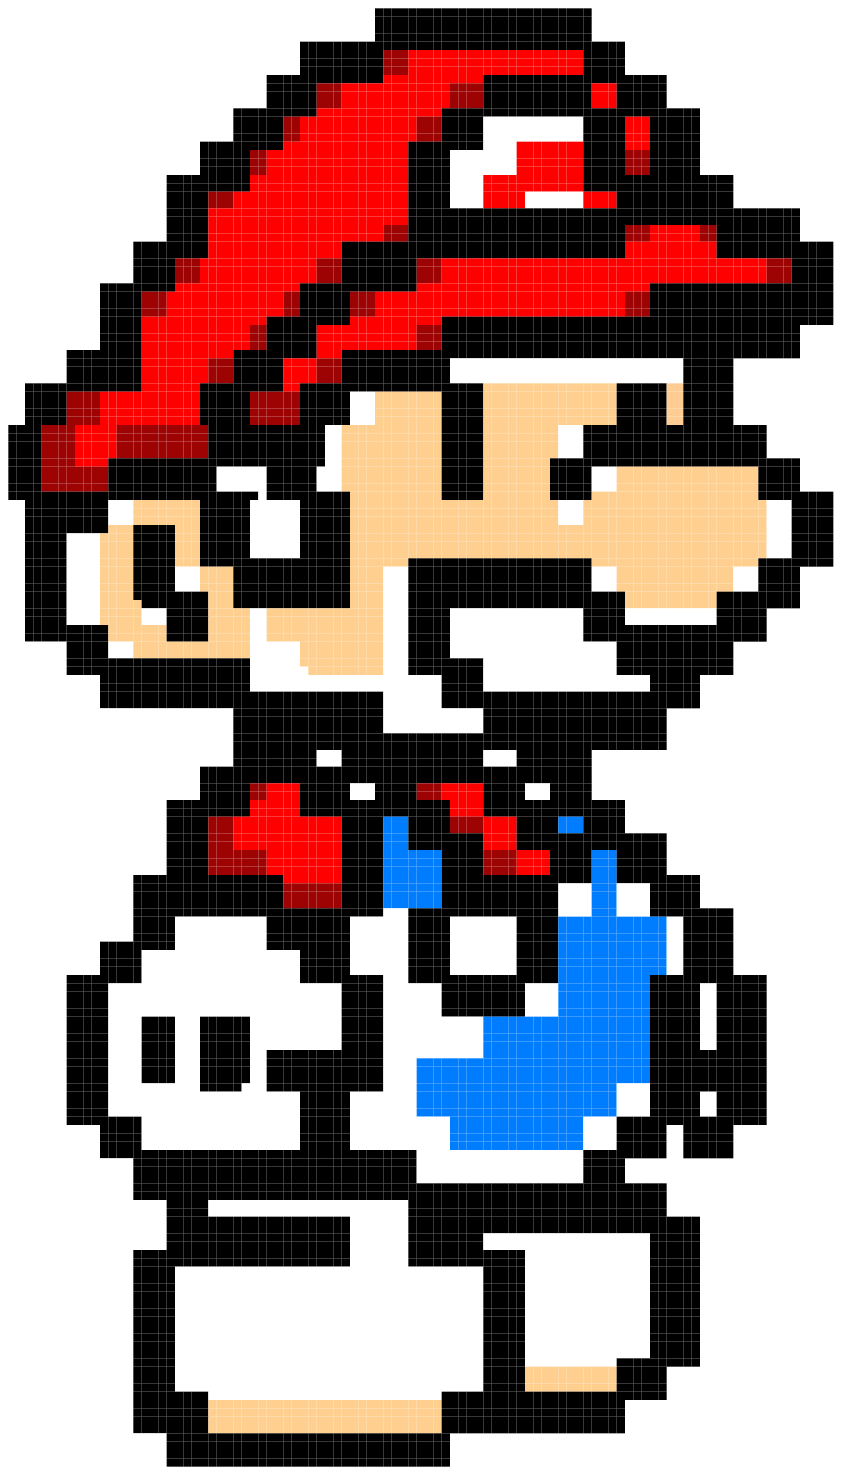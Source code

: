 digraph G {
Nodo[shape=none, margin=0,label=<
<TABLE BORDER="0" CELLBORDER="0" CELLSPACING="0">
<TR>
<TD BGCOLOR="#FFFFFF"></TD>
<TD BGCOLOR="#FFFFFF"></TD>
<TD BGCOLOR="#FFFFFF"></TD>
<TD BGCOLOR="#FFFFFF"></TD>
<TD BGCOLOR="#FFFFFF"></TD>
<TD BGCOLOR="#FFFFFF"></TD>
<TD BGCOLOR="#FFFFFF"></TD>
<TD BGCOLOR="#FFFFFF"></TD>
<TD BGCOLOR="#FFFFFF"></TD>
<TD BGCOLOR="#FFFFFF"></TD>
<TD BGCOLOR="#FFFFFF"></TD>
<TD BGCOLOR="#FFFFFF"></TD>
<TD BGCOLOR="#FFFFFF"></TD>
<TD BGCOLOR="#FFFFFF"></TD>
<TD BGCOLOR="#FFFFFF"></TD>
<TD BGCOLOR="#FFFFFF"></TD>
<TD BGCOLOR="#FFFFFF"></TD>
<TD BGCOLOR="#FFFFFF"></TD>
<TD BGCOLOR="#FFFFFF"></TD>
<TD BGCOLOR="#FFFFFF"></TD>
<TD BGCOLOR="#FFFFFF"></TD>
<TD BGCOLOR="#FFFFFF"></TD>
<TD BGCOLOR="#FFFFFF"></TD>
<TD BGCOLOR="#FFFFFF"></TD>
<TD BGCOLOR="#FFFFFF"></TD>
<TD BGCOLOR="#FFFFFF"></TD>
<TD BGCOLOR="#FFFFFF"></TD>
<TD BGCOLOR="#FFFFFF"></TD>
<TD BGCOLOR="#FFFFFF"></TD>
<TD BGCOLOR="#FFFFFF"></TD>
<TD BGCOLOR="#FFFFFF"></TD>
<TD BGCOLOR="#FFFFFF"></TD>
<TD BGCOLOR="#FFFFFF"></TD>
<TD BGCOLOR="#FFFFFF"></TD>
<TD BGCOLOR="#FFFFFF"></TD>
<TD BGCOLOR="#FFFFFF"></TD>
<TD BGCOLOR="#FFFFFF"></TD>
<TD BGCOLOR="#FFFFFF"></TD>
<TD BGCOLOR="#FFFFFF"></TD>
<TD BGCOLOR="#FFFFFF"></TD>
<TD BGCOLOR="#FFFFFF"></TD>
<TD BGCOLOR="#FFFFFF"></TD>
<TD BGCOLOR="#FFFFFF"></TD>
<TD BGCOLOR="#FFFFFF"></TD>
<TD BGCOLOR="#000000"></TD>
<TD BGCOLOR="#000000"></TD>
<TD BGCOLOR="#000000"></TD>
<TD BGCOLOR="#000000"></TD>
<TD BGCOLOR="#000000"></TD>
<TD BGCOLOR="#000000"></TD>
<TD BGCOLOR="#000000"></TD>
<TD BGCOLOR="#000000"></TD>
<TD BGCOLOR="#000000"></TD>
<TD BGCOLOR="#000000"></TD>
<TD BGCOLOR="#000000"></TD>
<TD BGCOLOR="#000000"></TD>
<TD BGCOLOR="#000000"></TD>
<TD BGCOLOR="#000000"></TD>
<TD BGCOLOR="#000000"></TD>
<TD BGCOLOR="#000000"></TD>
<TD BGCOLOR="#000000"></TD>
<TD BGCOLOR="#000000"></TD>
<TD BGCOLOR="#000000"></TD>
<TD BGCOLOR="#000000"></TD>
<TD BGCOLOR="#000000"></TD>
<TD BGCOLOR="#000000"></TD>
<TD BGCOLOR="#000000"></TD>
<TD BGCOLOR="#000000"></TD>
<TD BGCOLOR="#000000"></TD>
<TD BGCOLOR="#000000"></TD>
</TR>
<TR>
<TD BGCOLOR="#FFFFFF"></TD>
<TD BGCOLOR="#FFFFFF"></TD>
<TD BGCOLOR="#FFFFFF"></TD>
<TD BGCOLOR="#FFFFFF"></TD>
<TD BGCOLOR="#FFFFFF"></TD>
<TD BGCOLOR="#FFFFFF"></TD>
<TD BGCOLOR="#FFFFFF"></TD>
<TD BGCOLOR="#FFFFFF"></TD>
<TD BGCOLOR="#FFFFFF"></TD>
<TD BGCOLOR="#FFFFFF"></TD>
<TD BGCOLOR="#FFFFFF"></TD>
<TD BGCOLOR="#FFFFFF"></TD>
<TD BGCOLOR="#FFFFFF"></TD>
<TD BGCOLOR="#FFFFFF"></TD>
<TD BGCOLOR="#FFFFFF"></TD>
<TD BGCOLOR="#FFFFFF"></TD>
<TD BGCOLOR="#FFFFFF"></TD>
<TD BGCOLOR="#FFFFFF"></TD>
<TD BGCOLOR="#FFFFFF"></TD>
<TD BGCOLOR="#FFFFFF"></TD>
<TD BGCOLOR="#FFFFFF"></TD>
<TD BGCOLOR="#FFFFFF"></TD>
<TD BGCOLOR="#FFFFFF"></TD>
<TD BGCOLOR="#FFFFFF"></TD>
<TD BGCOLOR="#FFFFFF"></TD>
<TD BGCOLOR="#FFFFFF"></TD>
<TD BGCOLOR="#FFFFFF"></TD>
<TD BGCOLOR="#FFFFFF"></TD>
<TD BGCOLOR="#FFFFFF"></TD>
<TD BGCOLOR="#FFFFFF"></TD>
<TD BGCOLOR="#FFFFFF"></TD>
<TD BGCOLOR="#FFFFFF"></TD>
<TD BGCOLOR="#FFFFFF"></TD>
<TD BGCOLOR="#FFFFFF"></TD>
<TD BGCOLOR="#FFFFFF"></TD>
<TD BGCOLOR="#FFFFFF"></TD>
<TD BGCOLOR="#FFFFFF"></TD>
<TD BGCOLOR="#FFFFFF"></TD>
<TD BGCOLOR="#FFFFFF"></TD>
<TD BGCOLOR="#FFFFFF"></TD>
<TD BGCOLOR="#FFFFFF"></TD>
<TD BGCOLOR="#FFFFFF"></TD>
<TD BGCOLOR="#FFFFFF"></TD>
<TD BGCOLOR="#FFFFFF"></TD>
<TD BGCOLOR="#000000"></TD>
<TD BGCOLOR="#000000"></TD>
<TD BGCOLOR="#000000"></TD>
<TD BGCOLOR="#000000"></TD>
<TD BGCOLOR="#000000"></TD>
<TD BGCOLOR="#000000"></TD>
<TD BGCOLOR="#000000"></TD>
<TD BGCOLOR="#000000"></TD>
<TD BGCOLOR="#000000"></TD>
<TD BGCOLOR="#000000"></TD>
<TD BGCOLOR="#000000"></TD>
<TD BGCOLOR="#000000"></TD>
<TD BGCOLOR="#000000"></TD>
<TD BGCOLOR="#000000"></TD>
<TD BGCOLOR="#000000"></TD>
<TD BGCOLOR="#000000"></TD>
<TD BGCOLOR="#000000"></TD>
<TD BGCOLOR="#000000"></TD>
<TD BGCOLOR="#000000"></TD>
<TD BGCOLOR="#000000"></TD>
<TD BGCOLOR="#000000"></TD>
<TD BGCOLOR="#000000"></TD>
<TD BGCOLOR="#000000"></TD>
<TD BGCOLOR="#000000"></TD>
<TD BGCOLOR="#000000"></TD>
<TD BGCOLOR="#000000"></TD>
</TR>
<TR>
<TD BGCOLOR="#FFFFFF"></TD>
<TD BGCOLOR="#FFFFFF"></TD>
<TD BGCOLOR="#FFFFFF"></TD>
<TD BGCOLOR="#FFFFFF"></TD>
<TD BGCOLOR="#FFFFFF"></TD>
<TD BGCOLOR="#FFFFFF"></TD>
<TD BGCOLOR="#FFFFFF"></TD>
<TD BGCOLOR="#FFFFFF"></TD>
<TD BGCOLOR="#FFFFFF"></TD>
<TD BGCOLOR="#FFFFFF"></TD>
<TD BGCOLOR="#FFFFFF"></TD>
<TD BGCOLOR="#FFFFFF"></TD>
<TD BGCOLOR="#FFFFFF"></TD>
<TD BGCOLOR="#FFFFFF"></TD>
<TD BGCOLOR="#FFFFFF"></TD>
<TD BGCOLOR="#FFFFFF"></TD>
<TD BGCOLOR="#FFFFFF"></TD>
<TD BGCOLOR="#FFFFFF"></TD>
<TD BGCOLOR="#FFFFFF"></TD>
<TD BGCOLOR="#FFFFFF"></TD>
<TD BGCOLOR="#FFFFFF"></TD>
<TD BGCOLOR="#FFFFFF"></TD>
<TD BGCOLOR="#FFFFFF"></TD>
<TD BGCOLOR="#FFFFFF"></TD>
<TD BGCOLOR="#FFFFFF"></TD>
<TD BGCOLOR="#FFFFFF"></TD>
<TD BGCOLOR="#FFFFFF"></TD>
<TD BGCOLOR="#FFFFFF"></TD>
<TD BGCOLOR="#FFFFFF"></TD>
<TD BGCOLOR="#FFFFFF"></TD>
<TD BGCOLOR="#FFFFFF"></TD>
<TD BGCOLOR="#FFFFFF"></TD>
<TD BGCOLOR="#FFFFFF"></TD>
<TD BGCOLOR="#FFFFFF"></TD>
<TD BGCOLOR="#FFFFFF"></TD>
<TD BGCOLOR="#FFFFFF"></TD>
<TD BGCOLOR="#FFFFFF"></TD>
<TD BGCOLOR="#FFFFFF"></TD>
<TD BGCOLOR="#FFFFFF"></TD>
<TD BGCOLOR="#FFFFFF"></TD>
<TD BGCOLOR="#FFFFFF"></TD>
<TD BGCOLOR="#FFFFFF"></TD>
<TD BGCOLOR="#FFFFFF"></TD>
<TD BGCOLOR="#FFFFFF"></TD>
<TD BGCOLOR="#000000"></TD>
<TD BGCOLOR="#000000"></TD>
<TD BGCOLOR="#000000"></TD>
<TD BGCOLOR="#000000"></TD>
<TD BGCOLOR="#000000"></TD>
<TD BGCOLOR="#000000"></TD>
<TD BGCOLOR="#000000"></TD>
<TD BGCOLOR="#000000"></TD>
<TD BGCOLOR="#000000"></TD>
<TD BGCOLOR="#000000"></TD>
<TD BGCOLOR="#000000"></TD>
<TD BGCOLOR="#000000"></TD>
<TD BGCOLOR="#000000"></TD>
<TD BGCOLOR="#000000"></TD>
<TD BGCOLOR="#000000"></TD>
<TD BGCOLOR="#000000"></TD>
<TD BGCOLOR="#000000"></TD>
<TD BGCOLOR="#000000"></TD>
<TD BGCOLOR="#000000"></TD>
<TD BGCOLOR="#000000"></TD>
<TD BGCOLOR="#000000"></TD>
<TD BGCOLOR="#000000"></TD>
<TD BGCOLOR="#000000"></TD>
<TD BGCOLOR="#000000"></TD>
<TD BGCOLOR="#000000"></TD>
<TD BGCOLOR="#000000"></TD>
</TR>
<TR>
<TD BGCOLOR="#FFFFFF"></TD>
<TD BGCOLOR="#FFFFFF"></TD>
<TD BGCOLOR="#FFFFFF"></TD>
<TD BGCOLOR="#FFFFFF"></TD>
<TD BGCOLOR="#FFFFFF"></TD>
<TD BGCOLOR="#FFFFFF"></TD>
<TD BGCOLOR="#FFFFFF"></TD>
<TD BGCOLOR="#FFFFFF"></TD>
<TD BGCOLOR="#FFFFFF"></TD>
<TD BGCOLOR="#FFFFFF"></TD>
<TD BGCOLOR="#FFFFFF"></TD>
<TD BGCOLOR="#FFFFFF"></TD>
<TD BGCOLOR="#FFFFFF"></TD>
<TD BGCOLOR="#FFFFFF"></TD>
<TD BGCOLOR="#FFFFFF"></TD>
<TD BGCOLOR="#FFFFFF"></TD>
<TD BGCOLOR="#FFFFFF"></TD>
<TD BGCOLOR="#FFFFFF"></TD>
<TD BGCOLOR="#FFFFFF"></TD>
<TD BGCOLOR="#FFFFFF"></TD>
<TD BGCOLOR="#FFFFFF"></TD>
<TD BGCOLOR="#FFFFFF"></TD>
<TD BGCOLOR="#FFFFFF"></TD>
<TD BGCOLOR="#FFFFFF"></TD>
<TD BGCOLOR="#FFFFFF"></TD>
<TD BGCOLOR="#FFFFFF"></TD>
<TD BGCOLOR="#FFFFFF"></TD>
<TD BGCOLOR="#FFFFFF"></TD>
<TD BGCOLOR="#FFFFFF"></TD>
<TD BGCOLOR="#FFFFFF"></TD>
<TD BGCOLOR="#FFFFFF"></TD>
<TD BGCOLOR="#FFFFFF"></TD>
<TD BGCOLOR="#FFFFFF"></TD>
<TD BGCOLOR="#FFFFFF"></TD>
<TD BGCOLOR="#FFFFFF"></TD>
<TD BGCOLOR="#FFFFFF"></TD>
<TD BGCOLOR="#FFFFFF"></TD>
<TD BGCOLOR="#FFFFFF"></TD>
<TD BGCOLOR="#FFFFFF"></TD>
<TD BGCOLOR="#FFFFFF"></TD>
<TD BGCOLOR="#FFFFFF"></TD>
<TD BGCOLOR="#FFFFFF"></TD>
<TD BGCOLOR="#FFFFFF"></TD>
<TD BGCOLOR="#FFFFFF"></TD>
<TD BGCOLOR="#000000"></TD>
<TD BGCOLOR="#000000"></TD>
<TD BGCOLOR="#000000"></TD>
<TD BGCOLOR="#000000"></TD>
<TD BGCOLOR="#000000"></TD>
<TD BGCOLOR="#000000"></TD>
<TD BGCOLOR="#000000"></TD>
<TD BGCOLOR="#000000"></TD>
<TD BGCOLOR="#000000"></TD>
<TD BGCOLOR="#000000"></TD>
<TD BGCOLOR="#000000"></TD>
<TD BGCOLOR="#000000"></TD>
<TD BGCOLOR="#000000"></TD>
<TD BGCOLOR="#000000"></TD>
<TD BGCOLOR="#000000"></TD>
<TD BGCOLOR="#000000"></TD>
<TD BGCOLOR="#000000"></TD>
<TD BGCOLOR="#000000"></TD>
<TD BGCOLOR="#000000"></TD>
<TD BGCOLOR="#000000"></TD>
<TD BGCOLOR="#000000"></TD>
<TD BGCOLOR="#000000"></TD>
<TD BGCOLOR="#000000"></TD>
<TD BGCOLOR="#000000"></TD>
<TD BGCOLOR="#000000"></TD>
<TD BGCOLOR="#000000"></TD>
</TR>
<TR>
<TD BGCOLOR="#FFFFFF"></TD>
<TD BGCOLOR="#FFFFFF"></TD>
<TD BGCOLOR="#FFFFFF"></TD>
<TD BGCOLOR="#FFFFFF"></TD>
<TD BGCOLOR="#FFFFFF"></TD>
<TD BGCOLOR="#FFFFFF"></TD>
<TD BGCOLOR="#FFFFFF"></TD>
<TD BGCOLOR="#FFFFFF"></TD>
<TD BGCOLOR="#FFFFFF"></TD>
<TD BGCOLOR="#FFFFFF"></TD>
<TD BGCOLOR="#FFFFFF"></TD>
<TD BGCOLOR="#FFFFFF"></TD>
<TD BGCOLOR="#FFFFFF"></TD>
<TD BGCOLOR="#FFFFFF"></TD>
<TD BGCOLOR="#FFFFFF"></TD>
<TD BGCOLOR="#FFFFFF"></TD>
<TD BGCOLOR="#FFFFFF"></TD>
<TD BGCOLOR="#FFFFFF"></TD>
<TD BGCOLOR="#FFFFFF"></TD>
<TD BGCOLOR="#FFFFFF"></TD>
<TD BGCOLOR="#FFFFFF"></TD>
<TD BGCOLOR="#FFFFFF"></TD>
<TD BGCOLOR="#FFFFFF"></TD>
<TD BGCOLOR="#FFFFFF"></TD>
<TD BGCOLOR="#FFFFFF"></TD>
<TD BGCOLOR="#FFFFFF"></TD>
<TD BGCOLOR="#FFFFFF"></TD>
<TD BGCOLOR="#FFFFFF"></TD>
<TD BGCOLOR="#FFFFFF"></TD>
<TD BGCOLOR="#FFFFFF"></TD>
<TD BGCOLOR="#FFFFFF"></TD>
<TD BGCOLOR="#FFFFFF"></TD>
<TD BGCOLOR="#FFFFFF"></TD>
<TD BGCOLOR="#FFFFFF"></TD>
<TD BGCOLOR="#FFFFFF"></TD>
<TD BGCOLOR="#000000"></TD>
<TD BGCOLOR="#000000"></TD>
<TD BGCOLOR="#000000"></TD>
<TD BGCOLOR="#000000"></TD>
<TD BGCOLOR="#000000"></TD>
<TD BGCOLOR="#000000"></TD>
<TD BGCOLOR="#000000"></TD>
<TD BGCOLOR="#000000"></TD>
<TD BGCOLOR="#000000"></TD>
<TD BGCOLOR="#000000"></TD>
<TD BGCOLOR="#000000"></TD>
<TD BGCOLOR="#000000"></TD>
<TD BGCOLOR="#000000"></TD>
<TD BGCOLOR="#000000"></TD>
<TD BGCOLOR="#000000"></TD>
<TD BGCOLOR="#000000"></TD>
<TD BGCOLOR="#000000"></TD>
<TD BGCOLOR="#000000"></TD>
<TD BGCOLOR="#000000"></TD>
<TD BGCOLOR="#000000"></TD>
<TD BGCOLOR="#000000"></TD>
<TD BGCOLOR="#000000"></TD>
<TD BGCOLOR="#000000"></TD>
<TD BGCOLOR="#000000"></TD>
<TD BGCOLOR="#000000"></TD>
<TD BGCOLOR="#000000"></TD>
<TD BGCOLOR="#000000"></TD>
<TD BGCOLOR="#000000"></TD>
<TD BGCOLOR="#000000"></TD>
<TD BGCOLOR="#000000"></TD>
<TD BGCOLOR="#000000"></TD>
<TD BGCOLOR="#000000"></TD>
<TD BGCOLOR="#000000"></TD>
<TD BGCOLOR="#000000"></TD>
<TD BGCOLOR="#000000"></TD>
<TD BGCOLOR="#000000"></TD>
<TD BGCOLOR="#000000"></TD>
<TD BGCOLOR="#000000"></TD>
<TD BGCOLOR="#000000"></TD>
</TR>
<TR>
<TD BGCOLOR="#FFFFFF"></TD>
<TD BGCOLOR="#FFFFFF"></TD>
<TD BGCOLOR="#FFFFFF"></TD>
<TD BGCOLOR="#FFFFFF"></TD>
<TD BGCOLOR="#FFFFFF"></TD>
<TD BGCOLOR="#FFFFFF"></TD>
<TD BGCOLOR="#FFFFFF"></TD>
<TD BGCOLOR="#FFFFFF"></TD>
<TD BGCOLOR="#FFFFFF"></TD>
<TD BGCOLOR="#FFFFFF"></TD>
<TD BGCOLOR="#FFFFFF"></TD>
<TD BGCOLOR="#FFFFFF"></TD>
<TD BGCOLOR="#FFFFFF"></TD>
<TD BGCOLOR="#FFFFFF"></TD>
<TD BGCOLOR="#FFFFFF"></TD>
<TD BGCOLOR="#FFFFFF"></TD>
<TD BGCOLOR="#FFFFFF"></TD>
<TD BGCOLOR="#FFFFFF"></TD>
<TD BGCOLOR="#FFFFFF"></TD>
<TD BGCOLOR="#FFFFFF"></TD>
<TD BGCOLOR="#FFFFFF"></TD>
<TD BGCOLOR="#FFFFFF"></TD>
<TD BGCOLOR="#FFFFFF"></TD>
<TD BGCOLOR="#FFFFFF"></TD>
<TD BGCOLOR="#FFFFFF"></TD>
<TD BGCOLOR="#FFFFFF"></TD>
<TD BGCOLOR="#FFFFFF"></TD>
<TD BGCOLOR="#FFFFFF"></TD>
<TD BGCOLOR="#FFFFFF"></TD>
<TD BGCOLOR="#FFFFFF"></TD>
<TD BGCOLOR="#FFFFFF"></TD>
<TD BGCOLOR="#FFFFFF"></TD>
<TD BGCOLOR="#FFFFFF"></TD>
<TD BGCOLOR="#FFFFFF"></TD>
<TD BGCOLOR="#FFFFFF"></TD>
<TD BGCOLOR="#000000"></TD>
<TD BGCOLOR="#000000"></TD>
<TD BGCOLOR="#000000"></TD>
<TD BGCOLOR="#000000"></TD>
<TD BGCOLOR="#000000"></TD>
<TD BGCOLOR="#000000"></TD>
<TD BGCOLOR="#000000"></TD>
<TD BGCOLOR="#000000"></TD>
<TD BGCOLOR="#000000"></TD>
<TD BGCOLOR="#000000"></TD>
<TD BGCOLOR="#9E0303"></TD>
<TD BGCOLOR="#9E0303"></TD>
<TD BGCOLOR="#9E0303"></TD>
<TD BGCOLOR="#FF0000"></TD>
<TD BGCOLOR="#FF0000"></TD>
<TD BGCOLOR="#FF0000"></TD>
<TD BGCOLOR="#FF0000"></TD>
<TD BGCOLOR="#FF0000"></TD>
<TD BGCOLOR="#FF0000"></TD>
<TD BGCOLOR="#FF0000"></TD>
<TD BGCOLOR="#FF0000"></TD>
<TD BGCOLOR="#FF0000"></TD>
<TD BGCOLOR="#FF0000"></TD>
<TD BGCOLOR="#FF0000"></TD>
<TD BGCOLOR="#FF0000"></TD>
<TD BGCOLOR="#FF0000"></TD>
<TD BGCOLOR="#FF0000"></TD>
<TD BGCOLOR="#FF0000"></TD>
<TD BGCOLOR="#FF0000"></TD>
<TD BGCOLOR="#FF0000"></TD>
<TD BGCOLOR="#FF0000"></TD>
<TD BGCOLOR="#FF0000"></TD>
<TD BGCOLOR="#FF0000"></TD>
<TD BGCOLOR="#FF0000"></TD>
<TD BGCOLOR="#000000"></TD>
<TD BGCOLOR="#000000"></TD>
<TD BGCOLOR="#000000"></TD>
<TD BGCOLOR="#000000"></TD>
<TD BGCOLOR="#000000"></TD>
</TR>
<TR>
<TD BGCOLOR="#FFFFFF"></TD>
<TD BGCOLOR="#FFFFFF"></TD>
<TD BGCOLOR="#FFFFFF"></TD>
<TD BGCOLOR="#FFFFFF"></TD>
<TD BGCOLOR="#FFFFFF"></TD>
<TD BGCOLOR="#FFFFFF"></TD>
<TD BGCOLOR="#FFFFFF"></TD>
<TD BGCOLOR="#FFFFFF"></TD>
<TD BGCOLOR="#FFFFFF"></TD>
<TD BGCOLOR="#FFFFFF"></TD>
<TD BGCOLOR="#FFFFFF"></TD>
<TD BGCOLOR="#FFFFFF"></TD>
<TD BGCOLOR="#FFFFFF"></TD>
<TD BGCOLOR="#FFFFFF"></TD>
<TD BGCOLOR="#FFFFFF"></TD>
<TD BGCOLOR="#FFFFFF"></TD>
<TD BGCOLOR="#FFFFFF"></TD>
<TD BGCOLOR="#FFFFFF"></TD>
<TD BGCOLOR="#FFFFFF"></TD>
<TD BGCOLOR="#FFFFFF"></TD>
<TD BGCOLOR="#FFFFFF"></TD>
<TD BGCOLOR="#FFFFFF"></TD>
<TD BGCOLOR="#FFFFFF"></TD>
<TD BGCOLOR="#FFFFFF"></TD>
<TD BGCOLOR="#FFFFFF"></TD>
<TD BGCOLOR="#FFFFFF"></TD>
<TD BGCOLOR="#FFFFFF"></TD>
<TD BGCOLOR="#FFFFFF"></TD>
<TD BGCOLOR="#FFFFFF"></TD>
<TD BGCOLOR="#FFFFFF"></TD>
<TD BGCOLOR="#FFFFFF"></TD>
<TD BGCOLOR="#FFFFFF"></TD>
<TD BGCOLOR="#FFFFFF"></TD>
<TD BGCOLOR="#FFFFFF"></TD>
<TD BGCOLOR="#FFFFFF"></TD>
<TD BGCOLOR="#000000"></TD>
<TD BGCOLOR="#000000"></TD>
<TD BGCOLOR="#000000"></TD>
<TD BGCOLOR="#000000"></TD>
<TD BGCOLOR="#000000"></TD>
<TD BGCOLOR="#000000"></TD>
<TD BGCOLOR="#000000"></TD>
<TD BGCOLOR="#000000"></TD>
<TD BGCOLOR="#000000"></TD>
<TD BGCOLOR="#000000"></TD>
<TD BGCOLOR="#9E0303"></TD>
<TD BGCOLOR="#9E0303"></TD>
<TD BGCOLOR="#9E0303"></TD>
<TD BGCOLOR="#FF0000"></TD>
<TD BGCOLOR="#FF0000"></TD>
<TD BGCOLOR="#FF0000"></TD>
<TD BGCOLOR="#FF0000"></TD>
<TD BGCOLOR="#FF0000"></TD>
<TD BGCOLOR="#FF0000"></TD>
<TD BGCOLOR="#FF0000"></TD>
<TD BGCOLOR="#FF0000"></TD>
<TD BGCOLOR="#FF0000"></TD>
<TD BGCOLOR="#FF0000"></TD>
<TD BGCOLOR="#FF0000"></TD>
<TD BGCOLOR="#FF0000"></TD>
<TD BGCOLOR="#FF0000"></TD>
<TD BGCOLOR="#FF0000"></TD>
<TD BGCOLOR="#FF0000"></TD>
<TD BGCOLOR="#FF0000"></TD>
<TD BGCOLOR="#FF0000"></TD>
<TD BGCOLOR="#FF0000"></TD>
<TD BGCOLOR="#FF0000"></TD>
<TD BGCOLOR="#FF0000"></TD>
<TD BGCOLOR="#FF0000"></TD>
<TD BGCOLOR="#000000"></TD>
<TD BGCOLOR="#000000"></TD>
<TD BGCOLOR="#000000"></TD>
<TD BGCOLOR="#000000"></TD>
<TD BGCOLOR="#000000"></TD>
</TR>
<TR>
<TD BGCOLOR="#FFFFFF"></TD>
<TD BGCOLOR="#FFFFFF"></TD>
<TD BGCOLOR="#FFFFFF"></TD>
<TD BGCOLOR="#FFFFFF"></TD>
<TD BGCOLOR="#FFFFFF"></TD>
<TD BGCOLOR="#FFFFFF"></TD>
<TD BGCOLOR="#FFFFFF"></TD>
<TD BGCOLOR="#FFFFFF"></TD>
<TD BGCOLOR="#FFFFFF"></TD>
<TD BGCOLOR="#FFFFFF"></TD>
<TD BGCOLOR="#FFFFFF"></TD>
<TD BGCOLOR="#FFFFFF"></TD>
<TD BGCOLOR="#FFFFFF"></TD>
<TD BGCOLOR="#FFFFFF"></TD>
<TD BGCOLOR="#FFFFFF"></TD>
<TD BGCOLOR="#FFFFFF"></TD>
<TD BGCOLOR="#FFFFFF"></TD>
<TD BGCOLOR="#FFFFFF"></TD>
<TD BGCOLOR="#FFFFFF"></TD>
<TD BGCOLOR="#FFFFFF"></TD>
<TD BGCOLOR="#FFFFFF"></TD>
<TD BGCOLOR="#FFFFFF"></TD>
<TD BGCOLOR="#FFFFFF"></TD>
<TD BGCOLOR="#FFFFFF"></TD>
<TD BGCOLOR="#FFFFFF"></TD>
<TD BGCOLOR="#FFFFFF"></TD>
<TD BGCOLOR="#FFFFFF"></TD>
<TD BGCOLOR="#FFFFFF"></TD>
<TD BGCOLOR="#FFFFFF"></TD>
<TD BGCOLOR="#FFFFFF"></TD>
<TD BGCOLOR="#FFFFFF"></TD>
<TD BGCOLOR="#FFFFFF"></TD>
<TD BGCOLOR="#FFFFFF"></TD>
<TD BGCOLOR="#FFFFFF"></TD>
<TD BGCOLOR="#FFFFFF"></TD>
<TD BGCOLOR="#000000"></TD>
<TD BGCOLOR="#000000"></TD>
<TD BGCOLOR="#000000"></TD>
<TD BGCOLOR="#000000"></TD>
<TD BGCOLOR="#000000"></TD>
<TD BGCOLOR="#000000"></TD>
<TD BGCOLOR="#000000"></TD>
<TD BGCOLOR="#000000"></TD>
<TD BGCOLOR="#000000"></TD>
<TD BGCOLOR="#000000"></TD>
<TD BGCOLOR="#9E0303"></TD>
<TD BGCOLOR="#9E0303"></TD>
<TD BGCOLOR="#9E0303"></TD>
<TD BGCOLOR="#FF0000"></TD>
<TD BGCOLOR="#FF0000"></TD>
<TD BGCOLOR="#FF0000"></TD>
<TD BGCOLOR="#FF0000"></TD>
<TD BGCOLOR="#FF0000"></TD>
<TD BGCOLOR="#FF0000"></TD>
<TD BGCOLOR="#FF0000"></TD>
<TD BGCOLOR="#FF0000"></TD>
<TD BGCOLOR="#FF0000"></TD>
<TD BGCOLOR="#FF0000"></TD>
<TD BGCOLOR="#FF0000"></TD>
<TD BGCOLOR="#FF0000"></TD>
<TD BGCOLOR="#FF0000"></TD>
<TD BGCOLOR="#FF0000"></TD>
<TD BGCOLOR="#FF0000"></TD>
<TD BGCOLOR="#FF0000"></TD>
<TD BGCOLOR="#FF0000"></TD>
<TD BGCOLOR="#FF0000"></TD>
<TD BGCOLOR="#FF0000"></TD>
<TD BGCOLOR="#FF0000"></TD>
<TD BGCOLOR="#FF0000"></TD>
<TD BGCOLOR="#000000"></TD>
<TD BGCOLOR="#000000"></TD>
<TD BGCOLOR="#000000"></TD>
<TD BGCOLOR="#000000"></TD>
<TD BGCOLOR="#000000"></TD>
</TR>
<TR>
<TD BGCOLOR="#FFFFFF"></TD>
<TD BGCOLOR="#FFFFFF"></TD>
<TD BGCOLOR="#FFFFFF"></TD>
<TD BGCOLOR="#FFFFFF"></TD>
<TD BGCOLOR="#FFFFFF"></TD>
<TD BGCOLOR="#FFFFFF"></TD>
<TD BGCOLOR="#FFFFFF"></TD>
<TD BGCOLOR="#FFFFFF"></TD>
<TD BGCOLOR="#FFFFFF"></TD>
<TD BGCOLOR="#FFFFFF"></TD>
<TD BGCOLOR="#FFFFFF"></TD>
<TD BGCOLOR="#FFFFFF"></TD>
<TD BGCOLOR="#FFFFFF"></TD>
<TD BGCOLOR="#FFFFFF"></TD>
<TD BGCOLOR="#FFFFFF"></TD>
<TD BGCOLOR="#FFFFFF"></TD>
<TD BGCOLOR="#FFFFFF"></TD>
<TD BGCOLOR="#FFFFFF"></TD>
<TD BGCOLOR="#FFFFFF"></TD>
<TD BGCOLOR="#FFFFFF"></TD>
<TD BGCOLOR="#FFFFFF"></TD>
<TD BGCOLOR="#FFFFFF"></TD>
<TD BGCOLOR="#FFFFFF"></TD>
<TD BGCOLOR="#FFFFFF"></TD>
<TD BGCOLOR="#FFFFFF"></TD>
<TD BGCOLOR="#FFFFFF"></TD>
<TD BGCOLOR="#FFFFFF"></TD>
<TD BGCOLOR="#FFFFFF"></TD>
<TD BGCOLOR="#FFFFFF"></TD>
<TD BGCOLOR="#FFFFFF"></TD>
<TD BGCOLOR="#FFFFFF"></TD>
<TD BGCOLOR="#000000"></TD>
<TD BGCOLOR="#000000"></TD>
<TD BGCOLOR="#000000"></TD>
<TD BGCOLOR="#000000"></TD>
<TD BGCOLOR="#000000"></TD>
<TD BGCOLOR="#000000"></TD>
<TD BGCOLOR="#000000"></TD>
<TD BGCOLOR="#000000"></TD>
<TD BGCOLOR="#000000"></TD>
<TD BGCOLOR="#000000"></TD>
<TD BGCOLOR="#000000"></TD>
<TD BGCOLOR="#000000"></TD>
<TD BGCOLOR="#000000"></TD>
<TD BGCOLOR="#000000"></TD>
<TD BGCOLOR="#FF0000"></TD>
<TD BGCOLOR="#FF0000"></TD>
<TD BGCOLOR="#FF0000"></TD>
<TD BGCOLOR="#FF0000"></TD>
<TD BGCOLOR="#FF0000"></TD>
<TD BGCOLOR="#FF0000"></TD>
<TD BGCOLOR="#FF0000"></TD>
<TD BGCOLOR="#FF0000"></TD>
<TD BGCOLOR="#FF0000"></TD>
<TD BGCOLOR="#FF0000"></TD>
<TD BGCOLOR="#FF0000"></TD>
<TD BGCOLOR="#FF0000"></TD>
<TD BGCOLOR="#000000"></TD>
<TD BGCOLOR="#000000"></TD>
<TD BGCOLOR="#000000"></TD>
<TD BGCOLOR="#000000"></TD>
<TD BGCOLOR="#000000"></TD>
<TD BGCOLOR="#000000"></TD>
<TD BGCOLOR="#000000"></TD>
<TD BGCOLOR="#000000"></TD>
<TD BGCOLOR="#000000"></TD>
<TD BGCOLOR="#000000"></TD>
<TD BGCOLOR="#000000"></TD>
<TD BGCOLOR="#000000"></TD>
<TD BGCOLOR="#000000"></TD>
<TD BGCOLOR="#000000"></TD>
<TD BGCOLOR="#000000"></TD>
<TD BGCOLOR="#000000"></TD>
<TD BGCOLOR="#000000"></TD>
<TD BGCOLOR="#000000"></TD>
<TD BGCOLOR="#000000"></TD>
<TD BGCOLOR="#000000"></TD>
<TD BGCOLOR="#000000"></TD>
<TD BGCOLOR="#000000"></TD>
</TR>
<TR>
<TD BGCOLOR="#FFFFFF"></TD>
<TD BGCOLOR="#FFFFFF"></TD>
<TD BGCOLOR="#FFFFFF"></TD>
<TD BGCOLOR="#FFFFFF"></TD>
<TD BGCOLOR="#FFFFFF"></TD>
<TD BGCOLOR="#FFFFFF"></TD>
<TD BGCOLOR="#FFFFFF"></TD>
<TD BGCOLOR="#FFFFFF"></TD>
<TD BGCOLOR="#FFFFFF"></TD>
<TD BGCOLOR="#FFFFFF"></TD>
<TD BGCOLOR="#FFFFFF"></TD>
<TD BGCOLOR="#FFFFFF"></TD>
<TD BGCOLOR="#FFFFFF"></TD>
<TD BGCOLOR="#FFFFFF"></TD>
<TD BGCOLOR="#FFFFFF"></TD>
<TD BGCOLOR="#FFFFFF"></TD>
<TD BGCOLOR="#FFFFFF"></TD>
<TD BGCOLOR="#FFFFFF"></TD>
<TD BGCOLOR="#FFFFFF"></TD>
<TD BGCOLOR="#FFFFFF"></TD>
<TD BGCOLOR="#FFFFFF"></TD>
<TD BGCOLOR="#FFFFFF"></TD>
<TD BGCOLOR="#FFFFFF"></TD>
<TD BGCOLOR="#FFFFFF"></TD>
<TD BGCOLOR="#FFFFFF"></TD>
<TD BGCOLOR="#FFFFFF"></TD>
<TD BGCOLOR="#FFFFFF"></TD>
<TD BGCOLOR="#FFFFFF"></TD>
<TD BGCOLOR="#FFFFFF"></TD>
<TD BGCOLOR="#FFFFFF"></TD>
<TD BGCOLOR="#FFFFFF"></TD>
<TD BGCOLOR="#000000"></TD>
<TD BGCOLOR="#000000"></TD>
<TD BGCOLOR="#000000"></TD>
<TD BGCOLOR="#000000"></TD>
<TD BGCOLOR="#000000"></TD>
<TD BGCOLOR="#000000"></TD>
<TD BGCOLOR="#9E0303"></TD>
<TD BGCOLOR="#9E0303"></TD>
<TD BGCOLOR="#9E0303"></TD>
<TD BGCOLOR="#FF0000"></TD>
<TD BGCOLOR="#FF0000"></TD>
<TD BGCOLOR="#FF0000"></TD>
<TD BGCOLOR="#FF0000"></TD>
<TD BGCOLOR="#FF0000"></TD>
<TD BGCOLOR="#FF0000"></TD>
<TD BGCOLOR="#FF0000"></TD>
<TD BGCOLOR="#FF0000"></TD>
<TD BGCOLOR="#FF0000"></TD>
<TD BGCOLOR="#FF0000"></TD>
<TD BGCOLOR="#FF0000"></TD>
<TD BGCOLOR="#FF0000"></TD>
<TD BGCOLOR="#FF0000"></TD>
<TD BGCOLOR="#9E0303"></TD>
<TD BGCOLOR="#9E0303"></TD>
<TD BGCOLOR="#9E0303"></TD>
<TD BGCOLOR="#9E0303"></TD>
<TD BGCOLOR="#000000"></TD>
<TD BGCOLOR="#000000"></TD>
<TD BGCOLOR="#000000"></TD>
<TD BGCOLOR="#000000"></TD>
<TD BGCOLOR="#000000"></TD>
<TD BGCOLOR="#000000"></TD>
<TD BGCOLOR="#000000"></TD>
<TD BGCOLOR="#000000"></TD>
<TD BGCOLOR="#000000"></TD>
<TD BGCOLOR="#000000"></TD>
<TD BGCOLOR="#000000"></TD>
<TD BGCOLOR="#000000"></TD>
<TD BGCOLOR="#000000"></TD>
<TD BGCOLOR="#FF0000"></TD>
<TD BGCOLOR="#FF0000"></TD>
<TD BGCOLOR="#FF0000"></TD>
<TD BGCOLOR="#000000"></TD>
<TD BGCOLOR="#000000"></TD>
<TD BGCOLOR="#000000"></TD>
<TD BGCOLOR="#000000"></TD>
<TD BGCOLOR="#000000"></TD>
<TD BGCOLOR="#000000"></TD>
</TR>
<TR>
<TD BGCOLOR="#FFFFFF"></TD>
<TD BGCOLOR="#FFFFFF"></TD>
<TD BGCOLOR="#FFFFFF"></TD>
<TD BGCOLOR="#FFFFFF"></TD>
<TD BGCOLOR="#FFFFFF"></TD>
<TD BGCOLOR="#FFFFFF"></TD>
<TD BGCOLOR="#FFFFFF"></TD>
<TD BGCOLOR="#FFFFFF"></TD>
<TD BGCOLOR="#FFFFFF"></TD>
<TD BGCOLOR="#FFFFFF"></TD>
<TD BGCOLOR="#FFFFFF"></TD>
<TD BGCOLOR="#FFFFFF"></TD>
<TD BGCOLOR="#FFFFFF"></TD>
<TD BGCOLOR="#FFFFFF"></TD>
<TD BGCOLOR="#FFFFFF"></TD>
<TD BGCOLOR="#FFFFFF"></TD>
<TD BGCOLOR="#FFFFFF"></TD>
<TD BGCOLOR="#FFFFFF"></TD>
<TD BGCOLOR="#FFFFFF"></TD>
<TD BGCOLOR="#FFFFFF"></TD>
<TD BGCOLOR="#FFFFFF"></TD>
<TD BGCOLOR="#FFFFFF"></TD>
<TD BGCOLOR="#FFFFFF"></TD>
<TD BGCOLOR="#FFFFFF"></TD>
<TD BGCOLOR="#FFFFFF"></TD>
<TD BGCOLOR="#FFFFFF"></TD>
<TD BGCOLOR="#FFFFFF"></TD>
<TD BGCOLOR="#FFFFFF"></TD>
<TD BGCOLOR="#FFFFFF"></TD>
<TD BGCOLOR="#FFFFFF"></TD>
<TD BGCOLOR="#FFFFFF"></TD>
<TD BGCOLOR="#000000"></TD>
<TD BGCOLOR="#000000"></TD>
<TD BGCOLOR="#000000"></TD>
<TD BGCOLOR="#000000"></TD>
<TD BGCOLOR="#000000"></TD>
<TD BGCOLOR="#000000"></TD>
<TD BGCOLOR="#9E0303"></TD>
<TD BGCOLOR="#9E0303"></TD>
<TD BGCOLOR="#9E0303"></TD>
<TD BGCOLOR="#FF0000"></TD>
<TD BGCOLOR="#FF0000"></TD>
<TD BGCOLOR="#FF0000"></TD>
<TD BGCOLOR="#FF0000"></TD>
<TD BGCOLOR="#FF0000"></TD>
<TD BGCOLOR="#FF0000"></TD>
<TD BGCOLOR="#FF0000"></TD>
<TD BGCOLOR="#FF0000"></TD>
<TD BGCOLOR="#FF0000"></TD>
<TD BGCOLOR="#FF0000"></TD>
<TD BGCOLOR="#FF0000"></TD>
<TD BGCOLOR="#FF0000"></TD>
<TD BGCOLOR="#FF0000"></TD>
<TD BGCOLOR="#9E0303"></TD>
<TD BGCOLOR="#9E0303"></TD>
<TD BGCOLOR="#9E0303"></TD>
<TD BGCOLOR="#9E0303"></TD>
<TD BGCOLOR="#000000"></TD>
<TD BGCOLOR="#000000"></TD>
<TD BGCOLOR="#000000"></TD>
<TD BGCOLOR="#000000"></TD>
<TD BGCOLOR="#000000"></TD>
<TD BGCOLOR="#000000"></TD>
<TD BGCOLOR="#000000"></TD>
<TD BGCOLOR="#000000"></TD>
<TD BGCOLOR="#000000"></TD>
<TD BGCOLOR="#000000"></TD>
<TD BGCOLOR="#000000"></TD>
<TD BGCOLOR="#000000"></TD>
<TD BGCOLOR="#000000"></TD>
<TD BGCOLOR="#FF0000"></TD>
<TD BGCOLOR="#FF0000"></TD>
<TD BGCOLOR="#FF0000"></TD>
<TD BGCOLOR="#000000"></TD>
<TD BGCOLOR="#000000"></TD>
<TD BGCOLOR="#000000"></TD>
<TD BGCOLOR="#000000"></TD>
<TD BGCOLOR="#000000"></TD>
<TD BGCOLOR="#000000"></TD>
</TR>
<TR>
<TD BGCOLOR="#FFFFFF"></TD>
<TD BGCOLOR="#FFFFFF"></TD>
<TD BGCOLOR="#FFFFFF"></TD>
<TD BGCOLOR="#FFFFFF"></TD>
<TD BGCOLOR="#FFFFFF"></TD>
<TD BGCOLOR="#FFFFFF"></TD>
<TD BGCOLOR="#FFFFFF"></TD>
<TD BGCOLOR="#FFFFFF"></TD>
<TD BGCOLOR="#FFFFFF"></TD>
<TD BGCOLOR="#FFFFFF"></TD>
<TD BGCOLOR="#FFFFFF"></TD>
<TD BGCOLOR="#FFFFFF"></TD>
<TD BGCOLOR="#FFFFFF"></TD>
<TD BGCOLOR="#FFFFFF"></TD>
<TD BGCOLOR="#FFFFFF"></TD>
<TD BGCOLOR="#FFFFFF"></TD>
<TD BGCOLOR="#FFFFFF"></TD>
<TD BGCOLOR="#FFFFFF"></TD>
<TD BGCOLOR="#FFFFFF"></TD>
<TD BGCOLOR="#FFFFFF"></TD>
<TD BGCOLOR="#FFFFFF"></TD>
<TD BGCOLOR="#FFFFFF"></TD>
<TD BGCOLOR="#FFFFFF"></TD>
<TD BGCOLOR="#FFFFFF"></TD>
<TD BGCOLOR="#FFFFFF"></TD>
<TD BGCOLOR="#FFFFFF"></TD>
<TD BGCOLOR="#FFFFFF"></TD>
<TD BGCOLOR="#FFFFFF"></TD>
<TD BGCOLOR="#FFFFFF"></TD>
<TD BGCOLOR="#FFFFFF"></TD>
<TD BGCOLOR="#FFFFFF"></TD>
<TD BGCOLOR="#000000"></TD>
<TD BGCOLOR="#000000"></TD>
<TD BGCOLOR="#000000"></TD>
<TD BGCOLOR="#000000"></TD>
<TD BGCOLOR="#000000"></TD>
<TD BGCOLOR="#000000"></TD>
<TD BGCOLOR="#9E0303"></TD>
<TD BGCOLOR="#9E0303"></TD>
<TD BGCOLOR="#9E0303"></TD>
<TD BGCOLOR="#FF0000"></TD>
<TD BGCOLOR="#FF0000"></TD>
<TD BGCOLOR="#FF0000"></TD>
<TD BGCOLOR="#FF0000"></TD>
<TD BGCOLOR="#FF0000"></TD>
<TD BGCOLOR="#FF0000"></TD>
<TD BGCOLOR="#FF0000"></TD>
<TD BGCOLOR="#FF0000"></TD>
<TD BGCOLOR="#FF0000"></TD>
<TD BGCOLOR="#FF0000"></TD>
<TD BGCOLOR="#FF0000"></TD>
<TD BGCOLOR="#FF0000"></TD>
<TD BGCOLOR="#FF0000"></TD>
<TD BGCOLOR="#9E0303"></TD>
<TD BGCOLOR="#9E0303"></TD>
<TD BGCOLOR="#9E0303"></TD>
<TD BGCOLOR="#9E0303"></TD>
<TD BGCOLOR="#000000"></TD>
<TD BGCOLOR="#000000"></TD>
<TD BGCOLOR="#000000"></TD>
<TD BGCOLOR="#000000"></TD>
<TD BGCOLOR="#000000"></TD>
<TD BGCOLOR="#000000"></TD>
<TD BGCOLOR="#000000"></TD>
<TD BGCOLOR="#000000"></TD>
<TD BGCOLOR="#000000"></TD>
<TD BGCOLOR="#000000"></TD>
<TD BGCOLOR="#000000"></TD>
<TD BGCOLOR="#000000"></TD>
<TD BGCOLOR="#000000"></TD>
<TD BGCOLOR="#FF0000"></TD>
<TD BGCOLOR="#FF0000"></TD>
<TD BGCOLOR="#FF0000"></TD>
<TD BGCOLOR="#000000"></TD>
<TD BGCOLOR="#000000"></TD>
<TD BGCOLOR="#000000"></TD>
<TD BGCOLOR="#000000"></TD>
<TD BGCOLOR="#000000"></TD>
<TD BGCOLOR="#000000"></TD>
</TR>
<TR>
<TD BGCOLOR="#FFFFFF"></TD>
<TD BGCOLOR="#FFFFFF"></TD>
<TD BGCOLOR="#FFFFFF"></TD>
<TD BGCOLOR="#FFFFFF"></TD>
<TD BGCOLOR="#FFFFFF"></TD>
<TD BGCOLOR="#FFFFFF"></TD>
<TD BGCOLOR="#FFFFFF"></TD>
<TD BGCOLOR="#FFFFFF"></TD>
<TD BGCOLOR="#FFFFFF"></TD>
<TD BGCOLOR="#FFFFFF"></TD>
<TD BGCOLOR="#FFFFFF"></TD>
<TD BGCOLOR="#FFFFFF"></TD>
<TD BGCOLOR="#FFFFFF"></TD>
<TD BGCOLOR="#FFFFFF"></TD>
<TD BGCOLOR="#FFFFFF"></TD>
<TD BGCOLOR="#FFFFFF"></TD>
<TD BGCOLOR="#FFFFFF"></TD>
<TD BGCOLOR="#FFFFFF"></TD>
<TD BGCOLOR="#FFFFFF"></TD>
<TD BGCOLOR="#FFFFFF"></TD>
<TD BGCOLOR="#FFFFFF"></TD>
<TD BGCOLOR="#FFFFFF"></TD>
<TD BGCOLOR="#FFFFFF"></TD>
<TD BGCOLOR="#FFFFFF"></TD>
<TD BGCOLOR="#FFFFFF"></TD>
<TD BGCOLOR="#FFFFFF"></TD>
<TD BGCOLOR="#FFFFFF"></TD>
<TD BGCOLOR="#000000"></TD>
<TD BGCOLOR="#000000"></TD>
<TD BGCOLOR="#000000"></TD>
<TD BGCOLOR="#000000"></TD>
<TD BGCOLOR="#000000"></TD>
<TD BGCOLOR="#000000"></TD>
<TD BGCOLOR="#000000"></TD>
<TD BGCOLOR="#000000"></TD>
<TD BGCOLOR="#000000"></TD>
<TD BGCOLOR="#000000"></TD>
<TD BGCOLOR="#FF0000"></TD>
<TD BGCOLOR="#FF0000"></TD>
<TD BGCOLOR="#FF0000"></TD>
<TD BGCOLOR="#FF0000"></TD>
<TD BGCOLOR="#FF0000"></TD>
<TD BGCOLOR="#FF0000"></TD>
<TD BGCOLOR="#FF0000"></TD>
<TD BGCOLOR="#FF0000"></TD>
<TD BGCOLOR="#FF0000"></TD>
<TD BGCOLOR="#FF0000"></TD>
<TD BGCOLOR="#FF0000"></TD>
<TD BGCOLOR="#FF0000"></TD>
<TD BGCOLOR="#FF0000"></TD>
<TD BGCOLOR="#FF0000"></TD>
<TD BGCOLOR="#FF0000"></TD>
<TD BGCOLOR="#000000"></TD>
<TD BGCOLOR="#000000"></TD>
<TD BGCOLOR="#000000"></TD>
<TD BGCOLOR="#000000"></TD>
<TD BGCOLOR="#000000"></TD>
<TD BGCOLOR="#000000"></TD>
<TD BGCOLOR="#000000"></TD>
<TD BGCOLOR="#000000"></TD>
<TD BGCOLOR="#000000"></TD>
<TD BGCOLOR="#000000"></TD>
<TD BGCOLOR="#000000"></TD>
<TD BGCOLOR="#000000"></TD>
<TD BGCOLOR="#000000"></TD>
<TD BGCOLOR="#000000"></TD>
<TD BGCOLOR="#000000"></TD>
<TD BGCOLOR="#000000"></TD>
<TD BGCOLOR="#000000"></TD>
<TD BGCOLOR="#000000"></TD>
<TD BGCOLOR="#000000"></TD>
<TD BGCOLOR="#000000"></TD>
<TD BGCOLOR="#000000"></TD>
<TD BGCOLOR="#000000"></TD>
<TD BGCOLOR="#000000"></TD>
<TD BGCOLOR="#000000"></TD>
<TD BGCOLOR="#000000"></TD>
<TD BGCOLOR="#000000"></TD>
<TD BGCOLOR="#000000"></TD>
<TD BGCOLOR="#000000"></TD>
<TD BGCOLOR="#000000"></TD>
<TD BGCOLOR="#000000"></TD>
<TD BGCOLOR="#000000"></TD>
</TR>
<TR>
<TD BGCOLOR="#FFFFFF"></TD>
<TD BGCOLOR="#FFFFFF"></TD>
<TD BGCOLOR="#FFFFFF"></TD>
<TD BGCOLOR="#FFFFFF"></TD>
<TD BGCOLOR="#FFFFFF"></TD>
<TD BGCOLOR="#FFFFFF"></TD>
<TD BGCOLOR="#FFFFFF"></TD>
<TD BGCOLOR="#FFFFFF"></TD>
<TD BGCOLOR="#FFFFFF"></TD>
<TD BGCOLOR="#FFFFFF"></TD>
<TD BGCOLOR="#FFFFFF"></TD>
<TD BGCOLOR="#FFFFFF"></TD>
<TD BGCOLOR="#FFFFFF"></TD>
<TD BGCOLOR="#FFFFFF"></TD>
<TD BGCOLOR="#FFFFFF"></TD>
<TD BGCOLOR="#FFFFFF"></TD>
<TD BGCOLOR="#FFFFFF"></TD>
<TD BGCOLOR="#FFFFFF"></TD>
<TD BGCOLOR="#FFFFFF"></TD>
<TD BGCOLOR="#FFFFFF"></TD>
<TD BGCOLOR="#FFFFFF"></TD>
<TD BGCOLOR="#FFFFFF"></TD>
<TD BGCOLOR="#FFFFFF"></TD>
<TD BGCOLOR="#FFFFFF"></TD>
<TD BGCOLOR="#FFFFFF"></TD>
<TD BGCOLOR="#FFFFFF"></TD>
<TD BGCOLOR="#FFFFFF"></TD>
<TD BGCOLOR="#000000"></TD>
<TD BGCOLOR="#000000"></TD>
<TD BGCOLOR="#000000"></TD>
<TD BGCOLOR="#000000"></TD>
<TD BGCOLOR="#000000"></TD>
<TD BGCOLOR="#000000"></TD>
<TD BGCOLOR="#9E0303"></TD>
<TD BGCOLOR="#9E0303"></TD>
<TD BGCOLOR="#FF0000"></TD>
<TD BGCOLOR="#FF0000"></TD>
<TD BGCOLOR="#FF0000"></TD>
<TD BGCOLOR="#FF0000"></TD>
<TD BGCOLOR="#FF0000"></TD>
<TD BGCOLOR="#FF0000"></TD>
<TD BGCOLOR="#FF0000"></TD>
<TD BGCOLOR="#FF0000"></TD>
<TD BGCOLOR="#FF0000"></TD>
<TD BGCOLOR="#FF0000"></TD>
<TD BGCOLOR="#FF0000"></TD>
<TD BGCOLOR="#FF0000"></TD>
<TD BGCOLOR="#FF0000"></TD>
<TD BGCOLOR="#FF0000"></TD>
<TD BGCOLOR="#9E0303"></TD>
<TD BGCOLOR="#9E0303"></TD>
<TD BGCOLOR="#9E0303"></TD>
<TD BGCOLOR="#000000"></TD>
<TD BGCOLOR="#000000"></TD>
<TD BGCOLOR="#000000"></TD>
<TD BGCOLOR="#000000"></TD>
<TD BGCOLOR="#000000"></TD>
<TD BGCOLOR="#FFFFFF"></TD>
<TD BGCOLOR="#FFFFFF"></TD>
<TD BGCOLOR="#FFFFFF"></TD>
<TD BGCOLOR="#FFFFFF"></TD>
<TD BGCOLOR="#FFFFFF"></TD>
<TD BGCOLOR="#FFFFFF"></TD>
<TD BGCOLOR="#FFFFFF"></TD>
<TD BGCOLOR="#FFFFFF"></TD>
<TD BGCOLOR="#FFFFFF"></TD>
<TD BGCOLOR="#FFFFFF"></TD>
<TD BGCOLOR="#FFFFFF"></TD>
<TD BGCOLOR="#FFFFFF"></TD>
<TD BGCOLOR="#000000"></TD>
<TD BGCOLOR="#000000"></TD>
<TD BGCOLOR="#000000"></TD>
<TD BGCOLOR="#000000"></TD>
<TD BGCOLOR="#000000"></TD>
<TD BGCOLOR="#FF0000"></TD>
<TD BGCOLOR="#FF0000"></TD>
<TD BGCOLOR="#FF0000"></TD>
<TD BGCOLOR="#000000"></TD>
<TD BGCOLOR="#000000"></TD>
<TD BGCOLOR="#000000"></TD>
<TD BGCOLOR="#000000"></TD>
<TD BGCOLOR="#000000"></TD>
<TD BGCOLOR="#000000"></TD>
</TR>
<TR>
<TD BGCOLOR="#FFFFFF"></TD>
<TD BGCOLOR="#FFFFFF"></TD>
<TD BGCOLOR="#FFFFFF"></TD>
<TD BGCOLOR="#FFFFFF"></TD>
<TD BGCOLOR="#FFFFFF"></TD>
<TD BGCOLOR="#FFFFFF"></TD>
<TD BGCOLOR="#FFFFFF"></TD>
<TD BGCOLOR="#FFFFFF"></TD>
<TD BGCOLOR="#FFFFFF"></TD>
<TD BGCOLOR="#FFFFFF"></TD>
<TD BGCOLOR="#FFFFFF"></TD>
<TD BGCOLOR="#FFFFFF"></TD>
<TD BGCOLOR="#FFFFFF"></TD>
<TD BGCOLOR="#FFFFFF"></TD>
<TD BGCOLOR="#FFFFFF"></TD>
<TD BGCOLOR="#FFFFFF"></TD>
<TD BGCOLOR="#FFFFFF"></TD>
<TD BGCOLOR="#FFFFFF"></TD>
<TD BGCOLOR="#FFFFFF"></TD>
<TD BGCOLOR="#FFFFFF"></TD>
<TD BGCOLOR="#FFFFFF"></TD>
<TD BGCOLOR="#FFFFFF"></TD>
<TD BGCOLOR="#FFFFFF"></TD>
<TD BGCOLOR="#FFFFFF"></TD>
<TD BGCOLOR="#FFFFFF"></TD>
<TD BGCOLOR="#FFFFFF"></TD>
<TD BGCOLOR="#FFFFFF"></TD>
<TD BGCOLOR="#000000"></TD>
<TD BGCOLOR="#000000"></TD>
<TD BGCOLOR="#000000"></TD>
<TD BGCOLOR="#000000"></TD>
<TD BGCOLOR="#000000"></TD>
<TD BGCOLOR="#000000"></TD>
<TD BGCOLOR="#9E0303"></TD>
<TD BGCOLOR="#9E0303"></TD>
<TD BGCOLOR="#FF0000"></TD>
<TD BGCOLOR="#FF0000"></TD>
<TD BGCOLOR="#FF0000"></TD>
<TD BGCOLOR="#FF0000"></TD>
<TD BGCOLOR="#FF0000"></TD>
<TD BGCOLOR="#FF0000"></TD>
<TD BGCOLOR="#FF0000"></TD>
<TD BGCOLOR="#FF0000"></TD>
<TD BGCOLOR="#FF0000"></TD>
<TD BGCOLOR="#FF0000"></TD>
<TD BGCOLOR="#FF0000"></TD>
<TD BGCOLOR="#FF0000"></TD>
<TD BGCOLOR="#FF0000"></TD>
<TD BGCOLOR="#FF0000"></TD>
<TD BGCOLOR="#9E0303"></TD>
<TD BGCOLOR="#9E0303"></TD>
<TD BGCOLOR="#9E0303"></TD>
<TD BGCOLOR="#000000"></TD>
<TD BGCOLOR="#000000"></TD>
<TD BGCOLOR="#000000"></TD>
<TD BGCOLOR="#000000"></TD>
<TD BGCOLOR="#000000"></TD>
<TD BGCOLOR="#FFFFFF"></TD>
<TD BGCOLOR="#FFFFFF"></TD>
<TD BGCOLOR="#FFFFFF"></TD>
<TD BGCOLOR="#FFFFFF"></TD>
<TD BGCOLOR="#FFFFFF"></TD>
<TD BGCOLOR="#FFFFFF"></TD>
<TD BGCOLOR="#FFFFFF"></TD>
<TD BGCOLOR="#FFFFFF"></TD>
<TD BGCOLOR="#FFFFFF"></TD>
<TD BGCOLOR="#FFFFFF"></TD>
<TD BGCOLOR="#FFFFFF"></TD>
<TD BGCOLOR="#FFFFFF"></TD>
<TD BGCOLOR="#000000"></TD>
<TD BGCOLOR="#000000"></TD>
<TD BGCOLOR="#000000"></TD>
<TD BGCOLOR="#000000"></TD>
<TD BGCOLOR="#000000"></TD>
<TD BGCOLOR="#FF0000"></TD>
<TD BGCOLOR="#FF0000"></TD>
<TD BGCOLOR="#FF0000"></TD>
<TD BGCOLOR="#000000"></TD>
<TD BGCOLOR="#000000"></TD>
<TD BGCOLOR="#000000"></TD>
<TD BGCOLOR="#000000"></TD>
<TD BGCOLOR="#000000"></TD>
<TD BGCOLOR="#000000"></TD>
</TR>
<TR>
<TD BGCOLOR="#FFFFFF"></TD>
<TD BGCOLOR="#FFFFFF"></TD>
<TD BGCOLOR="#FFFFFF"></TD>
<TD BGCOLOR="#FFFFFF"></TD>
<TD BGCOLOR="#FFFFFF"></TD>
<TD BGCOLOR="#FFFFFF"></TD>
<TD BGCOLOR="#FFFFFF"></TD>
<TD BGCOLOR="#FFFFFF"></TD>
<TD BGCOLOR="#FFFFFF"></TD>
<TD BGCOLOR="#FFFFFF"></TD>
<TD BGCOLOR="#FFFFFF"></TD>
<TD BGCOLOR="#FFFFFF"></TD>
<TD BGCOLOR="#FFFFFF"></TD>
<TD BGCOLOR="#FFFFFF"></TD>
<TD BGCOLOR="#FFFFFF"></TD>
<TD BGCOLOR="#FFFFFF"></TD>
<TD BGCOLOR="#FFFFFF"></TD>
<TD BGCOLOR="#FFFFFF"></TD>
<TD BGCOLOR="#FFFFFF"></TD>
<TD BGCOLOR="#FFFFFF"></TD>
<TD BGCOLOR="#FFFFFF"></TD>
<TD BGCOLOR="#FFFFFF"></TD>
<TD BGCOLOR="#FFFFFF"></TD>
<TD BGCOLOR="#FFFFFF"></TD>
<TD BGCOLOR="#FFFFFF"></TD>
<TD BGCOLOR="#FFFFFF"></TD>
<TD BGCOLOR="#FFFFFF"></TD>
<TD BGCOLOR="#000000"></TD>
<TD BGCOLOR="#000000"></TD>
<TD BGCOLOR="#000000"></TD>
<TD BGCOLOR="#000000"></TD>
<TD BGCOLOR="#000000"></TD>
<TD BGCOLOR="#000000"></TD>
<TD BGCOLOR="#9E0303"></TD>
<TD BGCOLOR="#9E0303"></TD>
<TD BGCOLOR="#FF0000"></TD>
<TD BGCOLOR="#FF0000"></TD>
<TD BGCOLOR="#FF0000"></TD>
<TD BGCOLOR="#FF0000"></TD>
<TD BGCOLOR="#FF0000"></TD>
<TD BGCOLOR="#FF0000"></TD>
<TD BGCOLOR="#FF0000"></TD>
<TD BGCOLOR="#FF0000"></TD>
<TD BGCOLOR="#FF0000"></TD>
<TD BGCOLOR="#FF0000"></TD>
<TD BGCOLOR="#FF0000"></TD>
<TD BGCOLOR="#FF0000"></TD>
<TD BGCOLOR="#FF0000"></TD>
<TD BGCOLOR="#FF0000"></TD>
<TD BGCOLOR="#9E0303"></TD>
<TD BGCOLOR="#9E0303"></TD>
<TD BGCOLOR="#9E0303"></TD>
<TD BGCOLOR="#000000"></TD>
<TD BGCOLOR="#000000"></TD>
<TD BGCOLOR="#000000"></TD>
<TD BGCOLOR="#000000"></TD>
<TD BGCOLOR="#000000"></TD>
<TD BGCOLOR="#FFFFFF"></TD>
<TD BGCOLOR="#FFFFFF"></TD>
<TD BGCOLOR="#FFFFFF"></TD>
<TD BGCOLOR="#FFFFFF"></TD>
<TD BGCOLOR="#FFFFFF"></TD>
<TD BGCOLOR="#FFFFFF"></TD>
<TD BGCOLOR="#FFFFFF"></TD>
<TD BGCOLOR="#FFFFFF"></TD>
<TD BGCOLOR="#FFFFFF"></TD>
<TD BGCOLOR="#FFFFFF"></TD>
<TD BGCOLOR="#FFFFFF"></TD>
<TD BGCOLOR="#FFFFFF"></TD>
<TD BGCOLOR="#000000"></TD>
<TD BGCOLOR="#000000"></TD>
<TD BGCOLOR="#000000"></TD>
<TD BGCOLOR="#000000"></TD>
<TD BGCOLOR="#000000"></TD>
<TD BGCOLOR="#FF0000"></TD>
<TD BGCOLOR="#FF0000"></TD>
<TD BGCOLOR="#FF0000"></TD>
<TD BGCOLOR="#000000"></TD>
<TD BGCOLOR="#000000"></TD>
<TD BGCOLOR="#000000"></TD>
<TD BGCOLOR="#000000"></TD>
<TD BGCOLOR="#000000"></TD>
<TD BGCOLOR="#000000"></TD>
</TR>
<TR>
<TD BGCOLOR="#FFFFFF"></TD>
<TD BGCOLOR="#FFFFFF"></TD>
<TD BGCOLOR="#FFFFFF"></TD>
<TD BGCOLOR="#FFFFFF"></TD>
<TD BGCOLOR="#FFFFFF"></TD>
<TD BGCOLOR="#FFFFFF"></TD>
<TD BGCOLOR="#FFFFFF"></TD>
<TD BGCOLOR="#FFFFFF"></TD>
<TD BGCOLOR="#FFFFFF"></TD>
<TD BGCOLOR="#FFFFFF"></TD>
<TD BGCOLOR="#FFFFFF"></TD>
<TD BGCOLOR="#FFFFFF"></TD>
<TD BGCOLOR="#FFFFFF"></TD>
<TD BGCOLOR="#FFFFFF"></TD>
<TD BGCOLOR="#FFFFFF"></TD>
<TD BGCOLOR="#FFFFFF"></TD>
<TD BGCOLOR="#FFFFFF"></TD>
<TD BGCOLOR="#FFFFFF"></TD>
<TD BGCOLOR="#FFFFFF"></TD>
<TD BGCOLOR="#FFFFFF"></TD>
<TD BGCOLOR="#FFFFFF"></TD>
<TD BGCOLOR="#FFFFFF"></TD>
<TD BGCOLOR="#FFFFFF"></TD>
<TD BGCOLOR="#000000"></TD>
<TD BGCOLOR="#000000"></TD>
<TD BGCOLOR="#000000"></TD>
<TD BGCOLOR="#000000"></TD>
<TD BGCOLOR="#000000"></TD>
<TD BGCOLOR="#000000"></TD>
<TD BGCOLOR="#000000"></TD>
<TD BGCOLOR="#000000"></TD>
<TD BGCOLOR="#000000"></TD>
<TD BGCOLOR="#000000"></TD>
<TD BGCOLOR="#FF0000"></TD>
<TD BGCOLOR="#FF0000"></TD>
<TD BGCOLOR="#FF0000"></TD>
<TD BGCOLOR="#FF0000"></TD>
<TD BGCOLOR="#FF0000"></TD>
<TD BGCOLOR="#FF0000"></TD>
<TD BGCOLOR="#FF0000"></TD>
<TD BGCOLOR="#FF0000"></TD>
<TD BGCOLOR="#FF0000"></TD>
<TD BGCOLOR="#FF0000"></TD>
<TD BGCOLOR="#FF0000"></TD>
<TD BGCOLOR="#FF0000"></TD>
<TD BGCOLOR="#FF0000"></TD>
<TD BGCOLOR="#FF0000"></TD>
<TD BGCOLOR="#FF0000"></TD>
<TD BGCOLOR="#000000"></TD>
<TD BGCOLOR="#000000"></TD>
<TD BGCOLOR="#000000"></TD>
<TD BGCOLOR="#000000"></TD>
<TD BGCOLOR="#000000"></TD>
<TD BGCOLOR="#000000"></TD>
<TD BGCOLOR="#000000"></TD>
<TD BGCOLOR="#000000"></TD>
<TD BGCOLOR="#000000"></TD>
<TD BGCOLOR="#FFFFFF"></TD>
<TD BGCOLOR="#FFFFFF"></TD>
<TD BGCOLOR="#FFFFFF"></TD>
<TD BGCOLOR="#FFFFFF"></TD>
<TD BGCOLOR="#FF0000"></TD>
<TD BGCOLOR="#FF0000"></TD>
<TD BGCOLOR="#FF0000"></TD>
<TD BGCOLOR="#FF0000"></TD>
<TD BGCOLOR="#FF0000"></TD>
<TD BGCOLOR="#FF0000"></TD>
<TD BGCOLOR="#FF0000"></TD>
<TD BGCOLOR="#FF0000"></TD>
<TD BGCOLOR="#000000"></TD>
<TD BGCOLOR="#000000"></TD>
<TD BGCOLOR="#000000"></TD>
<TD BGCOLOR="#000000"></TD>
<TD BGCOLOR="#000000"></TD>
<TD BGCOLOR="#FF0000"></TD>
<TD BGCOLOR="#FF0000"></TD>
<TD BGCOLOR="#FF0000"></TD>
<TD BGCOLOR="#000000"></TD>
<TD BGCOLOR="#000000"></TD>
<TD BGCOLOR="#000000"></TD>
<TD BGCOLOR="#000000"></TD>
<TD BGCOLOR="#000000"></TD>
<TD BGCOLOR="#000000"></TD>
</TR>
<TR>
<TD BGCOLOR="#FFFFFF"></TD>
<TD BGCOLOR="#FFFFFF"></TD>
<TD BGCOLOR="#FFFFFF"></TD>
<TD BGCOLOR="#FFFFFF"></TD>
<TD BGCOLOR="#FFFFFF"></TD>
<TD BGCOLOR="#FFFFFF"></TD>
<TD BGCOLOR="#FFFFFF"></TD>
<TD BGCOLOR="#FFFFFF"></TD>
<TD BGCOLOR="#FFFFFF"></TD>
<TD BGCOLOR="#FFFFFF"></TD>
<TD BGCOLOR="#FFFFFF"></TD>
<TD BGCOLOR="#FFFFFF"></TD>
<TD BGCOLOR="#FFFFFF"></TD>
<TD BGCOLOR="#FFFFFF"></TD>
<TD BGCOLOR="#FFFFFF"></TD>
<TD BGCOLOR="#FFFFFF"></TD>
<TD BGCOLOR="#FFFFFF"></TD>
<TD BGCOLOR="#FFFFFF"></TD>
<TD BGCOLOR="#FFFFFF"></TD>
<TD BGCOLOR="#FFFFFF"></TD>
<TD BGCOLOR="#FFFFFF"></TD>
<TD BGCOLOR="#FFFFFF"></TD>
<TD BGCOLOR="#FFFFFF"></TD>
<TD BGCOLOR="#000000"></TD>
<TD BGCOLOR="#000000"></TD>
<TD BGCOLOR="#000000"></TD>
<TD BGCOLOR="#000000"></TD>
<TD BGCOLOR="#000000"></TD>
<TD BGCOLOR="#000000"></TD>
<TD BGCOLOR="#9E0303"></TD>
<TD BGCOLOR="#9E0303"></TD>
<TD BGCOLOR="#FF0000"></TD>
<TD BGCOLOR="#FF0000"></TD>
<TD BGCOLOR="#FF0000"></TD>
<TD BGCOLOR="#FF0000"></TD>
<TD BGCOLOR="#FF0000"></TD>
<TD BGCOLOR="#FF0000"></TD>
<TD BGCOLOR="#FF0000"></TD>
<TD BGCOLOR="#FF0000"></TD>
<TD BGCOLOR="#FF0000"></TD>
<TD BGCOLOR="#FF0000"></TD>
<TD BGCOLOR="#FF0000"></TD>
<TD BGCOLOR="#FF0000"></TD>
<TD BGCOLOR="#FF0000"></TD>
<TD BGCOLOR="#FF0000"></TD>
<TD BGCOLOR="#FF0000"></TD>
<TD BGCOLOR="#FF0000"></TD>
<TD BGCOLOR="#FF0000"></TD>
<TD BGCOLOR="#000000"></TD>
<TD BGCOLOR="#000000"></TD>
<TD BGCOLOR="#000000"></TD>
<TD BGCOLOR="#000000"></TD>
<TD BGCOLOR="#000000"></TD>
<TD BGCOLOR="#FFFFFF"></TD>
<TD BGCOLOR="#FFFFFF"></TD>
<TD BGCOLOR="#FFFFFF"></TD>
<TD BGCOLOR="#FFFFFF"></TD>
<TD BGCOLOR="#FFFFFF"></TD>
<TD BGCOLOR="#FFFFFF"></TD>
<TD BGCOLOR="#FFFFFF"></TD>
<TD BGCOLOR="#FFFFFF"></TD>
<TD BGCOLOR="#FF0000"></TD>
<TD BGCOLOR="#FF0000"></TD>
<TD BGCOLOR="#FF0000"></TD>
<TD BGCOLOR="#FF0000"></TD>
<TD BGCOLOR="#FF0000"></TD>
<TD BGCOLOR="#FF0000"></TD>
<TD BGCOLOR="#FF0000"></TD>
<TD BGCOLOR="#FF0000"></TD>
<TD BGCOLOR="#000000"></TD>
<TD BGCOLOR="#000000"></TD>
<TD BGCOLOR="#000000"></TD>
<TD BGCOLOR="#000000"></TD>
<TD BGCOLOR="#000000"></TD>
<TD BGCOLOR="#9E0303"></TD>
<TD BGCOLOR="#9E0303"></TD>
<TD BGCOLOR="#9E0303"></TD>
<TD BGCOLOR="#000000"></TD>
<TD BGCOLOR="#000000"></TD>
<TD BGCOLOR="#000000"></TD>
<TD BGCOLOR="#000000"></TD>
<TD BGCOLOR="#000000"></TD>
<TD BGCOLOR="#000000"></TD>
</TR>
<TR>
<TD BGCOLOR="#FFFFFF"></TD>
<TD BGCOLOR="#FFFFFF"></TD>
<TD BGCOLOR="#FFFFFF"></TD>
<TD BGCOLOR="#FFFFFF"></TD>
<TD BGCOLOR="#FFFFFF"></TD>
<TD BGCOLOR="#FFFFFF"></TD>
<TD BGCOLOR="#FFFFFF"></TD>
<TD BGCOLOR="#FFFFFF"></TD>
<TD BGCOLOR="#FFFFFF"></TD>
<TD BGCOLOR="#FFFFFF"></TD>
<TD BGCOLOR="#FFFFFF"></TD>
<TD BGCOLOR="#FFFFFF"></TD>
<TD BGCOLOR="#FFFFFF"></TD>
<TD BGCOLOR="#FFFFFF"></TD>
<TD BGCOLOR="#FFFFFF"></TD>
<TD BGCOLOR="#FFFFFF"></TD>
<TD BGCOLOR="#FFFFFF"></TD>
<TD BGCOLOR="#FFFFFF"></TD>
<TD BGCOLOR="#FFFFFF"></TD>
<TD BGCOLOR="#FFFFFF"></TD>
<TD BGCOLOR="#FFFFFF"></TD>
<TD BGCOLOR="#FFFFFF"></TD>
<TD BGCOLOR="#FFFFFF"></TD>
<TD BGCOLOR="#000000"></TD>
<TD BGCOLOR="#000000"></TD>
<TD BGCOLOR="#000000"></TD>
<TD BGCOLOR="#000000"></TD>
<TD BGCOLOR="#000000"></TD>
<TD BGCOLOR="#000000"></TD>
<TD BGCOLOR="#9E0303"></TD>
<TD BGCOLOR="#9E0303"></TD>
<TD BGCOLOR="#FF0000"></TD>
<TD BGCOLOR="#FF0000"></TD>
<TD BGCOLOR="#FF0000"></TD>
<TD BGCOLOR="#FF0000"></TD>
<TD BGCOLOR="#FF0000"></TD>
<TD BGCOLOR="#FF0000"></TD>
<TD BGCOLOR="#FF0000"></TD>
<TD BGCOLOR="#FF0000"></TD>
<TD BGCOLOR="#FF0000"></TD>
<TD BGCOLOR="#FF0000"></TD>
<TD BGCOLOR="#FF0000"></TD>
<TD BGCOLOR="#FF0000"></TD>
<TD BGCOLOR="#FF0000"></TD>
<TD BGCOLOR="#FF0000"></TD>
<TD BGCOLOR="#FF0000"></TD>
<TD BGCOLOR="#FF0000"></TD>
<TD BGCOLOR="#FF0000"></TD>
<TD BGCOLOR="#000000"></TD>
<TD BGCOLOR="#000000"></TD>
<TD BGCOLOR="#000000"></TD>
<TD BGCOLOR="#000000"></TD>
<TD BGCOLOR="#000000"></TD>
<TD BGCOLOR="#FFFFFF"></TD>
<TD BGCOLOR="#FFFFFF"></TD>
<TD BGCOLOR="#FFFFFF"></TD>
<TD BGCOLOR="#FFFFFF"></TD>
<TD BGCOLOR="#FFFFFF"></TD>
<TD BGCOLOR="#FFFFFF"></TD>
<TD BGCOLOR="#FFFFFF"></TD>
<TD BGCOLOR="#FFFFFF"></TD>
<TD BGCOLOR="#FF0000"></TD>
<TD BGCOLOR="#FF0000"></TD>
<TD BGCOLOR="#FF0000"></TD>
<TD BGCOLOR="#FF0000"></TD>
<TD BGCOLOR="#FF0000"></TD>
<TD BGCOLOR="#FF0000"></TD>
<TD BGCOLOR="#FF0000"></TD>
<TD BGCOLOR="#FF0000"></TD>
<TD BGCOLOR="#000000"></TD>
<TD BGCOLOR="#000000"></TD>
<TD BGCOLOR="#000000"></TD>
<TD BGCOLOR="#000000"></TD>
<TD BGCOLOR="#000000"></TD>
<TD BGCOLOR="#9E0303"></TD>
<TD BGCOLOR="#9E0303"></TD>
<TD BGCOLOR="#9E0303"></TD>
<TD BGCOLOR="#000000"></TD>
<TD BGCOLOR="#000000"></TD>
<TD BGCOLOR="#000000"></TD>
<TD BGCOLOR="#000000"></TD>
<TD BGCOLOR="#000000"></TD>
<TD BGCOLOR="#000000"></TD>
</TR>
<TR>
<TD BGCOLOR="#FFFFFF"></TD>
<TD BGCOLOR="#FFFFFF"></TD>
<TD BGCOLOR="#FFFFFF"></TD>
<TD BGCOLOR="#FFFFFF"></TD>
<TD BGCOLOR="#FFFFFF"></TD>
<TD BGCOLOR="#FFFFFF"></TD>
<TD BGCOLOR="#FFFFFF"></TD>
<TD BGCOLOR="#FFFFFF"></TD>
<TD BGCOLOR="#FFFFFF"></TD>
<TD BGCOLOR="#FFFFFF"></TD>
<TD BGCOLOR="#FFFFFF"></TD>
<TD BGCOLOR="#FFFFFF"></TD>
<TD BGCOLOR="#FFFFFF"></TD>
<TD BGCOLOR="#FFFFFF"></TD>
<TD BGCOLOR="#FFFFFF"></TD>
<TD BGCOLOR="#FFFFFF"></TD>
<TD BGCOLOR="#FFFFFF"></TD>
<TD BGCOLOR="#FFFFFF"></TD>
<TD BGCOLOR="#FFFFFF"></TD>
<TD BGCOLOR="#FFFFFF"></TD>
<TD BGCOLOR="#FFFFFF"></TD>
<TD BGCOLOR="#FFFFFF"></TD>
<TD BGCOLOR="#FFFFFF"></TD>
<TD BGCOLOR="#000000"></TD>
<TD BGCOLOR="#000000"></TD>
<TD BGCOLOR="#000000"></TD>
<TD BGCOLOR="#000000"></TD>
<TD BGCOLOR="#000000"></TD>
<TD BGCOLOR="#000000"></TD>
<TD BGCOLOR="#9E0303"></TD>
<TD BGCOLOR="#9E0303"></TD>
<TD BGCOLOR="#FF0000"></TD>
<TD BGCOLOR="#FF0000"></TD>
<TD BGCOLOR="#FF0000"></TD>
<TD BGCOLOR="#FF0000"></TD>
<TD BGCOLOR="#FF0000"></TD>
<TD BGCOLOR="#FF0000"></TD>
<TD BGCOLOR="#FF0000"></TD>
<TD BGCOLOR="#FF0000"></TD>
<TD BGCOLOR="#FF0000"></TD>
<TD BGCOLOR="#FF0000"></TD>
<TD BGCOLOR="#FF0000"></TD>
<TD BGCOLOR="#FF0000"></TD>
<TD BGCOLOR="#FF0000"></TD>
<TD BGCOLOR="#FF0000"></TD>
<TD BGCOLOR="#FF0000"></TD>
<TD BGCOLOR="#FF0000"></TD>
<TD BGCOLOR="#FF0000"></TD>
<TD BGCOLOR="#000000"></TD>
<TD BGCOLOR="#000000"></TD>
<TD BGCOLOR="#000000"></TD>
<TD BGCOLOR="#000000"></TD>
<TD BGCOLOR="#000000"></TD>
<TD BGCOLOR="#FFFFFF"></TD>
<TD BGCOLOR="#FFFFFF"></TD>
<TD BGCOLOR="#FFFFFF"></TD>
<TD BGCOLOR="#FFFFFF"></TD>
<TD BGCOLOR="#FFFFFF"></TD>
<TD BGCOLOR="#FFFFFF"></TD>
<TD BGCOLOR="#FFFFFF"></TD>
<TD BGCOLOR="#FFFFFF"></TD>
<TD BGCOLOR="#FF0000"></TD>
<TD BGCOLOR="#FF0000"></TD>
<TD BGCOLOR="#FF0000"></TD>
<TD BGCOLOR="#FF0000"></TD>
<TD BGCOLOR="#FF0000"></TD>
<TD BGCOLOR="#FF0000"></TD>
<TD BGCOLOR="#FF0000"></TD>
<TD BGCOLOR="#FF0000"></TD>
<TD BGCOLOR="#000000"></TD>
<TD BGCOLOR="#000000"></TD>
<TD BGCOLOR="#000000"></TD>
<TD BGCOLOR="#000000"></TD>
<TD BGCOLOR="#000000"></TD>
<TD BGCOLOR="#9E0303"></TD>
<TD BGCOLOR="#9E0303"></TD>
<TD BGCOLOR="#9E0303"></TD>
<TD BGCOLOR="#000000"></TD>
<TD BGCOLOR="#000000"></TD>
<TD BGCOLOR="#000000"></TD>
<TD BGCOLOR="#000000"></TD>
<TD BGCOLOR="#000000"></TD>
<TD BGCOLOR="#000000"></TD>
</TR>
<TR>
<TD BGCOLOR="#FFFFFF"></TD>
<TD BGCOLOR="#FFFFFF"></TD>
<TD BGCOLOR="#FFFFFF"></TD>
<TD BGCOLOR="#FFFFFF"></TD>
<TD BGCOLOR="#FFFFFF"></TD>
<TD BGCOLOR="#FFFFFF"></TD>
<TD BGCOLOR="#FFFFFF"></TD>
<TD BGCOLOR="#FFFFFF"></TD>
<TD BGCOLOR="#FFFFFF"></TD>
<TD BGCOLOR="#FFFFFF"></TD>
<TD BGCOLOR="#FFFFFF"></TD>
<TD BGCOLOR="#FFFFFF"></TD>
<TD BGCOLOR="#FFFFFF"></TD>
<TD BGCOLOR="#FFFFFF"></TD>
<TD BGCOLOR="#FFFFFF"></TD>
<TD BGCOLOR="#FFFFFF"></TD>
<TD BGCOLOR="#FFFFFF"></TD>
<TD BGCOLOR="#FFFFFF"></TD>
<TD BGCOLOR="#FFFFFF"></TD>
<TD BGCOLOR="#000000"></TD>
<TD BGCOLOR="#000000"></TD>
<TD BGCOLOR="#000000"></TD>
<TD BGCOLOR="#000000"></TD>
<TD BGCOLOR="#000000"></TD>
<TD BGCOLOR="#000000"></TD>
<TD BGCOLOR="#000000"></TD>
<TD BGCOLOR="#000000"></TD>
<TD BGCOLOR="#000000"></TD>
<TD BGCOLOR="#000000"></TD>
<TD BGCOLOR="#FF0000"></TD>
<TD BGCOLOR="#FF0000"></TD>
<TD BGCOLOR="#FF0000"></TD>
<TD BGCOLOR="#FF0000"></TD>
<TD BGCOLOR="#FF0000"></TD>
<TD BGCOLOR="#FF0000"></TD>
<TD BGCOLOR="#FF0000"></TD>
<TD BGCOLOR="#FF0000"></TD>
<TD BGCOLOR="#FF0000"></TD>
<TD BGCOLOR="#FF0000"></TD>
<TD BGCOLOR="#FF0000"></TD>
<TD BGCOLOR="#FF0000"></TD>
<TD BGCOLOR="#FF0000"></TD>
<TD BGCOLOR="#FF0000"></TD>
<TD BGCOLOR="#FF0000"></TD>
<TD BGCOLOR="#FF0000"></TD>
<TD BGCOLOR="#FF0000"></TD>
<TD BGCOLOR="#FF0000"></TD>
<TD BGCOLOR="#FF0000"></TD>
<TD BGCOLOR="#000000"></TD>
<TD BGCOLOR="#000000"></TD>
<TD BGCOLOR="#000000"></TD>
<TD BGCOLOR="#000000"></TD>
<TD BGCOLOR="#000000"></TD>
<TD BGCOLOR="#FFFFFF"></TD>
<TD BGCOLOR="#FFFFFF"></TD>
<TD BGCOLOR="#FFFFFF"></TD>
<TD BGCOLOR="#FFFFFF"></TD>
<TD BGCOLOR="#FF0000"></TD>
<TD BGCOLOR="#FF0000"></TD>
<TD BGCOLOR="#FF0000"></TD>
<TD BGCOLOR="#FF0000"></TD>
<TD BGCOLOR="#FF0000"></TD>
<TD BGCOLOR="#FF0000"></TD>
<TD BGCOLOR="#FF0000"></TD>
<TD BGCOLOR="#FF0000"></TD>
<TD BGCOLOR="#FF0000"></TD>
<TD BGCOLOR="#FF0000"></TD>
<TD BGCOLOR="#FF0000"></TD>
<TD BGCOLOR="#FF0000"></TD>
<TD BGCOLOR="#000000"></TD>
<TD BGCOLOR="#000000"></TD>
<TD BGCOLOR="#000000"></TD>
<TD BGCOLOR="#000000"></TD>
<TD BGCOLOR="#000000"></TD>
<TD BGCOLOR="#000000"></TD>
<TD BGCOLOR="#000000"></TD>
<TD BGCOLOR="#000000"></TD>
<TD BGCOLOR="#000000"></TD>
<TD BGCOLOR="#000000"></TD>
<TD BGCOLOR="#000000"></TD>
<TD BGCOLOR="#000000"></TD>
<TD BGCOLOR="#000000"></TD>
<TD BGCOLOR="#000000"></TD>
<TD BGCOLOR="#000000"></TD>
<TD BGCOLOR="#000000"></TD>
<TD BGCOLOR="#000000"></TD>
<TD BGCOLOR="#000000"></TD>
</TR>
<TR>
<TD BGCOLOR="#FFFFFF"></TD>
<TD BGCOLOR="#FFFFFF"></TD>
<TD BGCOLOR="#FFFFFF"></TD>
<TD BGCOLOR="#FFFFFF"></TD>
<TD BGCOLOR="#FFFFFF"></TD>
<TD BGCOLOR="#FFFFFF"></TD>
<TD BGCOLOR="#FFFFFF"></TD>
<TD BGCOLOR="#FFFFFF"></TD>
<TD BGCOLOR="#FFFFFF"></TD>
<TD BGCOLOR="#FFFFFF"></TD>
<TD BGCOLOR="#FFFFFF"></TD>
<TD BGCOLOR="#FFFFFF"></TD>
<TD BGCOLOR="#FFFFFF"></TD>
<TD BGCOLOR="#FFFFFF"></TD>
<TD BGCOLOR="#FFFFFF"></TD>
<TD BGCOLOR="#FFFFFF"></TD>
<TD BGCOLOR="#FFFFFF"></TD>
<TD BGCOLOR="#FFFFFF"></TD>
<TD BGCOLOR="#FFFFFF"></TD>
<TD BGCOLOR="#000000"></TD>
<TD BGCOLOR="#000000"></TD>
<TD BGCOLOR="#000000"></TD>
<TD BGCOLOR="#000000"></TD>
<TD BGCOLOR="#000000"></TD>
<TD BGCOLOR="#000000"></TD>
<TD BGCOLOR="#000000"></TD>
<TD BGCOLOR="#000000"></TD>
<TD BGCOLOR="#000000"></TD>
<TD BGCOLOR="#000000"></TD>
<TD BGCOLOR="#FF0000"></TD>
<TD BGCOLOR="#FF0000"></TD>
<TD BGCOLOR="#FF0000"></TD>
<TD BGCOLOR="#FF0000"></TD>
<TD BGCOLOR="#FF0000"></TD>
<TD BGCOLOR="#FF0000"></TD>
<TD BGCOLOR="#FF0000"></TD>
<TD BGCOLOR="#FF0000"></TD>
<TD BGCOLOR="#FF0000"></TD>
<TD BGCOLOR="#FF0000"></TD>
<TD BGCOLOR="#FF0000"></TD>
<TD BGCOLOR="#FF0000"></TD>
<TD BGCOLOR="#FF0000"></TD>
<TD BGCOLOR="#FF0000"></TD>
<TD BGCOLOR="#FF0000"></TD>
<TD BGCOLOR="#FF0000"></TD>
<TD BGCOLOR="#FF0000"></TD>
<TD BGCOLOR="#FF0000"></TD>
<TD BGCOLOR="#FF0000"></TD>
<TD BGCOLOR="#000000"></TD>
<TD BGCOLOR="#000000"></TD>
<TD BGCOLOR="#000000"></TD>
<TD BGCOLOR="#000000"></TD>
<TD BGCOLOR="#000000"></TD>
<TD BGCOLOR="#FFFFFF"></TD>
<TD BGCOLOR="#FFFFFF"></TD>
<TD BGCOLOR="#FFFFFF"></TD>
<TD BGCOLOR="#FFFFFF"></TD>
<TD BGCOLOR="#FF0000"></TD>
<TD BGCOLOR="#FF0000"></TD>
<TD BGCOLOR="#FF0000"></TD>
<TD BGCOLOR="#FF0000"></TD>
<TD BGCOLOR="#FF0000"></TD>
<TD BGCOLOR="#FF0000"></TD>
<TD BGCOLOR="#FF0000"></TD>
<TD BGCOLOR="#FF0000"></TD>
<TD BGCOLOR="#FF0000"></TD>
<TD BGCOLOR="#FF0000"></TD>
<TD BGCOLOR="#FF0000"></TD>
<TD BGCOLOR="#FF0000"></TD>
<TD BGCOLOR="#000000"></TD>
<TD BGCOLOR="#000000"></TD>
<TD BGCOLOR="#000000"></TD>
<TD BGCOLOR="#000000"></TD>
<TD BGCOLOR="#000000"></TD>
<TD BGCOLOR="#000000"></TD>
<TD BGCOLOR="#000000"></TD>
<TD BGCOLOR="#000000"></TD>
<TD BGCOLOR="#000000"></TD>
<TD BGCOLOR="#000000"></TD>
<TD BGCOLOR="#000000"></TD>
<TD BGCOLOR="#000000"></TD>
<TD BGCOLOR="#000000"></TD>
<TD BGCOLOR="#000000"></TD>
<TD BGCOLOR="#000000"></TD>
<TD BGCOLOR="#000000"></TD>
<TD BGCOLOR="#000000"></TD>
<TD BGCOLOR="#000000"></TD>
</TR>
<TR>
<TD BGCOLOR="#FFFFFF"></TD>
<TD BGCOLOR="#FFFFFF"></TD>
<TD BGCOLOR="#FFFFFF"></TD>
<TD BGCOLOR="#FFFFFF"></TD>
<TD BGCOLOR="#FFFFFF"></TD>
<TD BGCOLOR="#FFFFFF"></TD>
<TD BGCOLOR="#FFFFFF"></TD>
<TD BGCOLOR="#FFFFFF"></TD>
<TD BGCOLOR="#FFFFFF"></TD>
<TD BGCOLOR="#FFFFFF"></TD>
<TD BGCOLOR="#FFFFFF"></TD>
<TD BGCOLOR="#FFFFFF"></TD>
<TD BGCOLOR="#FFFFFF"></TD>
<TD BGCOLOR="#FFFFFF"></TD>
<TD BGCOLOR="#FFFFFF"></TD>
<TD BGCOLOR="#FFFFFF"></TD>
<TD BGCOLOR="#FFFFFF"></TD>
<TD BGCOLOR="#FFFFFF"></TD>
<TD BGCOLOR="#FFFFFF"></TD>
<TD BGCOLOR="#000000"></TD>
<TD BGCOLOR="#000000"></TD>
<TD BGCOLOR="#000000"></TD>
<TD BGCOLOR="#000000"></TD>
<TD BGCOLOR="#000000"></TD>
<TD BGCOLOR="#9E0303"></TD>
<TD BGCOLOR="#9E0303"></TD>
<TD BGCOLOR="#9E0303"></TD>
<TD BGCOLOR="#FF0000"></TD>
<TD BGCOLOR="#FF0000"></TD>
<TD BGCOLOR="#FF0000"></TD>
<TD BGCOLOR="#FF0000"></TD>
<TD BGCOLOR="#FF0000"></TD>
<TD BGCOLOR="#FF0000"></TD>
<TD BGCOLOR="#FF0000"></TD>
<TD BGCOLOR="#FF0000"></TD>
<TD BGCOLOR="#FF0000"></TD>
<TD BGCOLOR="#FF0000"></TD>
<TD BGCOLOR="#FF0000"></TD>
<TD BGCOLOR="#FF0000"></TD>
<TD BGCOLOR="#FF0000"></TD>
<TD BGCOLOR="#FF0000"></TD>
<TD BGCOLOR="#FF0000"></TD>
<TD BGCOLOR="#FF0000"></TD>
<TD BGCOLOR="#FF0000"></TD>
<TD BGCOLOR="#FF0000"></TD>
<TD BGCOLOR="#FF0000"></TD>
<TD BGCOLOR="#FF0000"></TD>
<TD BGCOLOR="#FF0000"></TD>
<TD BGCOLOR="#000000"></TD>
<TD BGCOLOR="#000000"></TD>
<TD BGCOLOR="#000000"></TD>
<TD BGCOLOR="#000000"></TD>
<TD BGCOLOR="#000000"></TD>
<TD BGCOLOR="#FFFFFF"></TD>
<TD BGCOLOR="#FFFFFF"></TD>
<TD BGCOLOR="#FFFFFF"></TD>
<TD BGCOLOR="#FFFFFF"></TD>
<TD BGCOLOR="#FF0000"></TD>
<TD BGCOLOR="#FF0000"></TD>
<TD BGCOLOR="#FF0000"></TD>
<TD BGCOLOR="#FF0000"></TD>
<TD BGCOLOR="#FF0000"></TD>
<TD BGCOLOR="#FFFFFF"></TD>
<TD BGCOLOR="#FFFFFF"></TD>
<TD BGCOLOR="#FFFFFF"></TD>
<TD BGCOLOR="#FFFFFF"></TD>
<TD BGCOLOR="#FFFFFF"></TD>
<TD BGCOLOR="#FFFFFF"></TD>
<TD BGCOLOR="#FFFFFF"></TD>
<TD BGCOLOR="#FF0000"></TD>
<TD BGCOLOR="#FF0000"></TD>
<TD BGCOLOR="#FF0000"></TD>
<TD BGCOLOR="#FF0000"></TD>
<TD BGCOLOR="#000000"></TD>
<TD BGCOLOR="#000000"></TD>
<TD BGCOLOR="#000000"></TD>
<TD BGCOLOR="#000000"></TD>
<TD BGCOLOR="#000000"></TD>
<TD BGCOLOR="#000000"></TD>
<TD BGCOLOR="#000000"></TD>
<TD BGCOLOR="#000000"></TD>
<TD BGCOLOR="#000000"></TD>
<TD BGCOLOR="#000000"></TD>
<TD BGCOLOR="#000000"></TD>
<TD BGCOLOR="#000000"></TD>
<TD BGCOLOR="#000000"></TD>
<TD BGCOLOR="#000000"></TD>
</TR>
<TR>
<TD BGCOLOR="#FFFFFF"></TD>
<TD BGCOLOR="#FFFFFF"></TD>
<TD BGCOLOR="#FFFFFF"></TD>
<TD BGCOLOR="#FFFFFF"></TD>
<TD BGCOLOR="#FFFFFF"></TD>
<TD BGCOLOR="#FFFFFF"></TD>
<TD BGCOLOR="#FFFFFF"></TD>
<TD BGCOLOR="#FFFFFF"></TD>
<TD BGCOLOR="#FFFFFF"></TD>
<TD BGCOLOR="#FFFFFF"></TD>
<TD BGCOLOR="#FFFFFF"></TD>
<TD BGCOLOR="#FFFFFF"></TD>
<TD BGCOLOR="#FFFFFF"></TD>
<TD BGCOLOR="#FFFFFF"></TD>
<TD BGCOLOR="#FFFFFF"></TD>
<TD BGCOLOR="#FFFFFF"></TD>
<TD BGCOLOR="#FFFFFF"></TD>
<TD BGCOLOR="#FFFFFF"></TD>
<TD BGCOLOR="#FFFFFF"></TD>
<TD BGCOLOR="#000000"></TD>
<TD BGCOLOR="#000000"></TD>
<TD BGCOLOR="#000000"></TD>
<TD BGCOLOR="#000000"></TD>
<TD BGCOLOR="#000000"></TD>
<TD BGCOLOR="#9E0303"></TD>
<TD BGCOLOR="#9E0303"></TD>
<TD BGCOLOR="#9E0303"></TD>
<TD BGCOLOR="#FF0000"></TD>
<TD BGCOLOR="#FF0000"></TD>
<TD BGCOLOR="#FF0000"></TD>
<TD BGCOLOR="#FF0000"></TD>
<TD BGCOLOR="#FF0000"></TD>
<TD BGCOLOR="#FF0000"></TD>
<TD BGCOLOR="#FF0000"></TD>
<TD BGCOLOR="#FF0000"></TD>
<TD BGCOLOR="#FF0000"></TD>
<TD BGCOLOR="#FF0000"></TD>
<TD BGCOLOR="#FF0000"></TD>
<TD BGCOLOR="#FF0000"></TD>
<TD BGCOLOR="#FF0000"></TD>
<TD BGCOLOR="#FF0000"></TD>
<TD BGCOLOR="#FF0000"></TD>
<TD BGCOLOR="#FF0000"></TD>
<TD BGCOLOR="#FF0000"></TD>
<TD BGCOLOR="#FF0000"></TD>
<TD BGCOLOR="#FF0000"></TD>
<TD BGCOLOR="#FF0000"></TD>
<TD BGCOLOR="#FF0000"></TD>
<TD BGCOLOR="#000000"></TD>
<TD BGCOLOR="#000000"></TD>
<TD BGCOLOR="#000000"></TD>
<TD BGCOLOR="#000000"></TD>
<TD BGCOLOR="#000000"></TD>
<TD BGCOLOR="#FFFFFF"></TD>
<TD BGCOLOR="#FFFFFF"></TD>
<TD BGCOLOR="#FFFFFF"></TD>
<TD BGCOLOR="#FFFFFF"></TD>
<TD BGCOLOR="#FF0000"></TD>
<TD BGCOLOR="#FF0000"></TD>
<TD BGCOLOR="#FF0000"></TD>
<TD BGCOLOR="#FF0000"></TD>
<TD BGCOLOR="#FF0000"></TD>
<TD BGCOLOR="#FFFFFF"></TD>
<TD BGCOLOR="#FFFFFF"></TD>
<TD BGCOLOR="#FFFFFF"></TD>
<TD BGCOLOR="#FFFFFF"></TD>
<TD BGCOLOR="#FFFFFF"></TD>
<TD BGCOLOR="#FFFFFF"></TD>
<TD BGCOLOR="#FFFFFF"></TD>
<TD BGCOLOR="#FF0000"></TD>
<TD BGCOLOR="#FF0000"></TD>
<TD BGCOLOR="#FF0000"></TD>
<TD BGCOLOR="#FF0000"></TD>
<TD BGCOLOR="#000000"></TD>
<TD BGCOLOR="#000000"></TD>
<TD BGCOLOR="#000000"></TD>
<TD BGCOLOR="#000000"></TD>
<TD BGCOLOR="#000000"></TD>
<TD BGCOLOR="#000000"></TD>
<TD BGCOLOR="#000000"></TD>
<TD BGCOLOR="#000000"></TD>
<TD BGCOLOR="#000000"></TD>
<TD BGCOLOR="#000000"></TD>
<TD BGCOLOR="#000000"></TD>
<TD BGCOLOR="#000000"></TD>
<TD BGCOLOR="#000000"></TD>
<TD BGCOLOR="#000000"></TD>
</TR>
<TR>
<TD BGCOLOR="#FFFFFF"></TD>
<TD BGCOLOR="#FFFFFF"></TD>
<TD BGCOLOR="#FFFFFF"></TD>
<TD BGCOLOR="#FFFFFF"></TD>
<TD BGCOLOR="#FFFFFF"></TD>
<TD BGCOLOR="#FFFFFF"></TD>
<TD BGCOLOR="#FFFFFF"></TD>
<TD BGCOLOR="#FFFFFF"></TD>
<TD BGCOLOR="#FFFFFF"></TD>
<TD BGCOLOR="#FFFFFF"></TD>
<TD BGCOLOR="#FFFFFF"></TD>
<TD BGCOLOR="#FFFFFF"></TD>
<TD BGCOLOR="#FFFFFF"></TD>
<TD BGCOLOR="#FFFFFF"></TD>
<TD BGCOLOR="#FFFFFF"></TD>
<TD BGCOLOR="#FFFFFF"></TD>
<TD BGCOLOR="#FFFFFF"></TD>
<TD BGCOLOR="#FFFFFF"></TD>
<TD BGCOLOR="#FFFFFF"></TD>
<TD BGCOLOR="#000000"></TD>
<TD BGCOLOR="#000000"></TD>
<TD BGCOLOR="#000000"></TD>
<TD BGCOLOR="#000000"></TD>
<TD BGCOLOR="#000000"></TD>
<TD BGCOLOR="#FF0000"></TD>
<TD BGCOLOR="#FF0000"></TD>
<TD BGCOLOR="#FF0000"></TD>
<TD BGCOLOR="#FF0000"></TD>
<TD BGCOLOR="#FF0000"></TD>
<TD BGCOLOR="#FF0000"></TD>
<TD BGCOLOR="#FF0000"></TD>
<TD BGCOLOR="#FF0000"></TD>
<TD BGCOLOR="#FF0000"></TD>
<TD BGCOLOR="#FF0000"></TD>
<TD BGCOLOR="#FF0000"></TD>
<TD BGCOLOR="#FF0000"></TD>
<TD BGCOLOR="#FF0000"></TD>
<TD BGCOLOR="#FF0000"></TD>
<TD BGCOLOR="#FF0000"></TD>
<TD BGCOLOR="#FF0000"></TD>
<TD BGCOLOR="#FF0000"></TD>
<TD BGCOLOR="#FF0000"></TD>
<TD BGCOLOR="#FF0000"></TD>
<TD BGCOLOR="#FF0000"></TD>
<TD BGCOLOR="#FF0000"></TD>
<TD BGCOLOR="#FF0000"></TD>
<TD BGCOLOR="#FF0000"></TD>
<TD BGCOLOR="#FF0000"></TD>
<TD BGCOLOR="#000000"></TD>
<TD BGCOLOR="#000000"></TD>
<TD BGCOLOR="#000000"></TD>
<TD BGCOLOR="#000000"></TD>
<TD BGCOLOR="#000000"></TD>
<TD BGCOLOR="#000000"></TD>
<TD BGCOLOR="#000000"></TD>
<TD BGCOLOR="#000000"></TD>
<TD BGCOLOR="#000000"></TD>
<TD BGCOLOR="#000000"></TD>
<TD BGCOLOR="#000000"></TD>
<TD BGCOLOR="#000000"></TD>
<TD BGCOLOR="#000000"></TD>
<TD BGCOLOR="#000000"></TD>
<TD BGCOLOR="#000000"></TD>
<TD BGCOLOR="#000000"></TD>
<TD BGCOLOR="#000000"></TD>
<TD BGCOLOR="#000000"></TD>
<TD BGCOLOR="#000000"></TD>
<TD BGCOLOR="#000000"></TD>
<TD BGCOLOR="#000000"></TD>
<TD BGCOLOR="#000000"></TD>
<TD BGCOLOR="#000000"></TD>
<TD BGCOLOR="#000000"></TD>
<TD BGCOLOR="#000000"></TD>
<TD BGCOLOR="#000000"></TD>
<TD BGCOLOR="#000000"></TD>
<TD BGCOLOR="#000000"></TD>
<TD BGCOLOR="#000000"></TD>
<TD BGCOLOR="#000000"></TD>
<TD BGCOLOR="#000000"></TD>
<TD BGCOLOR="#000000"></TD>
<TD BGCOLOR="#000000"></TD>
<TD BGCOLOR="#000000"></TD>
<TD BGCOLOR="#000000"></TD>
<TD BGCOLOR="#000000"></TD>
<TD BGCOLOR="#000000"></TD>
<TD BGCOLOR="#000000"></TD>
<TD BGCOLOR="#000000"></TD>
<TD BGCOLOR="#000000"></TD>
<TD BGCOLOR="#000000"></TD>
<TD BGCOLOR="#000000"></TD>
<TD BGCOLOR="#000000"></TD>
<TD BGCOLOR="#000000"></TD>
<TD BGCOLOR="#000000"></TD>
<TD BGCOLOR="#000000"></TD>
<TD BGCOLOR="#000000"></TD>
</TR>
<TR>
<TD BGCOLOR="#FFFFFF"></TD>
<TD BGCOLOR="#FFFFFF"></TD>
<TD BGCOLOR="#FFFFFF"></TD>
<TD BGCOLOR="#FFFFFF"></TD>
<TD BGCOLOR="#FFFFFF"></TD>
<TD BGCOLOR="#FFFFFF"></TD>
<TD BGCOLOR="#FFFFFF"></TD>
<TD BGCOLOR="#FFFFFF"></TD>
<TD BGCOLOR="#FFFFFF"></TD>
<TD BGCOLOR="#FFFFFF"></TD>
<TD BGCOLOR="#FFFFFF"></TD>
<TD BGCOLOR="#FFFFFF"></TD>
<TD BGCOLOR="#FFFFFF"></TD>
<TD BGCOLOR="#FFFFFF"></TD>
<TD BGCOLOR="#FFFFFF"></TD>
<TD BGCOLOR="#FFFFFF"></TD>
<TD BGCOLOR="#FFFFFF"></TD>
<TD BGCOLOR="#FFFFFF"></TD>
<TD BGCOLOR="#FFFFFF"></TD>
<TD BGCOLOR="#000000"></TD>
<TD BGCOLOR="#000000"></TD>
<TD BGCOLOR="#000000"></TD>
<TD BGCOLOR="#000000"></TD>
<TD BGCOLOR="#000000"></TD>
<TD BGCOLOR="#FF0000"></TD>
<TD BGCOLOR="#FF0000"></TD>
<TD BGCOLOR="#FF0000"></TD>
<TD BGCOLOR="#FF0000"></TD>
<TD BGCOLOR="#FF0000"></TD>
<TD BGCOLOR="#FF0000"></TD>
<TD BGCOLOR="#FF0000"></TD>
<TD BGCOLOR="#FF0000"></TD>
<TD BGCOLOR="#FF0000"></TD>
<TD BGCOLOR="#FF0000"></TD>
<TD BGCOLOR="#FF0000"></TD>
<TD BGCOLOR="#FF0000"></TD>
<TD BGCOLOR="#FF0000"></TD>
<TD BGCOLOR="#FF0000"></TD>
<TD BGCOLOR="#FF0000"></TD>
<TD BGCOLOR="#FF0000"></TD>
<TD BGCOLOR="#FF0000"></TD>
<TD BGCOLOR="#FF0000"></TD>
<TD BGCOLOR="#FF0000"></TD>
<TD BGCOLOR="#FF0000"></TD>
<TD BGCOLOR="#FF0000"></TD>
<TD BGCOLOR="#FF0000"></TD>
<TD BGCOLOR="#FF0000"></TD>
<TD BGCOLOR="#FF0000"></TD>
<TD BGCOLOR="#000000"></TD>
<TD BGCOLOR="#000000"></TD>
<TD BGCOLOR="#000000"></TD>
<TD BGCOLOR="#000000"></TD>
<TD BGCOLOR="#000000"></TD>
<TD BGCOLOR="#000000"></TD>
<TD BGCOLOR="#000000"></TD>
<TD BGCOLOR="#000000"></TD>
<TD BGCOLOR="#000000"></TD>
<TD BGCOLOR="#000000"></TD>
<TD BGCOLOR="#000000"></TD>
<TD BGCOLOR="#000000"></TD>
<TD BGCOLOR="#000000"></TD>
<TD BGCOLOR="#000000"></TD>
<TD BGCOLOR="#000000"></TD>
<TD BGCOLOR="#000000"></TD>
<TD BGCOLOR="#000000"></TD>
<TD BGCOLOR="#000000"></TD>
<TD BGCOLOR="#000000"></TD>
<TD BGCOLOR="#000000"></TD>
<TD BGCOLOR="#000000"></TD>
<TD BGCOLOR="#000000"></TD>
<TD BGCOLOR="#000000"></TD>
<TD BGCOLOR="#000000"></TD>
<TD BGCOLOR="#000000"></TD>
<TD BGCOLOR="#000000"></TD>
<TD BGCOLOR="#000000"></TD>
<TD BGCOLOR="#000000"></TD>
<TD BGCOLOR="#000000"></TD>
<TD BGCOLOR="#000000"></TD>
<TD BGCOLOR="#000000"></TD>
<TD BGCOLOR="#000000"></TD>
<TD BGCOLOR="#000000"></TD>
<TD BGCOLOR="#000000"></TD>
<TD BGCOLOR="#000000"></TD>
<TD BGCOLOR="#000000"></TD>
<TD BGCOLOR="#000000"></TD>
<TD BGCOLOR="#000000"></TD>
<TD BGCOLOR="#000000"></TD>
<TD BGCOLOR="#000000"></TD>
<TD BGCOLOR="#000000"></TD>
<TD BGCOLOR="#000000"></TD>
<TD BGCOLOR="#000000"></TD>
<TD BGCOLOR="#000000"></TD>
<TD BGCOLOR="#000000"></TD>
<TD BGCOLOR="#000000"></TD>
<TD BGCOLOR="#000000"></TD>
</TR>
<TR>
<TD BGCOLOR="#FFFFFF"></TD>
<TD BGCOLOR="#FFFFFF"></TD>
<TD BGCOLOR="#FFFFFF"></TD>
<TD BGCOLOR="#FFFFFF"></TD>
<TD BGCOLOR="#FFFFFF"></TD>
<TD BGCOLOR="#FFFFFF"></TD>
<TD BGCOLOR="#FFFFFF"></TD>
<TD BGCOLOR="#FFFFFF"></TD>
<TD BGCOLOR="#FFFFFF"></TD>
<TD BGCOLOR="#FFFFFF"></TD>
<TD BGCOLOR="#FFFFFF"></TD>
<TD BGCOLOR="#FFFFFF"></TD>
<TD BGCOLOR="#FFFFFF"></TD>
<TD BGCOLOR="#FFFFFF"></TD>
<TD BGCOLOR="#FFFFFF"></TD>
<TD BGCOLOR="#FFFFFF"></TD>
<TD BGCOLOR="#FFFFFF"></TD>
<TD BGCOLOR="#FFFFFF"></TD>
<TD BGCOLOR="#FFFFFF"></TD>
<TD BGCOLOR="#000000"></TD>
<TD BGCOLOR="#000000"></TD>
<TD BGCOLOR="#000000"></TD>
<TD BGCOLOR="#000000"></TD>
<TD BGCOLOR="#000000"></TD>
<TD BGCOLOR="#FF0000"></TD>
<TD BGCOLOR="#FF0000"></TD>
<TD BGCOLOR="#FF0000"></TD>
<TD BGCOLOR="#FF0000"></TD>
<TD BGCOLOR="#FF0000"></TD>
<TD BGCOLOR="#FF0000"></TD>
<TD BGCOLOR="#FF0000"></TD>
<TD BGCOLOR="#FF0000"></TD>
<TD BGCOLOR="#FF0000"></TD>
<TD BGCOLOR="#FF0000"></TD>
<TD BGCOLOR="#FF0000"></TD>
<TD BGCOLOR="#FF0000"></TD>
<TD BGCOLOR="#FF0000"></TD>
<TD BGCOLOR="#FF0000"></TD>
<TD BGCOLOR="#FF0000"></TD>
<TD BGCOLOR="#FF0000"></TD>
<TD BGCOLOR="#FF0000"></TD>
<TD BGCOLOR="#FF0000"></TD>
<TD BGCOLOR="#FF0000"></TD>
<TD BGCOLOR="#FF0000"></TD>
<TD BGCOLOR="#FF0000"></TD>
<TD BGCOLOR="#9E0303"></TD>
<TD BGCOLOR="#9E0303"></TD>
<TD BGCOLOR="#9E0303"></TD>
<TD BGCOLOR="#000000"></TD>
<TD BGCOLOR="#000000"></TD>
<TD BGCOLOR="#000000"></TD>
<TD BGCOLOR="#000000"></TD>
<TD BGCOLOR="#000000"></TD>
<TD BGCOLOR="#000000"></TD>
<TD BGCOLOR="#000000"></TD>
<TD BGCOLOR="#000000"></TD>
<TD BGCOLOR="#000000"></TD>
<TD BGCOLOR="#000000"></TD>
<TD BGCOLOR="#000000"></TD>
<TD BGCOLOR="#000000"></TD>
<TD BGCOLOR="#000000"></TD>
<TD BGCOLOR="#000000"></TD>
<TD BGCOLOR="#000000"></TD>
<TD BGCOLOR="#000000"></TD>
<TD BGCOLOR="#000000"></TD>
<TD BGCOLOR="#000000"></TD>
<TD BGCOLOR="#000000"></TD>
<TD BGCOLOR="#000000"></TD>
<TD BGCOLOR="#000000"></TD>
<TD BGCOLOR="#000000"></TD>
<TD BGCOLOR="#000000"></TD>
<TD BGCOLOR="#000000"></TD>
<TD BGCOLOR="#000000"></TD>
<TD BGCOLOR="#000000"></TD>
<TD BGCOLOR="#9E0303"></TD>
<TD BGCOLOR="#9E0303"></TD>
<TD BGCOLOR="#9E0303"></TD>
<TD BGCOLOR="#FF0000"></TD>
<TD BGCOLOR="#FF0000"></TD>
<TD BGCOLOR="#FF0000"></TD>
<TD BGCOLOR="#FF0000"></TD>
<TD BGCOLOR="#FF0000"></TD>
<TD BGCOLOR="#FF0000"></TD>
<TD BGCOLOR="#9E0303"></TD>
<TD BGCOLOR="#9E0303"></TD>
<TD BGCOLOR="#000000"></TD>
<TD BGCOLOR="#000000"></TD>
<TD BGCOLOR="#000000"></TD>
<TD BGCOLOR="#000000"></TD>
<TD BGCOLOR="#000000"></TD>
<TD BGCOLOR="#000000"></TD>
<TD BGCOLOR="#000000"></TD>
<TD BGCOLOR="#000000"></TD>
<TD BGCOLOR="#000000"></TD>
<TD BGCOLOR="#000000"></TD>
</TR>
<TR>
<TD BGCOLOR="#FFFFFF"></TD>
<TD BGCOLOR="#FFFFFF"></TD>
<TD BGCOLOR="#FFFFFF"></TD>
<TD BGCOLOR="#FFFFFF"></TD>
<TD BGCOLOR="#FFFFFF"></TD>
<TD BGCOLOR="#FFFFFF"></TD>
<TD BGCOLOR="#FFFFFF"></TD>
<TD BGCOLOR="#FFFFFF"></TD>
<TD BGCOLOR="#FFFFFF"></TD>
<TD BGCOLOR="#FFFFFF"></TD>
<TD BGCOLOR="#FFFFFF"></TD>
<TD BGCOLOR="#FFFFFF"></TD>
<TD BGCOLOR="#FFFFFF"></TD>
<TD BGCOLOR="#FFFFFF"></TD>
<TD BGCOLOR="#FFFFFF"></TD>
<TD BGCOLOR="#FFFFFF"></TD>
<TD BGCOLOR="#FFFFFF"></TD>
<TD BGCOLOR="#FFFFFF"></TD>
<TD BGCOLOR="#FFFFFF"></TD>
<TD BGCOLOR="#000000"></TD>
<TD BGCOLOR="#000000"></TD>
<TD BGCOLOR="#000000"></TD>
<TD BGCOLOR="#000000"></TD>
<TD BGCOLOR="#000000"></TD>
<TD BGCOLOR="#FF0000"></TD>
<TD BGCOLOR="#FF0000"></TD>
<TD BGCOLOR="#FF0000"></TD>
<TD BGCOLOR="#FF0000"></TD>
<TD BGCOLOR="#FF0000"></TD>
<TD BGCOLOR="#FF0000"></TD>
<TD BGCOLOR="#FF0000"></TD>
<TD BGCOLOR="#FF0000"></TD>
<TD BGCOLOR="#FF0000"></TD>
<TD BGCOLOR="#FF0000"></TD>
<TD BGCOLOR="#FF0000"></TD>
<TD BGCOLOR="#FF0000"></TD>
<TD BGCOLOR="#FF0000"></TD>
<TD BGCOLOR="#FF0000"></TD>
<TD BGCOLOR="#FF0000"></TD>
<TD BGCOLOR="#FF0000"></TD>
<TD BGCOLOR="#FF0000"></TD>
<TD BGCOLOR="#FF0000"></TD>
<TD BGCOLOR="#FF0000"></TD>
<TD BGCOLOR="#FF0000"></TD>
<TD BGCOLOR="#FF0000"></TD>
<TD BGCOLOR="#9E0303"></TD>
<TD BGCOLOR="#9E0303"></TD>
<TD BGCOLOR="#9E0303"></TD>
<TD BGCOLOR="#000000"></TD>
<TD BGCOLOR="#000000"></TD>
<TD BGCOLOR="#000000"></TD>
<TD BGCOLOR="#000000"></TD>
<TD BGCOLOR="#000000"></TD>
<TD BGCOLOR="#000000"></TD>
<TD BGCOLOR="#000000"></TD>
<TD BGCOLOR="#000000"></TD>
<TD BGCOLOR="#000000"></TD>
<TD BGCOLOR="#000000"></TD>
<TD BGCOLOR="#000000"></TD>
<TD BGCOLOR="#000000"></TD>
<TD BGCOLOR="#000000"></TD>
<TD BGCOLOR="#000000"></TD>
<TD BGCOLOR="#000000"></TD>
<TD BGCOLOR="#000000"></TD>
<TD BGCOLOR="#000000"></TD>
<TD BGCOLOR="#000000"></TD>
<TD BGCOLOR="#000000"></TD>
<TD BGCOLOR="#000000"></TD>
<TD BGCOLOR="#000000"></TD>
<TD BGCOLOR="#000000"></TD>
<TD BGCOLOR="#000000"></TD>
<TD BGCOLOR="#000000"></TD>
<TD BGCOLOR="#000000"></TD>
<TD BGCOLOR="#000000"></TD>
<TD BGCOLOR="#9E0303"></TD>
<TD BGCOLOR="#9E0303"></TD>
<TD BGCOLOR="#9E0303"></TD>
<TD BGCOLOR="#FF0000"></TD>
<TD BGCOLOR="#FF0000"></TD>
<TD BGCOLOR="#FF0000"></TD>
<TD BGCOLOR="#FF0000"></TD>
<TD BGCOLOR="#FF0000"></TD>
<TD BGCOLOR="#FF0000"></TD>
<TD BGCOLOR="#9E0303"></TD>
<TD BGCOLOR="#9E0303"></TD>
<TD BGCOLOR="#000000"></TD>
<TD BGCOLOR="#000000"></TD>
<TD BGCOLOR="#000000"></TD>
<TD BGCOLOR="#000000"></TD>
<TD BGCOLOR="#000000"></TD>
<TD BGCOLOR="#000000"></TD>
<TD BGCOLOR="#000000"></TD>
<TD BGCOLOR="#000000"></TD>
<TD BGCOLOR="#000000"></TD>
<TD BGCOLOR="#000000"></TD>
</TR>
<TR>
<TD BGCOLOR="#FFFFFF"></TD>
<TD BGCOLOR="#FFFFFF"></TD>
<TD BGCOLOR="#FFFFFF"></TD>
<TD BGCOLOR="#FFFFFF"></TD>
<TD BGCOLOR="#FFFFFF"></TD>
<TD BGCOLOR="#FFFFFF"></TD>
<TD BGCOLOR="#FFFFFF"></TD>
<TD BGCOLOR="#FFFFFF"></TD>
<TD BGCOLOR="#FFFFFF"></TD>
<TD BGCOLOR="#FFFFFF"></TD>
<TD BGCOLOR="#FFFFFF"></TD>
<TD BGCOLOR="#FFFFFF"></TD>
<TD BGCOLOR="#FFFFFF"></TD>
<TD BGCOLOR="#FFFFFF"></TD>
<TD BGCOLOR="#FFFFFF"></TD>
<TD BGCOLOR="#000000"></TD>
<TD BGCOLOR="#000000"></TD>
<TD BGCOLOR="#000000"></TD>
<TD BGCOLOR="#000000"></TD>
<TD BGCOLOR="#000000"></TD>
<TD BGCOLOR="#000000"></TD>
<TD BGCOLOR="#000000"></TD>
<TD BGCOLOR="#000000"></TD>
<TD BGCOLOR="#000000"></TD>
<TD BGCOLOR="#FF0000"></TD>
<TD BGCOLOR="#FF0000"></TD>
<TD BGCOLOR="#FF0000"></TD>
<TD BGCOLOR="#FF0000"></TD>
<TD BGCOLOR="#FF0000"></TD>
<TD BGCOLOR="#FF0000"></TD>
<TD BGCOLOR="#FF0000"></TD>
<TD BGCOLOR="#FF0000"></TD>
<TD BGCOLOR="#FF0000"></TD>
<TD BGCOLOR="#FF0000"></TD>
<TD BGCOLOR="#FF0000"></TD>
<TD BGCOLOR="#FF0000"></TD>
<TD BGCOLOR="#FF0000"></TD>
<TD BGCOLOR="#FF0000"></TD>
<TD BGCOLOR="#FF0000"></TD>
<TD BGCOLOR="#FF0000"></TD>
<TD BGCOLOR="#000000"></TD>
<TD BGCOLOR="#000000"></TD>
<TD BGCOLOR="#000000"></TD>
<TD BGCOLOR="#000000"></TD>
<TD BGCOLOR="#000000"></TD>
<TD BGCOLOR="#000000"></TD>
<TD BGCOLOR="#000000"></TD>
<TD BGCOLOR="#000000"></TD>
<TD BGCOLOR="#000000"></TD>
<TD BGCOLOR="#000000"></TD>
<TD BGCOLOR="#000000"></TD>
<TD BGCOLOR="#000000"></TD>
<TD BGCOLOR="#000000"></TD>
<TD BGCOLOR="#000000"></TD>
<TD BGCOLOR="#000000"></TD>
<TD BGCOLOR="#000000"></TD>
<TD BGCOLOR="#000000"></TD>
<TD BGCOLOR="#000000"></TD>
<TD BGCOLOR="#000000"></TD>
<TD BGCOLOR="#000000"></TD>
<TD BGCOLOR="#000000"></TD>
<TD BGCOLOR="#000000"></TD>
<TD BGCOLOR="#000000"></TD>
<TD BGCOLOR="#000000"></TD>
<TD BGCOLOR="#000000"></TD>
<TD BGCOLOR="#000000"></TD>
<TD BGCOLOR="#000000"></TD>
<TD BGCOLOR="#000000"></TD>
<TD BGCOLOR="#000000"></TD>
<TD BGCOLOR="#000000"></TD>
<TD BGCOLOR="#000000"></TD>
<TD BGCOLOR="#000000"></TD>
<TD BGCOLOR="#000000"></TD>
<TD BGCOLOR="#000000"></TD>
<TD BGCOLOR="#FF0000"></TD>
<TD BGCOLOR="#FF0000"></TD>
<TD BGCOLOR="#FF0000"></TD>
<TD BGCOLOR="#FF0000"></TD>
<TD BGCOLOR="#FF0000"></TD>
<TD BGCOLOR="#FF0000"></TD>
<TD BGCOLOR="#FF0000"></TD>
<TD BGCOLOR="#FF0000"></TD>
<TD BGCOLOR="#FF0000"></TD>
<TD BGCOLOR="#FF0000"></TD>
<TD BGCOLOR="#FF0000"></TD>
<TD BGCOLOR="#000000"></TD>
<TD BGCOLOR="#000000"></TD>
<TD BGCOLOR="#000000"></TD>
<TD BGCOLOR="#000000"></TD>
<TD BGCOLOR="#000000"></TD>
<TD BGCOLOR="#000000"></TD>
<TD BGCOLOR="#000000"></TD>
<TD BGCOLOR="#000000"></TD>
<TD BGCOLOR="#000000"></TD>
<TD BGCOLOR="#000000"></TD>
<TD BGCOLOR="#000000"></TD>
<TD BGCOLOR="#000000"></TD>
<TD BGCOLOR="#000000"></TD>
<TD BGCOLOR="#000000"></TD>
</TR>
<TR>
<TD BGCOLOR="#FFFFFF"></TD>
<TD BGCOLOR="#FFFFFF"></TD>
<TD BGCOLOR="#FFFFFF"></TD>
<TD BGCOLOR="#FFFFFF"></TD>
<TD BGCOLOR="#FFFFFF"></TD>
<TD BGCOLOR="#FFFFFF"></TD>
<TD BGCOLOR="#FFFFFF"></TD>
<TD BGCOLOR="#FFFFFF"></TD>
<TD BGCOLOR="#FFFFFF"></TD>
<TD BGCOLOR="#FFFFFF"></TD>
<TD BGCOLOR="#FFFFFF"></TD>
<TD BGCOLOR="#FFFFFF"></TD>
<TD BGCOLOR="#FFFFFF"></TD>
<TD BGCOLOR="#FFFFFF"></TD>
<TD BGCOLOR="#FFFFFF"></TD>
<TD BGCOLOR="#000000"></TD>
<TD BGCOLOR="#000000"></TD>
<TD BGCOLOR="#000000"></TD>
<TD BGCOLOR="#000000"></TD>
<TD BGCOLOR="#000000"></TD>
<TD BGCOLOR="#000000"></TD>
<TD BGCOLOR="#000000"></TD>
<TD BGCOLOR="#000000"></TD>
<TD BGCOLOR="#000000"></TD>
<TD BGCOLOR="#FF0000"></TD>
<TD BGCOLOR="#FF0000"></TD>
<TD BGCOLOR="#FF0000"></TD>
<TD BGCOLOR="#FF0000"></TD>
<TD BGCOLOR="#FF0000"></TD>
<TD BGCOLOR="#FF0000"></TD>
<TD BGCOLOR="#FF0000"></TD>
<TD BGCOLOR="#FF0000"></TD>
<TD BGCOLOR="#FF0000"></TD>
<TD BGCOLOR="#FF0000"></TD>
<TD BGCOLOR="#FF0000"></TD>
<TD BGCOLOR="#FF0000"></TD>
<TD BGCOLOR="#FF0000"></TD>
<TD BGCOLOR="#FF0000"></TD>
<TD BGCOLOR="#FF0000"></TD>
<TD BGCOLOR="#FF0000"></TD>
<TD BGCOLOR="#000000"></TD>
<TD BGCOLOR="#000000"></TD>
<TD BGCOLOR="#000000"></TD>
<TD BGCOLOR="#000000"></TD>
<TD BGCOLOR="#000000"></TD>
<TD BGCOLOR="#000000"></TD>
<TD BGCOLOR="#000000"></TD>
<TD BGCOLOR="#000000"></TD>
<TD BGCOLOR="#000000"></TD>
<TD BGCOLOR="#000000"></TD>
<TD BGCOLOR="#000000"></TD>
<TD BGCOLOR="#000000"></TD>
<TD BGCOLOR="#000000"></TD>
<TD BGCOLOR="#000000"></TD>
<TD BGCOLOR="#000000"></TD>
<TD BGCOLOR="#000000"></TD>
<TD BGCOLOR="#000000"></TD>
<TD BGCOLOR="#000000"></TD>
<TD BGCOLOR="#000000"></TD>
<TD BGCOLOR="#000000"></TD>
<TD BGCOLOR="#000000"></TD>
<TD BGCOLOR="#000000"></TD>
<TD BGCOLOR="#000000"></TD>
<TD BGCOLOR="#000000"></TD>
<TD BGCOLOR="#000000"></TD>
<TD BGCOLOR="#000000"></TD>
<TD BGCOLOR="#000000"></TD>
<TD BGCOLOR="#000000"></TD>
<TD BGCOLOR="#000000"></TD>
<TD BGCOLOR="#000000"></TD>
<TD BGCOLOR="#000000"></TD>
<TD BGCOLOR="#000000"></TD>
<TD BGCOLOR="#000000"></TD>
<TD BGCOLOR="#000000"></TD>
<TD BGCOLOR="#FF0000"></TD>
<TD BGCOLOR="#FF0000"></TD>
<TD BGCOLOR="#FF0000"></TD>
<TD BGCOLOR="#FF0000"></TD>
<TD BGCOLOR="#FF0000"></TD>
<TD BGCOLOR="#FF0000"></TD>
<TD BGCOLOR="#FF0000"></TD>
<TD BGCOLOR="#FF0000"></TD>
<TD BGCOLOR="#FF0000"></TD>
<TD BGCOLOR="#FF0000"></TD>
<TD BGCOLOR="#FF0000"></TD>
<TD BGCOLOR="#000000"></TD>
<TD BGCOLOR="#000000"></TD>
<TD BGCOLOR="#000000"></TD>
<TD BGCOLOR="#000000"></TD>
<TD BGCOLOR="#000000"></TD>
<TD BGCOLOR="#000000"></TD>
<TD BGCOLOR="#000000"></TD>
<TD BGCOLOR="#000000"></TD>
<TD BGCOLOR="#000000"></TD>
<TD BGCOLOR="#000000"></TD>
<TD BGCOLOR="#000000"></TD>
<TD BGCOLOR="#000000"></TD>
<TD BGCOLOR="#000000"></TD>
<TD BGCOLOR="#000000"></TD>
</TR>
<TR>
<TD BGCOLOR="#FFFFFF"></TD>
<TD BGCOLOR="#FFFFFF"></TD>
<TD BGCOLOR="#FFFFFF"></TD>
<TD BGCOLOR="#FFFFFF"></TD>
<TD BGCOLOR="#FFFFFF"></TD>
<TD BGCOLOR="#FFFFFF"></TD>
<TD BGCOLOR="#FFFFFF"></TD>
<TD BGCOLOR="#FFFFFF"></TD>
<TD BGCOLOR="#FFFFFF"></TD>
<TD BGCOLOR="#FFFFFF"></TD>
<TD BGCOLOR="#FFFFFF"></TD>
<TD BGCOLOR="#FFFFFF"></TD>
<TD BGCOLOR="#FFFFFF"></TD>
<TD BGCOLOR="#FFFFFF"></TD>
<TD BGCOLOR="#FFFFFF"></TD>
<TD BGCOLOR="#000000"></TD>
<TD BGCOLOR="#000000"></TD>
<TD BGCOLOR="#000000"></TD>
<TD BGCOLOR="#000000"></TD>
<TD BGCOLOR="#000000"></TD>
<TD BGCOLOR="#9E0303"></TD>
<TD BGCOLOR="#9E0303"></TD>
<TD BGCOLOR="#9E0303"></TD>
<TD BGCOLOR="#FF0000"></TD>
<TD BGCOLOR="#FF0000"></TD>
<TD BGCOLOR="#FF0000"></TD>
<TD BGCOLOR="#FF0000"></TD>
<TD BGCOLOR="#FF0000"></TD>
<TD BGCOLOR="#FF0000"></TD>
<TD BGCOLOR="#FF0000"></TD>
<TD BGCOLOR="#FF0000"></TD>
<TD BGCOLOR="#FF0000"></TD>
<TD BGCOLOR="#FF0000"></TD>
<TD BGCOLOR="#FF0000"></TD>
<TD BGCOLOR="#FF0000"></TD>
<TD BGCOLOR="#FF0000"></TD>
<TD BGCOLOR="#FF0000"></TD>
<TD BGCOLOR="#9E0303"></TD>
<TD BGCOLOR="#9E0303"></TD>
<TD BGCOLOR="#9E0303"></TD>
<TD BGCOLOR="#000000"></TD>
<TD BGCOLOR="#000000"></TD>
<TD BGCOLOR="#000000"></TD>
<TD BGCOLOR="#000000"></TD>
<TD BGCOLOR="#000000"></TD>
<TD BGCOLOR="#000000"></TD>
<TD BGCOLOR="#000000"></TD>
<TD BGCOLOR="#000000"></TD>
<TD BGCOLOR="#000000"></TD>
<TD BGCOLOR="#9E0303"></TD>
<TD BGCOLOR="#9E0303"></TD>
<TD BGCOLOR="#9E0303"></TD>
<TD BGCOLOR="#FF0000"></TD>
<TD BGCOLOR="#FF0000"></TD>
<TD BGCOLOR="#FF0000"></TD>
<TD BGCOLOR="#FF0000"></TD>
<TD BGCOLOR="#FF0000"></TD>
<TD BGCOLOR="#FF0000"></TD>
<TD BGCOLOR="#FF0000"></TD>
<TD BGCOLOR="#FF0000"></TD>
<TD BGCOLOR="#FF0000"></TD>
<TD BGCOLOR="#FF0000"></TD>
<TD BGCOLOR="#FF0000"></TD>
<TD BGCOLOR="#FF0000"></TD>
<TD BGCOLOR="#FF0000"></TD>
<TD BGCOLOR="#FF0000"></TD>
<TD BGCOLOR="#FF0000"></TD>
<TD BGCOLOR="#FF0000"></TD>
<TD BGCOLOR="#FF0000"></TD>
<TD BGCOLOR="#FF0000"></TD>
<TD BGCOLOR="#FF0000"></TD>
<TD BGCOLOR="#FF0000"></TD>
<TD BGCOLOR="#FF0000"></TD>
<TD BGCOLOR="#FF0000"></TD>
<TD BGCOLOR="#FF0000"></TD>
<TD BGCOLOR="#FF0000"></TD>
<TD BGCOLOR="#FF0000"></TD>
<TD BGCOLOR="#FF0000"></TD>
<TD BGCOLOR="#FF0000"></TD>
<TD BGCOLOR="#FF0000"></TD>
<TD BGCOLOR="#FF0000"></TD>
<TD BGCOLOR="#FF0000"></TD>
<TD BGCOLOR="#FF0000"></TD>
<TD BGCOLOR="#FF0000"></TD>
<TD BGCOLOR="#FF0000"></TD>
<TD BGCOLOR="#FF0000"></TD>
<TD BGCOLOR="#FF0000"></TD>
<TD BGCOLOR="#FF0000"></TD>
<TD BGCOLOR="#FF0000"></TD>
<TD BGCOLOR="#FF0000"></TD>
<TD BGCOLOR="#FF0000"></TD>
<TD BGCOLOR="#9E0303"></TD>
<TD BGCOLOR="#9E0303"></TD>
<TD BGCOLOR="#9E0303"></TD>
<TD BGCOLOR="#000000"></TD>
<TD BGCOLOR="#000000"></TD>
<TD BGCOLOR="#000000"></TD>
<TD BGCOLOR="#000000"></TD>
<TD BGCOLOR="#000000"></TD>
</TR>
<TR>
<TD BGCOLOR="#FFFFFF"></TD>
<TD BGCOLOR="#FFFFFF"></TD>
<TD BGCOLOR="#FFFFFF"></TD>
<TD BGCOLOR="#FFFFFF"></TD>
<TD BGCOLOR="#FFFFFF"></TD>
<TD BGCOLOR="#FFFFFF"></TD>
<TD BGCOLOR="#FFFFFF"></TD>
<TD BGCOLOR="#FFFFFF"></TD>
<TD BGCOLOR="#FFFFFF"></TD>
<TD BGCOLOR="#FFFFFF"></TD>
<TD BGCOLOR="#FFFFFF"></TD>
<TD BGCOLOR="#FFFFFF"></TD>
<TD BGCOLOR="#FFFFFF"></TD>
<TD BGCOLOR="#FFFFFF"></TD>
<TD BGCOLOR="#FFFFFF"></TD>
<TD BGCOLOR="#000000"></TD>
<TD BGCOLOR="#000000"></TD>
<TD BGCOLOR="#000000"></TD>
<TD BGCOLOR="#000000"></TD>
<TD BGCOLOR="#000000"></TD>
<TD BGCOLOR="#9E0303"></TD>
<TD BGCOLOR="#9E0303"></TD>
<TD BGCOLOR="#9E0303"></TD>
<TD BGCOLOR="#FF0000"></TD>
<TD BGCOLOR="#FF0000"></TD>
<TD BGCOLOR="#FF0000"></TD>
<TD BGCOLOR="#FF0000"></TD>
<TD BGCOLOR="#FF0000"></TD>
<TD BGCOLOR="#FF0000"></TD>
<TD BGCOLOR="#FF0000"></TD>
<TD BGCOLOR="#FF0000"></TD>
<TD BGCOLOR="#FF0000"></TD>
<TD BGCOLOR="#FF0000"></TD>
<TD BGCOLOR="#FF0000"></TD>
<TD BGCOLOR="#FF0000"></TD>
<TD BGCOLOR="#FF0000"></TD>
<TD BGCOLOR="#FF0000"></TD>
<TD BGCOLOR="#9E0303"></TD>
<TD BGCOLOR="#9E0303"></TD>
<TD BGCOLOR="#9E0303"></TD>
<TD BGCOLOR="#000000"></TD>
<TD BGCOLOR="#000000"></TD>
<TD BGCOLOR="#000000"></TD>
<TD BGCOLOR="#000000"></TD>
<TD BGCOLOR="#000000"></TD>
<TD BGCOLOR="#000000"></TD>
<TD BGCOLOR="#000000"></TD>
<TD BGCOLOR="#000000"></TD>
<TD BGCOLOR="#000000"></TD>
<TD BGCOLOR="#9E0303"></TD>
<TD BGCOLOR="#9E0303"></TD>
<TD BGCOLOR="#9E0303"></TD>
<TD BGCOLOR="#FF0000"></TD>
<TD BGCOLOR="#FF0000"></TD>
<TD BGCOLOR="#FF0000"></TD>
<TD BGCOLOR="#FF0000"></TD>
<TD BGCOLOR="#FF0000"></TD>
<TD BGCOLOR="#FF0000"></TD>
<TD BGCOLOR="#FF0000"></TD>
<TD BGCOLOR="#FF0000"></TD>
<TD BGCOLOR="#FF0000"></TD>
<TD BGCOLOR="#FF0000"></TD>
<TD BGCOLOR="#FF0000"></TD>
<TD BGCOLOR="#FF0000"></TD>
<TD BGCOLOR="#FF0000"></TD>
<TD BGCOLOR="#FF0000"></TD>
<TD BGCOLOR="#FF0000"></TD>
<TD BGCOLOR="#FF0000"></TD>
<TD BGCOLOR="#FF0000"></TD>
<TD BGCOLOR="#FF0000"></TD>
<TD BGCOLOR="#FF0000"></TD>
<TD BGCOLOR="#FF0000"></TD>
<TD BGCOLOR="#FF0000"></TD>
<TD BGCOLOR="#FF0000"></TD>
<TD BGCOLOR="#FF0000"></TD>
<TD BGCOLOR="#FF0000"></TD>
<TD BGCOLOR="#FF0000"></TD>
<TD BGCOLOR="#FF0000"></TD>
<TD BGCOLOR="#FF0000"></TD>
<TD BGCOLOR="#FF0000"></TD>
<TD BGCOLOR="#FF0000"></TD>
<TD BGCOLOR="#FF0000"></TD>
<TD BGCOLOR="#FF0000"></TD>
<TD BGCOLOR="#FF0000"></TD>
<TD BGCOLOR="#FF0000"></TD>
<TD BGCOLOR="#FF0000"></TD>
<TD BGCOLOR="#FF0000"></TD>
<TD BGCOLOR="#FF0000"></TD>
<TD BGCOLOR="#FF0000"></TD>
<TD BGCOLOR="#FF0000"></TD>
<TD BGCOLOR="#FF0000"></TD>
<TD BGCOLOR="#9E0303"></TD>
<TD BGCOLOR="#9E0303"></TD>
<TD BGCOLOR="#9E0303"></TD>
<TD BGCOLOR="#000000"></TD>
<TD BGCOLOR="#000000"></TD>
<TD BGCOLOR="#000000"></TD>
<TD BGCOLOR="#000000"></TD>
<TD BGCOLOR="#000000"></TD>
</TR>
<TR>
<TD BGCOLOR="#FFFFFF"></TD>
<TD BGCOLOR="#FFFFFF"></TD>
<TD BGCOLOR="#FFFFFF"></TD>
<TD BGCOLOR="#FFFFFF"></TD>
<TD BGCOLOR="#FFFFFF"></TD>
<TD BGCOLOR="#FFFFFF"></TD>
<TD BGCOLOR="#FFFFFF"></TD>
<TD BGCOLOR="#FFFFFF"></TD>
<TD BGCOLOR="#FFFFFF"></TD>
<TD BGCOLOR="#FFFFFF"></TD>
<TD BGCOLOR="#FFFFFF"></TD>
<TD BGCOLOR="#FFFFFF"></TD>
<TD BGCOLOR="#FFFFFF"></TD>
<TD BGCOLOR="#FFFFFF"></TD>
<TD BGCOLOR="#FFFFFF"></TD>
<TD BGCOLOR="#000000"></TD>
<TD BGCOLOR="#000000"></TD>
<TD BGCOLOR="#000000"></TD>
<TD BGCOLOR="#000000"></TD>
<TD BGCOLOR="#000000"></TD>
<TD BGCOLOR="#9E0303"></TD>
<TD BGCOLOR="#9E0303"></TD>
<TD BGCOLOR="#9E0303"></TD>
<TD BGCOLOR="#FF0000"></TD>
<TD BGCOLOR="#FF0000"></TD>
<TD BGCOLOR="#FF0000"></TD>
<TD BGCOLOR="#FF0000"></TD>
<TD BGCOLOR="#FF0000"></TD>
<TD BGCOLOR="#FF0000"></TD>
<TD BGCOLOR="#FF0000"></TD>
<TD BGCOLOR="#FF0000"></TD>
<TD BGCOLOR="#FF0000"></TD>
<TD BGCOLOR="#FF0000"></TD>
<TD BGCOLOR="#FF0000"></TD>
<TD BGCOLOR="#FF0000"></TD>
<TD BGCOLOR="#FF0000"></TD>
<TD BGCOLOR="#FF0000"></TD>
<TD BGCOLOR="#9E0303"></TD>
<TD BGCOLOR="#9E0303"></TD>
<TD BGCOLOR="#9E0303"></TD>
<TD BGCOLOR="#000000"></TD>
<TD BGCOLOR="#000000"></TD>
<TD BGCOLOR="#000000"></TD>
<TD BGCOLOR="#000000"></TD>
<TD BGCOLOR="#000000"></TD>
<TD BGCOLOR="#000000"></TD>
<TD BGCOLOR="#000000"></TD>
<TD BGCOLOR="#000000"></TD>
<TD BGCOLOR="#000000"></TD>
<TD BGCOLOR="#9E0303"></TD>
<TD BGCOLOR="#9E0303"></TD>
<TD BGCOLOR="#9E0303"></TD>
<TD BGCOLOR="#FF0000"></TD>
<TD BGCOLOR="#FF0000"></TD>
<TD BGCOLOR="#FF0000"></TD>
<TD BGCOLOR="#FF0000"></TD>
<TD BGCOLOR="#FF0000"></TD>
<TD BGCOLOR="#FF0000"></TD>
<TD BGCOLOR="#FF0000"></TD>
<TD BGCOLOR="#FF0000"></TD>
<TD BGCOLOR="#FF0000"></TD>
<TD BGCOLOR="#FF0000"></TD>
<TD BGCOLOR="#FF0000"></TD>
<TD BGCOLOR="#FF0000"></TD>
<TD BGCOLOR="#FF0000"></TD>
<TD BGCOLOR="#FF0000"></TD>
<TD BGCOLOR="#FF0000"></TD>
<TD BGCOLOR="#FF0000"></TD>
<TD BGCOLOR="#FF0000"></TD>
<TD BGCOLOR="#FF0000"></TD>
<TD BGCOLOR="#FF0000"></TD>
<TD BGCOLOR="#FF0000"></TD>
<TD BGCOLOR="#FF0000"></TD>
<TD BGCOLOR="#FF0000"></TD>
<TD BGCOLOR="#FF0000"></TD>
<TD BGCOLOR="#FF0000"></TD>
<TD BGCOLOR="#FF0000"></TD>
<TD BGCOLOR="#FF0000"></TD>
<TD BGCOLOR="#FF0000"></TD>
<TD BGCOLOR="#FF0000"></TD>
<TD BGCOLOR="#FF0000"></TD>
<TD BGCOLOR="#FF0000"></TD>
<TD BGCOLOR="#FF0000"></TD>
<TD BGCOLOR="#FF0000"></TD>
<TD BGCOLOR="#FF0000"></TD>
<TD BGCOLOR="#FF0000"></TD>
<TD BGCOLOR="#FF0000"></TD>
<TD BGCOLOR="#FF0000"></TD>
<TD BGCOLOR="#FF0000"></TD>
<TD BGCOLOR="#FF0000"></TD>
<TD BGCOLOR="#FF0000"></TD>
<TD BGCOLOR="#9E0303"></TD>
<TD BGCOLOR="#9E0303"></TD>
<TD BGCOLOR="#9E0303"></TD>
<TD BGCOLOR="#000000"></TD>
<TD BGCOLOR="#000000"></TD>
<TD BGCOLOR="#000000"></TD>
<TD BGCOLOR="#000000"></TD>
<TD BGCOLOR="#000000"></TD>
</TR>
<TR>
<TD BGCOLOR="#FFFFFF"></TD>
<TD BGCOLOR="#FFFFFF"></TD>
<TD BGCOLOR="#FFFFFF"></TD>
<TD BGCOLOR="#FFFFFF"></TD>
<TD BGCOLOR="#FFFFFF"></TD>
<TD BGCOLOR="#FFFFFF"></TD>
<TD BGCOLOR="#FFFFFF"></TD>
<TD BGCOLOR="#FFFFFF"></TD>
<TD BGCOLOR="#FFFFFF"></TD>
<TD BGCOLOR="#FFFFFF"></TD>
<TD BGCOLOR="#FFFFFF"></TD>
<TD BGCOLOR="#000000"></TD>
<TD BGCOLOR="#000000"></TD>
<TD BGCOLOR="#000000"></TD>
<TD BGCOLOR="#000000"></TD>
<TD BGCOLOR="#000000"></TD>
<TD BGCOLOR="#000000"></TD>
<TD BGCOLOR="#000000"></TD>
<TD BGCOLOR="#000000"></TD>
<TD BGCOLOR="#000000"></TD>
<TD BGCOLOR="#FF0000"></TD>
<TD BGCOLOR="#FF0000"></TD>
<TD BGCOLOR="#FF0000"></TD>
<TD BGCOLOR="#FF0000"></TD>
<TD BGCOLOR="#FF0000"></TD>
<TD BGCOLOR="#FF0000"></TD>
<TD BGCOLOR="#FF0000"></TD>
<TD BGCOLOR="#FF0000"></TD>
<TD BGCOLOR="#FF0000"></TD>
<TD BGCOLOR="#FF0000"></TD>
<TD BGCOLOR="#FF0000"></TD>
<TD BGCOLOR="#FF0000"></TD>
<TD BGCOLOR="#FF0000"></TD>
<TD BGCOLOR="#FF0000"></TD>
<TD BGCOLOR="#FF0000"></TD>
<TD BGCOLOR="#000000"></TD>
<TD BGCOLOR="#000000"></TD>
<TD BGCOLOR="#000000"></TD>
<TD BGCOLOR="#000000"></TD>
<TD BGCOLOR="#000000"></TD>
<TD BGCOLOR="#000000"></TD>
<TD BGCOLOR="#000000"></TD>
<TD BGCOLOR="#000000"></TD>
<TD BGCOLOR="#000000"></TD>
<TD BGCOLOR="#000000"></TD>
<TD BGCOLOR="#000000"></TD>
<TD BGCOLOR="#000000"></TD>
<TD BGCOLOR="#000000"></TD>
<TD BGCOLOR="#000000"></TD>
<TD BGCOLOR="#FF0000"></TD>
<TD BGCOLOR="#FF0000"></TD>
<TD BGCOLOR="#FF0000"></TD>
<TD BGCOLOR="#FF0000"></TD>
<TD BGCOLOR="#FF0000"></TD>
<TD BGCOLOR="#FF0000"></TD>
<TD BGCOLOR="#FF0000"></TD>
<TD BGCOLOR="#FF0000"></TD>
<TD BGCOLOR="#FF0000"></TD>
<TD BGCOLOR="#FF0000"></TD>
<TD BGCOLOR="#FF0000"></TD>
<TD BGCOLOR="#FF0000"></TD>
<TD BGCOLOR="#FF0000"></TD>
<TD BGCOLOR="#FF0000"></TD>
<TD BGCOLOR="#FF0000"></TD>
<TD BGCOLOR="#FF0000"></TD>
<TD BGCOLOR="#FF0000"></TD>
<TD BGCOLOR="#FF0000"></TD>
<TD BGCOLOR="#FF0000"></TD>
<TD BGCOLOR="#FF0000"></TD>
<TD BGCOLOR="#FF0000"></TD>
<TD BGCOLOR="#FF0000"></TD>
<TD BGCOLOR="#FF0000"></TD>
<TD BGCOLOR="#FF0000"></TD>
<TD BGCOLOR="#FF0000"></TD>
<TD BGCOLOR="#FF0000"></TD>
<TD BGCOLOR="#FF0000"></TD>
<TD BGCOLOR="#FF0000"></TD>
<TD BGCOLOR="#000000"></TD>
<TD BGCOLOR="#000000"></TD>
<TD BGCOLOR="#000000"></TD>
<TD BGCOLOR="#000000"></TD>
<TD BGCOLOR="#000000"></TD>
<TD BGCOLOR="#000000"></TD>
<TD BGCOLOR="#000000"></TD>
<TD BGCOLOR="#000000"></TD>
<TD BGCOLOR="#000000"></TD>
<TD BGCOLOR="#000000"></TD>
<TD BGCOLOR="#000000"></TD>
<TD BGCOLOR="#000000"></TD>
<TD BGCOLOR="#000000"></TD>
<TD BGCOLOR="#000000"></TD>
<TD BGCOLOR="#000000"></TD>
<TD BGCOLOR="#000000"></TD>
<TD BGCOLOR="#000000"></TD>
<TD BGCOLOR="#000000"></TD>
<TD BGCOLOR="#000000"></TD>
<TD BGCOLOR="#000000"></TD>
<TD BGCOLOR="#000000"></TD>
<TD BGCOLOR="#000000"></TD>
</TR>
<TR>
<TD BGCOLOR="#FFFFFF"></TD>
<TD BGCOLOR="#FFFFFF"></TD>
<TD BGCOLOR="#FFFFFF"></TD>
<TD BGCOLOR="#FFFFFF"></TD>
<TD BGCOLOR="#FFFFFF"></TD>
<TD BGCOLOR="#FFFFFF"></TD>
<TD BGCOLOR="#FFFFFF"></TD>
<TD BGCOLOR="#FFFFFF"></TD>
<TD BGCOLOR="#FFFFFF"></TD>
<TD BGCOLOR="#FFFFFF"></TD>
<TD BGCOLOR="#FFFFFF"></TD>
<TD BGCOLOR="#000000"></TD>
<TD BGCOLOR="#000000"></TD>
<TD BGCOLOR="#000000"></TD>
<TD BGCOLOR="#000000"></TD>
<TD BGCOLOR="#000000"></TD>
<TD BGCOLOR="#9E0303"></TD>
<TD BGCOLOR="#9E0303"></TD>
<TD BGCOLOR="#9E0303"></TD>
<TD BGCOLOR="#FF0000"></TD>
<TD BGCOLOR="#FF0000"></TD>
<TD BGCOLOR="#FF0000"></TD>
<TD BGCOLOR="#FF0000"></TD>
<TD BGCOLOR="#FF0000"></TD>
<TD BGCOLOR="#FF0000"></TD>
<TD BGCOLOR="#FF0000"></TD>
<TD BGCOLOR="#FF0000"></TD>
<TD BGCOLOR="#FF0000"></TD>
<TD BGCOLOR="#FF0000"></TD>
<TD BGCOLOR="#FF0000"></TD>
<TD BGCOLOR="#FF0000"></TD>
<TD BGCOLOR="#FF0000"></TD>
<TD BGCOLOR="#FF0000"></TD>
<TD BGCOLOR="#9E0303"></TD>
<TD BGCOLOR="#9E0303"></TD>
<TD BGCOLOR="#000000"></TD>
<TD BGCOLOR="#000000"></TD>
<TD BGCOLOR="#000000"></TD>
<TD BGCOLOR="#000000"></TD>
<TD BGCOLOR="#000000"></TD>
<TD BGCOLOR="#000000"></TD>
<TD BGCOLOR="#9E0303"></TD>
<TD BGCOLOR="#9E0303"></TD>
<TD BGCOLOR="#9E0303"></TD>
<TD BGCOLOR="#FF0000"></TD>
<TD BGCOLOR="#FF0000"></TD>
<TD BGCOLOR="#FF0000"></TD>
<TD BGCOLOR="#FF0000"></TD>
<TD BGCOLOR="#FF0000"></TD>
<TD BGCOLOR="#FF0000"></TD>
<TD BGCOLOR="#FF0000"></TD>
<TD BGCOLOR="#FF0000"></TD>
<TD BGCOLOR="#FF0000"></TD>
<TD BGCOLOR="#FF0000"></TD>
<TD BGCOLOR="#FF0000"></TD>
<TD BGCOLOR="#FF0000"></TD>
<TD BGCOLOR="#FF0000"></TD>
<TD BGCOLOR="#FF0000"></TD>
<TD BGCOLOR="#FF0000"></TD>
<TD BGCOLOR="#FF0000"></TD>
<TD BGCOLOR="#FF0000"></TD>
<TD BGCOLOR="#FF0000"></TD>
<TD BGCOLOR="#FF0000"></TD>
<TD BGCOLOR="#FF0000"></TD>
<TD BGCOLOR="#FF0000"></TD>
<TD BGCOLOR="#FF0000"></TD>
<TD BGCOLOR="#FF0000"></TD>
<TD BGCOLOR="#FF0000"></TD>
<TD BGCOLOR="#FF0000"></TD>
<TD BGCOLOR="#FF0000"></TD>
<TD BGCOLOR="#FF0000"></TD>
<TD BGCOLOR="#FF0000"></TD>
<TD BGCOLOR="#FF0000"></TD>
<TD BGCOLOR="#FF0000"></TD>
<TD BGCOLOR="#9E0303"></TD>
<TD BGCOLOR="#9E0303"></TD>
<TD BGCOLOR="#9E0303"></TD>
<TD BGCOLOR="#000000"></TD>
<TD BGCOLOR="#000000"></TD>
<TD BGCOLOR="#000000"></TD>
<TD BGCOLOR="#000000"></TD>
<TD BGCOLOR="#000000"></TD>
<TD BGCOLOR="#000000"></TD>
<TD BGCOLOR="#000000"></TD>
<TD BGCOLOR="#000000"></TD>
<TD BGCOLOR="#000000"></TD>
<TD BGCOLOR="#000000"></TD>
<TD BGCOLOR="#000000"></TD>
<TD BGCOLOR="#000000"></TD>
<TD BGCOLOR="#000000"></TD>
<TD BGCOLOR="#000000"></TD>
<TD BGCOLOR="#000000"></TD>
<TD BGCOLOR="#000000"></TD>
<TD BGCOLOR="#000000"></TD>
<TD BGCOLOR="#000000"></TD>
<TD BGCOLOR="#000000"></TD>
<TD BGCOLOR="#000000"></TD>
<TD BGCOLOR="#000000"></TD>
<TD BGCOLOR="#000000"></TD>
</TR>
<TR>
<TD BGCOLOR="#FFFFFF"></TD>
<TD BGCOLOR="#FFFFFF"></TD>
<TD BGCOLOR="#FFFFFF"></TD>
<TD BGCOLOR="#FFFFFF"></TD>
<TD BGCOLOR="#FFFFFF"></TD>
<TD BGCOLOR="#FFFFFF"></TD>
<TD BGCOLOR="#FFFFFF"></TD>
<TD BGCOLOR="#FFFFFF"></TD>
<TD BGCOLOR="#FFFFFF"></TD>
<TD BGCOLOR="#FFFFFF"></TD>
<TD BGCOLOR="#FFFFFF"></TD>
<TD BGCOLOR="#000000"></TD>
<TD BGCOLOR="#000000"></TD>
<TD BGCOLOR="#000000"></TD>
<TD BGCOLOR="#000000"></TD>
<TD BGCOLOR="#000000"></TD>
<TD BGCOLOR="#9E0303"></TD>
<TD BGCOLOR="#9E0303"></TD>
<TD BGCOLOR="#9E0303"></TD>
<TD BGCOLOR="#FF0000"></TD>
<TD BGCOLOR="#FF0000"></TD>
<TD BGCOLOR="#FF0000"></TD>
<TD BGCOLOR="#FF0000"></TD>
<TD BGCOLOR="#FF0000"></TD>
<TD BGCOLOR="#FF0000"></TD>
<TD BGCOLOR="#FF0000"></TD>
<TD BGCOLOR="#FF0000"></TD>
<TD BGCOLOR="#FF0000"></TD>
<TD BGCOLOR="#FF0000"></TD>
<TD BGCOLOR="#FF0000"></TD>
<TD BGCOLOR="#FF0000"></TD>
<TD BGCOLOR="#FF0000"></TD>
<TD BGCOLOR="#FF0000"></TD>
<TD BGCOLOR="#9E0303"></TD>
<TD BGCOLOR="#9E0303"></TD>
<TD BGCOLOR="#000000"></TD>
<TD BGCOLOR="#000000"></TD>
<TD BGCOLOR="#000000"></TD>
<TD BGCOLOR="#000000"></TD>
<TD BGCOLOR="#000000"></TD>
<TD BGCOLOR="#000000"></TD>
<TD BGCOLOR="#9E0303"></TD>
<TD BGCOLOR="#9E0303"></TD>
<TD BGCOLOR="#9E0303"></TD>
<TD BGCOLOR="#FF0000"></TD>
<TD BGCOLOR="#FF0000"></TD>
<TD BGCOLOR="#FF0000"></TD>
<TD BGCOLOR="#FF0000"></TD>
<TD BGCOLOR="#FF0000"></TD>
<TD BGCOLOR="#FF0000"></TD>
<TD BGCOLOR="#FF0000"></TD>
<TD BGCOLOR="#FF0000"></TD>
<TD BGCOLOR="#FF0000"></TD>
<TD BGCOLOR="#FF0000"></TD>
<TD BGCOLOR="#FF0000"></TD>
<TD BGCOLOR="#FF0000"></TD>
<TD BGCOLOR="#FF0000"></TD>
<TD BGCOLOR="#FF0000"></TD>
<TD BGCOLOR="#FF0000"></TD>
<TD BGCOLOR="#FF0000"></TD>
<TD BGCOLOR="#FF0000"></TD>
<TD BGCOLOR="#FF0000"></TD>
<TD BGCOLOR="#FF0000"></TD>
<TD BGCOLOR="#FF0000"></TD>
<TD BGCOLOR="#FF0000"></TD>
<TD BGCOLOR="#FF0000"></TD>
<TD BGCOLOR="#FF0000"></TD>
<TD BGCOLOR="#FF0000"></TD>
<TD BGCOLOR="#FF0000"></TD>
<TD BGCOLOR="#FF0000"></TD>
<TD BGCOLOR="#FF0000"></TD>
<TD BGCOLOR="#FF0000"></TD>
<TD BGCOLOR="#FF0000"></TD>
<TD BGCOLOR="#FF0000"></TD>
<TD BGCOLOR="#9E0303"></TD>
<TD BGCOLOR="#9E0303"></TD>
<TD BGCOLOR="#9E0303"></TD>
<TD BGCOLOR="#000000"></TD>
<TD BGCOLOR="#000000"></TD>
<TD BGCOLOR="#000000"></TD>
<TD BGCOLOR="#000000"></TD>
<TD BGCOLOR="#000000"></TD>
<TD BGCOLOR="#000000"></TD>
<TD BGCOLOR="#000000"></TD>
<TD BGCOLOR="#000000"></TD>
<TD BGCOLOR="#000000"></TD>
<TD BGCOLOR="#000000"></TD>
<TD BGCOLOR="#000000"></TD>
<TD BGCOLOR="#000000"></TD>
<TD BGCOLOR="#000000"></TD>
<TD BGCOLOR="#000000"></TD>
<TD BGCOLOR="#000000"></TD>
<TD BGCOLOR="#000000"></TD>
<TD BGCOLOR="#000000"></TD>
<TD BGCOLOR="#000000"></TD>
<TD BGCOLOR="#000000"></TD>
<TD BGCOLOR="#000000"></TD>
<TD BGCOLOR="#000000"></TD>
<TD BGCOLOR="#000000"></TD>
</TR>
<TR>
<TD BGCOLOR="#FFFFFF"></TD>
<TD BGCOLOR="#FFFFFF"></TD>
<TD BGCOLOR="#FFFFFF"></TD>
<TD BGCOLOR="#FFFFFF"></TD>
<TD BGCOLOR="#FFFFFF"></TD>
<TD BGCOLOR="#FFFFFF"></TD>
<TD BGCOLOR="#FFFFFF"></TD>
<TD BGCOLOR="#FFFFFF"></TD>
<TD BGCOLOR="#FFFFFF"></TD>
<TD BGCOLOR="#FFFFFF"></TD>
<TD BGCOLOR="#FFFFFF"></TD>
<TD BGCOLOR="#000000"></TD>
<TD BGCOLOR="#000000"></TD>
<TD BGCOLOR="#000000"></TD>
<TD BGCOLOR="#000000"></TD>
<TD BGCOLOR="#000000"></TD>
<TD BGCOLOR="#9E0303"></TD>
<TD BGCOLOR="#9E0303"></TD>
<TD BGCOLOR="#9E0303"></TD>
<TD BGCOLOR="#FF0000"></TD>
<TD BGCOLOR="#FF0000"></TD>
<TD BGCOLOR="#FF0000"></TD>
<TD BGCOLOR="#FF0000"></TD>
<TD BGCOLOR="#FF0000"></TD>
<TD BGCOLOR="#FF0000"></TD>
<TD BGCOLOR="#FF0000"></TD>
<TD BGCOLOR="#FF0000"></TD>
<TD BGCOLOR="#FF0000"></TD>
<TD BGCOLOR="#FF0000"></TD>
<TD BGCOLOR="#FF0000"></TD>
<TD BGCOLOR="#FF0000"></TD>
<TD BGCOLOR="#FF0000"></TD>
<TD BGCOLOR="#FF0000"></TD>
<TD BGCOLOR="#9E0303"></TD>
<TD BGCOLOR="#9E0303"></TD>
<TD BGCOLOR="#000000"></TD>
<TD BGCOLOR="#000000"></TD>
<TD BGCOLOR="#000000"></TD>
<TD BGCOLOR="#000000"></TD>
<TD BGCOLOR="#000000"></TD>
<TD BGCOLOR="#000000"></TD>
<TD BGCOLOR="#9E0303"></TD>
<TD BGCOLOR="#9E0303"></TD>
<TD BGCOLOR="#9E0303"></TD>
<TD BGCOLOR="#FF0000"></TD>
<TD BGCOLOR="#FF0000"></TD>
<TD BGCOLOR="#FF0000"></TD>
<TD BGCOLOR="#FF0000"></TD>
<TD BGCOLOR="#FF0000"></TD>
<TD BGCOLOR="#FF0000"></TD>
<TD BGCOLOR="#FF0000"></TD>
<TD BGCOLOR="#FF0000"></TD>
<TD BGCOLOR="#FF0000"></TD>
<TD BGCOLOR="#FF0000"></TD>
<TD BGCOLOR="#FF0000"></TD>
<TD BGCOLOR="#FF0000"></TD>
<TD BGCOLOR="#FF0000"></TD>
<TD BGCOLOR="#FF0000"></TD>
<TD BGCOLOR="#FF0000"></TD>
<TD BGCOLOR="#FF0000"></TD>
<TD BGCOLOR="#FF0000"></TD>
<TD BGCOLOR="#FF0000"></TD>
<TD BGCOLOR="#FF0000"></TD>
<TD BGCOLOR="#FF0000"></TD>
<TD BGCOLOR="#FF0000"></TD>
<TD BGCOLOR="#FF0000"></TD>
<TD BGCOLOR="#FF0000"></TD>
<TD BGCOLOR="#FF0000"></TD>
<TD BGCOLOR="#FF0000"></TD>
<TD BGCOLOR="#FF0000"></TD>
<TD BGCOLOR="#FF0000"></TD>
<TD BGCOLOR="#FF0000"></TD>
<TD BGCOLOR="#FF0000"></TD>
<TD BGCOLOR="#FF0000"></TD>
<TD BGCOLOR="#9E0303"></TD>
<TD BGCOLOR="#9E0303"></TD>
<TD BGCOLOR="#9E0303"></TD>
<TD BGCOLOR="#000000"></TD>
<TD BGCOLOR="#000000"></TD>
<TD BGCOLOR="#000000"></TD>
<TD BGCOLOR="#000000"></TD>
<TD BGCOLOR="#000000"></TD>
<TD BGCOLOR="#000000"></TD>
<TD BGCOLOR="#000000"></TD>
<TD BGCOLOR="#000000"></TD>
<TD BGCOLOR="#000000"></TD>
<TD BGCOLOR="#000000"></TD>
<TD BGCOLOR="#000000"></TD>
<TD BGCOLOR="#000000"></TD>
<TD BGCOLOR="#000000"></TD>
<TD BGCOLOR="#000000"></TD>
<TD BGCOLOR="#000000"></TD>
<TD BGCOLOR="#000000"></TD>
<TD BGCOLOR="#000000"></TD>
<TD BGCOLOR="#000000"></TD>
<TD BGCOLOR="#000000"></TD>
<TD BGCOLOR="#000000"></TD>
<TD BGCOLOR="#000000"></TD>
<TD BGCOLOR="#000000"></TD>
</TR>
<TR>
<TD BGCOLOR="#FFFFFF"></TD>
<TD BGCOLOR="#FFFFFF"></TD>
<TD BGCOLOR="#FFFFFF"></TD>
<TD BGCOLOR="#FFFFFF"></TD>
<TD BGCOLOR="#FFFFFF"></TD>
<TD BGCOLOR="#FFFFFF"></TD>
<TD BGCOLOR="#FFFFFF"></TD>
<TD BGCOLOR="#FFFFFF"></TD>
<TD BGCOLOR="#FFFFFF"></TD>
<TD BGCOLOR="#FFFFFF"></TD>
<TD BGCOLOR="#FFFFFF"></TD>
<TD BGCOLOR="#000000"></TD>
<TD BGCOLOR="#000000"></TD>
<TD BGCOLOR="#000000"></TD>
<TD BGCOLOR="#000000"></TD>
<TD BGCOLOR="#000000"></TD>
<TD BGCOLOR="#FF0000"></TD>
<TD BGCOLOR="#FF0000"></TD>
<TD BGCOLOR="#FF0000"></TD>
<TD BGCOLOR="#FF0000"></TD>
<TD BGCOLOR="#FF0000"></TD>
<TD BGCOLOR="#FF0000"></TD>
<TD BGCOLOR="#FF0000"></TD>
<TD BGCOLOR="#FF0000"></TD>
<TD BGCOLOR="#FF0000"></TD>
<TD BGCOLOR="#FF0000"></TD>
<TD BGCOLOR="#FF0000"></TD>
<TD BGCOLOR="#FF0000"></TD>
<TD BGCOLOR="#FF0000"></TD>
<TD BGCOLOR="#FF0000"></TD>
<TD BGCOLOR="#FF0000"></TD>
<TD BGCOLOR="#000000"></TD>
<TD BGCOLOR="#000000"></TD>
<TD BGCOLOR="#000000"></TD>
<TD BGCOLOR="#000000"></TD>
<TD BGCOLOR="#000000"></TD>
<TD BGCOLOR="#000000"></TD>
<TD BGCOLOR="#000000"></TD>
<TD BGCOLOR="#000000"></TD>
<TD BGCOLOR="#000000"></TD>
<TD BGCOLOR="#000000"></TD>
<TD BGCOLOR="#FF0000"></TD>
<TD BGCOLOR="#FF0000"></TD>
<TD BGCOLOR="#FF0000"></TD>
<TD BGCOLOR="#FF0000"></TD>
<TD BGCOLOR="#FF0000"></TD>
<TD BGCOLOR="#FF0000"></TD>
<TD BGCOLOR="#FF0000"></TD>
<TD BGCOLOR="#FF0000"></TD>
<TD BGCOLOR="#FF0000"></TD>
<TD BGCOLOR="#FF0000"></TD>
<TD BGCOLOR="#FF0000"></TD>
<TD BGCOLOR="#000000"></TD>
<TD BGCOLOR="#000000"></TD>
<TD BGCOLOR="#000000"></TD>
<TD BGCOLOR="#000000"></TD>
<TD BGCOLOR="#000000"></TD>
<TD BGCOLOR="#000000"></TD>
<TD BGCOLOR="#000000"></TD>
<TD BGCOLOR="#000000"></TD>
<TD BGCOLOR="#000000"></TD>
<TD BGCOLOR="#000000"></TD>
<TD BGCOLOR="#000000"></TD>
<TD BGCOLOR="#000000"></TD>
<TD BGCOLOR="#000000"></TD>
<TD BGCOLOR="#000000"></TD>
<TD BGCOLOR="#000000"></TD>
<TD BGCOLOR="#000000"></TD>
<TD BGCOLOR="#000000"></TD>
<TD BGCOLOR="#000000"></TD>
<TD BGCOLOR="#000000"></TD>
<TD BGCOLOR="#000000"></TD>
<TD BGCOLOR="#000000"></TD>
<TD BGCOLOR="#000000"></TD>
<TD BGCOLOR="#000000"></TD>
<TD BGCOLOR="#000000"></TD>
<TD BGCOLOR="#000000"></TD>
<TD BGCOLOR="#000000"></TD>
<TD BGCOLOR="#000000"></TD>
<TD BGCOLOR="#000000"></TD>
<TD BGCOLOR="#000000"></TD>
<TD BGCOLOR="#000000"></TD>
<TD BGCOLOR="#000000"></TD>
<TD BGCOLOR="#000000"></TD>
<TD BGCOLOR="#000000"></TD>
<TD BGCOLOR="#000000"></TD>
<TD BGCOLOR="#000000"></TD>
<TD BGCOLOR="#000000"></TD>
<TD BGCOLOR="#000000"></TD>
<TD BGCOLOR="#000000"></TD>
<TD BGCOLOR="#000000"></TD>
<TD BGCOLOR="#000000"></TD>
<TD BGCOLOR="#000000"></TD>
<TD BGCOLOR="#000000"></TD>
<TD BGCOLOR="#000000"></TD>
<TD BGCOLOR="#000000"></TD>
<TD BGCOLOR="#000000"></TD>
<TD BGCOLOR="#000000"></TD>
<TD BGCOLOR="#000000"></TD>
</TR>
<TR>
<TD BGCOLOR="#FFFFFF"></TD>
<TD BGCOLOR="#FFFFFF"></TD>
<TD BGCOLOR="#FFFFFF"></TD>
<TD BGCOLOR="#FFFFFF"></TD>
<TD BGCOLOR="#FFFFFF"></TD>
<TD BGCOLOR="#FFFFFF"></TD>
<TD BGCOLOR="#FFFFFF"></TD>
<TD BGCOLOR="#FFFFFF"></TD>
<TD BGCOLOR="#FFFFFF"></TD>
<TD BGCOLOR="#FFFFFF"></TD>
<TD BGCOLOR="#FFFFFF"></TD>
<TD BGCOLOR="#000000"></TD>
<TD BGCOLOR="#000000"></TD>
<TD BGCOLOR="#000000"></TD>
<TD BGCOLOR="#000000"></TD>
<TD BGCOLOR="#000000"></TD>
<TD BGCOLOR="#FF0000"></TD>
<TD BGCOLOR="#FF0000"></TD>
<TD BGCOLOR="#FF0000"></TD>
<TD BGCOLOR="#FF0000"></TD>
<TD BGCOLOR="#FF0000"></TD>
<TD BGCOLOR="#FF0000"></TD>
<TD BGCOLOR="#FF0000"></TD>
<TD BGCOLOR="#FF0000"></TD>
<TD BGCOLOR="#FF0000"></TD>
<TD BGCOLOR="#FF0000"></TD>
<TD BGCOLOR="#FF0000"></TD>
<TD BGCOLOR="#FF0000"></TD>
<TD BGCOLOR="#FF0000"></TD>
<TD BGCOLOR="#9E0303"></TD>
<TD BGCOLOR="#9E0303"></TD>
<TD BGCOLOR="#000000"></TD>
<TD BGCOLOR="#000000"></TD>
<TD BGCOLOR="#000000"></TD>
<TD BGCOLOR="#000000"></TD>
<TD BGCOLOR="#000000"></TD>
<TD BGCOLOR="#000000"></TD>
<TD BGCOLOR="#FF0000"></TD>
<TD BGCOLOR="#FF0000"></TD>
<TD BGCOLOR="#FF0000"></TD>
<TD BGCOLOR="#FF0000"></TD>
<TD BGCOLOR="#FF0000"></TD>
<TD BGCOLOR="#FF0000"></TD>
<TD BGCOLOR="#FF0000"></TD>
<TD BGCOLOR="#FF0000"></TD>
<TD BGCOLOR="#FF0000"></TD>
<TD BGCOLOR="#FF0000"></TD>
<TD BGCOLOR="#FF0000"></TD>
<TD BGCOLOR="#FF0000"></TD>
<TD BGCOLOR="#9E0303"></TD>
<TD BGCOLOR="#9E0303"></TD>
<TD BGCOLOR="#9E0303"></TD>
<TD BGCOLOR="#000000"></TD>
<TD BGCOLOR="#000000"></TD>
<TD BGCOLOR="#000000"></TD>
<TD BGCOLOR="#000000"></TD>
<TD BGCOLOR="#000000"></TD>
<TD BGCOLOR="#000000"></TD>
<TD BGCOLOR="#000000"></TD>
<TD BGCOLOR="#000000"></TD>
<TD BGCOLOR="#000000"></TD>
<TD BGCOLOR="#000000"></TD>
<TD BGCOLOR="#000000"></TD>
<TD BGCOLOR="#000000"></TD>
<TD BGCOLOR="#000000"></TD>
<TD BGCOLOR="#000000"></TD>
<TD BGCOLOR="#000000"></TD>
<TD BGCOLOR="#000000"></TD>
<TD BGCOLOR="#000000"></TD>
<TD BGCOLOR="#000000"></TD>
<TD BGCOLOR="#000000"></TD>
<TD BGCOLOR="#000000"></TD>
<TD BGCOLOR="#000000"></TD>
<TD BGCOLOR="#000000"></TD>
<TD BGCOLOR="#000000"></TD>
<TD BGCOLOR="#000000"></TD>
<TD BGCOLOR="#000000"></TD>
<TD BGCOLOR="#000000"></TD>
<TD BGCOLOR="#000000"></TD>
<TD BGCOLOR="#000000"></TD>
<TD BGCOLOR="#000000"></TD>
<TD BGCOLOR="#000000"></TD>
<TD BGCOLOR="#000000"></TD>
<TD BGCOLOR="#000000"></TD>
<TD BGCOLOR="#000000"></TD>
<TD BGCOLOR="#000000"></TD>
<TD BGCOLOR="#000000"></TD>
<TD BGCOLOR="#000000"></TD>
<TD BGCOLOR="#000000"></TD>
<TD BGCOLOR="#000000"></TD>
<TD BGCOLOR="#000000"></TD>
<TD BGCOLOR="#000000"></TD>
<TD BGCOLOR="#000000"></TD>
<TD BGCOLOR="#000000"></TD>
<TD BGCOLOR="#000000"></TD>
</TR>
<TR>
<TD BGCOLOR="#FFFFFF"></TD>
<TD BGCOLOR="#FFFFFF"></TD>
<TD BGCOLOR="#FFFFFF"></TD>
<TD BGCOLOR="#FFFFFF"></TD>
<TD BGCOLOR="#FFFFFF"></TD>
<TD BGCOLOR="#FFFFFF"></TD>
<TD BGCOLOR="#FFFFFF"></TD>
<TD BGCOLOR="#FFFFFF"></TD>
<TD BGCOLOR="#FFFFFF"></TD>
<TD BGCOLOR="#FFFFFF"></TD>
<TD BGCOLOR="#FFFFFF"></TD>
<TD BGCOLOR="#000000"></TD>
<TD BGCOLOR="#000000"></TD>
<TD BGCOLOR="#000000"></TD>
<TD BGCOLOR="#000000"></TD>
<TD BGCOLOR="#000000"></TD>
<TD BGCOLOR="#FF0000"></TD>
<TD BGCOLOR="#FF0000"></TD>
<TD BGCOLOR="#FF0000"></TD>
<TD BGCOLOR="#FF0000"></TD>
<TD BGCOLOR="#FF0000"></TD>
<TD BGCOLOR="#FF0000"></TD>
<TD BGCOLOR="#FF0000"></TD>
<TD BGCOLOR="#FF0000"></TD>
<TD BGCOLOR="#FF0000"></TD>
<TD BGCOLOR="#FF0000"></TD>
<TD BGCOLOR="#FF0000"></TD>
<TD BGCOLOR="#FF0000"></TD>
<TD BGCOLOR="#FF0000"></TD>
<TD BGCOLOR="#9E0303"></TD>
<TD BGCOLOR="#9E0303"></TD>
<TD BGCOLOR="#000000"></TD>
<TD BGCOLOR="#000000"></TD>
<TD BGCOLOR="#000000"></TD>
<TD BGCOLOR="#000000"></TD>
<TD BGCOLOR="#000000"></TD>
<TD BGCOLOR="#000000"></TD>
<TD BGCOLOR="#FF0000"></TD>
<TD BGCOLOR="#FF0000"></TD>
<TD BGCOLOR="#FF0000"></TD>
<TD BGCOLOR="#FF0000"></TD>
<TD BGCOLOR="#FF0000"></TD>
<TD BGCOLOR="#FF0000"></TD>
<TD BGCOLOR="#FF0000"></TD>
<TD BGCOLOR="#FF0000"></TD>
<TD BGCOLOR="#FF0000"></TD>
<TD BGCOLOR="#FF0000"></TD>
<TD BGCOLOR="#FF0000"></TD>
<TD BGCOLOR="#FF0000"></TD>
<TD BGCOLOR="#9E0303"></TD>
<TD BGCOLOR="#9E0303"></TD>
<TD BGCOLOR="#9E0303"></TD>
<TD BGCOLOR="#000000"></TD>
<TD BGCOLOR="#000000"></TD>
<TD BGCOLOR="#000000"></TD>
<TD BGCOLOR="#000000"></TD>
<TD BGCOLOR="#000000"></TD>
<TD BGCOLOR="#000000"></TD>
<TD BGCOLOR="#000000"></TD>
<TD BGCOLOR="#000000"></TD>
<TD BGCOLOR="#000000"></TD>
<TD BGCOLOR="#000000"></TD>
<TD BGCOLOR="#000000"></TD>
<TD BGCOLOR="#000000"></TD>
<TD BGCOLOR="#000000"></TD>
<TD BGCOLOR="#000000"></TD>
<TD BGCOLOR="#000000"></TD>
<TD BGCOLOR="#000000"></TD>
<TD BGCOLOR="#000000"></TD>
<TD BGCOLOR="#000000"></TD>
<TD BGCOLOR="#000000"></TD>
<TD BGCOLOR="#000000"></TD>
<TD BGCOLOR="#000000"></TD>
<TD BGCOLOR="#000000"></TD>
<TD BGCOLOR="#000000"></TD>
<TD BGCOLOR="#000000"></TD>
<TD BGCOLOR="#000000"></TD>
<TD BGCOLOR="#000000"></TD>
<TD BGCOLOR="#000000"></TD>
<TD BGCOLOR="#000000"></TD>
<TD BGCOLOR="#000000"></TD>
<TD BGCOLOR="#000000"></TD>
<TD BGCOLOR="#000000"></TD>
<TD BGCOLOR="#000000"></TD>
<TD BGCOLOR="#000000"></TD>
<TD BGCOLOR="#000000"></TD>
<TD BGCOLOR="#000000"></TD>
<TD BGCOLOR="#000000"></TD>
<TD BGCOLOR="#000000"></TD>
<TD BGCOLOR="#000000"></TD>
<TD BGCOLOR="#000000"></TD>
<TD BGCOLOR="#000000"></TD>
<TD BGCOLOR="#000000"></TD>
<TD BGCOLOR="#000000"></TD>
<TD BGCOLOR="#000000"></TD>
</TR>
<TR>
<TD BGCOLOR="#FFFFFF"></TD>
<TD BGCOLOR="#FFFFFF"></TD>
<TD BGCOLOR="#FFFFFF"></TD>
<TD BGCOLOR="#FFFFFF"></TD>
<TD BGCOLOR="#FFFFFF"></TD>
<TD BGCOLOR="#FFFFFF"></TD>
<TD BGCOLOR="#FFFFFF"></TD>
<TD BGCOLOR="#FFFFFF"></TD>
<TD BGCOLOR="#FFFFFF"></TD>
<TD BGCOLOR="#FFFFFF"></TD>
<TD BGCOLOR="#FFFFFF"></TD>
<TD BGCOLOR="#000000"></TD>
<TD BGCOLOR="#000000"></TD>
<TD BGCOLOR="#000000"></TD>
<TD BGCOLOR="#000000"></TD>
<TD BGCOLOR="#000000"></TD>
<TD BGCOLOR="#FF0000"></TD>
<TD BGCOLOR="#FF0000"></TD>
<TD BGCOLOR="#FF0000"></TD>
<TD BGCOLOR="#FF0000"></TD>
<TD BGCOLOR="#FF0000"></TD>
<TD BGCOLOR="#FF0000"></TD>
<TD BGCOLOR="#FF0000"></TD>
<TD BGCOLOR="#FF0000"></TD>
<TD BGCOLOR="#FF0000"></TD>
<TD BGCOLOR="#FF0000"></TD>
<TD BGCOLOR="#FF0000"></TD>
<TD BGCOLOR="#FF0000"></TD>
<TD BGCOLOR="#FF0000"></TD>
<TD BGCOLOR="#9E0303"></TD>
<TD BGCOLOR="#9E0303"></TD>
<TD BGCOLOR="#000000"></TD>
<TD BGCOLOR="#000000"></TD>
<TD BGCOLOR="#000000"></TD>
<TD BGCOLOR="#000000"></TD>
<TD BGCOLOR="#000000"></TD>
<TD BGCOLOR="#000000"></TD>
<TD BGCOLOR="#FF0000"></TD>
<TD BGCOLOR="#FF0000"></TD>
<TD BGCOLOR="#FF0000"></TD>
<TD BGCOLOR="#FF0000"></TD>
<TD BGCOLOR="#FF0000"></TD>
<TD BGCOLOR="#FF0000"></TD>
<TD BGCOLOR="#FF0000"></TD>
<TD BGCOLOR="#FF0000"></TD>
<TD BGCOLOR="#FF0000"></TD>
<TD BGCOLOR="#FF0000"></TD>
<TD BGCOLOR="#FF0000"></TD>
<TD BGCOLOR="#FF0000"></TD>
<TD BGCOLOR="#9E0303"></TD>
<TD BGCOLOR="#9E0303"></TD>
<TD BGCOLOR="#9E0303"></TD>
<TD BGCOLOR="#000000"></TD>
<TD BGCOLOR="#000000"></TD>
<TD BGCOLOR="#000000"></TD>
<TD BGCOLOR="#000000"></TD>
<TD BGCOLOR="#000000"></TD>
<TD BGCOLOR="#000000"></TD>
<TD BGCOLOR="#000000"></TD>
<TD BGCOLOR="#000000"></TD>
<TD BGCOLOR="#000000"></TD>
<TD BGCOLOR="#000000"></TD>
<TD BGCOLOR="#000000"></TD>
<TD BGCOLOR="#000000"></TD>
<TD BGCOLOR="#000000"></TD>
<TD BGCOLOR="#000000"></TD>
<TD BGCOLOR="#000000"></TD>
<TD BGCOLOR="#000000"></TD>
<TD BGCOLOR="#000000"></TD>
<TD BGCOLOR="#000000"></TD>
<TD BGCOLOR="#000000"></TD>
<TD BGCOLOR="#000000"></TD>
<TD BGCOLOR="#000000"></TD>
<TD BGCOLOR="#000000"></TD>
<TD BGCOLOR="#000000"></TD>
<TD BGCOLOR="#000000"></TD>
<TD BGCOLOR="#000000"></TD>
<TD BGCOLOR="#000000"></TD>
<TD BGCOLOR="#000000"></TD>
<TD BGCOLOR="#000000"></TD>
<TD BGCOLOR="#000000"></TD>
<TD BGCOLOR="#000000"></TD>
<TD BGCOLOR="#000000"></TD>
<TD BGCOLOR="#000000"></TD>
<TD BGCOLOR="#000000"></TD>
<TD BGCOLOR="#000000"></TD>
<TD BGCOLOR="#000000"></TD>
<TD BGCOLOR="#000000"></TD>
<TD BGCOLOR="#000000"></TD>
<TD BGCOLOR="#000000"></TD>
<TD BGCOLOR="#000000"></TD>
<TD BGCOLOR="#000000"></TD>
<TD BGCOLOR="#000000"></TD>
<TD BGCOLOR="#000000"></TD>
<TD BGCOLOR="#000000"></TD>
</TR>
<TR>
<TD BGCOLOR="#FFFFFF"></TD>
<TD BGCOLOR="#FFFFFF"></TD>
<TD BGCOLOR="#FFFFFF"></TD>
<TD BGCOLOR="#FFFFFF"></TD>
<TD BGCOLOR="#FFFFFF"></TD>
<TD BGCOLOR="#FFFFFF"></TD>
<TD BGCOLOR="#FFFFFF"></TD>
<TD BGCOLOR="#000000"></TD>
<TD BGCOLOR="#000000"></TD>
<TD BGCOLOR="#000000"></TD>
<TD BGCOLOR="#000000"></TD>
<TD BGCOLOR="#000000"></TD>
<TD BGCOLOR="#000000"></TD>
<TD BGCOLOR="#000000"></TD>
<TD BGCOLOR="#000000"></TD>
<TD BGCOLOR="#000000"></TD>
<TD BGCOLOR="#FF0000"></TD>
<TD BGCOLOR="#FF0000"></TD>
<TD BGCOLOR="#FF0000"></TD>
<TD BGCOLOR="#FF0000"></TD>
<TD BGCOLOR="#FF0000"></TD>
<TD BGCOLOR="#FF0000"></TD>
<TD BGCOLOR="#FF0000"></TD>
<TD BGCOLOR="#FF0000"></TD>
<TD BGCOLOR="#FF0000"></TD>
<TD BGCOLOR="#FF0000"></TD>
<TD BGCOLOR="#FF0000"></TD>
<TD BGCOLOR="#000000"></TD>
<TD BGCOLOR="#000000"></TD>
<TD BGCOLOR="#000000"></TD>
<TD BGCOLOR="#000000"></TD>
<TD BGCOLOR="#000000"></TD>
<TD BGCOLOR="#000000"></TD>
<TD BGCOLOR="#000000"></TD>
<TD BGCOLOR="#000000"></TD>
<TD BGCOLOR="#000000"></TD>
<TD BGCOLOR="#000000"></TD>
<TD BGCOLOR="#FF0000"></TD>
<TD BGCOLOR="#FF0000"></TD>
<TD BGCOLOR="#FF0000"></TD>
<TD BGCOLOR="#000000"></TD>
<TD BGCOLOR="#000000"></TD>
<TD BGCOLOR="#000000"></TD>
<TD BGCOLOR="#000000"></TD>
<TD BGCOLOR="#000000"></TD>
<TD BGCOLOR="#000000"></TD>
<TD BGCOLOR="#000000"></TD>
<TD BGCOLOR="#000000"></TD>
<TD BGCOLOR="#000000"></TD>
<TD BGCOLOR="#000000"></TD>
<TD BGCOLOR="#000000"></TD>
<TD BGCOLOR="#000000"></TD>
<TD BGCOLOR="#000000"></TD>
<TD BGCOLOR="#000000"></TD>
<TD BGCOLOR="#000000"></TD>
<TD BGCOLOR="#000000"></TD>
<TD BGCOLOR="#000000"></TD>
<TD BGCOLOR="#000000"></TD>
<TD BGCOLOR="#000000"></TD>
<TD BGCOLOR="#000000"></TD>
<TD BGCOLOR="#000000"></TD>
<TD BGCOLOR="#000000"></TD>
<TD BGCOLOR="#000000"></TD>
<TD BGCOLOR="#000000"></TD>
<TD BGCOLOR="#000000"></TD>
<TD BGCOLOR="#000000"></TD>
<TD BGCOLOR="#000000"></TD>
<TD BGCOLOR="#000000"></TD>
<TD BGCOLOR="#000000"></TD>
<TD BGCOLOR="#000000"></TD>
<TD BGCOLOR="#000000"></TD>
<TD BGCOLOR="#000000"></TD>
<TD BGCOLOR="#000000"></TD>
<TD BGCOLOR="#000000"></TD>
<TD BGCOLOR="#000000"></TD>
<TD BGCOLOR="#000000"></TD>
<TD BGCOLOR="#000000"></TD>
<TD BGCOLOR="#000000"></TD>
<TD BGCOLOR="#000000"></TD>
<TD BGCOLOR="#000000"></TD>
<TD BGCOLOR="#000000"></TD>
<TD BGCOLOR="#000000"></TD>
<TD BGCOLOR="#000000"></TD>
<TD BGCOLOR="#000000"></TD>
<TD BGCOLOR="#000000"></TD>
<TD BGCOLOR="#000000"></TD>
<TD BGCOLOR="#000000"></TD>
<TD BGCOLOR="#000000"></TD>
<TD BGCOLOR="#000000"></TD>
<TD BGCOLOR="#000000"></TD>
<TD BGCOLOR="#000000"></TD>
<TD BGCOLOR="#000000"></TD>
<TD BGCOLOR="#000000"></TD>
<TD BGCOLOR="#000000"></TD>
<TD BGCOLOR="#000000"></TD>
</TR>
<TR>
<TD BGCOLOR="#FFFFFF"></TD>
<TD BGCOLOR="#FFFFFF"></TD>
<TD BGCOLOR="#FFFFFF"></TD>
<TD BGCOLOR="#FFFFFF"></TD>
<TD BGCOLOR="#FFFFFF"></TD>
<TD BGCOLOR="#FFFFFF"></TD>
<TD BGCOLOR="#FFFFFF"></TD>
<TD BGCOLOR="#000000"></TD>
<TD BGCOLOR="#000000"></TD>
<TD BGCOLOR="#000000"></TD>
<TD BGCOLOR="#000000"></TD>
<TD BGCOLOR="#000000"></TD>
<TD BGCOLOR="#000000"></TD>
<TD BGCOLOR="#000000"></TD>
<TD BGCOLOR="#000000"></TD>
<TD BGCOLOR="#000000"></TD>
<TD BGCOLOR="#FF0000"></TD>
<TD BGCOLOR="#FF0000"></TD>
<TD BGCOLOR="#FF0000"></TD>
<TD BGCOLOR="#FF0000"></TD>
<TD BGCOLOR="#FF0000"></TD>
<TD BGCOLOR="#FF0000"></TD>
<TD BGCOLOR="#FF0000"></TD>
<TD BGCOLOR="#FF0000"></TD>
<TD BGCOLOR="#9E0303"></TD>
<TD BGCOLOR="#9E0303"></TD>
<TD BGCOLOR="#9E0303"></TD>
<TD BGCOLOR="#000000"></TD>
<TD BGCOLOR="#000000"></TD>
<TD BGCOLOR="#000000"></TD>
<TD BGCOLOR="#000000"></TD>
<TD BGCOLOR="#000000"></TD>
<TD BGCOLOR="#000000"></TD>
<TD BGCOLOR="#FF0000"></TD>
<TD BGCOLOR="#FF0000"></TD>
<TD BGCOLOR="#FF0000"></TD>
<TD BGCOLOR="#FF0000"></TD>
<TD BGCOLOR="#9E0303"></TD>
<TD BGCOLOR="#9E0303"></TD>
<TD BGCOLOR="#9E0303"></TD>
<TD BGCOLOR="#000000"></TD>
<TD BGCOLOR="#000000"></TD>
<TD BGCOLOR="#000000"></TD>
<TD BGCOLOR="#000000"></TD>
<TD BGCOLOR="#000000"></TD>
<TD BGCOLOR="#000000"></TD>
<TD BGCOLOR="#000000"></TD>
<TD BGCOLOR="#000000"></TD>
<TD BGCOLOR="#000000"></TD>
<TD BGCOLOR="#000000"></TD>
<TD BGCOLOR="#000000"></TD>
<TD BGCOLOR="#000000"></TD>
<TD BGCOLOR="#000000"></TD>
<TD BGCOLOR="#FFFFFF"></TD>
<TD BGCOLOR="#FFFFFF"></TD>
<TD BGCOLOR="#FFFFFF"></TD>
<TD BGCOLOR="#FFFFFF"></TD>
<TD BGCOLOR="#FFFFFF"></TD>
<TD BGCOLOR="#FFFFFF"></TD>
<TD BGCOLOR="#FFFFFF"></TD>
<TD BGCOLOR="#FFFFFF"></TD>
<TD BGCOLOR="#FFFFFF"></TD>
<TD BGCOLOR="#FFFFFF"></TD>
<TD BGCOLOR="#FFFFFF"></TD>
<TD BGCOLOR="#FFFFFF"></TD>
<TD BGCOLOR="#FFFFFF"></TD>
<TD BGCOLOR="#FFFFFF"></TD>
<TD BGCOLOR="#FFFFFF"></TD>
<TD BGCOLOR="#FFFFFF"></TD>
<TD BGCOLOR="#FFFFFF"></TD>
<TD BGCOLOR="#FFFFFF"></TD>
<TD BGCOLOR="#FFFFFF"></TD>
<TD BGCOLOR="#FFFFFF"></TD>
<TD BGCOLOR="#FFFFFF"></TD>
<TD BGCOLOR="#FFFFFF"></TD>
<TD BGCOLOR="#FFFFFF"></TD>
<TD BGCOLOR="#FFFFFF"></TD>
<TD BGCOLOR="#FFFFFF"></TD>
<TD BGCOLOR="#FFFFFF"></TD>
<TD BGCOLOR="#FFFFFF"></TD>
<TD BGCOLOR="#FFFFFF"></TD>
<TD BGCOLOR="#000000"></TD>
<TD BGCOLOR="#000000"></TD>
<TD BGCOLOR="#000000"></TD>
<TD BGCOLOR="#000000"></TD>
<TD BGCOLOR="#000000"></TD>
<TD BGCOLOR="#000000"></TD>
</TR>
<TR>
<TD BGCOLOR="#FFFFFF"></TD>
<TD BGCOLOR="#FFFFFF"></TD>
<TD BGCOLOR="#FFFFFF"></TD>
<TD BGCOLOR="#FFFFFF"></TD>
<TD BGCOLOR="#FFFFFF"></TD>
<TD BGCOLOR="#FFFFFF"></TD>
<TD BGCOLOR="#FFFFFF"></TD>
<TD BGCOLOR="#000000"></TD>
<TD BGCOLOR="#000000"></TD>
<TD BGCOLOR="#000000"></TD>
<TD BGCOLOR="#000000"></TD>
<TD BGCOLOR="#000000"></TD>
<TD BGCOLOR="#000000"></TD>
<TD BGCOLOR="#000000"></TD>
<TD BGCOLOR="#000000"></TD>
<TD BGCOLOR="#000000"></TD>
<TD BGCOLOR="#FF0000"></TD>
<TD BGCOLOR="#FF0000"></TD>
<TD BGCOLOR="#FF0000"></TD>
<TD BGCOLOR="#FF0000"></TD>
<TD BGCOLOR="#FF0000"></TD>
<TD BGCOLOR="#FF0000"></TD>
<TD BGCOLOR="#FF0000"></TD>
<TD BGCOLOR="#FF0000"></TD>
<TD BGCOLOR="#9E0303"></TD>
<TD BGCOLOR="#9E0303"></TD>
<TD BGCOLOR="#9E0303"></TD>
<TD BGCOLOR="#000000"></TD>
<TD BGCOLOR="#000000"></TD>
<TD BGCOLOR="#000000"></TD>
<TD BGCOLOR="#000000"></TD>
<TD BGCOLOR="#000000"></TD>
<TD BGCOLOR="#000000"></TD>
<TD BGCOLOR="#FF0000"></TD>
<TD BGCOLOR="#FF0000"></TD>
<TD BGCOLOR="#FF0000"></TD>
<TD BGCOLOR="#FF0000"></TD>
<TD BGCOLOR="#9E0303"></TD>
<TD BGCOLOR="#9E0303"></TD>
<TD BGCOLOR="#9E0303"></TD>
<TD BGCOLOR="#000000"></TD>
<TD BGCOLOR="#000000"></TD>
<TD BGCOLOR="#000000"></TD>
<TD BGCOLOR="#000000"></TD>
<TD BGCOLOR="#000000"></TD>
<TD BGCOLOR="#000000"></TD>
<TD BGCOLOR="#000000"></TD>
<TD BGCOLOR="#000000"></TD>
<TD BGCOLOR="#000000"></TD>
<TD BGCOLOR="#000000"></TD>
<TD BGCOLOR="#000000"></TD>
<TD BGCOLOR="#000000"></TD>
<TD BGCOLOR="#000000"></TD>
<TD BGCOLOR="#FFFFFF"></TD>
<TD BGCOLOR="#FFFFFF"></TD>
<TD BGCOLOR="#FFFFFF"></TD>
<TD BGCOLOR="#FFFFFF"></TD>
<TD BGCOLOR="#FFFFFF"></TD>
<TD BGCOLOR="#FFFFFF"></TD>
<TD BGCOLOR="#FFFFFF"></TD>
<TD BGCOLOR="#FFFFFF"></TD>
<TD BGCOLOR="#FFFFFF"></TD>
<TD BGCOLOR="#FFFFFF"></TD>
<TD BGCOLOR="#FFFFFF"></TD>
<TD BGCOLOR="#FFFFFF"></TD>
<TD BGCOLOR="#FFFFFF"></TD>
<TD BGCOLOR="#FFFFFF"></TD>
<TD BGCOLOR="#FFFFFF"></TD>
<TD BGCOLOR="#FFFFFF"></TD>
<TD BGCOLOR="#FFFFFF"></TD>
<TD BGCOLOR="#FFFFFF"></TD>
<TD BGCOLOR="#FFFFFF"></TD>
<TD BGCOLOR="#FFFFFF"></TD>
<TD BGCOLOR="#FFFFFF"></TD>
<TD BGCOLOR="#FFFFFF"></TD>
<TD BGCOLOR="#FFFFFF"></TD>
<TD BGCOLOR="#FFFFFF"></TD>
<TD BGCOLOR="#FFFFFF"></TD>
<TD BGCOLOR="#FFFFFF"></TD>
<TD BGCOLOR="#FFFFFF"></TD>
<TD BGCOLOR="#FFFFFF"></TD>
<TD BGCOLOR="#000000"></TD>
<TD BGCOLOR="#000000"></TD>
<TD BGCOLOR="#000000"></TD>
<TD BGCOLOR="#000000"></TD>
<TD BGCOLOR="#000000"></TD>
<TD BGCOLOR="#000000"></TD>
</TR>
<TR>
<TD BGCOLOR="#FFFFFF"></TD>
<TD BGCOLOR="#FFFFFF"></TD>
<TD BGCOLOR="#FFFFFF"></TD>
<TD BGCOLOR="#FFFFFF"></TD>
<TD BGCOLOR="#FFFFFF"></TD>
<TD BGCOLOR="#FFFFFF"></TD>
<TD BGCOLOR="#FFFFFF"></TD>
<TD BGCOLOR="#000000"></TD>
<TD BGCOLOR="#000000"></TD>
<TD BGCOLOR="#000000"></TD>
<TD BGCOLOR="#000000"></TD>
<TD BGCOLOR="#000000"></TD>
<TD BGCOLOR="#000000"></TD>
<TD BGCOLOR="#000000"></TD>
<TD BGCOLOR="#000000"></TD>
<TD BGCOLOR="#000000"></TD>
<TD BGCOLOR="#FF0000"></TD>
<TD BGCOLOR="#FF0000"></TD>
<TD BGCOLOR="#FF0000"></TD>
<TD BGCOLOR="#FF0000"></TD>
<TD BGCOLOR="#FF0000"></TD>
<TD BGCOLOR="#FF0000"></TD>
<TD BGCOLOR="#FF0000"></TD>
<TD BGCOLOR="#FF0000"></TD>
<TD BGCOLOR="#9E0303"></TD>
<TD BGCOLOR="#9E0303"></TD>
<TD BGCOLOR="#9E0303"></TD>
<TD BGCOLOR="#000000"></TD>
<TD BGCOLOR="#000000"></TD>
<TD BGCOLOR="#000000"></TD>
<TD BGCOLOR="#000000"></TD>
<TD BGCOLOR="#000000"></TD>
<TD BGCOLOR="#000000"></TD>
<TD BGCOLOR="#FF0000"></TD>
<TD BGCOLOR="#FF0000"></TD>
<TD BGCOLOR="#FF0000"></TD>
<TD BGCOLOR="#FF0000"></TD>
<TD BGCOLOR="#9E0303"></TD>
<TD BGCOLOR="#9E0303"></TD>
<TD BGCOLOR="#9E0303"></TD>
<TD BGCOLOR="#000000"></TD>
<TD BGCOLOR="#000000"></TD>
<TD BGCOLOR="#000000"></TD>
<TD BGCOLOR="#000000"></TD>
<TD BGCOLOR="#000000"></TD>
<TD BGCOLOR="#000000"></TD>
<TD BGCOLOR="#000000"></TD>
<TD BGCOLOR="#000000"></TD>
<TD BGCOLOR="#000000"></TD>
<TD BGCOLOR="#000000"></TD>
<TD BGCOLOR="#000000"></TD>
<TD BGCOLOR="#000000"></TD>
<TD BGCOLOR="#000000"></TD>
<TD BGCOLOR="#FFFFFF"></TD>
<TD BGCOLOR="#FFFFFF"></TD>
<TD BGCOLOR="#FFFFFF"></TD>
<TD BGCOLOR="#FFFFFF"></TD>
<TD BGCOLOR="#FFFFFF"></TD>
<TD BGCOLOR="#FFFFFF"></TD>
<TD BGCOLOR="#FFFFFF"></TD>
<TD BGCOLOR="#FFFFFF"></TD>
<TD BGCOLOR="#FFFFFF"></TD>
<TD BGCOLOR="#FFFFFF"></TD>
<TD BGCOLOR="#FFFFFF"></TD>
<TD BGCOLOR="#FFFFFF"></TD>
<TD BGCOLOR="#FFFFFF"></TD>
<TD BGCOLOR="#FFFFFF"></TD>
<TD BGCOLOR="#FFFFFF"></TD>
<TD BGCOLOR="#FFFFFF"></TD>
<TD BGCOLOR="#FFFFFF"></TD>
<TD BGCOLOR="#FFFFFF"></TD>
<TD BGCOLOR="#FFFFFF"></TD>
<TD BGCOLOR="#FFFFFF"></TD>
<TD BGCOLOR="#FFFFFF"></TD>
<TD BGCOLOR="#FFFFFF"></TD>
<TD BGCOLOR="#FFFFFF"></TD>
<TD BGCOLOR="#FFFFFF"></TD>
<TD BGCOLOR="#FFFFFF"></TD>
<TD BGCOLOR="#FFFFFF"></TD>
<TD BGCOLOR="#FFFFFF"></TD>
<TD BGCOLOR="#FFFFFF"></TD>
<TD BGCOLOR="#000000"></TD>
<TD BGCOLOR="#000000"></TD>
<TD BGCOLOR="#000000"></TD>
<TD BGCOLOR="#000000"></TD>
<TD BGCOLOR="#000000"></TD>
<TD BGCOLOR="#000000"></TD>
</TR>
<TR>
<TD BGCOLOR="#FFFFFF"></TD>
<TD BGCOLOR="#FFFFFF"></TD>
<TD BGCOLOR="#000000"></TD>
<TD BGCOLOR="#000000"></TD>
<TD BGCOLOR="#000000"></TD>
<TD BGCOLOR="#000000"></TD>
<TD BGCOLOR="#000000"></TD>
<TD BGCOLOR="#000000"></TD>
<TD BGCOLOR="#000000"></TD>
<TD BGCOLOR="#000000"></TD>
<TD BGCOLOR="#000000"></TD>
<TD BGCOLOR="#000000"></TD>
<TD BGCOLOR="#000000"></TD>
<TD BGCOLOR="#000000"></TD>
<TD BGCOLOR="#000000"></TD>
<TD BGCOLOR="#000000"></TD>
<TD BGCOLOR="#FF0000"></TD>
<TD BGCOLOR="#FF0000"></TD>
<TD BGCOLOR="#FF0000"></TD>
<TD BGCOLOR="#FF0000"></TD>
<TD BGCOLOR="#FF0000"></TD>
<TD BGCOLOR="#FF0000"></TD>
<TD BGCOLOR="#FF0000"></TD>
<TD BGCOLOR="#000000"></TD>
<TD BGCOLOR="#000000"></TD>
<TD BGCOLOR="#000000"></TD>
<TD BGCOLOR="#000000"></TD>
<TD BGCOLOR="#000000"></TD>
<TD BGCOLOR="#000000"></TD>
<TD BGCOLOR="#000000"></TD>
<TD BGCOLOR="#000000"></TD>
<TD BGCOLOR="#000000"></TD>
<TD BGCOLOR="#000000"></TD>
<TD BGCOLOR="#FF0000"></TD>
<TD BGCOLOR="#FF0000"></TD>
<TD BGCOLOR="#000000"></TD>
<TD BGCOLOR="#000000"></TD>
<TD BGCOLOR="#000000"></TD>
<TD BGCOLOR="#000000"></TD>
<TD BGCOLOR="#000000"></TD>
<TD BGCOLOR="#000000"></TD>
<TD BGCOLOR="#000000"></TD>
<TD BGCOLOR="#000000"></TD>
<TD BGCOLOR="#000000"></TD>
<TD BGCOLOR="#000000"></TD>
<TD BGCOLOR="#000000"></TD>
<TD BGCOLOR="#000000"></TD>
<TD BGCOLOR="#000000"></TD>
<TD BGCOLOR="#000000"></TD>
<TD BGCOLOR="#000000"></TD>
<TD BGCOLOR="#000000"></TD>
<TD BGCOLOR="#000000"></TD>
<TD BGCOLOR="#000000"></TD>
<TD BGCOLOR="#000000"></TD>
<TD BGCOLOR="#000000"></TD>
<TD BGCOLOR="#000000"></TD>
<TD BGCOLOR="#000000"></TD>
<TD BGCOLOR="#FFCF8F"></TD>
<TD BGCOLOR="#FFCF8F"></TD>
<TD BGCOLOR="#FFCF8F"></TD>
<TD BGCOLOR="#FFCF8F"></TD>
<TD BGCOLOR="#FFCF8F"></TD>
<TD BGCOLOR="#FFCF8F"></TD>
<TD BGCOLOR="#FFCF8F"></TD>
<TD BGCOLOR="#FFCF8F"></TD>
<TD BGCOLOR="#FFCF8F"></TD>
<TD BGCOLOR="#FFCF8F"></TD>
<TD BGCOLOR="#FFCF8F"></TD>
<TD BGCOLOR="#FFCF8F"></TD>
<TD BGCOLOR="#FFCF8F"></TD>
<TD BGCOLOR="#FFCF8F"></TD>
<TD BGCOLOR="#FFCF8F"></TD>
<TD BGCOLOR="#FFCF8F"></TD>
<TD BGCOLOR="#000000"></TD>
<TD BGCOLOR="#000000"></TD>
<TD BGCOLOR="#000000"></TD>
<TD BGCOLOR="#000000"></TD>
<TD BGCOLOR="#000000"></TD>
<TD BGCOLOR="#000000"></TD>
<TD BGCOLOR="#FFCD94"></TD>
<TD BGCOLOR="#FFCD94"></TD>
<TD BGCOLOR="#000000"></TD>
<TD BGCOLOR="#000000"></TD>
<TD BGCOLOR="#000000"></TD>
<TD BGCOLOR="#000000"></TD>
<TD BGCOLOR="#000000"></TD>
<TD BGCOLOR="#000000"></TD>
</TR>
<TR>
<TD BGCOLOR="#FFFFFF"></TD>
<TD BGCOLOR="#FFFFFF"></TD>
<TD BGCOLOR="#000000"></TD>
<TD BGCOLOR="#000000"></TD>
<TD BGCOLOR="#000000"></TD>
<TD BGCOLOR="#000000"></TD>
<TD BGCOLOR="#000000"></TD>
<TD BGCOLOR="#9E0303"></TD>
<TD BGCOLOR="#9E0303"></TD>
<TD BGCOLOR="#9E0303"></TD>
<TD BGCOLOR="#9E0303"></TD>
<TD BGCOLOR="#FF0000"></TD>
<TD BGCOLOR="#FF0000"></TD>
<TD BGCOLOR="#FF0000"></TD>
<TD BGCOLOR="#FF0000"></TD>
<TD BGCOLOR="#FF0000"></TD>
<TD BGCOLOR="#FF0000"></TD>
<TD BGCOLOR="#FF0000"></TD>
<TD BGCOLOR="#FF0000"></TD>
<TD BGCOLOR="#FF0000"></TD>
<TD BGCOLOR="#FF0000"></TD>
<TD BGCOLOR="#FF0000"></TD>
<TD BGCOLOR="#FF0000"></TD>
<TD BGCOLOR="#000000"></TD>
<TD BGCOLOR="#000000"></TD>
<TD BGCOLOR="#000000"></TD>
<TD BGCOLOR="#000000"></TD>
<TD BGCOLOR="#000000"></TD>
<TD BGCOLOR="#000000"></TD>
<TD BGCOLOR="#9E0303"></TD>
<TD BGCOLOR="#9E0303"></TD>
<TD BGCOLOR="#9E0303"></TD>
<TD BGCOLOR="#9E0303"></TD>
<TD BGCOLOR="#9E0303"></TD>
<TD BGCOLOR="#9E0303"></TD>
<TD BGCOLOR="#000000"></TD>
<TD BGCOLOR="#000000"></TD>
<TD BGCOLOR="#000000"></TD>
<TD BGCOLOR="#000000"></TD>
<TD BGCOLOR="#000000"></TD>
<TD BGCOLOR="#000000"></TD>
<TD BGCOLOR="#FFFFFF"></TD>
<TD BGCOLOR="#FFFFFF"></TD>
<TD BGCOLOR="#FFFFFF"></TD>
<TD BGCOLOR="#FFCF8F"></TD>
<TD BGCOLOR="#FFCF8F"></TD>
<TD BGCOLOR="#FFCF8F"></TD>
<TD BGCOLOR="#FFCF8F"></TD>
<TD BGCOLOR="#FFCF8F"></TD>
<TD BGCOLOR="#FFCF8F"></TD>
<TD BGCOLOR="#FFCF8F"></TD>
<TD BGCOLOR="#FFCF8F"></TD>
<TD BGCOLOR="#000000"></TD>
<TD BGCOLOR="#000000"></TD>
<TD BGCOLOR="#000000"></TD>
<TD BGCOLOR="#000000"></TD>
<TD BGCOLOR="#000000"></TD>
<TD BGCOLOR="#FFCF8F"></TD>
<TD BGCOLOR="#FFCF8F"></TD>
<TD BGCOLOR="#FFCF8F"></TD>
<TD BGCOLOR="#FFCF8F"></TD>
<TD BGCOLOR="#FFCF8F"></TD>
<TD BGCOLOR="#FFCF8F"></TD>
<TD BGCOLOR="#FFCF8F"></TD>
<TD BGCOLOR="#FFCF8F"></TD>
<TD BGCOLOR="#FFCF8F"></TD>
<TD BGCOLOR="#FFCF8F"></TD>
<TD BGCOLOR="#FFCF8F"></TD>
<TD BGCOLOR="#FFCF8F"></TD>
<TD BGCOLOR="#FFCF8F"></TD>
<TD BGCOLOR="#FFCF8F"></TD>
<TD BGCOLOR="#FFCF8F"></TD>
<TD BGCOLOR="#FFCF8F"></TD>
<TD BGCOLOR="#000000"></TD>
<TD BGCOLOR="#000000"></TD>
<TD BGCOLOR="#000000"></TD>
<TD BGCOLOR="#000000"></TD>
<TD BGCOLOR="#000000"></TD>
<TD BGCOLOR="#000000"></TD>
<TD BGCOLOR="#FFCD94"></TD>
<TD BGCOLOR="#FFCD94"></TD>
<TD BGCOLOR="#000000"></TD>
<TD BGCOLOR="#000000"></TD>
<TD BGCOLOR="#000000"></TD>
<TD BGCOLOR="#000000"></TD>
<TD BGCOLOR="#000000"></TD>
<TD BGCOLOR="#000000"></TD>
</TR>
<TR>
<TD BGCOLOR="#FFFFFF"></TD>
<TD BGCOLOR="#FFFFFF"></TD>
<TD BGCOLOR="#000000"></TD>
<TD BGCOLOR="#000000"></TD>
<TD BGCOLOR="#000000"></TD>
<TD BGCOLOR="#000000"></TD>
<TD BGCOLOR="#000000"></TD>
<TD BGCOLOR="#9E0303"></TD>
<TD BGCOLOR="#9E0303"></TD>
<TD BGCOLOR="#9E0303"></TD>
<TD BGCOLOR="#9E0303"></TD>
<TD BGCOLOR="#FF0000"></TD>
<TD BGCOLOR="#FF0000"></TD>
<TD BGCOLOR="#FF0000"></TD>
<TD BGCOLOR="#FF0000"></TD>
<TD BGCOLOR="#FF0000"></TD>
<TD BGCOLOR="#FF0000"></TD>
<TD BGCOLOR="#FF0000"></TD>
<TD BGCOLOR="#FF0000"></TD>
<TD BGCOLOR="#FF0000"></TD>
<TD BGCOLOR="#FF0000"></TD>
<TD BGCOLOR="#FF0000"></TD>
<TD BGCOLOR="#FF0000"></TD>
<TD BGCOLOR="#000000"></TD>
<TD BGCOLOR="#000000"></TD>
<TD BGCOLOR="#000000"></TD>
<TD BGCOLOR="#000000"></TD>
<TD BGCOLOR="#000000"></TD>
<TD BGCOLOR="#000000"></TD>
<TD BGCOLOR="#9E0303"></TD>
<TD BGCOLOR="#9E0303"></TD>
<TD BGCOLOR="#9E0303"></TD>
<TD BGCOLOR="#9E0303"></TD>
<TD BGCOLOR="#9E0303"></TD>
<TD BGCOLOR="#9E0303"></TD>
<TD BGCOLOR="#000000"></TD>
<TD BGCOLOR="#000000"></TD>
<TD BGCOLOR="#000000"></TD>
<TD BGCOLOR="#000000"></TD>
<TD BGCOLOR="#000000"></TD>
<TD BGCOLOR="#000000"></TD>
<TD BGCOLOR="#FFFFFF"></TD>
<TD BGCOLOR="#FFFFFF"></TD>
<TD BGCOLOR="#FFFFFF"></TD>
<TD BGCOLOR="#FFCF8F"></TD>
<TD BGCOLOR="#FFCF8F"></TD>
<TD BGCOLOR="#FFCF8F"></TD>
<TD BGCOLOR="#FFCF8F"></TD>
<TD BGCOLOR="#FFCF8F"></TD>
<TD BGCOLOR="#FFCF8F"></TD>
<TD BGCOLOR="#FFCF8F"></TD>
<TD BGCOLOR="#FFCF8F"></TD>
<TD BGCOLOR="#000000"></TD>
<TD BGCOLOR="#000000"></TD>
<TD BGCOLOR="#000000"></TD>
<TD BGCOLOR="#000000"></TD>
<TD BGCOLOR="#000000"></TD>
<TD BGCOLOR="#FFCF8F"></TD>
<TD BGCOLOR="#FFCF8F"></TD>
<TD BGCOLOR="#FFCF8F"></TD>
<TD BGCOLOR="#FFCF8F"></TD>
<TD BGCOLOR="#FFCF8F"></TD>
<TD BGCOLOR="#FFCF8F"></TD>
<TD BGCOLOR="#FFCF8F"></TD>
<TD BGCOLOR="#FFCF8F"></TD>
<TD BGCOLOR="#FFCF8F"></TD>
<TD BGCOLOR="#FFCF8F"></TD>
<TD BGCOLOR="#FFCF8F"></TD>
<TD BGCOLOR="#FFCF8F"></TD>
<TD BGCOLOR="#FFCF8F"></TD>
<TD BGCOLOR="#FFCF8F"></TD>
<TD BGCOLOR="#FFCF8F"></TD>
<TD BGCOLOR="#FFCF8F"></TD>
<TD BGCOLOR="#000000"></TD>
<TD BGCOLOR="#000000"></TD>
<TD BGCOLOR="#000000"></TD>
<TD BGCOLOR="#000000"></TD>
<TD BGCOLOR="#000000"></TD>
<TD BGCOLOR="#000000"></TD>
<TD BGCOLOR="#FFCD94"></TD>
<TD BGCOLOR="#FFCD94"></TD>
<TD BGCOLOR="#000000"></TD>
<TD BGCOLOR="#000000"></TD>
<TD BGCOLOR="#000000"></TD>
<TD BGCOLOR="#000000"></TD>
<TD BGCOLOR="#000000"></TD>
<TD BGCOLOR="#000000"></TD>
</TR>
<TR>
<TD BGCOLOR="#FFFFFF"></TD>
<TD BGCOLOR="#FFFFFF"></TD>
<TD BGCOLOR="#000000"></TD>
<TD BGCOLOR="#000000"></TD>
<TD BGCOLOR="#000000"></TD>
<TD BGCOLOR="#000000"></TD>
<TD BGCOLOR="#000000"></TD>
<TD BGCOLOR="#9E0303"></TD>
<TD BGCOLOR="#9E0303"></TD>
<TD BGCOLOR="#9E0303"></TD>
<TD BGCOLOR="#9E0303"></TD>
<TD BGCOLOR="#FF0000"></TD>
<TD BGCOLOR="#FF0000"></TD>
<TD BGCOLOR="#FF0000"></TD>
<TD BGCOLOR="#FF0000"></TD>
<TD BGCOLOR="#FF0000"></TD>
<TD BGCOLOR="#FF0000"></TD>
<TD BGCOLOR="#FF0000"></TD>
<TD BGCOLOR="#FF0000"></TD>
<TD BGCOLOR="#FF0000"></TD>
<TD BGCOLOR="#FF0000"></TD>
<TD BGCOLOR="#FF0000"></TD>
<TD BGCOLOR="#FF0000"></TD>
<TD BGCOLOR="#000000"></TD>
<TD BGCOLOR="#000000"></TD>
<TD BGCOLOR="#000000"></TD>
<TD BGCOLOR="#000000"></TD>
<TD BGCOLOR="#000000"></TD>
<TD BGCOLOR="#000000"></TD>
<TD BGCOLOR="#9E0303"></TD>
<TD BGCOLOR="#9E0303"></TD>
<TD BGCOLOR="#9E0303"></TD>
<TD BGCOLOR="#9E0303"></TD>
<TD BGCOLOR="#9E0303"></TD>
<TD BGCOLOR="#9E0303"></TD>
<TD BGCOLOR="#000000"></TD>
<TD BGCOLOR="#000000"></TD>
<TD BGCOLOR="#000000"></TD>
<TD BGCOLOR="#000000"></TD>
<TD BGCOLOR="#000000"></TD>
<TD BGCOLOR="#000000"></TD>
<TD BGCOLOR="#FFFFFF"></TD>
<TD BGCOLOR="#FFFFFF"></TD>
<TD BGCOLOR="#FFFFFF"></TD>
<TD BGCOLOR="#FFCF8F"></TD>
<TD BGCOLOR="#FFCF8F"></TD>
<TD BGCOLOR="#FFCF8F"></TD>
<TD BGCOLOR="#FFCF8F"></TD>
<TD BGCOLOR="#FFCF8F"></TD>
<TD BGCOLOR="#FFCF8F"></TD>
<TD BGCOLOR="#FFCF8F"></TD>
<TD BGCOLOR="#FFCF8F"></TD>
<TD BGCOLOR="#000000"></TD>
<TD BGCOLOR="#000000"></TD>
<TD BGCOLOR="#000000"></TD>
<TD BGCOLOR="#000000"></TD>
<TD BGCOLOR="#000000"></TD>
<TD BGCOLOR="#FFCF8F"></TD>
<TD BGCOLOR="#FFCF8F"></TD>
<TD BGCOLOR="#FFCF8F"></TD>
<TD BGCOLOR="#FFCF8F"></TD>
<TD BGCOLOR="#FFCF8F"></TD>
<TD BGCOLOR="#FFCF8F"></TD>
<TD BGCOLOR="#FFCF8F"></TD>
<TD BGCOLOR="#FFCF8F"></TD>
<TD BGCOLOR="#FFCF8F"></TD>
<TD BGCOLOR="#FFCF8F"></TD>
<TD BGCOLOR="#FFCF8F"></TD>
<TD BGCOLOR="#FFCF8F"></TD>
<TD BGCOLOR="#FFCF8F"></TD>
<TD BGCOLOR="#FFCF8F"></TD>
<TD BGCOLOR="#FFCF8F"></TD>
<TD BGCOLOR="#FFCF8F"></TD>
<TD BGCOLOR="#000000"></TD>
<TD BGCOLOR="#000000"></TD>
<TD BGCOLOR="#000000"></TD>
<TD BGCOLOR="#000000"></TD>
<TD BGCOLOR="#000000"></TD>
<TD BGCOLOR="#000000"></TD>
<TD BGCOLOR="#FFCD94"></TD>
<TD BGCOLOR="#FFCD94"></TD>
<TD BGCOLOR="#000000"></TD>
<TD BGCOLOR="#000000"></TD>
<TD BGCOLOR="#000000"></TD>
<TD BGCOLOR="#000000"></TD>
<TD BGCOLOR="#000000"></TD>
<TD BGCOLOR="#000000"></TD>
</TR>
<TR>
<TD BGCOLOR="#FFFFFF"></TD>
<TD BGCOLOR="#FFFFFF"></TD>
<TD BGCOLOR="#000000"></TD>
<TD BGCOLOR="#000000"></TD>
<TD BGCOLOR="#000000"></TD>
<TD BGCOLOR="#000000"></TD>
<TD BGCOLOR="#000000"></TD>
<TD BGCOLOR="#9E0303"></TD>
<TD BGCOLOR="#9E0303"></TD>
<TD BGCOLOR="#9E0303"></TD>
<TD BGCOLOR="#9E0303"></TD>
<TD BGCOLOR="#FF0000"></TD>
<TD BGCOLOR="#FF0000"></TD>
<TD BGCOLOR="#FF0000"></TD>
<TD BGCOLOR="#FF0000"></TD>
<TD BGCOLOR="#FF0000"></TD>
<TD BGCOLOR="#FF0000"></TD>
<TD BGCOLOR="#FF0000"></TD>
<TD BGCOLOR="#FF0000"></TD>
<TD BGCOLOR="#FF0000"></TD>
<TD BGCOLOR="#FF0000"></TD>
<TD BGCOLOR="#FF0000"></TD>
<TD BGCOLOR="#FF0000"></TD>
<TD BGCOLOR="#000000"></TD>
<TD BGCOLOR="#000000"></TD>
<TD BGCOLOR="#000000"></TD>
<TD BGCOLOR="#000000"></TD>
<TD BGCOLOR="#000000"></TD>
<TD BGCOLOR="#000000"></TD>
<TD BGCOLOR="#9E0303"></TD>
<TD BGCOLOR="#9E0303"></TD>
<TD BGCOLOR="#9E0303"></TD>
<TD BGCOLOR="#9E0303"></TD>
<TD BGCOLOR="#9E0303"></TD>
<TD BGCOLOR="#9E0303"></TD>
<TD BGCOLOR="#000000"></TD>
<TD BGCOLOR="#000000"></TD>
<TD BGCOLOR="#000000"></TD>
<TD BGCOLOR="#000000"></TD>
<TD BGCOLOR="#000000"></TD>
<TD BGCOLOR="#000000"></TD>
<TD BGCOLOR="#FFFFFF"></TD>
<TD BGCOLOR="#FFFFFF"></TD>
<TD BGCOLOR="#FFFFFF"></TD>
<TD BGCOLOR="#FFCF8F"></TD>
<TD BGCOLOR="#FFCF8F"></TD>
<TD BGCOLOR="#FFCF8F"></TD>
<TD BGCOLOR="#FFCF8F"></TD>
<TD BGCOLOR="#FFCF8F"></TD>
<TD BGCOLOR="#FFCF8F"></TD>
<TD BGCOLOR="#FFCF8F"></TD>
<TD BGCOLOR="#FFCF8F"></TD>
<TD BGCOLOR="#000000"></TD>
<TD BGCOLOR="#000000"></TD>
<TD BGCOLOR="#000000"></TD>
<TD BGCOLOR="#000000"></TD>
<TD BGCOLOR="#000000"></TD>
<TD BGCOLOR="#FFCF8F"></TD>
<TD BGCOLOR="#FFCF8F"></TD>
<TD BGCOLOR="#FFCF8F"></TD>
<TD BGCOLOR="#FFCF8F"></TD>
<TD BGCOLOR="#FFCF8F"></TD>
<TD BGCOLOR="#FFCF8F"></TD>
<TD BGCOLOR="#FFCF8F"></TD>
<TD BGCOLOR="#FFCF8F"></TD>
<TD BGCOLOR="#FFCF8F"></TD>
<TD BGCOLOR="#FFCF8F"></TD>
<TD BGCOLOR="#FFCF8F"></TD>
<TD BGCOLOR="#FFCF8F"></TD>
<TD BGCOLOR="#FFCF8F"></TD>
<TD BGCOLOR="#FFCF8F"></TD>
<TD BGCOLOR="#FFCF8F"></TD>
<TD BGCOLOR="#FFCF8F"></TD>
<TD BGCOLOR="#000000"></TD>
<TD BGCOLOR="#000000"></TD>
<TD BGCOLOR="#000000"></TD>
<TD BGCOLOR="#000000"></TD>
<TD BGCOLOR="#000000"></TD>
<TD BGCOLOR="#000000"></TD>
<TD BGCOLOR="#FFCD94"></TD>
<TD BGCOLOR="#FFCD94"></TD>
<TD BGCOLOR="#000000"></TD>
<TD BGCOLOR="#000000"></TD>
<TD BGCOLOR="#000000"></TD>
<TD BGCOLOR="#000000"></TD>
<TD BGCOLOR="#000000"></TD>
<TD BGCOLOR="#000000"></TD>
</TR>
<TR>
<TD BGCOLOR="#000000"></TD>
<TD BGCOLOR="#000000"></TD>
<TD BGCOLOR="#000000"></TD>
<TD BGCOLOR="#000000"></TD>
<TD BGCOLOR="#9E0303"></TD>
<TD BGCOLOR="#9E0303"></TD>
<TD BGCOLOR="#9E0303"></TD>
<TD BGCOLOR="#9E0303"></TD>
<TD BGCOLOR="#FF0000"></TD>
<TD BGCOLOR="#FF0000"></TD>
<TD BGCOLOR="#FF0000"></TD>
<TD BGCOLOR="#FF0000"></TD>
<TD BGCOLOR="#FF0000"></TD>
<TD BGCOLOR="#9E0303"></TD>
<TD BGCOLOR="#9E0303"></TD>
<TD BGCOLOR="#9E0303"></TD>
<TD BGCOLOR="#9E0303"></TD>
<TD BGCOLOR="#9E0303"></TD>
<TD BGCOLOR="#9E0303"></TD>
<TD BGCOLOR="#9E0303"></TD>
<TD BGCOLOR="#9E0303"></TD>
<TD BGCOLOR="#9E0303"></TD>
<TD BGCOLOR="#9E0303"></TD>
<TD BGCOLOR="#9E0303"></TD>
<TD BGCOLOR="#000000"></TD>
<TD BGCOLOR="#000000"></TD>
<TD BGCOLOR="#000000"></TD>
<TD BGCOLOR="#000000"></TD>
<TD BGCOLOR="#000000"></TD>
<TD BGCOLOR="#000000"></TD>
<TD BGCOLOR="#000000"></TD>
<TD BGCOLOR="#000000"></TD>
<TD BGCOLOR="#000000"></TD>
<TD BGCOLOR="#000000"></TD>
<TD BGCOLOR="#000000"></TD>
<TD BGCOLOR="#000000"></TD>
<TD BGCOLOR="#000000"></TD>
<TD BGCOLOR="#000000"></TD>
<TD BGCOLOR="#FFFFFF"></TD>
<TD BGCOLOR="#FFFFFF"></TD>
<TD BGCOLOR="#FFCF8F"></TD>
<TD BGCOLOR="#FFCF8F"></TD>
<TD BGCOLOR="#FFCF8F"></TD>
<TD BGCOLOR="#FFCF8F"></TD>
<TD BGCOLOR="#FFCF8F"></TD>
<TD BGCOLOR="#FFCF8F"></TD>
<TD BGCOLOR="#FFCF8F"></TD>
<TD BGCOLOR="#FFCF8F"></TD>
<TD BGCOLOR="#FFCF8F"></TD>
<TD BGCOLOR="#FFCF8F"></TD>
<TD BGCOLOR="#FFCF8F"></TD>
<TD BGCOLOR="#FFCF8F"></TD>
<TD BGCOLOR="#000000"></TD>
<TD BGCOLOR="#000000"></TD>
<TD BGCOLOR="#000000"></TD>
<TD BGCOLOR="#000000"></TD>
<TD BGCOLOR="#000000"></TD>
<TD BGCOLOR="#FFCF8F"></TD>
<TD BGCOLOR="#FFCF8F"></TD>
<TD BGCOLOR="#FFCF8F"></TD>
<TD BGCOLOR="#FFCF8F"></TD>
<TD BGCOLOR="#FFCF8F"></TD>
<TD BGCOLOR="#FFCF8F"></TD>
<TD BGCOLOR="#FFCF8F"></TD>
<TD BGCOLOR="#FFCF8F"></TD>
<TD BGCOLOR="#FFCF8F"></TD>
<TD BGCOLOR="#FFFFFF"></TD>
<TD BGCOLOR="#FFFFFF"></TD>
<TD BGCOLOR="#FFFFFF"></TD>
<TD BGCOLOR="#000000"></TD>
<TD BGCOLOR="#000000"></TD>
<TD BGCOLOR="#000000"></TD>
<TD BGCOLOR="#000000"></TD>
<TD BGCOLOR="#000000"></TD>
<TD BGCOLOR="#000000"></TD>
<TD BGCOLOR="#000000"></TD>
<TD BGCOLOR="#000000"></TD>
<TD BGCOLOR="#000000"></TD>
<TD BGCOLOR="#000000"></TD>
<TD BGCOLOR="#000000"></TD>
<TD BGCOLOR="#000000"></TD>
<TD BGCOLOR="#000000"></TD>
<TD BGCOLOR="#000000"></TD>
<TD BGCOLOR="#000000"></TD>
<TD BGCOLOR="#000000"></TD>
<TD BGCOLOR="#000000"></TD>
<TD BGCOLOR="#000000"></TD>
<TD BGCOLOR="#000000"></TD>
<TD BGCOLOR="#000000"></TD>
<TD BGCOLOR="#000000"></TD>
<TD BGCOLOR="#000000"></TD>
</TR>
<TR>
<TD BGCOLOR="#000000"></TD>
<TD BGCOLOR="#000000"></TD>
<TD BGCOLOR="#000000"></TD>
<TD BGCOLOR="#000000"></TD>
<TD BGCOLOR="#9E0303"></TD>
<TD BGCOLOR="#9E0303"></TD>
<TD BGCOLOR="#9E0303"></TD>
<TD BGCOLOR="#9E0303"></TD>
<TD BGCOLOR="#FF0000"></TD>
<TD BGCOLOR="#FF0000"></TD>
<TD BGCOLOR="#FF0000"></TD>
<TD BGCOLOR="#FF0000"></TD>
<TD BGCOLOR="#FF0000"></TD>
<TD BGCOLOR="#9E0303"></TD>
<TD BGCOLOR="#9E0303"></TD>
<TD BGCOLOR="#9E0303"></TD>
<TD BGCOLOR="#9E0303"></TD>
<TD BGCOLOR="#9E0303"></TD>
<TD BGCOLOR="#9E0303"></TD>
<TD BGCOLOR="#9E0303"></TD>
<TD BGCOLOR="#9E0303"></TD>
<TD BGCOLOR="#9E0303"></TD>
<TD BGCOLOR="#9E0303"></TD>
<TD BGCOLOR="#9E0303"></TD>
<TD BGCOLOR="#000000"></TD>
<TD BGCOLOR="#000000"></TD>
<TD BGCOLOR="#000000"></TD>
<TD BGCOLOR="#000000"></TD>
<TD BGCOLOR="#000000"></TD>
<TD BGCOLOR="#000000"></TD>
<TD BGCOLOR="#000000"></TD>
<TD BGCOLOR="#000000"></TD>
<TD BGCOLOR="#000000"></TD>
<TD BGCOLOR="#000000"></TD>
<TD BGCOLOR="#000000"></TD>
<TD BGCOLOR="#000000"></TD>
<TD BGCOLOR="#000000"></TD>
<TD BGCOLOR="#000000"></TD>
<TD BGCOLOR="#FFFFFF"></TD>
<TD BGCOLOR="#FFFFFF"></TD>
<TD BGCOLOR="#FFCF8F"></TD>
<TD BGCOLOR="#FFCF8F"></TD>
<TD BGCOLOR="#FFCF8F"></TD>
<TD BGCOLOR="#FFCF8F"></TD>
<TD BGCOLOR="#FFCF8F"></TD>
<TD BGCOLOR="#FFCF8F"></TD>
<TD BGCOLOR="#FFCF8F"></TD>
<TD BGCOLOR="#FFCF8F"></TD>
<TD BGCOLOR="#FFCF8F"></TD>
<TD BGCOLOR="#FFCF8F"></TD>
<TD BGCOLOR="#FFCF8F"></TD>
<TD BGCOLOR="#FFCF8F"></TD>
<TD BGCOLOR="#000000"></TD>
<TD BGCOLOR="#000000"></TD>
<TD BGCOLOR="#000000"></TD>
<TD BGCOLOR="#000000"></TD>
<TD BGCOLOR="#000000"></TD>
<TD BGCOLOR="#FFCF8F"></TD>
<TD BGCOLOR="#FFCF8F"></TD>
<TD BGCOLOR="#FFCF8F"></TD>
<TD BGCOLOR="#FFCF8F"></TD>
<TD BGCOLOR="#FFCF8F"></TD>
<TD BGCOLOR="#FFCF8F"></TD>
<TD BGCOLOR="#FFCF8F"></TD>
<TD BGCOLOR="#FFCF8F"></TD>
<TD BGCOLOR="#FFCF8F"></TD>
<TD BGCOLOR="#FFFFFF"></TD>
<TD BGCOLOR="#FFFFFF"></TD>
<TD BGCOLOR="#FFFFFF"></TD>
<TD BGCOLOR="#000000"></TD>
<TD BGCOLOR="#000000"></TD>
<TD BGCOLOR="#000000"></TD>
<TD BGCOLOR="#000000"></TD>
<TD BGCOLOR="#000000"></TD>
<TD BGCOLOR="#000000"></TD>
<TD BGCOLOR="#000000"></TD>
<TD BGCOLOR="#000000"></TD>
<TD BGCOLOR="#000000"></TD>
<TD BGCOLOR="#000000"></TD>
<TD BGCOLOR="#000000"></TD>
<TD BGCOLOR="#000000"></TD>
<TD BGCOLOR="#000000"></TD>
<TD BGCOLOR="#000000"></TD>
<TD BGCOLOR="#000000"></TD>
<TD BGCOLOR="#000000"></TD>
<TD BGCOLOR="#000000"></TD>
<TD BGCOLOR="#000000"></TD>
<TD BGCOLOR="#000000"></TD>
<TD BGCOLOR="#000000"></TD>
<TD BGCOLOR="#000000"></TD>
<TD BGCOLOR="#000000"></TD>
</TR>
<TR>
<TD BGCOLOR="#000000"></TD>
<TD BGCOLOR="#000000"></TD>
<TD BGCOLOR="#000000"></TD>
<TD BGCOLOR="#000000"></TD>
<TD BGCOLOR="#9E0303"></TD>
<TD BGCOLOR="#9E0303"></TD>
<TD BGCOLOR="#9E0303"></TD>
<TD BGCOLOR="#9E0303"></TD>
<TD BGCOLOR="#FF0000"></TD>
<TD BGCOLOR="#FF0000"></TD>
<TD BGCOLOR="#FF0000"></TD>
<TD BGCOLOR="#FF0000"></TD>
<TD BGCOLOR="#FF0000"></TD>
<TD BGCOLOR="#9E0303"></TD>
<TD BGCOLOR="#9E0303"></TD>
<TD BGCOLOR="#9E0303"></TD>
<TD BGCOLOR="#9E0303"></TD>
<TD BGCOLOR="#9E0303"></TD>
<TD BGCOLOR="#9E0303"></TD>
<TD BGCOLOR="#9E0303"></TD>
<TD BGCOLOR="#9E0303"></TD>
<TD BGCOLOR="#9E0303"></TD>
<TD BGCOLOR="#9E0303"></TD>
<TD BGCOLOR="#9E0303"></TD>
<TD BGCOLOR="#000000"></TD>
<TD BGCOLOR="#000000"></TD>
<TD BGCOLOR="#000000"></TD>
<TD BGCOLOR="#000000"></TD>
<TD BGCOLOR="#000000"></TD>
<TD BGCOLOR="#000000"></TD>
<TD BGCOLOR="#000000"></TD>
<TD BGCOLOR="#000000"></TD>
<TD BGCOLOR="#000000"></TD>
<TD BGCOLOR="#000000"></TD>
<TD BGCOLOR="#000000"></TD>
<TD BGCOLOR="#000000"></TD>
<TD BGCOLOR="#000000"></TD>
<TD BGCOLOR="#000000"></TD>
<TD BGCOLOR="#FFFFFF"></TD>
<TD BGCOLOR="#FFFFFF"></TD>
<TD BGCOLOR="#FFCF8F"></TD>
<TD BGCOLOR="#FFCF8F"></TD>
<TD BGCOLOR="#FFCF8F"></TD>
<TD BGCOLOR="#FFCF8F"></TD>
<TD BGCOLOR="#FFCF8F"></TD>
<TD BGCOLOR="#FFCF8F"></TD>
<TD BGCOLOR="#FFCF8F"></TD>
<TD BGCOLOR="#FFCF8F"></TD>
<TD BGCOLOR="#FFCF8F"></TD>
<TD BGCOLOR="#FFCF8F"></TD>
<TD BGCOLOR="#FFCF8F"></TD>
<TD BGCOLOR="#FFCF8F"></TD>
<TD BGCOLOR="#000000"></TD>
<TD BGCOLOR="#000000"></TD>
<TD BGCOLOR="#000000"></TD>
<TD BGCOLOR="#000000"></TD>
<TD BGCOLOR="#000000"></TD>
<TD BGCOLOR="#FFCF8F"></TD>
<TD BGCOLOR="#FFCF8F"></TD>
<TD BGCOLOR="#FFCF8F"></TD>
<TD BGCOLOR="#FFCF8F"></TD>
<TD BGCOLOR="#FFCF8F"></TD>
<TD BGCOLOR="#FFCF8F"></TD>
<TD BGCOLOR="#FFCF8F"></TD>
<TD BGCOLOR="#FFCF8F"></TD>
<TD BGCOLOR="#FFCF8F"></TD>
<TD BGCOLOR="#FFFFFF"></TD>
<TD BGCOLOR="#FFFFFF"></TD>
<TD BGCOLOR="#FFFFFF"></TD>
<TD BGCOLOR="#000000"></TD>
<TD BGCOLOR="#000000"></TD>
<TD BGCOLOR="#000000"></TD>
<TD BGCOLOR="#000000"></TD>
<TD BGCOLOR="#000000"></TD>
<TD BGCOLOR="#000000"></TD>
<TD BGCOLOR="#000000"></TD>
<TD BGCOLOR="#000000"></TD>
<TD BGCOLOR="#000000"></TD>
<TD BGCOLOR="#000000"></TD>
<TD BGCOLOR="#000000"></TD>
<TD BGCOLOR="#000000"></TD>
<TD BGCOLOR="#000000"></TD>
<TD BGCOLOR="#000000"></TD>
<TD BGCOLOR="#000000"></TD>
<TD BGCOLOR="#000000"></TD>
<TD BGCOLOR="#000000"></TD>
<TD BGCOLOR="#000000"></TD>
<TD BGCOLOR="#000000"></TD>
<TD BGCOLOR="#000000"></TD>
<TD BGCOLOR="#000000"></TD>
<TD BGCOLOR="#000000"></TD>
</TR>
<TR>
<TD BGCOLOR="#000000"></TD>
<TD BGCOLOR="#000000"></TD>
<TD BGCOLOR="#000000"></TD>
<TD BGCOLOR="#000000"></TD>
<TD BGCOLOR="#9E0303"></TD>
<TD BGCOLOR="#9E0303"></TD>
<TD BGCOLOR="#9E0303"></TD>
<TD BGCOLOR="#9E0303"></TD>
<TD BGCOLOR="#FF0000"></TD>
<TD BGCOLOR="#FF0000"></TD>
<TD BGCOLOR="#FF0000"></TD>
<TD BGCOLOR="#FF0000"></TD>
<TD BGCOLOR="#FF0000"></TD>
<TD BGCOLOR="#9E0303"></TD>
<TD BGCOLOR="#9E0303"></TD>
<TD BGCOLOR="#9E0303"></TD>
<TD BGCOLOR="#9E0303"></TD>
<TD BGCOLOR="#9E0303"></TD>
<TD BGCOLOR="#9E0303"></TD>
<TD BGCOLOR="#9E0303"></TD>
<TD BGCOLOR="#9E0303"></TD>
<TD BGCOLOR="#9E0303"></TD>
<TD BGCOLOR="#9E0303"></TD>
<TD BGCOLOR="#9E0303"></TD>
<TD BGCOLOR="#000000"></TD>
<TD BGCOLOR="#000000"></TD>
<TD BGCOLOR="#000000"></TD>
<TD BGCOLOR="#000000"></TD>
<TD BGCOLOR="#000000"></TD>
<TD BGCOLOR="#000000"></TD>
<TD BGCOLOR="#000000"></TD>
<TD BGCOLOR="#000000"></TD>
<TD BGCOLOR="#000000"></TD>
<TD BGCOLOR="#000000"></TD>
<TD BGCOLOR="#000000"></TD>
<TD BGCOLOR="#000000"></TD>
<TD BGCOLOR="#000000"></TD>
<TD BGCOLOR="#000000"></TD>
<TD BGCOLOR="#FFFFFF"></TD>
<TD BGCOLOR="#FFFFFF"></TD>
<TD BGCOLOR="#FFCF8F"></TD>
<TD BGCOLOR="#FFCF8F"></TD>
<TD BGCOLOR="#FFCF8F"></TD>
<TD BGCOLOR="#FFCF8F"></TD>
<TD BGCOLOR="#FFCF8F"></TD>
<TD BGCOLOR="#FFCF8F"></TD>
<TD BGCOLOR="#FFCF8F"></TD>
<TD BGCOLOR="#FFCF8F"></TD>
<TD BGCOLOR="#FFCF8F"></TD>
<TD BGCOLOR="#FFCF8F"></TD>
<TD BGCOLOR="#FFCF8F"></TD>
<TD BGCOLOR="#FFCF8F"></TD>
<TD BGCOLOR="#000000"></TD>
<TD BGCOLOR="#000000"></TD>
<TD BGCOLOR="#000000"></TD>
<TD BGCOLOR="#000000"></TD>
<TD BGCOLOR="#000000"></TD>
<TD BGCOLOR="#FFCF8F"></TD>
<TD BGCOLOR="#FFCF8F"></TD>
<TD BGCOLOR="#FFCF8F"></TD>
<TD BGCOLOR="#FFCF8F"></TD>
<TD BGCOLOR="#FFCF8F"></TD>
<TD BGCOLOR="#FFCF8F"></TD>
<TD BGCOLOR="#FFCF8F"></TD>
<TD BGCOLOR="#FFCF8F"></TD>
<TD BGCOLOR="#FFCF8F"></TD>
<TD BGCOLOR="#FFFFFF"></TD>
<TD BGCOLOR="#FFFFFF"></TD>
<TD BGCOLOR="#FFFFFF"></TD>
<TD BGCOLOR="#000000"></TD>
<TD BGCOLOR="#000000"></TD>
<TD BGCOLOR="#000000"></TD>
<TD BGCOLOR="#000000"></TD>
<TD BGCOLOR="#000000"></TD>
<TD BGCOLOR="#000000"></TD>
<TD BGCOLOR="#000000"></TD>
<TD BGCOLOR="#000000"></TD>
<TD BGCOLOR="#000000"></TD>
<TD BGCOLOR="#000000"></TD>
<TD BGCOLOR="#000000"></TD>
<TD BGCOLOR="#000000"></TD>
<TD BGCOLOR="#000000"></TD>
<TD BGCOLOR="#000000"></TD>
<TD BGCOLOR="#000000"></TD>
<TD BGCOLOR="#000000"></TD>
<TD BGCOLOR="#000000"></TD>
<TD BGCOLOR="#000000"></TD>
<TD BGCOLOR="#000000"></TD>
<TD BGCOLOR="#000000"></TD>
<TD BGCOLOR="#000000"></TD>
<TD BGCOLOR="#000000"></TD>
</TR>
<TR>
<TD BGCOLOR="#000000"></TD>
<TD BGCOLOR="#000000"></TD>
<TD BGCOLOR="#000000"></TD>
<TD BGCOLOR="#000000"></TD>
<TD BGCOLOR="#9E0303"></TD>
<TD BGCOLOR="#9E0303"></TD>
<TD BGCOLOR="#9E0303"></TD>
<TD BGCOLOR="#9E0303"></TD>
<TD BGCOLOR="#FF0000"></TD>
<TD BGCOLOR="#FF0000"></TD>
<TD BGCOLOR="#FF0000"></TD>
<TD BGCOLOR="#FF0000"></TD>
<TD BGCOLOR="#000000"></TD>
<TD BGCOLOR="#000000"></TD>
<TD BGCOLOR="#000000"></TD>
<TD BGCOLOR="#000000"></TD>
<TD BGCOLOR="#000000"></TD>
<TD BGCOLOR="#000000"></TD>
<TD BGCOLOR="#000000"></TD>
<TD BGCOLOR="#000000"></TD>
<TD BGCOLOR="#000000"></TD>
<TD BGCOLOR="#000000"></TD>
<TD BGCOLOR="#000000"></TD>
<TD BGCOLOR="#000000"></TD>
<TD BGCOLOR="#000000"></TD>
<TD BGCOLOR="#000000"></TD>
<TD BGCOLOR="#000000"></TD>
<TD BGCOLOR="#000000"></TD>
<TD BGCOLOR="#000000"></TD>
<TD BGCOLOR="#000000"></TD>
<TD BGCOLOR="#000000"></TD>
<TD BGCOLOR="#000000"></TD>
<TD BGCOLOR="#000000"></TD>
<TD BGCOLOR="#000000"></TD>
<TD BGCOLOR="#000000"></TD>
<TD BGCOLOR="#000000"></TD>
<TD BGCOLOR="#000000"></TD>
<TD BGCOLOR="#000000"></TD>
<TD BGCOLOR="#FFFFFF"></TD>
<TD BGCOLOR="#FFFFFF"></TD>
<TD BGCOLOR="#FFCF8F"></TD>
<TD BGCOLOR="#FFCF8F"></TD>
<TD BGCOLOR="#FFCF8F"></TD>
<TD BGCOLOR="#FFCF8F"></TD>
<TD BGCOLOR="#FFCF8F"></TD>
<TD BGCOLOR="#FFCF8F"></TD>
<TD BGCOLOR="#FFCF8F"></TD>
<TD BGCOLOR="#FFCF8F"></TD>
<TD BGCOLOR="#FFCF8F"></TD>
<TD BGCOLOR="#FFCF8F"></TD>
<TD BGCOLOR="#FFCF8F"></TD>
<TD BGCOLOR="#FFCF8F"></TD>
<TD BGCOLOR="#000000"></TD>
<TD BGCOLOR="#000000"></TD>
<TD BGCOLOR="#000000"></TD>
<TD BGCOLOR="#000000"></TD>
<TD BGCOLOR="#000000"></TD>
<TD BGCOLOR="#FFCF8F"></TD>
<TD BGCOLOR="#FFCF8F"></TD>
<TD BGCOLOR="#FFCF8F"></TD>
<TD BGCOLOR="#FFCF8F"></TD>
<TD BGCOLOR="#FFCF8F"></TD>
<TD BGCOLOR="#FFCF8F"></TD>
<TD BGCOLOR="#FFCF8F"></TD>
<TD BGCOLOR="#FFCF8F"></TD>
<TD BGCOLOR="#000000"></TD>
<TD BGCOLOR="#000000"></TD>
<TD BGCOLOR="#000000"></TD>
<TD BGCOLOR="#000000"></TD>
<TD BGCOLOR="#000000"></TD>
<TD BGCOLOR="#000000"></TD>
<TD BGCOLOR="#000000"></TD>
<TD BGCOLOR="#000000"></TD>
<TD BGCOLOR="#000000"></TD>
<TD BGCOLOR="#000000"></TD>
<TD BGCOLOR="#000000"></TD>
<TD BGCOLOR="#000000"></TD>
<TD BGCOLOR="#000000"></TD>
<TD BGCOLOR="#000000"></TD>
<TD BGCOLOR="#000000"></TD>
<TD BGCOLOR="#000000"></TD>
<TD BGCOLOR="#000000"></TD>
<TD BGCOLOR="#000000"></TD>
<TD BGCOLOR="#000000"></TD>
<TD BGCOLOR="#000000"></TD>
<TD BGCOLOR="#000000"></TD>
<TD BGCOLOR="#000000"></TD>
<TD BGCOLOR="#000000"></TD>
<TD BGCOLOR="#000000"></TD>
<TD BGCOLOR="#000000"></TD>
<TD BGCOLOR="#000000"></TD>
<TD BGCOLOR="#000000"></TD>
<TD BGCOLOR="#000000"></TD>
<TD BGCOLOR="#000000"></TD>
<TD BGCOLOR="#000000"></TD>
</TR>
<TR>
<TD BGCOLOR="#000000"></TD>
<TD BGCOLOR="#000000"></TD>
<TD BGCOLOR="#000000"></TD>
<TD BGCOLOR="#000000"></TD>
<TD BGCOLOR="#9E0303"></TD>
<TD BGCOLOR="#9E0303"></TD>
<TD BGCOLOR="#9E0303"></TD>
<TD BGCOLOR="#9E0303"></TD>
<TD BGCOLOR="#9E0303"></TD>
<TD BGCOLOR="#9E0303"></TD>
<TD BGCOLOR="#9E0303"></TD>
<TD BGCOLOR="#9E0303"></TD>
<TD BGCOLOR="#000000"></TD>
<TD BGCOLOR="#000000"></TD>
<TD BGCOLOR="#000000"></TD>
<TD BGCOLOR="#000000"></TD>
<TD BGCOLOR="#000000"></TD>
<TD BGCOLOR="#000000"></TD>
<TD BGCOLOR="#000000"></TD>
<TD BGCOLOR="#000000"></TD>
<TD BGCOLOR="#000000"></TD>
<TD BGCOLOR="#000000"></TD>
<TD BGCOLOR="#000000"></TD>
<TD BGCOLOR="#000000"></TD>
<TD BGCOLOR="#000000"></TD>
<TD BGCOLOR="#FFFFFF"></TD>
<TD BGCOLOR="#FFFFFF"></TD>
<TD BGCOLOR="#FFFFFF"></TD>
<TD BGCOLOR="#FFFFFF"></TD>
<TD BGCOLOR="#FFFFFF"></TD>
<TD BGCOLOR="#FFFFFF"></TD>
<TD BGCOLOR="#000000"></TD>
<TD BGCOLOR="#000000"></TD>
<TD BGCOLOR="#000000"></TD>
<TD BGCOLOR="#000000"></TD>
<TD BGCOLOR="#000000"></TD>
<TD BGCOLOR="#000000"></TD>
<TD BGCOLOR="#FFFFFF"></TD>
<TD BGCOLOR="#FFFFFF"></TD>
<TD BGCOLOR="#FFFFFF"></TD>
<TD BGCOLOR="#FFCF8F"></TD>
<TD BGCOLOR="#FFCF8F"></TD>
<TD BGCOLOR="#FFCF8F"></TD>
<TD BGCOLOR="#FFCF8F"></TD>
<TD BGCOLOR="#FFCF8F"></TD>
<TD BGCOLOR="#FFCF8F"></TD>
<TD BGCOLOR="#FFCF8F"></TD>
<TD BGCOLOR="#FFCF8F"></TD>
<TD BGCOLOR="#FFCF8F"></TD>
<TD BGCOLOR="#FFCF8F"></TD>
<TD BGCOLOR="#FFCF8F"></TD>
<TD BGCOLOR="#FFCF8F"></TD>
<TD BGCOLOR="#000000"></TD>
<TD BGCOLOR="#000000"></TD>
<TD BGCOLOR="#000000"></TD>
<TD BGCOLOR="#000000"></TD>
<TD BGCOLOR="#000000"></TD>
<TD BGCOLOR="#FFCF8F"></TD>
<TD BGCOLOR="#FFCF8F"></TD>
<TD BGCOLOR="#FFCF8F"></TD>
<TD BGCOLOR="#FFCF8F"></TD>
<TD BGCOLOR="#FFCF8F"></TD>
<TD BGCOLOR="#FFCF8F"></TD>
<TD BGCOLOR="#FFCF8F"></TD>
<TD BGCOLOR="#FFCF8F"></TD>
<TD BGCOLOR="#000000"></TD>
<TD BGCOLOR="#000000"></TD>
<TD BGCOLOR="#000000"></TD>
<TD BGCOLOR="#000000"></TD>
<TD BGCOLOR="#000000"></TD>
<TD BGCOLOR="#FFFFFF"></TD>
<TD BGCOLOR="#FFFFFF"></TD>
<TD BGCOLOR="#FFFFFF"></TD>
<TD BGCOLOR="#FFCF8F"></TD>
<TD BGCOLOR="#FFCF8F"></TD>
<TD BGCOLOR="#FFCF8F"></TD>
<TD BGCOLOR="#FFCF8F"></TD>
<TD BGCOLOR="#FFCF8F"></TD>
<TD BGCOLOR="#FFCF8F"></TD>
<TD BGCOLOR="#FFCF8F"></TD>
<TD BGCOLOR="#FFCF8F"></TD>
<TD BGCOLOR="#FFCF8F"></TD>
<TD BGCOLOR="#FFCF8F"></TD>
<TD BGCOLOR="#FFCF8F"></TD>
<TD BGCOLOR="#FFCF8F"></TD>
<TD BGCOLOR="#FFCF8F"></TD>
<TD BGCOLOR="#FFCF8F"></TD>
<TD BGCOLOR="#FFCF8F"></TD>
<TD BGCOLOR="#FFCF8F"></TD>
<TD BGCOLOR="#FFCF8F"></TD>
<TD BGCOLOR="#000000"></TD>
<TD BGCOLOR="#000000"></TD>
<TD BGCOLOR="#000000"></TD>
<TD BGCOLOR="#000000"></TD>
<TD BGCOLOR="#000000"></TD>
</TR>
<TR>
<TD BGCOLOR="#000000"></TD>
<TD BGCOLOR="#000000"></TD>
<TD BGCOLOR="#000000"></TD>
<TD BGCOLOR="#000000"></TD>
<TD BGCOLOR="#9E0303"></TD>
<TD BGCOLOR="#9E0303"></TD>
<TD BGCOLOR="#9E0303"></TD>
<TD BGCOLOR="#9E0303"></TD>
<TD BGCOLOR="#9E0303"></TD>
<TD BGCOLOR="#9E0303"></TD>
<TD BGCOLOR="#9E0303"></TD>
<TD BGCOLOR="#9E0303"></TD>
<TD BGCOLOR="#000000"></TD>
<TD BGCOLOR="#000000"></TD>
<TD BGCOLOR="#000000"></TD>
<TD BGCOLOR="#000000"></TD>
<TD BGCOLOR="#000000"></TD>
<TD BGCOLOR="#000000"></TD>
<TD BGCOLOR="#000000"></TD>
<TD BGCOLOR="#000000"></TD>
<TD BGCOLOR="#000000"></TD>
<TD BGCOLOR="#000000"></TD>
<TD BGCOLOR="#000000"></TD>
<TD BGCOLOR="#000000"></TD>
<TD BGCOLOR="#000000"></TD>
<TD BGCOLOR="#FFFFFF"></TD>
<TD BGCOLOR="#FFFFFF"></TD>
<TD BGCOLOR="#FFFFFF"></TD>
<TD BGCOLOR="#FFFFFF"></TD>
<TD BGCOLOR="#FFFFFF"></TD>
<TD BGCOLOR="#FFFFFF"></TD>
<TD BGCOLOR="#000000"></TD>
<TD BGCOLOR="#000000"></TD>
<TD BGCOLOR="#000000"></TD>
<TD BGCOLOR="#000000"></TD>
<TD BGCOLOR="#000000"></TD>
<TD BGCOLOR="#000000"></TD>
<TD BGCOLOR="#FFFFFF"></TD>
<TD BGCOLOR="#FFFFFF"></TD>
<TD BGCOLOR="#FFFFFF"></TD>
<TD BGCOLOR="#FFCF8F"></TD>
<TD BGCOLOR="#FFCF8F"></TD>
<TD BGCOLOR="#FFCF8F"></TD>
<TD BGCOLOR="#FFCF8F"></TD>
<TD BGCOLOR="#FFCF8F"></TD>
<TD BGCOLOR="#FFCF8F"></TD>
<TD BGCOLOR="#FFCF8F"></TD>
<TD BGCOLOR="#FFCF8F"></TD>
<TD BGCOLOR="#FFCF8F"></TD>
<TD BGCOLOR="#FFCF8F"></TD>
<TD BGCOLOR="#FFCF8F"></TD>
<TD BGCOLOR="#FFCF8F"></TD>
<TD BGCOLOR="#000000"></TD>
<TD BGCOLOR="#000000"></TD>
<TD BGCOLOR="#000000"></TD>
<TD BGCOLOR="#000000"></TD>
<TD BGCOLOR="#000000"></TD>
<TD BGCOLOR="#FFCF8F"></TD>
<TD BGCOLOR="#FFCF8F"></TD>
<TD BGCOLOR="#FFCF8F"></TD>
<TD BGCOLOR="#FFCF8F"></TD>
<TD BGCOLOR="#FFCF8F"></TD>
<TD BGCOLOR="#FFCF8F"></TD>
<TD BGCOLOR="#FFCF8F"></TD>
<TD BGCOLOR="#FFCF8F"></TD>
<TD BGCOLOR="#000000"></TD>
<TD BGCOLOR="#000000"></TD>
<TD BGCOLOR="#000000"></TD>
<TD BGCOLOR="#000000"></TD>
<TD BGCOLOR="#000000"></TD>
<TD BGCOLOR="#FFFFFF"></TD>
<TD BGCOLOR="#FFFFFF"></TD>
<TD BGCOLOR="#FFFFFF"></TD>
<TD BGCOLOR="#FFCF8F"></TD>
<TD BGCOLOR="#FFCF8F"></TD>
<TD BGCOLOR="#FFCF8F"></TD>
<TD BGCOLOR="#FFCF8F"></TD>
<TD BGCOLOR="#FFCF8F"></TD>
<TD BGCOLOR="#FFCF8F"></TD>
<TD BGCOLOR="#FFCF8F"></TD>
<TD BGCOLOR="#FFCF8F"></TD>
<TD BGCOLOR="#FFCF8F"></TD>
<TD BGCOLOR="#FFCF8F"></TD>
<TD BGCOLOR="#FFCF8F"></TD>
<TD BGCOLOR="#FFCF8F"></TD>
<TD BGCOLOR="#FFCF8F"></TD>
<TD BGCOLOR="#FFCF8F"></TD>
<TD BGCOLOR="#FFCF8F"></TD>
<TD BGCOLOR="#FFCF8F"></TD>
<TD BGCOLOR="#FFCF8F"></TD>
<TD BGCOLOR="#000000"></TD>
<TD BGCOLOR="#000000"></TD>
<TD BGCOLOR="#000000"></TD>
<TD BGCOLOR="#000000"></TD>
<TD BGCOLOR="#000000"></TD>
</TR>
<TR>
<TD BGCOLOR="#000000"></TD>
<TD BGCOLOR="#000000"></TD>
<TD BGCOLOR="#000000"></TD>
<TD BGCOLOR="#000000"></TD>
<TD BGCOLOR="#9E0303"></TD>
<TD BGCOLOR="#9E0303"></TD>
<TD BGCOLOR="#9E0303"></TD>
<TD BGCOLOR="#9E0303"></TD>
<TD BGCOLOR="#9E0303"></TD>
<TD BGCOLOR="#9E0303"></TD>
<TD BGCOLOR="#9E0303"></TD>
<TD BGCOLOR="#9E0303"></TD>
<TD BGCOLOR="#000000"></TD>
<TD BGCOLOR="#000000"></TD>
<TD BGCOLOR="#000000"></TD>
<TD BGCOLOR="#000000"></TD>
<TD BGCOLOR="#000000"></TD>
<TD BGCOLOR="#000000"></TD>
<TD BGCOLOR="#000000"></TD>
<TD BGCOLOR="#000000"></TD>
<TD BGCOLOR="#000000"></TD>
<TD BGCOLOR="#000000"></TD>
<TD BGCOLOR="#000000"></TD>
<TD BGCOLOR="#000000"></TD>
<TD BGCOLOR="#000000"></TD>
<TD BGCOLOR="#FFFFFF"></TD>
<TD BGCOLOR="#FFFFFF"></TD>
<TD BGCOLOR="#FFFFFF"></TD>
<TD BGCOLOR="#FFFFFF"></TD>
<TD BGCOLOR="#FFFFFF"></TD>
<TD BGCOLOR="#FFFFFF"></TD>
<TD BGCOLOR="#000000"></TD>
<TD BGCOLOR="#000000"></TD>
<TD BGCOLOR="#000000"></TD>
<TD BGCOLOR="#000000"></TD>
<TD BGCOLOR="#000000"></TD>
<TD BGCOLOR="#000000"></TD>
<TD BGCOLOR="#FFFFFF"></TD>
<TD BGCOLOR="#FFFFFF"></TD>
<TD BGCOLOR="#FFFFFF"></TD>
<TD BGCOLOR="#FFCF8F"></TD>
<TD BGCOLOR="#FFCF8F"></TD>
<TD BGCOLOR="#FFCF8F"></TD>
<TD BGCOLOR="#FFCF8F"></TD>
<TD BGCOLOR="#FFCF8F"></TD>
<TD BGCOLOR="#FFCF8F"></TD>
<TD BGCOLOR="#FFCF8F"></TD>
<TD BGCOLOR="#FFCF8F"></TD>
<TD BGCOLOR="#FFCF8F"></TD>
<TD BGCOLOR="#FFCF8F"></TD>
<TD BGCOLOR="#FFCF8F"></TD>
<TD BGCOLOR="#FFCF8F"></TD>
<TD BGCOLOR="#000000"></TD>
<TD BGCOLOR="#000000"></TD>
<TD BGCOLOR="#000000"></TD>
<TD BGCOLOR="#000000"></TD>
<TD BGCOLOR="#000000"></TD>
<TD BGCOLOR="#FFCF8F"></TD>
<TD BGCOLOR="#FFCF8F"></TD>
<TD BGCOLOR="#FFCF8F"></TD>
<TD BGCOLOR="#FFCF8F"></TD>
<TD BGCOLOR="#FFCF8F"></TD>
<TD BGCOLOR="#FFCF8F"></TD>
<TD BGCOLOR="#FFCF8F"></TD>
<TD BGCOLOR="#FFCF8F"></TD>
<TD BGCOLOR="#000000"></TD>
<TD BGCOLOR="#000000"></TD>
<TD BGCOLOR="#000000"></TD>
<TD BGCOLOR="#000000"></TD>
<TD BGCOLOR="#000000"></TD>
<TD BGCOLOR="#FFFFFF"></TD>
<TD BGCOLOR="#FFFFFF"></TD>
<TD BGCOLOR="#FFFFFF"></TD>
<TD BGCOLOR="#FFCF8F"></TD>
<TD BGCOLOR="#FFCF8F"></TD>
<TD BGCOLOR="#FFCF8F"></TD>
<TD BGCOLOR="#FFCF8F"></TD>
<TD BGCOLOR="#FFCF8F"></TD>
<TD BGCOLOR="#FFCF8F"></TD>
<TD BGCOLOR="#FFCF8F"></TD>
<TD BGCOLOR="#FFCF8F"></TD>
<TD BGCOLOR="#FFCF8F"></TD>
<TD BGCOLOR="#FFCF8F"></TD>
<TD BGCOLOR="#FFCF8F"></TD>
<TD BGCOLOR="#FFCF8F"></TD>
<TD BGCOLOR="#FFCF8F"></TD>
<TD BGCOLOR="#FFCF8F"></TD>
<TD BGCOLOR="#FFCF8F"></TD>
<TD BGCOLOR="#FFCF8F"></TD>
<TD BGCOLOR="#FFCF8F"></TD>
<TD BGCOLOR="#000000"></TD>
<TD BGCOLOR="#000000"></TD>
<TD BGCOLOR="#000000"></TD>
<TD BGCOLOR="#000000"></TD>
<TD BGCOLOR="#000000"></TD>
</TR>
<TR>
<TD BGCOLOR="#000000"></TD>
<TD BGCOLOR="#000000"></TD>
<TD BGCOLOR="#000000"></TD>
<TD BGCOLOR="#000000"></TD>
<TD BGCOLOR="#000000"></TD>
<TD BGCOLOR="#000000"></TD>
<TD BGCOLOR="#000000"></TD>
<TD BGCOLOR="#000000"></TD>
<TD BGCOLOR="#000000"></TD>
<TD BGCOLOR="#000000"></TD>
<TD BGCOLOR="#000000"></TD>
<TD BGCOLOR="#000000"></TD>
<TD BGCOLOR="#000000"></TD>
<TD BGCOLOR="#000000"></TD>
<TD BGCOLOR="#000000"></TD>
<TD BGCOLOR="#000000"></TD>
<TD BGCOLOR="#000000"></TD>
<TD BGCOLOR="#000000"></TD>
<TD BGCOLOR="#000000"></TD>
<TD BGCOLOR="#000000"></TD>
<TD BGCOLOR="#000000"></TD>
<TD BGCOLOR="#000000"></TD>
<TD BGCOLOR="#000000"></TD>
<TD BGCOLOR="#000000"></TD>
<TD BGCOLOR="#000000"></TD>
<TD BGCOLOR="#000000"></TD>
<TD BGCOLOR="#000000"></TD>
<TD BGCOLOR="#000000"></TD>
<TD BGCOLOR="#000000"></TD>
<TD BGCOLOR="#000000"></TD>
<TD BGCOLOR="#FFFFFF"></TD>
<TD BGCOLOR="#000000"></TD>
<TD BGCOLOR="#000000"></TD>
<TD BGCOLOR="#000000"></TD>
<TD BGCOLOR="#000000"></TD>
<TD BGCOLOR="#000000"></TD>
<TD BGCOLOR="#000000"></TD>
<TD BGCOLOR="#000000"></TD>
<TD BGCOLOR="#000000"></TD>
<TD BGCOLOR="#000000"></TD>
<TD BGCOLOR="#000000"></TD>
<TD BGCOLOR="#FFCF8F"></TD>
<TD BGCOLOR="#FFCF8F"></TD>
<TD BGCOLOR="#FFCF8F"></TD>
<TD BGCOLOR="#FFCF8F"></TD>
<TD BGCOLOR="#FFCF8F"></TD>
<TD BGCOLOR="#FFCF8F"></TD>
<TD BGCOLOR="#FFCF8F"></TD>
<TD BGCOLOR="#FFCF8F"></TD>
<TD BGCOLOR="#FFCF8F"></TD>
<TD BGCOLOR="#FFCF8F"></TD>
<TD BGCOLOR="#FFCF8F"></TD>
<TD BGCOLOR="#000000"></TD>
<TD BGCOLOR="#000000"></TD>
<TD BGCOLOR="#000000"></TD>
<TD BGCOLOR="#000000"></TD>
<TD BGCOLOR="#000000"></TD>
<TD BGCOLOR="#FFCF8F"></TD>
<TD BGCOLOR="#FFCF8F"></TD>
<TD BGCOLOR="#FFCF8F"></TD>
<TD BGCOLOR="#FFCF8F"></TD>
<TD BGCOLOR="#FFCF8F"></TD>
<TD BGCOLOR="#FFCF8F"></TD>
<TD BGCOLOR="#FFCF8F"></TD>
<TD BGCOLOR="#FFCF8F"></TD>
<TD BGCOLOR="#000000"></TD>
<TD BGCOLOR="#000000"></TD>
<TD BGCOLOR="#000000"></TD>
<TD BGCOLOR="#000000"></TD>
<TD BGCOLOR="#000000"></TD>
<TD BGCOLOR="#FFCF8F"></TD>
<TD BGCOLOR="#FFCF8F"></TD>
<TD BGCOLOR="#FFCF8F"></TD>
<TD BGCOLOR="#FFCF8F"></TD>
<TD BGCOLOR="#FFCF8F"></TD>
<TD BGCOLOR="#FFCF8F"></TD>
<TD BGCOLOR="#FFCF8F"></TD>
<TD BGCOLOR="#FFCF8F"></TD>
<TD BGCOLOR="#FFCF8F"></TD>
<TD BGCOLOR="#FFCF8F"></TD>
<TD BGCOLOR="#FFCF8F"></TD>
<TD BGCOLOR="#FFCF8F"></TD>
<TD BGCOLOR="#FFCF8F"></TD>
<TD BGCOLOR="#FFCF8F"></TD>
<TD BGCOLOR="#FFCF8F"></TD>
<TD BGCOLOR="#FFCF8F"></TD>
<TD BGCOLOR="#FFCF8F"></TD>
<TD BGCOLOR="#FFCF8F"></TD>
<TD BGCOLOR="#FFCF8F"></TD>
<TD BGCOLOR="#FFCF8F"></TD>
<TD BGCOLOR="#000000"></TD>
<TD BGCOLOR="#000000"></TD>
<TD BGCOLOR="#000000"></TD>
<TD BGCOLOR="#000000"></TD>
<TD BGCOLOR="#000000"></TD>
<TD BGCOLOR="#000000"></TD>
<TD BGCOLOR="#000000"></TD>
<TD BGCOLOR="#000000"></TD>
<TD BGCOLOR="#000000"></TD>
</TR>
<TR>
<TD BGCOLOR="#FFFFFF"></TD>
<TD BGCOLOR="#FFFFFF"></TD>
<TD BGCOLOR="#000000"></TD>
<TD BGCOLOR="#000000"></TD>
<TD BGCOLOR="#000000"></TD>
<TD BGCOLOR="#000000"></TD>
<TD BGCOLOR="#000000"></TD>
<TD BGCOLOR="#000000"></TD>
<TD BGCOLOR="#000000"></TD>
<TD BGCOLOR="#000000"></TD>
<TD BGCOLOR="#000000"></TD>
<TD BGCOLOR="#000000"></TD>
<TD BGCOLOR="#FFFFFF"></TD>
<TD BGCOLOR="#FFFFFF"></TD>
<TD BGCOLOR="#FFFFFF"></TD>
<TD BGCOLOR="#FFCF8F"></TD>
<TD BGCOLOR="#FFCF8F"></TD>
<TD BGCOLOR="#FFCF8F"></TD>
<TD BGCOLOR="#FFCF8F"></TD>
<TD BGCOLOR="#FFCF8F"></TD>
<TD BGCOLOR="#FFCF8F"></TD>
<TD BGCOLOR="#FFCF8F"></TD>
<TD BGCOLOR="#FFCF8F"></TD>
<TD BGCOLOR="#000000"></TD>
<TD BGCOLOR="#000000"></TD>
<TD BGCOLOR="#000000"></TD>
<TD BGCOLOR="#000000"></TD>
<TD BGCOLOR="#000000"></TD>
<TD BGCOLOR="#000000"></TD>
<TD BGCOLOR="#FFFFFF"></TD>
<TD BGCOLOR="#FFFFFF"></TD>
<TD BGCOLOR="#FFFFFF"></TD>
<TD BGCOLOR="#FFFFFF"></TD>
<TD BGCOLOR="#FFFFFF"></TD>
<TD BGCOLOR="#FFFFFF"></TD>
<TD BGCOLOR="#000000"></TD>
<TD BGCOLOR="#000000"></TD>
<TD BGCOLOR="#000000"></TD>
<TD BGCOLOR="#000000"></TD>
<TD BGCOLOR="#000000"></TD>
<TD BGCOLOR="#000000"></TD>
<TD BGCOLOR="#FFCF8F"></TD>
<TD BGCOLOR="#FFCF8F"></TD>
<TD BGCOLOR="#FFCF8F"></TD>
<TD BGCOLOR="#FFCF8F"></TD>
<TD BGCOLOR="#FFCF8F"></TD>
<TD BGCOLOR="#FFCF8F"></TD>
<TD BGCOLOR="#FFCF8F"></TD>
<TD BGCOLOR="#FFCF8F"></TD>
<TD BGCOLOR="#FFCF8F"></TD>
<TD BGCOLOR="#FFCF8F"></TD>
<TD BGCOLOR="#FFCF8F"></TD>
<TD BGCOLOR="#FFCF8F"></TD>
<TD BGCOLOR="#FFCF8F"></TD>
<TD BGCOLOR="#FFCF8F"></TD>
<TD BGCOLOR="#FFCF8F"></TD>
<TD BGCOLOR="#FFCF8F"></TD>
<TD BGCOLOR="#FFCF8F"></TD>
<TD BGCOLOR="#FFCF8F"></TD>
<TD BGCOLOR="#FFCF8F"></TD>
<TD BGCOLOR="#FFCF8F"></TD>
<TD BGCOLOR="#FFCF8F"></TD>
<TD BGCOLOR="#FFCF8F"></TD>
<TD BGCOLOR="#FFCF8F"></TD>
<TD BGCOLOR="#FFCF8F"></TD>
<TD BGCOLOR="#FFCF8F"></TD>
<TD BGCOLOR="#FFFFFF"></TD>
<TD BGCOLOR="#FFFFFF"></TD>
<TD BGCOLOR="#FFFFFF"></TD>
<TD BGCOLOR="#FFCF8F"></TD>
<TD BGCOLOR="#FFCF8F"></TD>
<TD BGCOLOR="#FFCF8F"></TD>
<TD BGCOLOR="#FFCF8F"></TD>
<TD BGCOLOR="#FFCF8F"></TD>
<TD BGCOLOR="#FFCF8F"></TD>
<TD BGCOLOR="#FFCF8F"></TD>
<TD BGCOLOR="#FFCF8F"></TD>
<TD BGCOLOR="#FFCF8F"></TD>
<TD BGCOLOR="#FFCF8F"></TD>
<TD BGCOLOR="#FFCF8F"></TD>
<TD BGCOLOR="#FFCF8F"></TD>
<TD BGCOLOR="#FFCF8F"></TD>
<TD BGCOLOR="#FFCF8F"></TD>
<TD BGCOLOR="#FFCF8F"></TD>
<TD BGCOLOR="#FFCF8F"></TD>
<TD BGCOLOR="#FFCF8F"></TD>
<TD BGCOLOR="#FFCF8F"></TD>
<TD BGCOLOR="#FFCF8F"></TD>
<TD BGCOLOR="#FFCF8F"></TD>
<TD BGCOLOR="#FFCF8F"></TD>
<TD BGCOLOR="#FFCF8F"></TD>
<TD BGCOLOR="#FFFFFF"></TD>
<TD BGCOLOR="#FFFFFF"></TD>
<TD BGCOLOR="#FFFFFF"></TD>
<TD BGCOLOR="#000000"></TD>
<TD BGCOLOR="#000000"></TD>
<TD BGCOLOR="#000000"></TD>
<TD BGCOLOR="#000000"></TD>
<TD BGCOLOR="#000000"></TD>
</TR>
<TR>
<TD BGCOLOR="#FFFFFF"></TD>
<TD BGCOLOR="#FFFFFF"></TD>
<TD BGCOLOR="#000000"></TD>
<TD BGCOLOR="#000000"></TD>
<TD BGCOLOR="#000000"></TD>
<TD BGCOLOR="#000000"></TD>
<TD BGCOLOR="#000000"></TD>
<TD BGCOLOR="#000000"></TD>
<TD BGCOLOR="#000000"></TD>
<TD BGCOLOR="#000000"></TD>
<TD BGCOLOR="#000000"></TD>
<TD BGCOLOR="#000000"></TD>
<TD BGCOLOR="#FFFFFF"></TD>
<TD BGCOLOR="#FFFFFF"></TD>
<TD BGCOLOR="#FFFFFF"></TD>
<TD BGCOLOR="#FFCF8F"></TD>
<TD BGCOLOR="#FFCF8F"></TD>
<TD BGCOLOR="#FFCF8F"></TD>
<TD BGCOLOR="#FFCF8F"></TD>
<TD BGCOLOR="#FFCF8F"></TD>
<TD BGCOLOR="#FFCF8F"></TD>
<TD BGCOLOR="#FFCF8F"></TD>
<TD BGCOLOR="#FFCF8F"></TD>
<TD BGCOLOR="#000000"></TD>
<TD BGCOLOR="#000000"></TD>
<TD BGCOLOR="#000000"></TD>
<TD BGCOLOR="#000000"></TD>
<TD BGCOLOR="#000000"></TD>
<TD BGCOLOR="#000000"></TD>
<TD BGCOLOR="#FFFFFF"></TD>
<TD BGCOLOR="#FFFFFF"></TD>
<TD BGCOLOR="#FFFFFF"></TD>
<TD BGCOLOR="#FFFFFF"></TD>
<TD BGCOLOR="#FFFFFF"></TD>
<TD BGCOLOR="#FFFFFF"></TD>
<TD BGCOLOR="#000000"></TD>
<TD BGCOLOR="#000000"></TD>
<TD BGCOLOR="#000000"></TD>
<TD BGCOLOR="#000000"></TD>
<TD BGCOLOR="#000000"></TD>
<TD BGCOLOR="#000000"></TD>
<TD BGCOLOR="#FFCF8F"></TD>
<TD BGCOLOR="#FFCF8F"></TD>
<TD BGCOLOR="#FFCF8F"></TD>
<TD BGCOLOR="#FFCF8F"></TD>
<TD BGCOLOR="#FFCF8F"></TD>
<TD BGCOLOR="#FFCF8F"></TD>
<TD BGCOLOR="#FFCF8F"></TD>
<TD BGCOLOR="#FFCF8F"></TD>
<TD BGCOLOR="#FFCF8F"></TD>
<TD BGCOLOR="#FFCF8F"></TD>
<TD BGCOLOR="#FFCF8F"></TD>
<TD BGCOLOR="#FFCF8F"></TD>
<TD BGCOLOR="#FFCF8F"></TD>
<TD BGCOLOR="#FFCF8F"></TD>
<TD BGCOLOR="#FFCF8F"></TD>
<TD BGCOLOR="#FFCF8F"></TD>
<TD BGCOLOR="#FFCF8F"></TD>
<TD BGCOLOR="#FFCF8F"></TD>
<TD BGCOLOR="#FFCF8F"></TD>
<TD BGCOLOR="#FFCF8F"></TD>
<TD BGCOLOR="#FFCF8F"></TD>
<TD BGCOLOR="#FFCF8F"></TD>
<TD BGCOLOR="#FFCF8F"></TD>
<TD BGCOLOR="#FFCF8F"></TD>
<TD BGCOLOR="#FFCF8F"></TD>
<TD BGCOLOR="#FFFFFF"></TD>
<TD BGCOLOR="#FFFFFF"></TD>
<TD BGCOLOR="#FFFFFF"></TD>
<TD BGCOLOR="#FFCF8F"></TD>
<TD BGCOLOR="#FFCF8F"></TD>
<TD BGCOLOR="#FFCF8F"></TD>
<TD BGCOLOR="#FFCF8F"></TD>
<TD BGCOLOR="#FFCF8F"></TD>
<TD BGCOLOR="#FFCF8F"></TD>
<TD BGCOLOR="#FFCF8F"></TD>
<TD BGCOLOR="#FFCF8F"></TD>
<TD BGCOLOR="#FFCF8F"></TD>
<TD BGCOLOR="#FFCF8F"></TD>
<TD BGCOLOR="#FFCF8F"></TD>
<TD BGCOLOR="#FFCF8F"></TD>
<TD BGCOLOR="#FFCF8F"></TD>
<TD BGCOLOR="#FFCF8F"></TD>
<TD BGCOLOR="#FFCF8F"></TD>
<TD BGCOLOR="#FFCF8F"></TD>
<TD BGCOLOR="#FFCF8F"></TD>
<TD BGCOLOR="#FFCF8F"></TD>
<TD BGCOLOR="#FFCF8F"></TD>
<TD BGCOLOR="#FFCF8F"></TD>
<TD BGCOLOR="#FFCF8F"></TD>
<TD BGCOLOR="#FFCF8F"></TD>
<TD BGCOLOR="#FFFFFF"></TD>
<TD BGCOLOR="#FFFFFF"></TD>
<TD BGCOLOR="#FFFFFF"></TD>
<TD BGCOLOR="#000000"></TD>
<TD BGCOLOR="#000000"></TD>
<TD BGCOLOR="#000000"></TD>
<TD BGCOLOR="#000000"></TD>
<TD BGCOLOR="#000000"></TD>
</TR>
<TR>
<TD BGCOLOR="#FFFFFF"></TD>
<TD BGCOLOR="#FFFFFF"></TD>
<TD BGCOLOR="#000000"></TD>
<TD BGCOLOR="#000000"></TD>
<TD BGCOLOR="#000000"></TD>
<TD BGCOLOR="#000000"></TD>
<TD BGCOLOR="#000000"></TD>
<TD BGCOLOR="#000000"></TD>
<TD BGCOLOR="#000000"></TD>
<TD BGCOLOR="#000000"></TD>
<TD BGCOLOR="#000000"></TD>
<TD BGCOLOR="#000000"></TD>
<TD BGCOLOR="#FFFFFF"></TD>
<TD BGCOLOR="#FFFFFF"></TD>
<TD BGCOLOR="#FFFFFF"></TD>
<TD BGCOLOR="#FFCF8F"></TD>
<TD BGCOLOR="#FFCF8F"></TD>
<TD BGCOLOR="#FFCF8F"></TD>
<TD BGCOLOR="#FFCF8F"></TD>
<TD BGCOLOR="#FFCF8F"></TD>
<TD BGCOLOR="#FFCF8F"></TD>
<TD BGCOLOR="#FFCF8F"></TD>
<TD BGCOLOR="#FFCF8F"></TD>
<TD BGCOLOR="#000000"></TD>
<TD BGCOLOR="#000000"></TD>
<TD BGCOLOR="#000000"></TD>
<TD BGCOLOR="#000000"></TD>
<TD BGCOLOR="#000000"></TD>
<TD BGCOLOR="#000000"></TD>
<TD BGCOLOR="#FFFFFF"></TD>
<TD BGCOLOR="#FFFFFF"></TD>
<TD BGCOLOR="#FFFFFF"></TD>
<TD BGCOLOR="#FFFFFF"></TD>
<TD BGCOLOR="#FFFFFF"></TD>
<TD BGCOLOR="#FFFFFF"></TD>
<TD BGCOLOR="#000000"></TD>
<TD BGCOLOR="#000000"></TD>
<TD BGCOLOR="#000000"></TD>
<TD BGCOLOR="#000000"></TD>
<TD BGCOLOR="#000000"></TD>
<TD BGCOLOR="#000000"></TD>
<TD BGCOLOR="#FFCF8F"></TD>
<TD BGCOLOR="#FFCF8F"></TD>
<TD BGCOLOR="#FFCF8F"></TD>
<TD BGCOLOR="#FFCF8F"></TD>
<TD BGCOLOR="#FFCF8F"></TD>
<TD BGCOLOR="#FFCF8F"></TD>
<TD BGCOLOR="#FFCF8F"></TD>
<TD BGCOLOR="#FFCF8F"></TD>
<TD BGCOLOR="#FFCF8F"></TD>
<TD BGCOLOR="#FFCF8F"></TD>
<TD BGCOLOR="#FFCF8F"></TD>
<TD BGCOLOR="#FFCF8F"></TD>
<TD BGCOLOR="#FFCF8F"></TD>
<TD BGCOLOR="#FFCF8F"></TD>
<TD BGCOLOR="#FFCF8F"></TD>
<TD BGCOLOR="#FFCF8F"></TD>
<TD BGCOLOR="#FFCF8F"></TD>
<TD BGCOLOR="#FFCF8F"></TD>
<TD BGCOLOR="#FFCF8F"></TD>
<TD BGCOLOR="#FFCF8F"></TD>
<TD BGCOLOR="#FFCF8F"></TD>
<TD BGCOLOR="#FFCF8F"></TD>
<TD BGCOLOR="#FFCF8F"></TD>
<TD BGCOLOR="#FFCF8F"></TD>
<TD BGCOLOR="#FFCF8F"></TD>
<TD BGCOLOR="#FFFFFF"></TD>
<TD BGCOLOR="#FFFFFF"></TD>
<TD BGCOLOR="#FFFFFF"></TD>
<TD BGCOLOR="#FFCF8F"></TD>
<TD BGCOLOR="#FFCF8F"></TD>
<TD BGCOLOR="#FFCF8F"></TD>
<TD BGCOLOR="#FFCF8F"></TD>
<TD BGCOLOR="#FFCF8F"></TD>
<TD BGCOLOR="#FFCF8F"></TD>
<TD BGCOLOR="#FFCF8F"></TD>
<TD BGCOLOR="#FFCF8F"></TD>
<TD BGCOLOR="#FFCF8F"></TD>
<TD BGCOLOR="#FFCF8F"></TD>
<TD BGCOLOR="#FFCF8F"></TD>
<TD BGCOLOR="#FFCF8F"></TD>
<TD BGCOLOR="#FFCF8F"></TD>
<TD BGCOLOR="#FFCF8F"></TD>
<TD BGCOLOR="#FFCF8F"></TD>
<TD BGCOLOR="#FFCF8F"></TD>
<TD BGCOLOR="#FFCF8F"></TD>
<TD BGCOLOR="#FFCF8F"></TD>
<TD BGCOLOR="#FFCF8F"></TD>
<TD BGCOLOR="#FFCF8F"></TD>
<TD BGCOLOR="#FFCF8F"></TD>
<TD BGCOLOR="#FFCF8F"></TD>
<TD BGCOLOR="#FFFFFF"></TD>
<TD BGCOLOR="#FFFFFF"></TD>
<TD BGCOLOR="#FFFFFF"></TD>
<TD BGCOLOR="#000000"></TD>
<TD BGCOLOR="#000000"></TD>
<TD BGCOLOR="#000000"></TD>
<TD BGCOLOR="#000000"></TD>
<TD BGCOLOR="#000000"></TD>
</TR>
<TR>
<TD BGCOLOR="#FFFFFF"></TD>
<TD BGCOLOR="#FFFFFF"></TD>
<TD BGCOLOR="#000000"></TD>
<TD BGCOLOR="#000000"></TD>
<TD BGCOLOR="#000000"></TD>
<TD BGCOLOR="#000000"></TD>
<TD BGCOLOR="#000000"></TD>
<TD BGCOLOR="#000000"></TD>
<TD BGCOLOR="#000000"></TD>
<TD BGCOLOR="#000000"></TD>
<TD BGCOLOR="#000000"></TD>
<TD BGCOLOR="#000000"></TD>
<TD BGCOLOR="#FFCF8F"></TD>
<TD BGCOLOR="#FFCF8F"></TD>
<TD BGCOLOR="#FFCF8F"></TD>
<TD BGCOLOR="#000000"></TD>
<TD BGCOLOR="#000000"></TD>
<TD BGCOLOR="#000000"></TD>
<TD BGCOLOR="#000000"></TD>
<TD BGCOLOR="#000000"></TD>
<TD BGCOLOR="#FFCF8F"></TD>
<TD BGCOLOR="#FFCF8F"></TD>
<TD BGCOLOR="#FFCF8F"></TD>
<TD BGCOLOR="#000000"></TD>
<TD BGCOLOR="#000000"></TD>
<TD BGCOLOR="#000000"></TD>
<TD BGCOLOR="#000000"></TD>
<TD BGCOLOR="#000000"></TD>
<TD BGCOLOR="#000000"></TD>
<TD BGCOLOR="#FFFFFF"></TD>
<TD BGCOLOR="#FFFFFF"></TD>
<TD BGCOLOR="#FFFFFF"></TD>
<TD BGCOLOR="#FFFFFF"></TD>
<TD BGCOLOR="#FFFFFF"></TD>
<TD BGCOLOR="#FFFFFF"></TD>
<TD BGCOLOR="#000000"></TD>
<TD BGCOLOR="#000000"></TD>
<TD BGCOLOR="#000000"></TD>
<TD BGCOLOR="#000000"></TD>
<TD BGCOLOR="#000000"></TD>
<TD BGCOLOR="#000000"></TD>
<TD BGCOLOR="#FFCF8F"></TD>
<TD BGCOLOR="#FFCF8F"></TD>
<TD BGCOLOR="#FFCF8F"></TD>
<TD BGCOLOR="#FFCF8F"></TD>
<TD BGCOLOR="#FFCF8F"></TD>
<TD BGCOLOR="#FFCF8F"></TD>
<TD BGCOLOR="#FFCF8F"></TD>
<TD BGCOLOR="#FFCF8F"></TD>
<TD BGCOLOR="#FFCF8F"></TD>
<TD BGCOLOR="#FFCF8F"></TD>
<TD BGCOLOR="#FFCF8F"></TD>
<TD BGCOLOR="#FFCF8F"></TD>
<TD BGCOLOR="#FFCF8F"></TD>
<TD BGCOLOR="#FFCF8F"></TD>
<TD BGCOLOR="#FFCF8F"></TD>
<TD BGCOLOR="#FFCF8F"></TD>
<TD BGCOLOR="#FFCF8F"></TD>
<TD BGCOLOR="#FFCF8F"></TD>
<TD BGCOLOR="#FFCF8F"></TD>
<TD BGCOLOR="#FFCF8F"></TD>
<TD BGCOLOR="#FFCF8F"></TD>
<TD BGCOLOR="#FFCF8F"></TD>
<TD BGCOLOR="#FFCF8F"></TD>
<TD BGCOLOR="#FFCF8F"></TD>
<TD BGCOLOR="#FFCF8F"></TD>
<TD BGCOLOR="#FFCF8F"></TD>
<TD BGCOLOR="#FFCF8F"></TD>
<TD BGCOLOR="#FFCF8F"></TD>
<TD BGCOLOR="#FFCF8F"></TD>
<TD BGCOLOR="#FFCF8F"></TD>
<TD BGCOLOR="#FFCF8F"></TD>
<TD BGCOLOR="#FFCF8F"></TD>
<TD BGCOLOR="#FFCF8F"></TD>
<TD BGCOLOR="#FFCF8F"></TD>
<TD BGCOLOR="#FFCF8F"></TD>
<TD BGCOLOR="#FFCF8F"></TD>
<TD BGCOLOR="#FFCF8F"></TD>
<TD BGCOLOR="#FFCF8F"></TD>
<TD BGCOLOR="#FFCF8F"></TD>
<TD BGCOLOR="#FFCF8F"></TD>
<TD BGCOLOR="#FFCF8F"></TD>
<TD BGCOLOR="#FFCF8F"></TD>
<TD BGCOLOR="#FFCF8F"></TD>
<TD BGCOLOR="#FFCF8F"></TD>
<TD BGCOLOR="#FFCF8F"></TD>
<TD BGCOLOR="#FFCF8F"></TD>
<TD BGCOLOR="#FFCF8F"></TD>
<TD BGCOLOR="#FFCF8F"></TD>
<TD BGCOLOR="#FFCF8F"></TD>
<TD BGCOLOR="#FFCF8F"></TD>
<TD BGCOLOR="#FFFFFF"></TD>
<TD BGCOLOR="#FFFFFF"></TD>
<TD BGCOLOR="#FFFFFF"></TD>
<TD BGCOLOR="#000000"></TD>
<TD BGCOLOR="#000000"></TD>
<TD BGCOLOR="#000000"></TD>
<TD BGCOLOR="#000000"></TD>
<TD BGCOLOR="#000000"></TD>
</TR>
<TR>
<TD BGCOLOR="#FFFFFF"></TD>
<TD BGCOLOR="#FFFFFF"></TD>
<TD BGCOLOR="#000000"></TD>
<TD BGCOLOR="#000000"></TD>
<TD BGCOLOR="#000000"></TD>
<TD BGCOLOR="#000000"></TD>
<TD BGCOLOR="#000000"></TD>
<TD BGCOLOR="#FFFFFF"></TD>
<TD BGCOLOR="#FFFFFF"></TD>
<TD BGCOLOR="#FFFFFF"></TD>
<TD BGCOLOR="#FFFFFF"></TD>
<TD BGCOLOR="#FFCF8F"></TD>
<TD BGCOLOR="#FFCF8F"></TD>
<TD BGCOLOR="#FFCF8F"></TD>
<TD BGCOLOR="#FFCF8F"></TD>
<TD BGCOLOR="#000000"></TD>
<TD BGCOLOR="#000000"></TD>
<TD BGCOLOR="#000000"></TD>
<TD BGCOLOR="#000000"></TD>
<TD BGCOLOR="#000000"></TD>
<TD BGCOLOR="#FFCF8F"></TD>
<TD BGCOLOR="#FFCF8F"></TD>
<TD BGCOLOR="#FFCF8F"></TD>
<TD BGCOLOR="#000000"></TD>
<TD BGCOLOR="#000000"></TD>
<TD BGCOLOR="#000000"></TD>
<TD BGCOLOR="#000000"></TD>
<TD BGCOLOR="#000000"></TD>
<TD BGCOLOR="#000000"></TD>
<TD BGCOLOR="#FFFFFF"></TD>
<TD BGCOLOR="#FFFFFF"></TD>
<TD BGCOLOR="#FFFFFF"></TD>
<TD BGCOLOR="#FFFFFF"></TD>
<TD BGCOLOR="#FFFFFF"></TD>
<TD BGCOLOR="#FFFFFF"></TD>
<TD BGCOLOR="#000000"></TD>
<TD BGCOLOR="#000000"></TD>
<TD BGCOLOR="#000000"></TD>
<TD BGCOLOR="#000000"></TD>
<TD BGCOLOR="#000000"></TD>
<TD BGCOLOR="#000000"></TD>
<TD BGCOLOR="#FFCF8F"></TD>
<TD BGCOLOR="#FFCF8F"></TD>
<TD BGCOLOR="#FFCF8F"></TD>
<TD BGCOLOR="#FFCF8F"></TD>
<TD BGCOLOR="#FFCF8F"></TD>
<TD BGCOLOR="#FFCF8F"></TD>
<TD BGCOLOR="#FFCF8F"></TD>
<TD BGCOLOR="#FFCF8F"></TD>
<TD BGCOLOR="#FFCF8F"></TD>
<TD BGCOLOR="#FFCF8F"></TD>
<TD BGCOLOR="#FFCF8F"></TD>
<TD BGCOLOR="#FFCF8F"></TD>
<TD BGCOLOR="#FFCF8F"></TD>
<TD BGCOLOR="#FFCF8F"></TD>
<TD BGCOLOR="#FFCF8F"></TD>
<TD BGCOLOR="#FFCF8F"></TD>
<TD BGCOLOR="#FFCF8F"></TD>
<TD BGCOLOR="#FFCF8F"></TD>
<TD BGCOLOR="#FFCF8F"></TD>
<TD BGCOLOR="#FFCF8F"></TD>
<TD BGCOLOR="#FFCF8F"></TD>
<TD BGCOLOR="#FFCF8F"></TD>
<TD BGCOLOR="#FFCF8F"></TD>
<TD BGCOLOR="#FFCF8F"></TD>
<TD BGCOLOR="#FFCF8F"></TD>
<TD BGCOLOR="#FFCF8F"></TD>
<TD BGCOLOR="#FFCF8F"></TD>
<TD BGCOLOR="#FFCF8F"></TD>
<TD BGCOLOR="#FFCF8F"></TD>
<TD BGCOLOR="#FFCF8F"></TD>
<TD BGCOLOR="#FFCF8F"></TD>
<TD BGCOLOR="#FFCF8F"></TD>
<TD BGCOLOR="#FFCF8F"></TD>
<TD BGCOLOR="#FFCF8F"></TD>
<TD BGCOLOR="#FFCF8F"></TD>
<TD BGCOLOR="#FFCF8F"></TD>
<TD BGCOLOR="#FFCF8F"></TD>
<TD BGCOLOR="#FFCF8F"></TD>
<TD BGCOLOR="#FFCF8F"></TD>
<TD BGCOLOR="#FFCF8F"></TD>
<TD BGCOLOR="#FFCF8F"></TD>
<TD BGCOLOR="#FFCF8F"></TD>
<TD BGCOLOR="#FFCF8F"></TD>
<TD BGCOLOR="#FFCF8F"></TD>
<TD BGCOLOR="#FFCF8F"></TD>
<TD BGCOLOR="#FFCF8F"></TD>
<TD BGCOLOR="#FFCF8F"></TD>
<TD BGCOLOR="#FFCF8F"></TD>
<TD BGCOLOR="#FFCF8F"></TD>
<TD BGCOLOR="#FFCF8F"></TD>
<TD BGCOLOR="#FFFFFF"></TD>
<TD BGCOLOR="#FFFFFF"></TD>
<TD BGCOLOR="#FFFFFF"></TD>
<TD BGCOLOR="#000000"></TD>
<TD BGCOLOR="#000000"></TD>
<TD BGCOLOR="#000000"></TD>
<TD BGCOLOR="#000000"></TD>
<TD BGCOLOR="#000000"></TD>
</TR>
<TR>
<TD BGCOLOR="#FFFFFF"></TD>
<TD BGCOLOR="#FFFFFF"></TD>
<TD BGCOLOR="#000000"></TD>
<TD BGCOLOR="#000000"></TD>
<TD BGCOLOR="#000000"></TD>
<TD BGCOLOR="#000000"></TD>
<TD BGCOLOR="#000000"></TD>
<TD BGCOLOR="#FFFFFF"></TD>
<TD BGCOLOR="#FFFFFF"></TD>
<TD BGCOLOR="#FFFFFF"></TD>
<TD BGCOLOR="#FFFFFF"></TD>
<TD BGCOLOR="#FFCF8F"></TD>
<TD BGCOLOR="#FFCF8F"></TD>
<TD BGCOLOR="#FFCF8F"></TD>
<TD BGCOLOR="#FFCF8F"></TD>
<TD BGCOLOR="#000000"></TD>
<TD BGCOLOR="#000000"></TD>
<TD BGCOLOR="#000000"></TD>
<TD BGCOLOR="#000000"></TD>
<TD BGCOLOR="#000000"></TD>
<TD BGCOLOR="#FFCF8F"></TD>
<TD BGCOLOR="#FFCF8F"></TD>
<TD BGCOLOR="#FFCF8F"></TD>
<TD BGCOLOR="#000000"></TD>
<TD BGCOLOR="#000000"></TD>
<TD BGCOLOR="#000000"></TD>
<TD BGCOLOR="#000000"></TD>
<TD BGCOLOR="#000000"></TD>
<TD BGCOLOR="#000000"></TD>
<TD BGCOLOR="#FFFFFF"></TD>
<TD BGCOLOR="#FFFFFF"></TD>
<TD BGCOLOR="#FFFFFF"></TD>
<TD BGCOLOR="#FFFFFF"></TD>
<TD BGCOLOR="#FFFFFF"></TD>
<TD BGCOLOR="#FFFFFF"></TD>
<TD BGCOLOR="#000000"></TD>
<TD BGCOLOR="#000000"></TD>
<TD BGCOLOR="#000000"></TD>
<TD BGCOLOR="#000000"></TD>
<TD BGCOLOR="#000000"></TD>
<TD BGCOLOR="#000000"></TD>
<TD BGCOLOR="#FFCF8F"></TD>
<TD BGCOLOR="#FFCF8F"></TD>
<TD BGCOLOR="#FFCF8F"></TD>
<TD BGCOLOR="#FFCF8F"></TD>
<TD BGCOLOR="#FFCF8F"></TD>
<TD BGCOLOR="#FFCF8F"></TD>
<TD BGCOLOR="#FFCF8F"></TD>
<TD BGCOLOR="#FFCF8F"></TD>
<TD BGCOLOR="#FFCF8F"></TD>
<TD BGCOLOR="#FFCF8F"></TD>
<TD BGCOLOR="#FFCF8F"></TD>
<TD BGCOLOR="#FFCF8F"></TD>
<TD BGCOLOR="#FFCF8F"></TD>
<TD BGCOLOR="#FFCF8F"></TD>
<TD BGCOLOR="#FFCF8F"></TD>
<TD BGCOLOR="#FFCF8F"></TD>
<TD BGCOLOR="#FFCF8F"></TD>
<TD BGCOLOR="#FFCF8F"></TD>
<TD BGCOLOR="#FFCF8F"></TD>
<TD BGCOLOR="#FFCF8F"></TD>
<TD BGCOLOR="#FFCF8F"></TD>
<TD BGCOLOR="#FFCF8F"></TD>
<TD BGCOLOR="#FFCF8F"></TD>
<TD BGCOLOR="#FFCF8F"></TD>
<TD BGCOLOR="#FFCF8F"></TD>
<TD BGCOLOR="#FFCF8F"></TD>
<TD BGCOLOR="#FFCF8F"></TD>
<TD BGCOLOR="#FFCF8F"></TD>
<TD BGCOLOR="#FFCF8F"></TD>
<TD BGCOLOR="#FFCF8F"></TD>
<TD BGCOLOR="#FFCF8F"></TD>
<TD BGCOLOR="#FFCF8F"></TD>
<TD BGCOLOR="#FFCF8F"></TD>
<TD BGCOLOR="#FFCF8F"></TD>
<TD BGCOLOR="#FFCF8F"></TD>
<TD BGCOLOR="#FFCF8F"></TD>
<TD BGCOLOR="#FFCF8F"></TD>
<TD BGCOLOR="#FFCF8F"></TD>
<TD BGCOLOR="#FFCF8F"></TD>
<TD BGCOLOR="#FFCF8F"></TD>
<TD BGCOLOR="#FFCF8F"></TD>
<TD BGCOLOR="#FFCF8F"></TD>
<TD BGCOLOR="#FFCF8F"></TD>
<TD BGCOLOR="#FFCF8F"></TD>
<TD BGCOLOR="#FFCF8F"></TD>
<TD BGCOLOR="#FFCF8F"></TD>
<TD BGCOLOR="#FFCF8F"></TD>
<TD BGCOLOR="#FFCF8F"></TD>
<TD BGCOLOR="#FFCF8F"></TD>
<TD BGCOLOR="#FFCF8F"></TD>
<TD BGCOLOR="#FFFFFF"></TD>
<TD BGCOLOR="#FFFFFF"></TD>
<TD BGCOLOR="#FFFFFF"></TD>
<TD BGCOLOR="#000000"></TD>
<TD BGCOLOR="#000000"></TD>
<TD BGCOLOR="#000000"></TD>
<TD BGCOLOR="#000000"></TD>
<TD BGCOLOR="#000000"></TD>
</TR>
<TR>
<TD BGCOLOR="#FFFFFF"></TD>
<TD BGCOLOR="#FFFFFF"></TD>
<TD BGCOLOR="#000000"></TD>
<TD BGCOLOR="#000000"></TD>
<TD BGCOLOR="#000000"></TD>
<TD BGCOLOR="#000000"></TD>
<TD BGCOLOR="#000000"></TD>
<TD BGCOLOR="#FFFFFF"></TD>
<TD BGCOLOR="#FFFFFF"></TD>
<TD BGCOLOR="#FFFFFF"></TD>
<TD BGCOLOR="#FFFFFF"></TD>
<TD BGCOLOR="#FFCF8F"></TD>
<TD BGCOLOR="#FFCF8F"></TD>
<TD BGCOLOR="#FFCF8F"></TD>
<TD BGCOLOR="#FFCF8F"></TD>
<TD BGCOLOR="#000000"></TD>
<TD BGCOLOR="#000000"></TD>
<TD BGCOLOR="#000000"></TD>
<TD BGCOLOR="#000000"></TD>
<TD BGCOLOR="#000000"></TD>
<TD BGCOLOR="#FFCF8F"></TD>
<TD BGCOLOR="#FFCF8F"></TD>
<TD BGCOLOR="#FFCF8F"></TD>
<TD BGCOLOR="#000000"></TD>
<TD BGCOLOR="#000000"></TD>
<TD BGCOLOR="#000000"></TD>
<TD BGCOLOR="#000000"></TD>
<TD BGCOLOR="#000000"></TD>
<TD BGCOLOR="#000000"></TD>
<TD BGCOLOR="#FFFFFF"></TD>
<TD BGCOLOR="#FFFFFF"></TD>
<TD BGCOLOR="#FFFFFF"></TD>
<TD BGCOLOR="#FFFFFF"></TD>
<TD BGCOLOR="#FFFFFF"></TD>
<TD BGCOLOR="#FFFFFF"></TD>
<TD BGCOLOR="#000000"></TD>
<TD BGCOLOR="#000000"></TD>
<TD BGCOLOR="#000000"></TD>
<TD BGCOLOR="#000000"></TD>
<TD BGCOLOR="#000000"></TD>
<TD BGCOLOR="#000000"></TD>
<TD BGCOLOR="#FFCF8F"></TD>
<TD BGCOLOR="#FFCF8F"></TD>
<TD BGCOLOR="#FFCF8F"></TD>
<TD BGCOLOR="#FFCF8F"></TD>
<TD BGCOLOR="#FFCF8F"></TD>
<TD BGCOLOR="#FFCF8F"></TD>
<TD BGCOLOR="#FFCF8F"></TD>
<TD BGCOLOR="#FFCF8F"></TD>
<TD BGCOLOR="#FFCF8F"></TD>
<TD BGCOLOR="#FFCF8F"></TD>
<TD BGCOLOR="#FFCF8F"></TD>
<TD BGCOLOR="#FFCF8F"></TD>
<TD BGCOLOR="#FFCF8F"></TD>
<TD BGCOLOR="#FFCF8F"></TD>
<TD BGCOLOR="#FFCF8F"></TD>
<TD BGCOLOR="#FFCF8F"></TD>
<TD BGCOLOR="#FFCF8F"></TD>
<TD BGCOLOR="#FFCF8F"></TD>
<TD BGCOLOR="#FFCF8F"></TD>
<TD BGCOLOR="#FFCF8F"></TD>
<TD BGCOLOR="#FFCF8F"></TD>
<TD BGCOLOR="#FFCF8F"></TD>
<TD BGCOLOR="#FFCF8F"></TD>
<TD BGCOLOR="#FFCF8F"></TD>
<TD BGCOLOR="#FFCF8F"></TD>
<TD BGCOLOR="#FFCF8F"></TD>
<TD BGCOLOR="#FFCF8F"></TD>
<TD BGCOLOR="#FFCF8F"></TD>
<TD BGCOLOR="#FFCF8F"></TD>
<TD BGCOLOR="#FFCF8F"></TD>
<TD BGCOLOR="#FFCF8F"></TD>
<TD BGCOLOR="#FFCF8F"></TD>
<TD BGCOLOR="#FFCF8F"></TD>
<TD BGCOLOR="#FFCF8F"></TD>
<TD BGCOLOR="#FFCF8F"></TD>
<TD BGCOLOR="#FFCF8F"></TD>
<TD BGCOLOR="#FFCF8F"></TD>
<TD BGCOLOR="#FFCF8F"></TD>
<TD BGCOLOR="#FFCF8F"></TD>
<TD BGCOLOR="#FFCF8F"></TD>
<TD BGCOLOR="#FFCF8F"></TD>
<TD BGCOLOR="#FFCF8F"></TD>
<TD BGCOLOR="#FFCF8F"></TD>
<TD BGCOLOR="#FFCF8F"></TD>
<TD BGCOLOR="#FFCF8F"></TD>
<TD BGCOLOR="#FFCF8F"></TD>
<TD BGCOLOR="#FFCF8F"></TD>
<TD BGCOLOR="#FFCF8F"></TD>
<TD BGCOLOR="#FFCF8F"></TD>
<TD BGCOLOR="#FFCF8F"></TD>
<TD BGCOLOR="#FFFFFF"></TD>
<TD BGCOLOR="#FFFFFF"></TD>
<TD BGCOLOR="#FFFFFF"></TD>
<TD BGCOLOR="#000000"></TD>
<TD BGCOLOR="#000000"></TD>
<TD BGCOLOR="#000000"></TD>
<TD BGCOLOR="#000000"></TD>
<TD BGCOLOR="#000000"></TD>
</TR>
<TR>
<TD BGCOLOR="#FFFFFF"></TD>
<TD BGCOLOR="#FFFFFF"></TD>
<TD BGCOLOR="#000000"></TD>
<TD BGCOLOR="#000000"></TD>
<TD BGCOLOR="#000000"></TD>
<TD BGCOLOR="#000000"></TD>
<TD BGCOLOR="#000000"></TD>
<TD BGCOLOR="#FFFFFF"></TD>
<TD BGCOLOR="#FFFFFF"></TD>
<TD BGCOLOR="#FFFFFF"></TD>
<TD BGCOLOR="#FFFFFF"></TD>
<TD BGCOLOR="#FFCF8F"></TD>
<TD BGCOLOR="#FFCF8F"></TD>
<TD BGCOLOR="#FFCF8F"></TD>
<TD BGCOLOR="#FFCF8F"></TD>
<TD BGCOLOR="#000000"></TD>
<TD BGCOLOR="#000000"></TD>
<TD BGCOLOR="#000000"></TD>
<TD BGCOLOR="#000000"></TD>
<TD BGCOLOR="#000000"></TD>
<TD BGCOLOR="#FFCF8F"></TD>
<TD BGCOLOR="#FFCF8F"></TD>
<TD BGCOLOR="#FFCF8F"></TD>
<TD BGCOLOR="#000000"></TD>
<TD BGCOLOR="#000000"></TD>
<TD BGCOLOR="#000000"></TD>
<TD BGCOLOR="#000000"></TD>
<TD BGCOLOR="#000000"></TD>
<TD BGCOLOR="#000000"></TD>
<TD BGCOLOR="#000000"></TD>
<TD BGCOLOR="#000000"></TD>
<TD BGCOLOR="#000000"></TD>
<TD BGCOLOR="#000000"></TD>
<TD BGCOLOR="#000000"></TD>
<TD BGCOLOR="#000000"></TD>
<TD BGCOLOR="#000000"></TD>
<TD BGCOLOR="#000000"></TD>
<TD BGCOLOR="#000000"></TD>
<TD BGCOLOR="#000000"></TD>
<TD BGCOLOR="#000000"></TD>
<TD BGCOLOR="#000000"></TD>
<TD BGCOLOR="#FFCF8F"></TD>
<TD BGCOLOR="#FFCF8F"></TD>
<TD BGCOLOR="#FFCF8F"></TD>
<TD BGCOLOR="#FFCF8F"></TD>
<TD BGCOLOR="#FFCF8F"></TD>
<TD BGCOLOR="#FFCF8F"></TD>
<TD BGCOLOR="#FFCF8F"></TD>
<TD BGCOLOR="#000000"></TD>
<TD BGCOLOR="#000000"></TD>
<TD BGCOLOR="#000000"></TD>
<TD BGCOLOR="#000000"></TD>
<TD BGCOLOR="#000000"></TD>
<TD BGCOLOR="#000000"></TD>
<TD BGCOLOR="#000000"></TD>
<TD BGCOLOR="#000000"></TD>
<TD BGCOLOR="#000000"></TD>
<TD BGCOLOR="#000000"></TD>
<TD BGCOLOR="#000000"></TD>
<TD BGCOLOR="#000000"></TD>
<TD BGCOLOR="#000000"></TD>
<TD BGCOLOR="#000000"></TD>
<TD BGCOLOR="#000000"></TD>
<TD BGCOLOR="#000000"></TD>
<TD BGCOLOR="#000000"></TD>
<TD BGCOLOR="#000000"></TD>
<TD BGCOLOR="#000000"></TD>
<TD BGCOLOR="#000000"></TD>
<TD BGCOLOR="#000000"></TD>
<TD BGCOLOR="#000000"></TD>
<TD BGCOLOR="#FFCF8F"></TD>
<TD BGCOLOR="#FFCF8F"></TD>
<TD BGCOLOR="#FFCF8F"></TD>
<TD BGCOLOR="#FFCF8F"></TD>
<TD BGCOLOR="#FFCF8F"></TD>
<TD BGCOLOR="#FFCF8F"></TD>
<TD BGCOLOR="#FFCF8F"></TD>
<TD BGCOLOR="#FFCF8F"></TD>
<TD BGCOLOR="#FFCF8F"></TD>
<TD BGCOLOR="#FFCF8F"></TD>
<TD BGCOLOR="#FFCF8F"></TD>
<TD BGCOLOR="#FFCF8F"></TD>
<TD BGCOLOR="#FFCF8F"></TD>
<TD BGCOLOR="#FFCF8F"></TD>
<TD BGCOLOR="#FFCF8F"></TD>
<TD BGCOLOR="#FFCF8F"></TD>
<TD BGCOLOR="#FFCF8F"></TD>
<TD BGCOLOR="#FFCF8F"></TD>
<TD BGCOLOR="#FFCF8F"></TD>
<TD BGCOLOR="#FFCF8F"></TD>
<TD BGCOLOR="#000000"></TD>
<TD BGCOLOR="#000000"></TD>
<TD BGCOLOR="#000000"></TD>
<TD BGCOLOR="#000000"></TD>
<TD BGCOLOR="#000000"></TD>
<TD BGCOLOR="#000000"></TD>
<TD BGCOLOR="#000000"></TD>
<TD BGCOLOR="#000000"></TD>
<TD BGCOLOR="#000000"></TD>
</TR>
<TR>
<TD BGCOLOR="#FFFFFF"></TD>
<TD BGCOLOR="#FFFFFF"></TD>
<TD BGCOLOR="#000000"></TD>
<TD BGCOLOR="#000000"></TD>
<TD BGCOLOR="#000000"></TD>
<TD BGCOLOR="#000000"></TD>
<TD BGCOLOR="#000000"></TD>
<TD BGCOLOR="#FFFFFF"></TD>
<TD BGCOLOR="#FFFFFF"></TD>
<TD BGCOLOR="#FFFFFF"></TD>
<TD BGCOLOR="#FFFFFF"></TD>
<TD BGCOLOR="#FFCF8F"></TD>
<TD BGCOLOR="#FFCF8F"></TD>
<TD BGCOLOR="#FFCF8F"></TD>
<TD BGCOLOR="#FFCF8F"></TD>
<TD BGCOLOR="#000000"></TD>
<TD BGCOLOR="#000000"></TD>
<TD BGCOLOR="#000000"></TD>
<TD BGCOLOR="#000000"></TD>
<TD BGCOLOR="#000000"></TD>
<TD BGCOLOR="#FFFFFF"></TD>
<TD BGCOLOR="#FFFFFF"></TD>
<TD BGCOLOR="#FFFFFF"></TD>
<TD BGCOLOR="#FFCF8F"></TD>
<TD BGCOLOR="#FFCF8F"></TD>
<TD BGCOLOR="#FFCF8F"></TD>
<TD BGCOLOR="#FFCF8F"></TD>
<TD BGCOLOR="#000000"></TD>
<TD BGCOLOR="#000000"></TD>
<TD BGCOLOR="#000000"></TD>
<TD BGCOLOR="#000000"></TD>
<TD BGCOLOR="#000000"></TD>
<TD BGCOLOR="#000000"></TD>
<TD BGCOLOR="#000000"></TD>
<TD BGCOLOR="#000000"></TD>
<TD BGCOLOR="#000000"></TD>
<TD BGCOLOR="#000000"></TD>
<TD BGCOLOR="#000000"></TD>
<TD BGCOLOR="#000000"></TD>
<TD BGCOLOR="#000000"></TD>
<TD BGCOLOR="#000000"></TD>
<TD BGCOLOR="#FFCF8F"></TD>
<TD BGCOLOR="#FFCF8F"></TD>
<TD BGCOLOR="#FFCF8F"></TD>
<TD BGCOLOR="#FFCF8F"></TD>
<TD BGCOLOR="#FFFFFF"></TD>
<TD BGCOLOR="#FFFFFF"></TD>
<TD BGCOLOR="#FFFFFF"></TD>
<TD BGCOLOR="#000000"></TD>
<TD BGCOLOR="#000000"></TD>
<TD BGCOLOR="#000000"></TD>
<TD BGCOLOR="#000000"></TD>
<TD BGCOLOR="#000000"></TD>
<TD BGCOLOR="#000000"></TD>
<TD BGCOLOR="#000000"></TD>
<TD BGCOLOR="#000000"></TD>
<TD BGCOLOR="#000000"></TD>
<TD BGCOLOR="#000000"></TD>
<TD BGCOLOR="#000000"></TD>
<TD BGCOLOR="#000000"></TD>
<TD BGCOLOR="#000000"></TD>
<TD BGCOLOR="#000000"></TD>
<TD BGCOLOR="#000000"></TD>
<TD BGCOLOR="#000000"></TD>
<TD BGCOLOR="#000000"></TD>
<TD BGCOLOR="#000000"></TD>
<TD BGCOLOR="#000000"></TD>
<TD BGCOLOR="#000000"></TD>
<TD BGCOLOR="#000000"></TD>
<TD BGCOLOR="#000000"></TD>
<TD BGCOLOR="#FFFFFF"></TD>
<TD BGCOLOR="#FFFFFF"></TD>
<TD BGCOLOR="#FFFFFF"></TD>
<TD BGCOLOR="#FFCF8F"></TD>
<TD BGCOLOR="#FFCF8F"></TD>
<TD BGCOLOR="#FFCF8F"></TD>
<TD BGCOLOR="#FFCF8F"></TD>
<TD BGCOLOR="#FFCF8F"></TD>
<TD BGCOLOR="#FFCF8F"></TD>
<TD BGCOLOR="#FFCF8F"></TD>
<TD BGCOLOR="#FFCF8F"></TD>
<TD BGCOLOR="#FFCF8F"></TD>
<TD BGCOLOR="#FFCF8F"></TD>
<TD BGCOLOR="#FFCF8F"></TD>
<TD BGCOLOR="#FFCF8F"></TD>
<TD BGCOLOR="#FFCF8F"></TD>
<TD BGCOLOR="#FFCF8F"></TD>
<TD BGCOLOR="#FFFFFF"></TD>
<TD BGCOLOR="#FFFFFF"></TD>
<TD BGCOLOR="#FFFFFF"></TD>
<TD BGCOLOR="#000000"></TD>
<TD BGCOLOR="#000000"></TD>
<TD BGCOLOR="#000000"></TD>
<TD BGCOLOR="#000000"></TD>
<TD BGCOLOR="#000000"></TD>
</TR>
<TR>
<TD BGCOLOR="#FFFFFF"></TD>
<TD BGCOLOR="#FFFFFF"></TD>
<TD BGCOLOR="#000000"></TD>
<TD BGCOLOR="#000000"></TD>
<TD BGCOLOR="#000000"></TD>
<TD BGCOLOR="#000000"></TD>
<TD BGCOLOR="#000000"></TD>
<TD BGCOLOR="#FFFFFF"></TD>
<TD BGCOLOR="#FFFFFF"></TD>
<TD BGCOLOR="#FFFFFF"></TD>
<TD BGCOLOR="#FFFFFF"></TD>
<TD BGCOLOR="#FFCF8F"></TD>
<TD BGCOLOR="#FFCF8F"></TD>
<TD BGCOLOR="#FFCF8F"></TD>
<TD BGCOLOR="#FFCF8F"></TD>
<TD BGCOLOR="#000000"></TD>
<TD BGCOLOR="#000000"></TD>
<TD BGCOLOR="#000000"></TD>
<TD BGCOLOR="#000000"></TD>
<TD BGCOLOR="#000000"></TD>
<TD BGCOLOR="#FFFFFF"></TD>
<TD BGCOLOR="#FFFFFF"></TD>
<TD BGCOLOR="#FFFFFF"></TD>
<TD BGCOLOR="#FFCF8F"></TD>
<TD BGCOLOR="#FFCF8F"></TD>
<TD BGCOLOR="#FFCF8F"></TD>
<TD BGCOLOR="#FFCF8F"></TD>
<TD BGCOLOR="#000000"></TD>
<TD BGCOLOR="#000000"></TD>
<TD BGCOLOR="#000000"></TD>
<TD BGCOLOR="#000000"></TD>
<TD BGCOLOR="#000000"></TD>
<TD BGCOLOR="#000000"></TD>
<TD BGCOLOR="#000000"></TD>
<TD BGCOLOR="#000000"></TD>
<TD BGCOLOR="#000000"></TD>
<TD BGCOLOR="#000000"></TD>
<TD BGCOLOR="#000000"></TD>
<TD BGCOLOR="#000000"></TD>
<TD BGCOLOR="#000000"></TD>
<TD BGCOLOR="#000000"></TD>
<TD BGCOLOR="#FFCF8F"></TD>
<TD BGCOLOR="#FFCF8F"></TD>
<TD BGCOLOR="#FFCF8F"></TD>
<TD BGCOLOR="#FFCF8F"></TD>
<TD BGCOLOR="#FFFFFF"></TD>
<TD BGCOLOR="#FFFFFF"></TD>
<TD BGCOLOR="#FFFFFF"></TD>
<TD BGCOLOR="#000000"></TD>
<TD BGCOLOR="#000000"></TD>
<TD BGCOLOR="#000000"></TD>
<TD BGCOLOR="#000000"></TD>
<TD BGCOLOR="#000000"></TD>
<TD BGCOLOR="#000000"></TD>
<TD BGCOLOR="#000000"></TD>
<TD BGCOLOR="#000000"></TD>
<TD BGCOLOR="#000000"></TD>
<TD BGCOLOR="#000000"></TD>
<TD BGCOLOR="#000000"></TD>
<TD BGCOLOR="#000000"></TD>
<TD BGCOLOR="#000000"></TD>
<TD BGCOLOR="#000000"></TD>
<TD BGCOLOR="#000000"></TD>
<TD BGCOLOR="#000000"></TD>
<TD BGCOLOR="#000000"></TD>
<TD BGCOLOR="#000000"></TD>
<TD BGCOLOR="#000000"></TD>
<TD BGCOLOR="#000000"></TD>
<TD BGCOLOR="#000000"></TD>
<TD BGCOLOR="#000000"></TD>
<TD BGCOLOR="#FFFFFF"></TD>
<TD BGCOLOR="#FFFFFF"></TD>
<TD BGCOLOR="#FFFFFF"></TD>
<TD BGCOLOR="#FFCF8F"></TD>
<TD BGCOLOR="#FFCF8F"></TD>
<TD BGCOLOR="#FFCF8F"></TD>
<TD BGCOLOR="#FFCF8F"></TD>
<TD BGCOLOR="#FFCF8F"></TD>
<TD BGCOLOR="#FFCF8F"></TD>
<TD BGCOLOR="#FFCF8F"></TD>
<TD BGCOLOR="#FFCF8F"></TD>
<TD BGCOLOR="#FFCF8F"></TD>
<TD BGCOLOR="#FFCF8F"></TD>
<TD BGCOLOR="#FFCF8F"></TD>
<TD BGCOLOR="#FFCF8F"></TD>
<TD BGCOLOR="#FFCF8F"></TD>
<TD BGCOLOR="#FFCF8F"></TD>
<TD BGCOLOR="#FFFFFF"></TD>
<TD BGCOLOR="#FFFFFF"></TD>
<TD BGCOLOR="#FFFFFF"></TD>
<TD BGCOLOR="#000000"></TD>
<TD BGCOLOR="#000000"></TD>
<TD BGCOLOR="#000000"></TD>
<TD BGCOLOR="#000000"></TD>
<TD BGCOLOR="#000000"></TD>
</TR>
<TR>
<TD BGCOLOR="#FFFFFF"></TD>
<TD BGCOLOR="#FFFFFF"></TD>
<TD BGCOLOR="#000000"></TD>
<TD BGCOLOR="#000000"></TD>
<TD BGCOLOR="#000000"></TD>
<TD BGCOLOR="#000000"></TD>
<TD BGCOLOR="#000000"></TD>
<TD BGCOLOR="#FFFFFF"></TD>
<TD BGCOLOR="#FFFFFF"></TD>
<TD BGCOLOR="#FFFFFF"></TD>
<TD BGCOLOR="#FFFFFF"></TD>
<TD BGCOLOR="#FFCF8F"></TD>
<TD BGCOLOR="#FFCF8F"></TD>
<TD BGCOLOR="#FFCF8F"></TD>
<TD BGCOLOR="#FFCF8F"></TD>
<TD BGCOLOR="#000000"></TD>
<TD BGCOLOR="#000000"></TD>
<TD BGCOLOR="#000000"></TD>
<TD BGCOLOR="#000000"></TD>
<TD BGCOLOR="#000000"></TD>
<TD BGCOLOR="#FFFFFF"></TD>
<TD BGCOLOR="#FFFFFF"></TD>
<TD BGCOLOR="#FFFFFF"></TD>
<TD BGCOLOR="#FFCF8F"></TD>
<TD BGCOLOR="#FFCF8F"></TD>
<TD BGCOLOR="#FFCF8F"></TD>
<TD BGCOLOR="#FFCF8F"></TD>
<TD BGCOLOR="#000000"></TD>
<TD BGCOLOR="#000000"></TD>
<TD BGCOLOR="#000000"></TD>
<TD BGCOLOR="#000000"></TD>
<TD BGCOLOR="#000000"></TD>
<TD BGCOLOR="#000000"></TD>
<TD BGCOLOR="#000000"></TD>
<TD BGCOLOR="#000000"></TD>
<TD BGCOLOR="#000000"></TD>
<TD BGCOLOR="#000000"></TD>
<TD BGCOLOR="#000000"></TD>
<TD BGCOLOR="#000000"></TD>
<TD BGCOLOR="#000000"></TD>
<TD BGCOLOR="#000000"></TD>
<TD BGCOLOR="#FFCF8F"></TD>
<TD BGCOLOR="#FFCF8F"></TD>
<TD BGCOLOR="#FFCF8F"></TD>
<TD BGCOLOR="#FFCF8F"></TD>
<TD BGCOLOR="#FFFFFF"></TD>
<TD BGCOLOR="#FFFFFF"></TD>
<TD BGCOLOR="#FFFFFF"></TD>
<TD BGCOLOR="#000000"></TD>
<TD BGCOLOR="#000000"></TD>
<TD BGCOLOR="#000000"></TD>
<TD BGCOLOR="#000000"></TD>
<TD BGCOLOR="#000000"></TD>
<TD BGCOLOR="#000000"></TD>
<TD BGCOLOR="#000000"></TD>
<TD BGCOLOR="#000000"></TD>
<TD BGCOLOR="#000000"></TD>
<TD BGCOLOR="#000000"></TD>
<TD BGCOLOR="#000000"></TD>
<TD BGCOLOR="#000000"></TD>
<TD BGCOLOR="#000000"></TD>
<TD BGCOLOR="#000000"></TD>
<TD BGCOLOR="#000000"></TD>
<TD BGCOLOR="#000000"></TD>
<TD BGCOLOR="#000000"></TD>
<TD BGCOLOR="#000000"></TD>
<TD BGCOLOR="#000000"></TD>
<TD BGCOLOR="#000000"></TD>
<TD BGCOLOR="#000000"></TD>
<TD BGCOLOR="#000000"></TD>
<TD BGCOLOR="#FFFFFF"></TD>
<TD BGCOLOR="#FFFFFF"></TD>
<TD BGCOLOR="#FFFFFF"></TD>
<TD BGCOLOR="#FFCF8F"></TD>
<TD BGCOLOR="#FFCF8F"></TD>
<TD BGCOLOR="#FFCF8F"></TD>
<TD BGCOLOR="#FFCF8F"></TD>
<TD BGCOLOR="#FFCF8F"></TD>
<TD BGCOLOR="#FFCF8F"></TD>
<TD BGCOLOR="#FFCF8F"></TD>
<TD BGCOLOR="#FFCF8F"></TD>
<TD BGCOLOR="#FFCF8F"></TD>
<TD BGCOLOR="#FFCF8F"></TD>
<TD BGCOLOR="#FFCF8F"></TD>
<TD BGCOLOR="#FFCF8F"></TD>
<TD BGCOLOR="#FFCF8F"></TD>
<TD BGCOLOR="#FFCF8F"></TD>
<TD BGCOLOR="#FFFFFF"></TD>
<TD BGCOLOR="#FFFFFF"></TD>
<TD BGCOLOR="#FFFFFF"></TD>
<TD BGCOLOR="#000000"></TD>
<TD BGCOLOR="#000000"></TD>
<TD BGCOLOR="#000000"></TD>
<TD BGCOLOR="#000000"></TD>
<TD BGCOLOR="#000000"></TD>
</TR>
<TR>
<TD BGCOLOR="#FFFFFF"></TD>
<TD BGCOLOR="#FFFFFF"></TD>
<TD BGCOLOR="#000000"></TD>
<TD BGCOLOR="#000000"></TD>
<TD BGCOLOR="#000000"></TD>
<TD BGCOLOR="#000000"></TD>
<TD BGCOLOR="#000000"></TD>
<TD BGCOLOR="#FFFFFF"></TD>
<TD BGCOLOR="#FFFFFF"></TD>
<TD BGCOLOR="#FFFFFF"></TD>
<TD BGCOLOR="#FFFFFF"></TD>
<TD BGCOLOR="#FFCF8F"></TD>
<TD BGCOLOR="#FFCF8F"></TD>
<TD BGCOLOR="#FFCF8F"></TD>
<TD BGCOLOR="#FFCF8F"></TD>
<TD BGCOLOR="#000000"></TD>
<TD BGCOLOR="#000000"></TD>
<TD BGCOLOR="#000000"></TD>
<TD BGCOLOR="#000000"></TD>
<TD BGCOLOR="#000000"></TD>
<TD BGCOLOR="#000000"></TD>
<TD BGCOLOR="#000000"></TD>
<TD BGCOLOR="#000000"></TD>
<TD BGCOLOR="#000000"></TD>
<TD BGCOLOR="#FFCF8F"></TD>
<TD BGCOLOR="#FFCF8F"></TD>
<TD BGCOLOR="#FFCF8F"></TD>
<TD BGCOLOR="#000000"></TD>
<TD BGCOLOR="#000000"></TD>
<TD BGCOLOR="#000000"></TD>
<TD BGCOLOR="#000000"></TD>
<TD BGCOLOR="#000000"></TD>
<TD BGCOLOR="#000000"></TD>
<TD BGCOLOR="#000000"></TD>
<TD BGCOLOR="#000000"></TD>
<TD BGCOLOR="#000000"></TD>
<TD BGCOLOR="#000000"></TD>
<TD BGCOLOR="#000000"></TD>
<TD BGCOLOR="#000000"></TD>
<TD BGCOLOR="#000000"></TD>
<TD BGCOLOR="#000000"></TD>
<TD BGCOLOR="#FFCF8F"></TD>
<TD BGCOLOR="#FFCF8F"></TD>
<TD BGCOLOR="#FFCF8F"></TD>
<TD BGCOLOR="#FFCF8F"></TD>
<TD BGCOLOR="#FFFFFF"></TD>
<TD BGCOLOR="#FFFFFF"></TD>
<TD BGCOLOR="#FFFFFF"></TD>
<TD BGCOLOR="#000000"></TD>
<TD BGCOLOR="#000000"></TD>
<TD BGCOLOR="#000000"></TD>
<TD BGCOLOR="#000000"></TD>
<TD BGCOLOR="#000000"></TD>
<TD BGCOLOR="#000000"></TD>
<TD BGCOLOR="#000000"></TD>
<TD BGCOLOR="#000000"></TD>
<TD BGCOLOR="#000000"></TD>
<TD BGCOLOR="#000000"></TD>
<TD BGCOLOR="#000000"></TD>
<TD BGCOLOR="#000000"></TD>
<TD BGCOLOR="#000000"></TD>
<TD BGCOLOR="#000000"></TD>
<TD BGCOLOR="#000000"></TD>
<TD BGCOLOR="#000000"></TD>
<TD BGCOLOR="#000000"></TD>
<TD BGCOLOR="#000000"></TD>
<TD BGCOLOR="#000000"></TD>
<TD BGCOLOR="#000000"></TD>
<TD BGCOLOR="#000000"></TD>
<TD BGCOLOR="#000000"></TD>
<TD BGCOLOR="#000000"></TD>
<TD BGCOLOR="#000000"></TD>
<TD BGCOLOR="#000000"></TD>
<TD BGCOLOR="#000000"></TD>
<TD BGCOLOR="#FFCF8F"></TD>
<TD BGCOLOR="#FFCF8F"></TD>
<TD BGCOLOR="#FFCF8F"></TD>
<TD BGCOLOR="#FFCF8F"></TD>
<TD BGCOLOR="#FFCF8F"></TD>
<TD BGCOLOR="#FFCF8F"></TD>
<TD BGCOLOR="#FFCF8F"></TD>
<TD BGCOLOR="#FFCF8F"></TD>
<TD BGCOLOR="#FFCF8F"></TD>
<TD BGCOLOR="#FFCF8F"></TD>
<TD BGCOLOR="#FFCF8F"></TD>
<TD BGCOLOR="#000000"></TD>
<TD BGCOLOR="#000000"></TD>
<TD BGCOLOR="#000000"></TD>
<TD BGCOLOR="#000000"></TD>
<TD BGCOLOR="#000000"></TD>
<TD BGCOLOR="#000000"></TD>
<TD BGCOLOR="#000000"></TD>
<TD BGCOLOR="#000000"></TD>
<TD BGCOLOR="#000000"></TD>
<TD BGCOLOR="#000000"></TD>
</TR>
<TR>
<TD BGCOLOR="#FFFFFF"></TD>
<TD BGCOLOR="#FFFFFF"></TD>
<TD BGCOLOR="#000000"></TD>
<TD BGCOLOR="#000000"></TD>
<TD BGCOLOR="#000000"></TD>
<TD BGCOLOR="#000000"></TD>
<TD BGCOLOR="#000000"></TD>
<TD BGCOLOR="#FFFFFF"></TD>
<TD BGCOLOR="#FFFFFF"></TD>
<TD BGCOLOR="#FFFFFF"></TD>
<TD BGCOLOR="#FFFFFF"></TD>
<TD BGCOLOR="#FFCF8F"></TD>
<TD BGCOLOR="#FFCF8F"></TD>
<TD BGCOLOR="#FFCF8F"></TD>
<TD BGCOLOR="#FFCF8F"></TD>
<TD BGCOLOR="#FFCF8F"></TD>
<TD BGCOLOR="#000000"></TD>
<TD BGCOLOR="#000000"></TD>
<TD BGCOLOR="#000000"></TD>
<TD BGCOLOR="#000000"></TD>
<TD BGCOLOR="#000000"></TD>
<TD BGCOLOR="#000000"></TD>
<TD BGCOLOR="#000000"></TD>
<TD BGCOLOR="#000000"></TD>
<TD BGCOLOR="#FFCF8F"></TD>
<TD BGCOLOR="#FFCF8F"></TD>
<TD BGCOLOR="#FFCF8F"></TD>
<TD BGCOLOR="#000000"></TD>
<TD BGCOLOR="#000000"></TD>
<TD BGCOLOR="#000000"></TD>
<TD BGCOLOR="#000000"></TD>
<TD BGCOLOR="#000000"></TD>
<TD BGCOLOR="#000000"></TD>
<TD BGCOLOR="#000000"></TD>
<TD BGCOLOR="#000000"></TD>
<TD BGCOLOR="#000000"></TD>
<TD BGCOLOR="#000000"></TD>
<TD BGCOLOR="#000000"></TD>
<TD BGCOLOR="#000000"></TD>
<TD BGCOLOR="#000000"></TD>
<TD BGCOLOR="#000000"></TD>
<TD BGCOLOR="#FFCF8F"></TD>
<TD BGCOLOR="#FFCF8F"></TD>
<TD BGCOLOR="#FFCF8F"></TD>
<TD BGCOLOR="#FFCF8F"></TD>
<TD BGCOLOR="#FFFFFF"></TD>
<TD BGCOLOR="#FFFFFF"></TD>
<TD BGCOLOR="#FFFFFF"></TD>
<TD BGCOLOR="#000000"></TD>
<TD BGCOLOR="#000000"></TD>
<TD BGCOLOR="#000000"></TD>
<TD BGCOLOR="#000000"></TD>
<TD BGCOLOR="#000000"></TD>
<TD BGCOLOR="#000000"></TD>
<TD BGCOLOR="#000000"></TD>
<TD BGCOLOR="#000000"></TD>
<TD BGCOLOR="#000000"></TD>
<TD BGCOLOR="#000000"></TD>
<TD BGCOLOR="#000000"></TD>
<TD BGCOLOR="#000000"></TD>
<TD BGCOLOR="#000000"></TD>
<TD BGCOLOR="#000000"></TD>
<TD BGCOLOR="#000000"></TD>
<TD BGCOLOR="#000000"></TD>
<TD BGCOLOR="#000000"></TD>
<TD BGCOLOR="#000000"></TD>
<TD BGCOLOR="#000000"></TD>
<TD BGCOLOR="#000000"></TD>
<TD BGCOLOR="#000000"></TD>
<TD BGCOLOR="#000000"></TD>
<TD BGCOLOR="#000000"></TD>
<TD BGCOLOR="#000000"></TD>
<TD BGCOLOR="#000000"></TD>
<TD BGCOLOR="#000000"></TD>
<TD BGCOLOR="#FFCF8F"></TD>
<TD BGCOLOR="#FFCF8F"></TD>
<TD BGCOLOR="#FFCF8F"></TD>
<TD BGCOLOR="#FFCF8F"></TD>
<TD BGCOLOR="#FFCF8F"></TD>
<TD BGCOLOR="#FFCF8F"></TD>
<TD BGCOLOR="#FFCF8F"></TD>
<TD BGCOLOR="#FFCF8F"></TD>
<TD BGCOLOR="#FFCF8F"></TD>
<TD BGCOLOR="#FFCF8F"></TD>
<TD BGCOLOR="#FFCF8F"></TD>
<TD BGCOLOR="#000000"></TD>
<TD BGCOLOR="#000000"></TD>
<TD BGCOLOR="#000000"></TD>
<TD BGCOLOR="#000000"></TD>
<TD BGCOLOR="#000000"></TD>
<TD BGCOLOR="#000000"></TD>
<TD BGCOLOR="#000000"></TD>
<TD BGCOLOR="#000000"></TD>
<TD BGCOLOR="#000000"></TD>
<TD BGCOLOR="#000000"></TD>
</TR>
<TR>
<TD BGCOLOR="#FFFFFF"></TD>
<TD BGCOLOR="#FFFFFF"></TD>
<TD BGCOLOR="#000000"></TD>
<TD BGCOLOR="#000000"></TD>
<TD BGCOLOR="#000000"></TD>
<TD BGCOLOR="#000000"></TD>
<TD BGCOLOR="#000000"></TD>
<TD BGCOLOR="#FFFFFF"></TD>
<TD BGCOLOR="#FFFFFF"></TD>
<TD BGCOLOR="#FFFFFF"></TD>
<TD BGCOLOR="#FFFFFF"></TD>
<TD BGCOLOR="#FFCF8F"></TD>
<TD BGCOLOR="#FFCF8F"></TD>
<TD BGCOLOR="#FFCF8F"></TD>
<TD BGCOLOR="#FFCF8F"></TD>
<TD BGCOLOR="#FFCF8F"></TD>
<TD BGCOLOR="#FFFFFF"></TD>
<TD BGCOLOR="#FFFFFF"></TD>
<TD BGCOLOR="#FFFFFF"></TD>
<TD BGCOLOR="#000000"></TD>
<TD BGCOLOR="#000000"></TD>
<TD BGCOLOR="#000000"></TD>
<TD BGCOLOR="#000000"></TD>
<TD BGCOLOR="#000000"></TD>
<TD BGCOLOR="#FFCF8F"></TD>
<TD BGCOLOR="#FFCF8F"></TD>
<TD BGCOLOR="#FFCF8F"></TD>
<TD BGCOLOR="#FFCF8F"></TD>
<TD BGCOLOR="#FFCF8F"></TD>
<TD BGCOLOR="#FFFFFF"></TD>
<TD BGCOLOR="#FFFFFF"></TD>
<TD BGCOLOR="#FFCF8F"></TD>
<TD BGCOLOR="#FFCF8F"></TD>
<TD BGCOLOR="#FFCF8F"></TD>
<TD BGCOLOR="#FFCF8F"></TD>
<TD BGCOLOR="#FFCF8F"></TD>
<TD BGCOLOR="#FFCF8F"></TD>
<TD BGCOLOR="#FFCF8F"></TD>
<TD BGCOLOR="#FFCF8F"></TD>
<TD BGCOLOR="#FFCF8F"></TD>
<TD BGCOLOR="#FFCF8F"></TD>
<TD BGCOLOR="#FFCF8F"></TD>
<TD BGCOLOR="#FFCF8F"></TD>
<TD BGCOLOR="#FFCF8F"></TD>
<TD BGCOLOR="#FFCF8F"></TD>
<TD BGCOLOR="#FFFFFF"></TD>
<TD BGCOLOR="#FFFFFF"></TD>
<TD BGCOLOR="#FFFFFF"></TD>
<TD BGCOLOR="#000000"></TD>
<TD BGCOLOR="#000000"></TD>
<TD BGCOLOR="#000000"></TD>
<TD BGCOLOR="#000000"></TD>
<TD BGCOLOR="#000000"></TD>
<TD BGCOLOR="#FFFFFF"></TD>
<TD BGCOLOR="#FFFFFF"></TD>
<TD BGCOLOR="#FFFFFF"></TD>
<TD BGCOLOR="#FFFFFF"></TD>
<TD BGCOLOR="#FFFFFF"></TD>
<TD BGCOLOR="#FFFFFF"></TD>
<TD BGCOLOR="#FFFFFF"></TD>
<TD BGCOLOR="#FFFFFF"></TD>
<TD BGCOLOR="#FFFFFF"></TD>
<TD BGCOLOR="#FFFFFF"></TD>
<TD BGCOLOR="#FFFFFF"></TD>
<TD BGCOLOR="#FFFFFF"></TD>
<TD BGCOLOR="#FFFFFF"></TD>
<TD BGCOLOR="#FFFFFF"></TD>
<TD BGCOLOR="#FFFFFF"></TD>
<TD BGCOLOR="#FFFFFF"></TD>
<TD BGCOLOR="#000000"></TD>
<TD BGCOLOR="#000000"></TD>
<TD BGCOLOR="#000000"></TD>
<TD BGCOLOR="#000000"></TD>
<TD BGCOLOR="#000000"></TD>
<TD BGCOLOR="#FFFFFF"></TD>
<TD BGCOLOR="#FFFFFF"></TD>
<TD BGCOLOR="#FFFFFF"></TD>
<TD BGCOLOR="#FFFFFF"></TD>
<TD BGCOLOR="#FFFFFF"></TD>
<TD BGCOLOR="#FFFFFF"></TD>
<TD BGCOLOR="#FFFFFF"></TD>
<TD BGCOLOR="#FFFFFF"></TD>
<TD BGCOLOR="#FFFFFF"></TD>
<TD BGCOLOR="#FFFFFF"></TD>
<TD BGCOLOR="#FFFFFF"></TD>
<TD BGCOLOR="#000000"></TD>
<TD BGCOLOR="#000000"></TD>
<TD BGCOLOR="#000000"></TD>
<TD BGCOLOR="#000000"></TD>
<TD BGCOLOR="#000000"></TD>
<TD BGCOLOR="#000000"></TD>
</TR>
<TR>
<TD BGCOLOR="#FFFFFF"></TD>
<TD BGCOLOR="#FFFFFF"></TD>
<TD BGCOLOR="#000000"></TD>
<TD BGCOLOR="#000000"></TD>
<TD BGCOLOR="#000000"></TD>
<TD BGCOLOR="#000000"></TD>
<TD BGCOLOR="#000000"></TD>
<TD BGCOLOR="#FFFFFF"></TD>
<TD BGCOLOR="#FFFFFF"></TD>
<TD BGCOLOR="#FFFFFF"></TD>
<TD BGCOLOR="#FFFFFF"></TD>
<TD BGCOLOR="#FFCF8F"></TD>
<TD BGCOLOR="#FFCF8F"></TD>
<TD BGCOLOR="#FFCF8F"></TD>
<TD BGCOLOR="#FFCF8F"></TD>
<TD BGCOLOR="#FFCF8F"></TD>
<TD BGCOLOR="#FFFFFF"></TD>
<TD BGCOLOR="#FFFFFF"></TD>
<TD BGCOLOR="#FFFFFF"></TD>
<TD BGCOLOR="#000000"></TD>
<TD BGCOLOR="#000000"></TD>
<TD BGCOLOR="#000000"></TD>
<TD BGCOLOR="#000000"></TD>
<TD BGCOLOR="#000000"></TD>
<TD BGCOLOR="#FFCF8F"></TD>
<TD BGCOLOR="#FFCF8F"></TD>
<TD BGCOLOR="#FFCF8F"></TD>
<TD BGCOLOR="#FFCF8F"></TD>
<TD BGCOLOR="#FFCF8F"></TD>
<TD BGCOLOR="#FFFFFF"></TD>
<TD BGCOLOR="#FFFFFF"></TD>
<TD BGCOLOR="#FFCF8F"></TD>
<TD BGCOLOR="#FFCF8F"></TD>
<TD BGCOLOR="#FFCF8F"></TD>
<TD BGCOLOR="#FFCF8F"></TD>
<TD BGCOLOR="#FFCF8F"></TD>
<TD BGCOLOR="#FFCF8F"></TD>
<TD BGCOLOR="#FFCF8F"></TD>
<TD BGCOLOR="#FFCF8F"></TD>
<TD BGCOLOR="#FFCF8F"></TD>
<TD BGCOLOR="#FFCF8F"></TD>
<TD BGCOLOR="#FFCF8F"></TD>
<TD BGCOLOR="#FFCF8F"></TD>
<TD BGCOLOR="#FFCF8F"></TD>
<TD BGCOLOR="#FFCF8F"></TD>
<TD BGCOLOR="#FFFFFF"></TD>
<TD BGCOLOR="#FFFFFF"></TD>
<TD BGCOLOR="#FFFFFF"></TD>
<TD BGCOLOR="#000000"></TD>
<TD BGCOLOR="#000000"></TD>
<TD BGCOLOR="#000000"></TD>
<TD BGCOLOR="#000000"></TD>
<TD BGCOLOR="#000000"></TD>
<TD BGCOLOR="#FFFFFF"></TD>
<TD BGCOLOR="#FFFFFF"></TD>
<TD BGCOLOR="#FFFFFF"></TD>
<TD BGCOLOR="#FFFFFF"></TD>
<TD BGCOLOR="#FFFFFF"></TD>
<TD BGCOLOR="#FFFFFF"></TD>
<TD BGCOLOR="#FFFFFF"></TD>
<TD BGCOLOR="#FFFFFF"></TD>
<TD BGCOLOR="#FFFFFF"></TD>
<TD BGCOLOR="#FFFFFF"></TD>
<TD BGCOLOR="#FFFFFF"></TD>
<TD BGCOLOR="#FFFFFF"></TD>
<TD BGCOLOR="#FFFFFF"></TD>
<TD BGCOLOR="#FFFFFF"></TD>
<TD BGCOLOR="#FFFFFF"></TD>
<TD BGCOLOR="#FFFFFF"></TD>
<TD BGCOLOR="#000000"></TD>
<TD BGCOLOR="#000000"></TD>
<TD BGCOLOR="#000000"></TD>
<TD BGCOLOR="#000000"></TD>
<TD BGCOLOR="#000000"></TD>
<TD BGCOLOR="#FFFFFF"></TD>
<TD BGCOLOR="#FFFFFF"></TD>
<TD BGCOLOR="#FFFFFF"></TD>
<TD BGCOLOR="#FFFFFF"></TD>
<TD BGCOLOR="#FFFFFF"></TD>
<TD BGCOLOR="#FFFFFF"></TD>
<TD BGCOLOR="#FFFFFF"></TD>
<TD BGCOLOR="#FFFFFF"></TD>
<TD BGCOLOR="#FFFFFF"></TD>
<TD BGCOLOR="#FFFFFF"></TD>
<TD BGCOLOR="#FFFFFF"></TD>
<TD BGCOLOR="#000000"></TD>
<TD BGCOLOR="#000000"></TD>
<TD BGCOLOR="#000000"></TD>
<TD BGCOLOR="#000000"></TD>
<TD BGCOLOR="#000000"></TD>
<TD BGCOLOR="#000000"></TD>
</TR>
<TR>
<TD BGCOLOR="#FFFFFF"></TD>
<TD BGCOLOR="#FFFFFF"></TD>
<TD BGCOLOR="#000000"></TD>
<TD BGCOLOR="#000000"></TD>
<TD BGCOLOR="#000000"></TD>
<TD BGCOLOR="#000000"></TD>
<TD BGCOLOR="#000000"></TD>
<TD BGCOLOR="#000000"></TD>
<TD BGCOLOR="#000000"></TD>
<TD BGCOLOR="#000000"></TD>
<TD BGCOLOR="#000000"></TD>
<TD BGCOLOR="#000000"></TD>
<TD BGCOLOR="#FFCF8F"></TD>
<TD BGCOLOR="#FFCF8F"></TD>
<TD BGCOLOR="#FFCF8F"></TD>
<TD BGCOLOR="#FFCF8F"></TD>
<TD BGCOLOR="#FFCF8F"></TD>
<TD BGCOLOR="#FFCF8F"></TD>
<TD BGCOLOR="#FFCF8F"></TD>
<TD BGCOLOR="#000000"></TD>
<TD BGCOLOR="#000000"></TD>
<TD BGCOLOR="#000000"></TD>
<TD BGCOLOR="#000000"></TD>
<TD BGCOLOR="#000000"></TD>
<TD BGCOLOR="#FFCF8F"></TD>
<TD BGCOLOR="#FFCF8F"></TD>
<TD BGCOLOR="#FFCF8F"></TD>
<TD BGCOLOR="#FFCF8F"></TD>
<TD BGCOLOR="#FFCF8F"></TD>
<TD BGCOLOR="#FFFFFF"></TD>
<TD BGCOLOR="#FFFFFF"></TD>
<TD BGCOLOR="#FFCF8F"></TD>
<TD BGCOLOR="#FFCF8F"></TD>
<TD BGCOLOR="#FFCF8F"></TD>
<TD BGCOLOR="#FFCF8F"></TD>
<TD BGCOLOR="#FFCF8F"></TD>
<TD BGCOLOR="#FFCF8F"></TD>
<TD BGCOLOR="#FFCF8F"></TD>
<TD BGCOLOR="#FFCF8F"></TD>
<TD BGCOLOR="#FFCF8F"></TD>
<TD BGCOLOR="#FFCF8F"></TD>
<TD BGCOLOR="#FFCF8F"></TD>
<TD BGCOLOR="#FFCF8F"></TD>
<TD BGCOLOR="#FFCF8F"></TD>
<TD BGCOLOR="#FFCF8F"></TD>
<TD BGCOLOR="#FFFFFF"></TD>
<TD BGCOLOR="#FFFFFF"></TD>
<TD BGCOLOR="#FFFFFF"></TD>
<TD BGCOLOR="#000000"></TD>
<TD BGCOLOR="#000000"></TD>
<TD BGCOLOR="#000000"></TD>
<TD BGCOLOR="#000000"></TD>
<TD BGCOLOR="#000000"></TD>
<TD BGCOLOR="#FFFFFF"></TD>
<TD BGCOLOR="#FFFFFF"></TD>
<TD BGCOLOR="#FFFFFF"></TD>
<TD BGCOLOR="#FFFFFF"></TD>
<TD BGCOLOR="#FFFFFF"></TD>
<TD BGCOLOR="#FFFFFF"></TD>
<TD BGCOLOR="#FFFFFF"></TD>
<TD BGCOLOR="#FFFFFF"></TD>
<TD BGCOLOR="#FFFFFF"></TD>
<TD BGCOLOR="#FFFFFF"></TD>
<TD BGCOLOR="#FFFFFF"></TD>
<TD BGCOLOR="#FFFFFF"></TD>
<TD BGCOLOR="#FFFFFF"></TD>
<TD BGCOLOR="#FFFFFF"></TD>
<TD BGCOLOR="#FFFFFF"></TD>
<TD BGCOLOR="#FFFFFF"></TD>
<TD BGCOLOR="#000000"></TD>
<TD BGCOLOR="#000000"></TD>
<TD BGCOLOR="#000000"></TD>
<TD BGCOLOR="#000000"></TD>
<TD BGCOLOR="#000000"></TD>
<TD BGCOLOR="#000000"></TD>
<TD BGCOLOR="#000000"></TD>
<TD BGCOLOR="#000000"></TD>
<TD BGCOLOR="#000000"></TD>
<TD BGCOLOR="#000000"></TD>
<TD BGCOLOR="#000000"></TD>
<TD BGCOLOR="#000000"></TD>
<TD BGCOLOR="#000000"></TD>
<TD BGCOLOR="#000000"></TD>
<TD BGCOLOR="#000000"></TD>
<TD BGCOLOR="#000000"></TD>
<TD BGCOLOR="#000000"></TD>
<TD BGCOLOR="#000000"></TD>
<TD BGCOLOR="#000000"></TD>
<TD BGCOLOR="#000000"></TD>
<TD BGCOLOR="#000000"></TD>
<TD BGCOLOR="#000000"></TD>
</TR>
<TR>
<TD BGCOLOR="#FFFFFF"></TD>
<TD BGCOLOR="#FFFFFF"></TD>
<TD BGCOLOR="#000000"></TD>
<TD BGCOLOR="#000000"></TD>
<TD BGCOLOR="#000000"></TD>
<TD BGCOLOR="#000000"></TD>
<TD BGCOLOR="#000000"></TD>
<TD BGCOLOR="#000000"></TD>
<TD BGCOLOR="#000000"></TD>
<TD BGCOLOR="#000000"></TD>
<TD BGCOLOR="#000000"></TD>
<TD BGCOLOR="#000000"></TD>
<TD BGCOLOR="#FFCF8F"></TD>
<TD BGCOLOR="#FFCF8F"></TD>
<TD BGCOLOR="#FFCF8F"></TD>
<TD BGCOLOR="#FFCF8F"></TD>
<TD BGCOLOR="#FFCF8F"></TD>
<TD BGCOLOR="#FFCF8F"></TD>
<TD BGCOLOR="#FFCF8F"></TD>
<TD BGCOLOR="#000000"></TD>
<TD BGCOLOR="#000000"></TD>
<TD BGCOLOR="#000000"></TD>
<TD BGCOLOR="#000000"></TD>
<TD BGCOLOR="#000000"></TD>
<TD BGCOLOR="#FFCF8F"></TD>
<TD BGCOLOR="#FFCF8F"></TD>
<TD BGCOLOR="#FFCF8F"></TD>
<TD BGCOLOR="#FFCF8F"></TD>
<TD BGCOLOR="#FFCF8F"></TD>
<TD BGCOLOR="#FFFFFF"></TD>
<TD BGCOLOR="#FFFFFF"></TD>
<TD BGCOLOR="#FFCF8F"></TD>
<TD BGCOLOR="#FFCF8F"></TD>
<TD BGCOLOR="#FFCF8F"></TD>
<TD BGCOLOR="#FFCF8F"></TD>
<TD BGCOLOR="#FFCF8F"></TD>
<TD BGCOLOR="#FFCF8F"></TD>
<TD BGCOLOR="#FFCF8F"></TD>
<TD BGCOLOR="#FFCF8F"></TD>
<TD BGCOLOR="#FFCF8F"></TD>
<TD BGCOLOR="#FFCF8F"></TD>
<TD BGCOLOR="#FFCF8F"></TD>
<TD BGCOLOR="#FFCF8F"></TD>
<TD BGCOLOR="#FFCF8F"></TD>
<TD BGCOLOR="#FFCF8F"></TD>
<TD BGCOLOR="#FFFFFF"></TD>
<TD BGCOLOR="#FFFFFF"></TD>
<TD BGCOLOR="#FFFFFF"></TD>
<TD BGCOLOR="#000000"></TD>
<TD BGCOLOR="#000000"></TD>
<TD BGCOLOR="#000000"></TD>
<TD BGCOLOR="#000000"></TD>
<TD BGCOLOR="#000000"></TD>
<TD BGCOLOR="#FFFFFF"></TD>
<TD BGCOLOR="#FFFFFF"></TD>
<TD BGCOLOR="#FFFFFF"></TD>
<TD BGCOLOR="#FFFFFF"></TD>
<TD BGCOLOR="#FFFFFF"></TD>
<TD BGCOLOR="#FFFFFF"></TD>
<TD BGCOLOR="#FFFFFF"></TD>
<TD BGCOLOR="#FFFFFF"></TD>
<TD BGCOLOR="#FFFFFF"></TD>
<TD BGCOLOR="#FFFFFF"></TD>
<TD BGCOLOR="#FFFFFF"></TD>
<TD BGCOLOR="#FFFFFF"></TD>
<TD BGCOLOR="#FFFFFF"></TD>
<TD BGCOLOR="#FFFFFF"></TD>
<TD BGCOLOR="#FFFFFF"></TD>
<TD BGCOLOR="#FFFFFF"></TD>
<TD BGCOLOR="#000000"></TD>
<TD BGCOLOR="#000000"></TD>
<TD BGCOLOR="#000000"></TD>
<TD BGCOLOR="#000000"></TD>
<TD BGCOLOR="#000000"></TD>
<TD BGCOLOR="#000000"></TD>
<TD BGCOLOR="#000000"></TD>
<TD BGCOLOR="#000000"></TD>
<TD BGCOLOR="#000000"></TD>
<TD BGCOLOR="#000000"></TD>
<TD BGCOLOR="#000000"></TD>
<TD BGCOLOR="#000000"></TD>
<TD BGCOLOR="#000000"></TD>
<TD BGCOLOR="#000000"></TD>
<TD BGCOLOR="#000000"></TD>
<TD BGCOLOR="#000000"></TD>
<TD BGCOLOR="#000000"></TD>
<TD BGCOLOR="#000000"></TD>
<TD BGCOLOR="#000000"></TD>
<TD BGCOLOR="#000000"></TD>
<TD BGCOLOR="#000000"></TD>
<TD BGCOLOR="#000000"></TD>
</TR>
<TR>
<TD BGCOLOR="#FFFFFF"></TD>
<TD BGCOLOR="#FFFFFF"></TD>
<TD BGCOLOR="#FFFFFF"></TD>
<TD BGCOLOR="#FFFFFF"></TD>
<TD BGCOLOR="#FFFFFF"></TD>
<TD BGCOLOR="#FFFFFF"></TD>
<TD BGCOLOR="#FFFFFF"></TD>
<TD BGCOLOR="#000000"></TD>
<TD BGCOLOR="#000000"></TD>
<TD BGCOLOR="#000000"></TD>
<TD BGCOLOR="#000000"></TD>
<TD BGCOLOR="#000000"></TD>
<TD BGCOLOR="#FFFFFF"></TD>
<TD BGCOLOR="#FFFFFF"></TD>
<TD BGCOLOR="#FFFFFF"></TD>
<TD BGCOLOR="#FFCF8F"></TD>
<TD BGCOLOR="#FFCF8F"></TD>
<TD BGCOLOR="#FFCF8F"></TD>
<TD BGCOLOR="#FFCF8F"></TD>
<TD BGCOLOR="#FFCF8F"></TD>
<TD BGCOLOR="#FFCF8F"></TD>
<TD BGCOLOR="#FFCF8F"></TD>
<TD BGCOLOR="#FFCF8F"></TD>
<TD BGCOLOR="#FFCF8F"></TD>
<TD BGCOLOR="#FFCF8F"></TD>
<TD BGCOLOR="#FFCF8F"></TD>
<TD BGCOLOR="#FFCF8F"></TD>
<TD BGCOLOR="#FFCF8F"></TD>
<TD BGCOLOR="#FFCF8F"></TD>
<TD BGCOLOR="#FFFFFF"></TD>
<TD BGCOLOR="#FFFFFF"></TD>
<TD BGCOLOR="#FFFFFF"></TD>
<TD BGCOLOR="#FFFFFF"></TD>
<TD BGCOLOR="#FFFFFF"></TD>
<TD BGCOLOR="#FFFFFF"></TD>
<TD BGCOLOR="#FFCF8F"></TD>
<TD BGCOLOR="#FFCF8F"></TD>
<TD BGCOLOR="#FFCF8F"></TD>
<TD BGCOLOR="#FFCF8F"></TD>
<TD BGCOLOR="#FFCF8F"></TD>
<TD BGCOLOR="#FFCF8F"></TD>
<TD BGCOLOR="#FFCF8F"></TD>
<TD BGCOLOR="#FFCF8F"></TD>
<TD BGCOLOR="#FFCF8F"></TD>
<TD BGCOLOR="#FFCF8F"></TD>
<TD BGCOLOR="#FFFFFF"></TD>
<TD BGCOLOR="#FFFFFF"></TD>
<TD BGCOLOR="#FFFFFF"></TD>
<TD BGCOLOR="#000000"></TD>
<TD BGCOLOR="#000000"></TD>
<TD BGCOLOR="#000000"></TD>
<TD BGCOLOR="#000000"></TD>
<TD BGCOLOR="#000000"></TD>
<TD BGCOLOR="#FFFFFF"></TD>
<TD BGCOLOR="#FFFFFF"></TD>
<TD BGCOLOR="#FFFFFF"></TD>
<TD BGCOLOR="#FFFFFF"></TD>
<TD BGCOLOR="#FFFFFF"></TD>
<TD BGCOLOR="#FFFFFF"></TD>
<TD BGCOLOR="#FFFFFF"></TD>
<TD BGCOLOR="#FFFFFF"></TD>
<TD BGCOLOR="#FFFFFF"></TD>
<TD BGCOLOR="#FFFFFF"></TD>
<TD BGCOLOR="#FFFFFF"></TD>
<TD BGCOLOR="#FFFFFF"></TD>
<TD BGCOLOR="#FFFFFF"></TD>
<TD BGCOLOR="#FFFFFF"></TD>
<TD BGCOLOR="#FFFFFF"></TD>
<TD BGCOLOR="#FFFFFF"></TD>
<TD BGCOLOR="#FFFFFF"></TD>
<TD BGCOLOR="#FFFFFF"></TD>
<TD BGCOLOR="#FFFFFF"></TD>
<TD BGCOLOR="#FFFFFF"></TD>
<TD BGCOLOR="#000000"></TD>
<TD BGCOLOR="#000000"></TD>
<TD BGCOLOR="#000000"></TD>
<TD BGCOLOR="#000000"></TD>
<TD BGCOLOR="#000000"></TD>
<TD BGCOLOR="#000000"></TD>
<TD BGCOLOR="#000000"></TD>
<TD BGCOLOR="#000000"></TD>
<TD BGCOLOR="#000000"></TD>
<TD BGCOLOR="#000000"></TD>
<TD BGCOLOR="#000000"></TD>
<TD BGCOLOR="#000000"></TD>
<TD BGCOLOR="#000000"></TD>
<TD BGCOLOR="#000000"></TD>
</TR>
<TR>
<TD BGCOLOR="#FFFFFF"></TD>
<TD BGCOLOR="#FFFFFF"></TD>
<TD BGCOLOR="#FFFFFF"></TD>
<TD BGCOLOR="#FFFFFF"></TD>
<TD BGCOLOR="#FFFFFF"></TD>
<TD BGCOLOR="#FFFFFF"></TD>
<TD BGCOLOR="#FFFFFF"></TD>
<TD BGCOLOR="#000000"></TD>
<TD BGCOLOR="#000000"></TD>
<TD BGCOLOR="#000000"></TD>
<TD BGCOLOR="#000000"></TD>
<TD BGCOLOR="#000000"></TD>
<TD BGCOLOR="#FFFFFF"></TD>
<TD BGCOLOR="#FFFFFF"></TD>
<TD BGCOLOR="#FFFFFF"></TD>
<TD BGCOLOR="#FFCF8F"></TD>
<TD BGCOLOR="#FFCF8F"></TD>
<TD BGCOLOR="#FFCF8F"></TD>
<TD BGCOLOR="#FFCF8F"></TD>
<TD BGCOLOR="#FFCF8F"></TD>
<TD BGCOLOR="#FFCF8F"></TD>
<TD BGCOLOR="#FFCF8F"></TD>
<TD BGCOLOR="#FFCF8F"></TD>
<TD BGCOLOR="#FFCF8F"></TD>
<TD BGCOLOR="#FFCF8F"></TD>
<TD BGCOLOR="#FFCF8F"></TD>
<TD BGCOLOR="#FFCF8F"></TD>
<TD BGCOLOR="#FFCF8F"></TD>
<TD BGCOLOR="#FFCF8F"></TD>
<TD BGCOLOR="#FFFFFF"></TD>
<TD BGCOLOR="#FFFFFF"></TD>
<TD BGCOLOR="#FFFFFF"></TD>
<TD BGCOLOR="#FFFFFF"></TD>
<TD BGCOLOR="#FFFFFF"></TD>
<TD BGCOLOR="#FFFFFF"></TD>
<TD BGCOLOR="#FFCF8F"></TD>
<TD BGCOLOR="#FFCF8F"></TD>
<TD BGCOLOR="#FFCF8F"></TD>
<TD BGCOLOR="#FFCF8F"></TD>
<TD BGCOLOR="#FFCF8F"></TD>
<TD BGCOLOR="#FFCF8F"></TD>
<TD BGCOLOR="#FFCF8F"></TD>
<TD BGCOLOR="#FFCF8F"></TD>
<TD BGCOLOR="#FFCF8F"></TD>
<TD BGCOLOR="#FFCF8F"></TD>
<TD BGCOLOR="#FFFFFF"></TD>
<TD BGCOLOR="#FFFFFF"></TD>
<TD BGCOLOR="#FFFFFF"></TD>
<TD BGCOLOR="#000000"></TD>
<TD BGCOLOR="#000000"></TD>
<TD BGCOLOR="#000000"></TD>
<TD BGCOLOR="#000000"></TD>
<TD BGCOLOR="#000000"></TD>
<TD BGCOLOR="#FFFFFF"></TD>
<TD BGCOLOR="#FFFFFF"></TD>
<TD BGCOLOR="#FFFFFF"></TD>
<TD BGCOLOR="#FFFFFF"></TD>
<TD BGCOLOR="#FFFFFF"></TD>
<TD BGCOLOR="#FFFFFF"></TD>
<TD BGCOLOR="#FFFFFF"></TD>
<TD BGCOLOR="#FFFFFF"></TD>
<TD BGCOLOR="#FFFFFF"></TD>
<TD BGCOLOR="#FFFFFF"></TD>
<TD BGCOLOR="#FFFFFF"></TD>
<TD BGCOLOR="#FFFFFF"></TD>
<TD BGCOLOR="#FFFFFF"></TD>
<TD BGCOLOR="#FFFFFF"></TD>
<TD BGCOLOR="#FFFFFF"></TD>
<TD BGCOLOR="#FFFFFF"></TD>
<TD BGCOLOR="#FFFFFF"></TD>
<TD BGCOLOR="#FFFFFF"></TD>
<TD BGCOLOR="#FFFFFF"></TD>
<TD BGCOLOR="#FFFFFF"></TD>
<TD BGCOLOR="#000000"></TD>
<TD BGCOLOR="#000000"></TD>
<TD BGCOLOR="#000000"></TD>
<TD BGCOLOR="#000000"></TD>
<TD BGCOLOR="#000000"></TD>
<TD BGCOLOR="#000000"></TD>
<TD BGCOLOR="#000000"></TD>
<TD BGCOLOR="#000000"></TD>
<TD BGCOLOR="#000000"></TD>
<TD BGCOLOR="#000000"></TD>
<TD BGCOLOR="#000000"></TD>
<TD BGCOLOR="#000000"></TD>
<TD BGCOLOR="#000000"></TD>
<TD BGCOLOR="#000000"></TD>
</TR>
<TR>
<TD BGCOLOR="#FFFFFF"></TD>
<TD BGCOLOR="#FFFFFF"></TD>
<TD BGCOLOR="#FFFFFF"></TD>
<TD BGCOLOR="#FFFFFF"></TD>
<TD BGCOLOR="#FFFFFF"></TD>
<TD BGCOLOR="#FFFFFF"></TD>
<TD BGCOLOR="#FFFFFF"></TD>
<TD BGCOLOR="#000000"></TD>
<TD BGCOLOR="#000000"></TD>
<TD BGCOLOR="#000000"></TD>
<TD BGCOLOR="#000000"></TD>
<TD BGCOLOR="#000000"></TD>
<TD BGCOLOR="#000000"></TD>
<TD BGCOLOR="#000000"></TD>
<TD BGCOLOR="#000000"></TD>
<TD BGCOLOR="#000000"></TD>
<TD BGCOLOR="#000000"></TD>
<TD BGCOLOR="#000000"></TD>
<TD BGCOLOR="#000000"></TD>
<TD BGCOLOR="#000000"></TD>
<TD BGCOLOR="#000000"></TD>
<TD BGCOLOR="#000000"></TD>
<TD BGCOLOR="#000000"></TD>
<TD BGCOLOR="#000000"></TD>
<TD BGCOLOR="#000000"></TD>
<TD BGCOLOR="#000000"></TD>
<TD BGCOLOR="#000000"></TD>
<TD BGCOLOR="#000000"></TD>
<TD BGCOLOR="#000000"></TD>
<TD BGCOLOR="#FFFFFF"></TD>
<TD BGCOLOR="#FFFFFF"></TD>
<TD BGCOLOR="#FFFFFF"></TD>
<TD BGCOLOR="#FFFFFF"></TD>
<TD BGCOLOR="#FFFFFF"></TD>
<TD BGCOLOR="#FFFFFF"></TD>
<TD BGCOLOR="#FFCF8F"></TD>
<TD BGCOLOR="#FFCF8F"></TD>
<TD BGCOLOR="#FFCF8F"></TD>
<TD BGCOLOR="#FFCF8F"></TD>
<TD BGCOLOR="#FFCF8F"></TD>
<TD BGCOLOR="#FFCF8F"></TD>
<TD BGCOLOR="#FFCF8F"></TD>
<TD BGCOLOR="#FFCF8F"></TD>
<TD BGCOLOR="#FFCF8F"></TD>
<TD BGCOLOR="#FFCF8F"></TD>
<TD BGCOLOR="#FFFFFF"></TD>
<TD BGCOLOR="#FFFFFF"></TD>
<TD BGCOLOR="#FFFFFF"></TD>
<TD BGCOLOR="#000000"></TD>
<TD BGCOLOR="#000000"></TD>
<TD BGCOLOR="#000000"></TD>
<TD BGCOLOR="#000000"></TD>
<TD BGCOLOR="#000000"></TD>
<TD BGCOLOR="#000000"></TD>
<TD BGCOLOR="#000000"></TD>
<TD BGCOLOR="#000000"></TD>
<TD BGCOLOR="#000000"></TD>
<TD BGCOLOR="#FFFFFF"></TD>
<TD BGCOLOR="#FFFFFF"></TD>
<TD BGCOLOR="#FFFFFF"></TD>
<TD BGCOLOR="#FFFFFF"></TD>
<TD BGCOLOR="#FFFFFF"></TD>
<TD BGCOLOR="#FFFFFF"></TD>
<TD BGCOLOR="#FFFFFF"></TD>
<TD BGCOLOR="#FFFFFF"></TD>
<TD BGCOLOR="#FFFFFF"></TD>
<TD BGCOLOR="#FFFFFF"></TD>
<TD BGCOLOR="#FFFFFF"></TD>
<TD BGCOLOR="#FFFFFF"></TD>
<TD BGCOLOR="#FFFFFF"></TD>
<TD BGCOLOR="#FFFFFF"></TD>
<TD BGCOLOR="#FFFFFF"></TD>
<TD BGCOLOR="#FFFFFF"></TD>
<TD BGCOLOR="#000000"></TD>
<TD BGCOLOR="#000000"></TD>
<TD BGCOLOR="#000000"></TD>
<TD BGCOLOR="#000000"></TD>
<TD BGCOLOR="#000000"></TD>
<TD BGCOLOR="#000000"></TD>
<TD BGCOLOR="#000000"></TD>
<TD BGCOLOR="#000000"></TD>
<TD BGCOLOR="#000000"></TD>
<TD BGCOLOR="#000000"></TD>
<TD BGCOLOR="#000000"></TD>
<TD BGCOLOR="#000000"></TD>
<TD BGCOLOR="#000000"></TD>
<TD BGCOLOR="#000000"></TD>
</TR>
<TR>
<TD BGCOLOR="#FFFFFF"></TD>
<TD BGCOLOR="#FFFFFF"></TD>
<TD BGCOLOR="#FFFFFF"></TD>
<TD BGCOLOR="#FFFFFF"></TD>
<TD BGCOLOR="#FFFFFF"></TD>
<TD BGCOLOR="#FFFFFF"></TD>
<TD BGCOLOR="#FFFFFF"></TD>
<TD BGCOLOR="#000000"></TD>
<TD BGCOLOR="#000000"></TD>
<TD BGCOLOR="#000000"></TD>
<TD BGCOLOR="#000000"></TD>
<TD BGCOLOR="#000000"></TD>
<TD BGCOLOR="#000000"></TD>
<TD BGCOLOR="#000000"></TD>
<TD BGCOLOR="#000000"></TD>
<TD BGCOLOR="#000000"></TD>
<TD BGCOLOR="#000000"></TD>
<TD BGCOLOR="#000000"></TD>
<TD BGCOLOR="#000000"></TD>
<TD BGCOLOR="#000000"></TD>
<TD BGCOLOR="#000000"></TD>
<TD BGCOLOR="#000000"></TD>
<TD BGCOLOR="#000000"></TD>
<TD BGCOLOR="#000000"></TD>
<TD BGCOLOR="#000000"></TD>
<TD BGCOLOR="#000000"></TD>
<TD BGCOLOR="#000000"></TD>
<TD BGCOLOR="#000000"></TD>
<TD BGCOLOR="#000000"></TD>
<TD BGCOLOR="#FFFFFF"></TD>
<TD BGCOLOR="#FFFFFF"></TD>
<TD BGCOLOR="#FFFFFF"></TD>
<TD BGCOLOR="#FFFFFF"></TD>
<TD BGCOLOR="#FFFFFF"></TD>
<TD BGCOLOR="#FFFFFF"></TD>
<TD BGCOLOR="#FFFFFF"></TD>
<TD BGCOLOR="#FFCF8F"></TD>
<TD BGCOLOR="#FFCF8F"></TD>
<TD BGCOLOR="#FFCF8F"></TD>
<TD BGCOLOR="#FFCF8F"></TD>
<TD BGCOLOR="#FFCF8F"></TD>
<TD BGCOLOR="#FFCF8F"></TD>
<TD BGCOLOR="#FFCF8F"></TD>
<TD BGCOLOR="#FFCF8F"></TD>
<TD BGCOLOR="#FFCF8F"></TD>
<TD BGCOLOR="#FFFFFF"></TD>
<TD BGCOLOR="#FFFFFF"></TD>
<TD BGCOLOR="#FFFFFF"></TD>
<TD BGCOLOR="#000000"></TD>
<TD BGCOLOR="#000000"></TD>
<TD BGCOLOR="#000000"></TD>
<TD BGCOLOR="#000000"></TD>
<TD BGCOLOR="#000000"></TD>
<TD BGCOLOR="#000000"></TD>
<TD BGCOLOR="#000000"></TD>
<TD BGCOLOR="#000000"></TD>
<TD BGCOLOR="#000000"></TD>
<TD BGCOLOR="#FFFFFF"></TD>
<TD BGCOLOR="#FFFFFF"></TD>
<TD BGCOLOR="#FFFFFF"></TD>
<TD BGCOLOR="#FFFFFF"></TD>
<TD BGCOLOR="#FFFFFF"></TD>
<TD BGCOLOR="#FFFFFF"></TD>
<TD BGCOLOR="#FFFFFF"></TD>
<TD BGCOLOR="#FFFFFF"></TD>
<TD BGCOLOR="#FFFFFF"></TD>
<TD BGCOLOR="#FFFFFF"></TD>
<TD BGCOLOR="#FFFFFF"></TD>
<TD BGCOLOR="#FFFFFF"></TD>
<TD BGCOLOR="#FFFFFF"></TD>
<TD BGCOLOR="#FFFFFF"></TD>
<TD BGCOLOR="#FFFFFF"></TD>
<TD BGCOLOR="#FFFFFF"></TD>
<TD BGCOLOR="#000000"></TD>
<TD BGCOLOR="#000000"></TD>
<TD BGCOLOR="#000000"></TD>
<TD BGCOLOR="#000000"></TD>
<TD BGCOLOR="#000000"></TD>
<TD BGCOLOR="#000000"></TD>
<TD BGCOLOR="#000000"></TD>
<TD BGCOLOR="#000000"></TD>
<TD BGCOLOR="#000000"></TD>
<TD BGCOLOR="#000000"></TD>
<TD BGCOLOR="#000000"></TD>
<TD BGCOLOR="#000000"></TD>
<TD BGCOLOR="#000000"></TD>
<TD BGCOLOR="#000000"></TD>
</TR>
<TR>
<TD BGCOLOR="#FFFFFF"></TD>
<TD BGCOLOR="#FFFFFF"></TD>
<TD BGCOLOR="#FFFFFF"></TD>
<TD BGCOLOR="#FFFFFF"></TD>
<TD BGCOLOR="#FFFFFF"></TD>
<TD BGCOLOR="#FFFFFF"></TD>
<TD BGCOLOR="#FFFFFF"></TD>
<TD BGCOLOR="#FFFFFF"></TD>
<TD BGCOLOR="#FFFFFF"></TD>
<TD BGCOLOR="#FFFFFF"></TD>
<TD BGCOLOR="#FFFFFF"></TD>
<TD BGCOLOR="#000000"></TD>
<TD BGCOLOR="#000000"></TD>
<TD BGCOLOR="#000000"></TD>
<TD BGCOLOR="#000000"></TD>
<TD BGCOLOR="#000000"></TD>
<TD BGCOLOR="#000000"></TD>
<TD BGCOLOR="#000000"></TD>
<TD BGCOLOR="#000000"></TD>
<TD BGCOLOR="#000000"></TD>
<TD BGCOLOR="#000000"></TD>
<TD BGCOLOR="#000000"></TD>
<TD BGCOLOR="#000000"></TD>
<TD BGCOLOR="#000000"></TD>
<TD BGCOLOR="#000000"></TD>
<TD BGCOLOR="#000000"></TD>
<TD BGCOLOR="#000000"></TD>
<TD BGCOLOR="#000000"></TD>
<TD BGCOLOR="#000000"></TD>
<TD BGCOLOR="#FFFFFF"></TD>
<TD BGCOLOR="#FFFFFF"></TD>
<TD BGCOLOR="#FFFFFF"></TD>
<TD BGCOLOR="#FFFFFF"></TD>
<TD BGCOLOR="#FFFFFF"></TD>
<TD BGCOLOR="#FFFFFF"></TD>
<TD BGCOLOR="#FFFFFF"></TD>
<TD BGCOLOR="#FFFFFF"></TD>
<TD BGCOLOR="#FFFFFF"></TD>
<TD BGCOLOR="#FFFFFF"></TD>
<TD BGCOLOR="#FFFFFF"></TD>
<TD BGCOLOR="#FFFFFF"></TD>
<TD BGCOLOR="#FFFFFF"></TD>
<TD BGCOLOR="#FFFFFF"></TD>
<TD BGCOLOR="#FFFFFF"></TD>
<TD BGCOLOR="#FFFFFF"></TD>
<TD BGCOLOR="#FFFFFF"></TD>
<TD BGCOLOR="#FFFFFF"></TD>
<TD BGCOLOR="#FFFFFF"></TD>
<TD BGCOLOR="#FFFFFF"></TD>
<TD BGCOLOR="#FFFFFF"></TD>
<TD BGCOLOR="#FFFFFF"></TD>
<TD BGCOLOR="#FFFFFF"></TD>
<TD BGCOLOR="#000000"></TD>
<TD BGCOLOR="#000000"></TD>
<TD BGCOLOR="#000000"></TD>
<TD BGCOLOR="#000000"></TD>
<TD BGCOLOR="#000000"></TD>
<TD BGCOLOR="#FFFFFF"></TD>
<TD BGCOLOR="#FFFFFF"></TD>
<TD BGCOLOR="#FFFFFF"></TD>
<TD BGCOLOR="#FFFFFF"></TD>
<TD BGCOLOR="#FFFFFF"></TD>
<TD BGCOLOR="#FFFFFF"></TD>
<TD BGCOLOR="#FFFFFF"></TD>
<TD BGCOLOR="#FFFFFF"></TD>
<TD BGCOLOR="#FFFFFF"></TD>
<TD BGCOLOR="#FFFFFF"></TD>
<TD BGCOLOR="#FFFFFF"></TD>
<TD BGCOLOR="#FFFFFF"></TD>
<TD BGCOLOR="#FFFFFF"></TD>
<TD BGCOLOR="#FFFFFF"></TD>
<TD BGCOLOR="#FFFFFF"></TD>
<TD BGCOLOR="#FFFFFF"></TD>
<TD BGCOLOR="#FFFFFF"></TD>
<TD BGCOLOR="#FFFFFF"></TD>
<TD BGCOLOR="#FFFFFF"></TD>
<TD BGCOLOR="#FFFFFF"></TD>
<TD BGCOLOR="#000000"></TD>
<TD BGCOLOR="#000000"></TD>
<TD BGCOLOR="#000000"></TD>
<TD BGCOLOR="#000000"></TD>
<TD BGCOLOR="#000000"></TD>
<TD BGCOLOR="#000000"></TD>
</TR>
<TR>
<TD BGCOLOR="#FFFFFF"></TD>
<TD BGCOLOR="#FFFFFF"></TD>
<TD BGCOLOR="#FFFFFF"></TD>
<TD BGCOLOR="#FFFFFF"></TD>
<TD BGCOLOR="#FFFFFF"></TD>
<TD BGCOLOR="#FFFFFF"></TD>
<TD BGCOLOR="#FFFFFF"></TD>
<TD BGCOLOR="#FFFFFF"></TD>
<TD BGCOLOR="#FFFFFF"></TD>
<TD BGCOLOR="#FFFFFF"></TD>
<TD BGCOLOR="#FFFFFF"></TD>
<TD BGCOLOR="#000000"></TD>
<TD BGCOLOR="#000000"></TD>
<TD BGCOLOR="#000000"></TD>
<TD BGCOLOR="#000000"></TD>
<TD BGCOLOR="#000000"></TD>
<TD BGCOLOR="#000000"></TD>
<TD BGCOLOR="#000000"></TD>
<TD BGCOLOR="#000000"></TD>
<TD BGCOLOR="#000000"></TD>
<TD BGCOLOR="#000000"></TD>
<TD BGCOLOR="#000000"></TD>
<TD BGCOLOR="#000000"></TD>
<TD BGCOLOR="#000000"></TD>
<TD BGCOLOR="#000000"></TD>
<TD BGCOLOR="#000000"></TD>
<TD BGCOLOR="#000000"></TD>
<TD BGCOLOR="#000000"></TD>
<TD BGCOLOR="#000000"></TD>
<TD BGCOLOR="#FFFFFF"></TD>
<TD BGCOLOR="#FFFFFF"></TD>
<TD BGCOLOR="#FFFFFF"></TD>
<TD BGCOLOR="#FFFFFF"></TD>
<TD BGCOLOR="#FFFFFF"></TD>
<TD BGCOLOR="#FFFFFF"></TD>
<TD BGCOLOR="#FFFFFF"></TD>
<TD BGCOLOR="#FFFFFF"></TD>
<TD BGCOLOR="#FFFFFF"></TD>
<TD BGCOLOR="#FFFFFF"></TD>
<TD BGCOLOR="#FFFFFF"></TD>
<TD BGCOLOR="#FFFFFF"></TD>
<TD BGCOLOR="#FFFFFF"></TD>
<TD BGCOLOR="#FFFFFF"></TD>
<TD BGCOLOR="#FFFFFF"></TD>
<TD BGCOLOR="#FFFFFF"></TD>
<TD BGCOLOR="#FFFFFF"></TD>
<TD BGCOLOR="#FFFFFF"></TD>
<TD BGCOLOR="#FFFFFF"></TD>
<TD BGCOLOR="#FFFFFF"></TD>
<TD BGCOLOR="#FFFFFF"></TD>
<TD BGCOLOR="#FFFFFF"></TD>
<TD BGCOLOR="#FFFFFF"></TD>
<TD BGCOLOR="#000000"></TD>
<TD BGCOLOR="#000000"></TD>
<TD BGCOLOR="#000000"></TD>
<TD BGCOLOR="#000000"></TD>
<TD BGCOLOR="#000000"></TD>
<TD BGCOLOR="#FFFFFF"></TD>
<TD BGCOLOR="#FFFFFF"></TD>
<TD BGCOLOR="#FFFFFF"></TD>
<TD BGCOLOR="#FFFFFF"></TD>
<TD BGCOLOR="#FFFFFF"></TD>
<TD BGCOLOR="#FFFFFF"></TD>
<TD BGCOLOR="#FFFFFF"></TD>
<TD BGCOLOR="#FFFFFF"></TD>
<TD BGCOLOR="#FFFFFF"></TD>
<TD BGCOLOR="#FFFFFF"></TD>
<TD BGCOLOR="#FFFFFF"></TD>
<TD BGCOLOR="#FFFFFF"></TD>
<TD BGCOLOR="#FFFFFF"></TD>
<TD BGCOLOR="#FFFFFF"></TD>
<TD BGCOLOR="#FFFFFF"></TD>
<TD BGCOLOR="#FFFFFF"></TD>
<TD BGCOLOR="#FFFFFF"></TD>
<TD BGCOLOR="#FFFFFF"></TD>
<TD BGCOLOR="#FFFFFF"></TD>
<TD BGCOLOR="#FFFFFF"></TD>
<TD BGCOLOR="#000000"></TD>
<TD BGCOLOR="#000000"></TD>
<TD BGCOLOR="#000000"></TD>
<TD BGCOLOR="#000000"></TD>
<TD BGCOLOR="#000000"></TD>
<TD BGCOLOR="#000000"></TD>
</TR>
<TR>
<TD BGCOLOR="#FFFFFF"></TD>
<TD BGCOLOR="#FFFFFF"></TD>
<TD BGCOLOR="#FFFFFF"></TD>
<TD BGCOLOR="#FFFFFF"></TD>
<TD BGCOLOR="#FFFFFF"></TD>
<TD BGCOLOR="#FFFFFF"></TD>
<TD BGCOLOR="#FFFFFF"></TD>
<TD BGCOLOR="#FFFFFF"></TD>
<TD BGCOLOR="#FFFFFF"></TD>
<TD BGCOLOR="#FFFFFF"></TD>
<TD BGCOLOR="#FFFFFF"></TD>
<TD BGCOLOR="#000000"></TD>
<TD BGCOLOR="#000000"></TD>
<TD BGCOLOR="#000000"></TD>
<TD BGCOLOR="#000000"></TD>
<TD BGCOLOR="#000000"></TD>
<TD BGCOLOR="#000000"></TD>
<TD BGCOLOR="#000000"></TD>
<TD BGCOLOR="#000000"></TD>
<TD BGCOLOR="#000000"></TD>
<TD BGCOLOR="#000000"></TD>
<TD BGCOLOR="#000000"></TD>
<TD BGCOLOR="#000000"></TD>
<TD BGCOLOR="#000000"></TD>
<TD BGCOLOR="#000000"></TD>
<TD BGCOLOR="#000000"></TD>
<TD BGCOLOR="#000000"></TD>
<TD BGCOLOR="#000000"></TD>
<TD BGCOLOR="#000000"></TD>
<TD BGCOLOR="#000000"></TD>
<TD BGCOLOR="#000000"></TD>
<TD BGCOLOR="#000000"></TD>
<TD BGCOLOR="#000000"></TD>
<TD BGCOLOR="#000000"></TD>
<TD BGCOLOR="#000000"></TD>
<TD BGCOLOR="#000000"></TD>
<TD BGCOLOR="#000000"></TD>
<TD BGCOLOR="#000000"></TD>
<TD BGCOLOR="#000000"></TD>
<TD BGCOLOR="#000000"></TD>
<TD BGCOLOR="#000000"></TD>
<TD BGCOLOR="#000000"></TD>
<TD BGCOLOR="#000000"></TD>
<TD BGCOLOR="#000000"></TD>
<TD BGCOLOR="#000000"></TD>
<TD BGCOLOR="#FFFFFF"></TD>
<TD BGCOLOR="#FFFFFF"></TD>
<TD BGCOLOR="#FFFFFF"></TD>
<TD BGCOLOR="#FFFFFF"></TD>
<TD BGCOLOR="#FFFFFF"></TD>
<TD BGCOLOR="#FFFFFF"></TD>
<TD BGCOLOR="#FFFFFF"></TD>
<TD BGCOLOR="#000000"></TD>
<TD BGCOLOR="#000000"></TD>
<TD BGCOLOR="#000000"></TD>
<TD BGCOLOR="#000000"></TD>
<TD BGCOLOR="#000000"></TD>
<TD BGCOLOR="#000000"></TD>
<TD BGCOLOR="#000000"></TD>
<TD BGCOLOR="#000000"></TD>
<TD BGCOLOR="#000000"></TD>
<TD BGCOLOR="#000000"></TD>
<TD BGCOLOR="#000000"></TD>
<TD BGCOLOR="#000000"></TD>
<TD BGCOLOR="#000000"></TD>
<TD BGCOLOR="#000000"></TD>
<TD BGCOLOR="#000000"></TD>
<TD BGCOLOR="#000000"></TD>
<TD BGCOLOR="#000000"></TD>
<TD BGCOLOR="#000000"></TD>
<TD BGCOLOR="#000000"></TD>
<TD BGCOLOR="#000000"></TD>
<TD BGCOLOR="#000000"></TD>
<TD BGCOLOR="#000000"></TD>
<TD BGCOLOR="#000000"></TD>
<TD BGCOLOR="#000000"></TD>
<TD BGCOLOR="#000000"></TD>
<TD BGCOLOR="#000000"></TD>
<TD BGCOLOR="#000000"></TD>
<TD BGCOLOR="#000000"></TD>
<TD BGCOLOR="#000000"></TD>
<TD BGCOLOR="#000000"></TD>
<TD BGCOLOR="#000000"></TD>
</TR>
<TR>
<TD BGCOLOR="#FFFFFF"></TD>
<TD BGCOLOR="#FFFFFF"></TD>
<TD BGCOLOR="#FFFFFF"></TD>
<TD BGCOLOR="#FFFFFF"></TD>
<TD BGCOLOR="#FFFFFF"></TD>
<TD BGCOLOR="#FFFFFF"></TD>
<TD BGCOLOR="#FFFFFF"></TD>
<TD BGCOLOR="#FFFFFF"></TD>
<TD BGCOLOR="#FFFFFF"></TD>
<TD BGCOLOR="#FFFFFF"></TD>
<TD BGCOLOR="#FFFFFF"></TD>
<TD BGCOLOR="#000000"></TD>
<TD BGCOLOR="#000000"></TD>
<TD BGCOLOR="#000000"></TD>
<TD BGCOLOR="#000000"></TD>
<TD BGCOLOR="#000000"></TD>
<TD BGCOLOR="#000000"></TD>
<TD BGCOLOR="#000000"></TD>
<TD BGCOLOR="#000000"></TD>
<TD BGCOLOR="#000000"></TD>
<TD BGCOLOR="#000000"></TD>
<TD BGCOLOR="#000000"></TD>
<TD BGCOLOR="#000000"></TD>
<TD BGCOLOR="#000000"></TD>
<TD BGCOLOR="#000000"></TD>
<TD BGCOLOR="#000000"></TD>
<TD BGCOLOR="#000000"></TD>
<TD BGCOLOR="#000000"></TD>
<TD BGCOLOR="#000000"></TD>
<TD BGCOLOR="#000000"></TD>
<TD BGCOLOR="#000000"></TD>
<TD BGCOLOR="#000000"></TD>
<TD BGCOLOR="#000000"></TD>
<TD BGCOLOR="#000000"></TD>
<TD BGCOLOR="#000000"></TD>
<TD BGCOLOR="#000000"></TD>
<TD BGCOLOR="#000000"></TD>
<TD BGCOLOR="#000000"></TD>
<TD BGCOLOR="#000000"></TD>
<TD BGCOLOR="#000000"></TD>
<TD BGCOLOR="#000000"></TD>
<TD BGCOLOR="#000000"></TD>
<TD BGCOLOR="#000000"></TD>
<TD BGCOLOR="#000000"></TD>
<TD BGCOLOR="#000000"></TD>
<TD BGCOLOR="#FFFFFF"></TD>
<TD BGCOLOR="#FFFFFF"></TD>
<TD BGCOLOR="#FFFFFF"></TD>
<TD BGCOLOR="#FFFFFF"></TD>
<TD BGCOLOR="#FFFFFF"></TD>
<TD BGCOLOR="#FFFFFF"></TD>
<TD BGCOLOR="#FFFFFF"></TD>
<TD BGCOLOR="#000000"></TD>
<TD BGCOLOR="#000000"></TD>
<TD BGCOLOR="#000000"></TD>
<TD BGCOLOR="#000000"></TD>
<TD BGCOLOR="#000000"></TD>
<TD BGCOLOR="#000000"></TD>
<TD BGCOLOR="#000000"></TD>
<TD BGCOLOR="#000000"></TD>
<TD BGCOLOR="#000000"></TD>
<TD BGCOLOR="#000000"></TD>
<TD BGCOLOR="#000000"></TD>
<TD BGCOLOR="#000000"></TD>
<TD BGCOLOR="#000000"></TD>
<TD BGCOLOR="#000000"></TD>
<TD BGCOLOR="#000000"></TD>
<TD BGCOLOR="#000000"></TD>
<TD BGCOLOR="#000000"></TD>
<TD BGCOLOR="#000000"></TD>
<TD BGCOLOR="#000000"></TD>
<TD BGCOLOR="#000000"></TD>
<TD BGCOLOR="#000000"></TD>
<TD BGCOLOR="#000000"></TD>
<TD BGCOLOR="#000000"></TD>
<TD BGCOLOR="#000000"></TD>
<TD BGCOLOR="#000000"></TD>
<TD BGCOLOR="#000000"></TD>
<TD BGCOLOR="#000000"></TD>
<TD BGCOLOR="#000000"></TD>
<TD BGCOLOR="#000000"></TD>
<TD BGCOLOR="#000000"></TD>
<TD BGCOLOR="#000000"></TD>
</TR>
<TR>
<TD BGCOLOR="#FFFFFF"></TD>
<TD BGCOLOR="#FFFFFF"></TD>
<TD BGCOLOR="#FFFFFF"></TD>
<TD BGCOLOR="#FFFFFF"></TD>
<TD BGCOLOR="#FFFFFF"></TD>
<TD BGCOLOR="#FFFFFF"></TD>
<TD BGCOLOR="#FFFFFF"></TD>
<TD BGCOLOR="#FFFFFF"></TD>
<TD BGCOLOR="#FFFFFF"></TD>
<TD BGCOLOR="#FFFFFF"></TD>
<TD BGCOLOR="#FFFFFF"></TD>
<TD BGCOLOR="#FFFFFF"></TD>
<TD BGCOLOR="#FFFFFF"></TD>
<TD BGCOLOR="#FFFFFF"></TD>
<TD BGCOLOR="#FFFFFF"></TD>
<TD BGCOLOR="#FFFFFF"></TD>
<TD BGCOLOR="#FFFFFF"></TD>
<TD BGCOLOR="#FFFFFF"></TD>
<TD BGCOLOR="#FFFFFF"></TD>
<TD BGCOLOR="#FFFFFF"></TD>
<TD BGCOLOR="#FFFFFF"></TD>
<TD BGCOLOR="#FFFFFF"></TD>
<TD BGCOLOR="#FFFFFF"></TD>
<TD BGCOLOR="#FFFFFF"></TD>
<TD BGCOLOR="#FFFFFF"></TD>
<TD BGCOLOR="#FFFFFF"></TD>
<TD BGCOLOR="#FFFFFF"></TD>
<TD BGCOLOR="#000000"></TD>
<TD BGCOLOR="#000000"></TD>
<TD BGCOLOR="#000000"></TD>
<TD BGCOLOR="#000000"></TD>
<TD BGCOLOR="#000000"></TD>
<TD BGCOLOR="#000000"></TD>
<TD BGCOLOR="#000000"></TD>
<TD BGCOLOR="#000000"></TD>
<TD BGCOLOR="#000000"></TD>
<TD BGCOLOR="#000000"></TD>
<TD BGCOLOR="#000000"></TD>
<TD BGCOLOR="#000000"></TD>
<TD BGCOLOR="#000000"></TD>
<TD BGCOLOR="#000000"></TD>
<TD BGCOLOR="#000000"></TD>
<TD BGCOLOR="#000000"></TD>
<TD BGCOLOR="#000000"></TD>
<TD BGCOLOR="#000000"></TD>
<TD BGCOLOR="#FFFFFF"></TD>
<TD BGCOLOR="#FFFFFF"></TD>
<TD BGCOLOR="#FFFFFF"></TD>
<TD BGCOLOR="#FFFFFF"></TD>
<TD BGCOLOR="#FFFFFF"></TD>
<TD BGCOLOR="#FFFFFF"></TD>
<TD BGCOLOR="#FFFFFF"></TD>
<TD BGCOLOR="#FFFFFF"></TD>
<TD BGCOLOR="#FFFFFF"></TD>
<TD BGCOLOR="#FFFFFF"></TD>
<TD BGCOLOR="#FFFFFF"></TD>
<TD BGCOLOR="#FFFFFF"></TD>
<TD BGCOLOR="#000000"></TD>
<TD BGCOLOR="#000000"></TD>
<TD BGCOLOR="#000000"></TD>
<TD BGCOLOR="#000000"></TD>
<TD BGCOLOR="#000000"></TD>
<TD BGCOLOR="#000000"></TD>
<TD BGCOLOR="#000000"></TD>
<TD BGCOLOR="#000000"></TD>
<TD BGCOLOR="#000000"></TD>
<TD BGCOLOR="#000000"></TD>
<TD BGCOLOR="#000000"></TD>
<TD BGCOLOR="#000000"></TD>
<TD BGCOLOR="#000000"></TD>
<TD BGCOLOR="#000000"></TD>
<TD BGCOLOR="#000000"></TD>
<TD BGCOLOR="#000000"></TD>
<TD BGCOLOR="#000000"></TD>
<TD BGCOLOR="#000000"></TD>
<TD BGCOLOR="#000000"></TD>
<TD BGCOLOR="#000000"></TD>
<TD BGCOLOR="#000000"></TD>
<TD BGCOLOR="#000000"></TD>
</TR>
<TR>
<TD BGCOLOR="#FFFFFF"></TD>
<TD BGCOLOR="#FFFFFF"></TD>
<TD BGCOLOR="#FFFFFF"></TD>
<TD BGCOLOR="#FFFFFF"></TD>
<TD BGCOLOR="#FFFFFF"></TD>
<TD BGCOLOR="#FFFFFF"></TD>
<TD BGCOLOR="#FFFFFF"></TD>
<TD BGCOLOR="#FFFFFF"></TD>
<TD BGCOLOR="#FFFFFF"></TD>
<TD BGCOLOR="#FFFFFF"></TD>
<TD BGCOLOR="#FFFFFF"></TD>
<TD BGCOLOR="#FFFFFF"></TD>
<TD BGCOLOR="#FFFFFF"></TD>
<TD BGCOLOR="#FFFFFF"></TD>
<TD BGCOLOR="#FFFFFF"></TD>
<TD BGCOLOR="#FFFFFF"></TD>
<TD BGCOLOR="#FFFFFF"></TD>
<TD BGCOLOR="#FFFFFF"></TD>
<TD BGCOLOR="#FFFFFF"></TD>
<TD BGCOLOR="#FFFFFF"></TD>
<TD BGCOLOR="#FFFFFF"></TD>
<TD BGCOLOR="#FFFFFF"></TD>
<TD BGCOLOR="#FFFFFF"></TD>
<TD BGCOLOR="#FFFFFF"></TD>
<TD BGCOLOR="#FFFFFF"></TD>
<TD BGCOLOR="#FFFFFF"></TD>
<TD BGCOLOR="#FFFFFF"></TD>
<TD BGCOLOR="#000000"></TD>
<TD BGCOLOR="#000000"></TD>
<TD BGCOLOR="#000000"></TD>
<TD BGCOLOR="#000000"></TD>
<TD BGCOLOR="#000000"></TD>
<TD BGCOLOR="#000000"></TD>
<TD BGCOLOR="#000000"></TD>
<TD BGCOLOR="#000000"></TD>
<TD BGCOLOR="#000000"></TD>
<TD BGCOLOR="#000000"></TD>
<TD BGCOLOR="#000000"></TD>
<TD BGCOLOR="#000000"></TD>
<TD BGCOLOR="#000000"></TD>
<TD BGCOLOR="#000000"></TD>
<TD BGCOLOR="#000000"></TD>
<TD BGCOLOR="#000000"></TD>
<TD BGCOLOR="#000000"></TD>
<TD BGCOLOR="#000000"></TD>
<TD BGCOLOR="#FFFFFF"></TD>
<TD BGCOLOR="#FFFFFF"></TD>
<TD BGCOLOR="#FFFFFF"></TD>
<TD BGCOLOR="#FFFFFF"></TD>
<TD BGCOLOR="#FFFFFF"></TD>
<TD BGCOLOR="#FFFFFF"></TD>
<TD BGCOLOR="#FFFFFF"></TD>
<TD BGCOLOR="#FFFFFF"></TD>
<TD BGCOLOR="#FFFFFF"></TD>
<TD BGCOLOR="#FFFFFF"></TD>
<TD BGCOLOR="#FFFFFF"></TD>
<TD BGCOLOR="#FFFFFF"></TD>
<TD BGCOLOR="#000000"></TD>
<TD BGCOLOR="#000000"></TD>
<TD BGCOLOR="#000000"></TD>
<TD BGCOLOR="#000000"></TD>
<TD BGCOLOR="#000000"></TD>
<TD BGCOLOR="#000000"></TD>
<TD BGCOLOR="#000000"></TD>
<TD BGCOLOR="#000000"></TD>
<TD BGCOLOR="#000000"></TD>
<TD BGCOLOR="#000000"></TD>
<TD BGCOLOR="#000000"></TD>
<TD BGCOLOR="#000000"></TD>
<TD BGCOLOR="#000000"></TD>
<TD BGCOLOR="#000000"></TD>
<TD BGCOLOR="#000000"></TD>
<TD BGCOLOR="#000000"></TD>
<TD BGCOLOR="#000000"></TD>
<TD BGCOLOR="#000000"></TD>
<TD BGCOLOR="#000000"></TD>
<TD BGCOLOR="#000000"></TD>
<TD BGCOLOR="#000000"></TD>
<TD BGCOLOR="#000000"></TD>
</TR>
<TR>
<TD BGCOLOR="#FFFFFF"></TD>
<TD BGCOLOR="#FFFFFF"></TD>
<TD BGCOLOR="#FFFFFF"></TD>
<TD BGCOLOR="#FFFFFF"></TD>
<TD BGCOLOR="#FFFFFF"></TD>
<TD BGCOLOR="#FFFFFF"></TD>
<TD BGCOLOR="#FFFFFF"></TD>
<TD BGCOLOR="#FFFFFF"></TD>
<TD BGCOLOR="#FFFFFF"></TD>
<TD BGCOLOR="#FFFFFF"></TD>
<TD BGCOLOR="#FFFFFF"></TD>
<TD BGCOLOR="#FFFFFF"></TD>
<TD BGCOLOR="#FFFFFF"></TD>
<TD BGCOLOR="#FFFFFF"></TD>
<TD BGCOLOR="#FFFFFF"></TD>
<TD BGCOLOR="#FFFFFF"></TD>
<TD BGCOLOR="#FFFFFF"></TD>
<TD BGCOLOR="#FFFFFF"></TD>
<TD BGCOLOR="#FFFFFF"></TD>
<TD BGCOLOR="#FFFFFF"></TD>
<TD BGCOLOR="#FFFFFF"></TD>
<TD BGCOLOR="#FFFFFF"></TD>
<TD BGCOLOR="#FFFFFF"></TD>
<TD BGCOLOR="#FFFFFF"></TD>
<TD BGCOLOR="#FFFFFF"></TD>
<TD BGCOLOR="#FFFFFF"></TD>
<TD BGCOLOR="#FFFFFF"></TD>
<TD BGCOLOR="#000000"></TD>
<TD BGCOLOR="#000000"></TD>
<TD BGCOLOR="#000000"></TD>
<TD BGCOLOR="#000000"></TD>
<TD BGCOLOR="#000000"></TD>
<TD BGCOLOR="#000000"></TD>
<TD BGCOLOR="#000000"></TD>
<TD BGCOLOR="#000000"></TD>
<TD BGCOLOR="#000000"></TD>
<TD BGCOLOR="#000000"></TD>
<TD BGCOLOR="#000000"></TD>
<TD BGCOLOR="#000000"></TD>
<TD BGCOLOR="#000000"></TD>
<TD BGCOLOR="#000000"></TD>
<TD BGCOLOR="#000000"></TD>
<TD BGCOLOR="#000000"></TD>
<TD BGCOLOR="#000000"></TD>
<TD BGCOLOR="#000000"></TD>
<TD BGCOLOR="#FFFFFF"></TD>
<TD BGCOLOR="#FFFFFF"></TD>
<TD BGCOLOR="#FFFFFF"></TD>
<TD BGCOLOR="#FFFFFF"></TD>
<TD BGCOLOR="#FFFFFF"></TD>
<TD BGCOLOR="#FFFFFF"></TD>
<TD BGCOLOR="#FFFFFF"></TD>
<TD BGCOLOR="#FFFFFF"></TD>
<TD BGCOLOR="#FFFFFF"></TD>
<TD BGCOLOR="#FFFFFF"></TD>
<TD BGCOLOR="#FFFFFF"></TD>
<TD BGCOLOR="#FFFFFF"></TD>
<TD BGCOLOR="#000000"></TD>
<TD BGCOLOR="#000000"></TD>
<TD BGCOLOR="#000000"></TD>
<TD BGCOLOR="#000000"></TD>
<TD BGCOLOR="#000000"></TD>
<TD BGCOLOR="#000000"></TD>
<TD BGCOLOR="#000000"></TD>
<TD BGCOLOR="#000000"></TD>
<TD BGCOLOR="#000000"></TD>
<TD BGCOLOR="#000000"></TD>
<TD BGCOLOR="#000000"></TD>
<TD BGCOLOR="#000000"></TD>
<TD BGCOLOR="#000000"></TD>
<TD BGCOLOR="#000000"></TD>
<TD BGCOLOR="#000000"></TD>
<TD BGCOLOR="#000000"></TD>
<TD BGCOLOR="#000000"></TD>
<TD BGCOLOR="#000000"></TD>
<TD BGCOLOR="#000000"></TD>
<TD BGCOLOR="#000000"></TD>
<TD BGCOLOR="#000000"></TD>
<TD BGCOLOR="#000000"></TD>
</TR>
<TR>
<TD BGCOLOR="#FFFFFF"></TD>
<TD BGCOLOR="#FFFFFF"></TD>
<TD BGCOLOR="#FFFFFF"></TD>
<TD BGCOLOR="#FFFFFF"></TD>
<TD BGCOLOR="#FFFFFF"></TD>
<TD BGCOLOR="#FFFFFF"></TD>
<TD BGCOLOR="#FFFFFF"></TD>
<TD BGCOLOR="#FFFFFF"></TD>
<TD BGCOLOR="#FFFFFF"></TD>
<TD BGCOLOR="#FFFFFF"></TD>
<TD BGCOLOR="#FFFFFF"></TD>
<TD BGCOLOR="#FFFFFF"></TD>
<TD BGCOLOR="#FFFFFF"></TD>
<TD BGCOLOR="#FFFFFF"></TD>
<TD BGCOLOR="#FFFFFF"></TD>
<TD BGCOLOR="#FFFFFF"></TD>
<TD BGCOLOR="#FFFFFF"></TD>
<TD BGCOLOR="#FFFFFF"></TD>
<TD BGCOLOR="#FFFFFF"></TD>
<TD BGCOLOR="#FFFFFF"></TD>
<TD BGCOLOR="#FFFFFF"></TD>
<TD BGCOLOR="#FFFFFF"></TD>
<TD BGCOLOR="#FFFFFF"></TD>
<TD BGCOLOR="#FFFFFF"></TD>
<TD BGCOLOR="#FFFFFF"></TD>
<TD BGCOLOR="#FFFFFF"></TD>
<TD BGCOLOR="#FFFFFF"></TD>
<TD BGCOLOR="#000000"></TD>
<TD BGCOLOR="#000000"></TD>
<TD BGCOLOR="#000000"></TD>
<TD BGCOLOR="#000000"></TD>
<TD BGCOLOR="#000000"></TD>
<TD BGCOLOR="#000000"></TD>
<TD BGCOLOR="#000000"></TD>
<TD BGCOLOR="#000000"></TD>
<TD BGCOLOR="#000000"></TD>
<TD BGCOLOR="#000000"></TD>
<TD BGCOLOR="#000000"></TD>
<TD BGCOLOR="#000000"></TD>
<TD BGCOLOR="#000000"></TD>
<TD BGCOLOR="#000000"></TD>
<TD BGCOLOR="#000000"></TD>
<TD BGCOLOR="#000000"></TD>
<TD BGCOLOR="#000000"></TD>
<TD BGCOLOR="#000000"></TD>
<TD BGCOLOR="#000000"></TD>
<TD BGCOLOR="#000000"></TD>
<TD BGCOLOR="#000000"></TD>
<TD BGCOLOR="#000000"></TD>
<TD BGCOLOR="#000000"></TD>
<TD BGCOLOR="#000000"></TD>
<TD BGCOLOR="#000000"></TD>
<TD BGCOLOR="#000000"></TD>
<TD BGCOLOR="#000000"></TD>
<TD BGCOLOR="#000000"></TD>
<TD BGCOLOR="#000000"></TD>
<TD BGCOLOR="#000000"></TD>
<TD BGCOLOR="#000000"></TD>
<TD BGCOLOR="#000000"></TD>
<TD BGCOLOR="#000000"></TD>
<TD BGCOLOR="#000000"></TD>
<TD BGCOLOR="#000000"></TD>
<TD BGCOLOR="#000000"></TD>
<TD BGCOLOR="#000000"></TD>
<TD BGCOLOR="#000000"></TD>
<TD BGCOLOR="#000000"></TD>
<TD BGCOLOR="#000000"></TD>
<TD BGCOLOR="#000000"></TD>
<TD BGCOLOR="#000000"></TD>
<TD BGCOLOR="#000000"></TD>
<TD BGCOLOR="#000000"></TD>
<TD BGCOLOR="#000000"></TD>
<TD BGCOLOR="#000000"></TD>
<TD BGCOLOR="#000000"></TD>
<TD BGCOLOR="#000000"></TD>
<TD BGCOLOR="#000000"></TD>
<TD BGCOLOR="#000000"></TD>
<TD BGCOLOR="#000000"></TD>
<TD BGCOLOR="#000000"></TD>
</TR>
<TR>
<TD BGCOLOR="#FFFFFF"></TD>
<TD BGCOLOR="#FFFFFF"></TD>
<TD BGCOLOR="#FFFFFF"></TD>
<TD BGCOLOR="#FFFFFF"></TD>
<TD BGCOLOR="#FFFFFF"></TD>
<TD BGCOLOR="#FFFFFF"></TD>
<TD BGCOLOR="#FFFFFF"></TD>
<TD BGCOLOR="#FFFFFF"></TD>
<TD BGCOLOR="#FFFFFF"></TD>
<TD BGCOLOR="#FFFFFF"></TD>
<TD BGCOLOR="#FFFFFF"></TD>
<TD BGCOLOR="#FFFFFF"></TD>
<TD BGCOLOR="#FFFFFF"></TD>
<TD BGCOLOR="#FFFFFF"></TD>
<TD BGCOLOR="#FFFFFF"></TD>
<TD BGCOLOR="#FFFFFF"></TD>
<TD BGCOLOR="#FFFFFF"></TD>
<TD BGCOLOR="#FFFFFF"></TD>
<TD BGCOLOR="#FFFFFF"></TD>
<TD BGCOLOR="#FFFFFF"></TD>
<TD BGCOLOR="#FFFFFF"></TD>
<TD BGCOLOR="#FFFFFF"></TD>
<TD BGCOLOR="#FFFFFF"></TD>
<TD BGCOLOR="#FFFFFF"></TD>
<TD BGCOLOR="#FFFFFF"></TD>
<TD BGCOLOR="#FFFFFF"></TD>
<TD BGCOLOR="#FFFFFF"></TD>
<TD BGCOLOR="#000000"></TD>
<TD BGCOLOR="#000000"></TD>
<TD BGCOLOR="#000000"></TD>
<TD BGCOLOR="#000000"></TD>
<TD BGCOLOR="#000000"></TD>
<TD BGCOLOR="#000000"></TD>
<TD BGCOLOR="#000000"></TD>
<TD BGCOLOR="#000000"></TD>
<TD BGCOLOR="#000000"></TD>
<TD BGCOLOR="#000000"></TD>
<TD BGCOLOR="#000000"></TD>
<TD BGCOLOR="#000000"></TD>
<TD BGCOLOR="#000000"></TD>
<TD BGCOLOR="#000000"></TD>
<TD BGCOLOR="#000000"></TD>
<TD BGCOLOR="#000000"></TD>
<TD BGCOLOR="#000000"></TD>
<TD BGCOLOR="#000000"></TD>
<TD BGCOLOR="#000000"></TD>
<TD BGCOLOR="#000000"></TD>
<TD BGCOLOR="#000000"></TD>
<TD BGCOLOR="#000000"></TD>
<TD BGCOLOR="#000000"></TD>
<TD BGCOLOR="#000000"></TD>
<TD BGCOLOR="#000000"></TD>
<TD BGCOLOR="#000000"></TD>
<TD BGCOLOR="#000000"></TD>
<TD BGCOLOR="#000000"></TD>
<TD BGCOLOR="#000000"></TD>
<TD BGCOLOR="#000000"></TD>
<TD BGCOLOR="#000000"></TD>
<TD BGCOLOR="#000000"></TD>
<TD BGCOLOR="#000000"></TD>
<TD BGCOLOR="#000000"></TD>
<TD BGCOLOR="#000000"></TD>
<TD BGCOLOR="#000000"></TD>
<TD BGCOLOR="#000000"></TD>
<TD BGCOLOR="#000000"></TD>
<TD BGCOLOR="#000000"></TD>
<TD BGCOLOR="#000000"></TD>
<TD BGCOLOR="#000000"></TD>
<TD BGCOLOR="#000000"></TD>
<TD BGCOLOR="#000000"></TD>
<TD BGCOLOR="#000000"></TD>
<TD BGCOLOR="#000000"></TD>
<TD BGCOLOR="#000000"></TD>
<TD BGCOLOR="#000000"></TD>
<TD BGCOLOR="#000000"></TD>
<TD BGCOLOR="#000000"></TD>
<TD BGCOLOR="#000000"></TD>
<TD BGCOLOR="#000000"></TD>
<TD BGCOLOR="#000000"></TD>
</TR>
<TR>
<TD BGCOLOR="#FFFFFF"></TD>
<TD BGCOLOR="#FFFFFF"></TD>
<TD BGCOLOR="#FFFFFF"></TD>
<TD BGCOLOR="#FFFFFF"></TD>
<TD BGCOLOR="#FFFFFF"></TD>
<TD BGCOLOR="#FFFFFF"></TD>
<TD BGCOLOR="#FFFFFF"></TD>
<TD BGCOLOR="#FFFFFF"></TD>
<TD BGCOLOR="#FFFFFF"></TD>
<TD BGCOLOR="#FFFFFF"></TD>
<TD BGCOLOR="#FFFFFF"></TD>
<TD BGCOLOR="#FFFFFF"></TD>
<TD BGCOLOR="#FFFFFF"></TD>
<TD BGCOLOR="#FFFFFF"></TD>
<TD BGCOLOR="#FFFFFF"></TD>
<TD BGCOLOR="#FFFFFF"></TD>
<TD BGCOLOR="#FFFFFF"></TD>
<TD BGCOLOR="#FFFFFF"></TD>
<TD BGCOLOR="#FFFFFF"></TD>
<TD BGCOLOR="#FFFFFF"></TD>
<TD BGCOLOR="#FFFFFF"></TD>
<TD BGCOLOR="#FFFFFF"></TD>
<TD BGCOLOR="#FFFFFF"></TD>
<TD BGCOLOR="#FFFFFF"></TD>
<TD BGCOLOR="#FFFFFF"></TD>
<TD BGCOLOR="#FFFFFF"></TD>
<TD BGCOLOR="#FFFFFF"></TD>
<TD BGCOLOR="#000000"></TD>
<TD BGCOLOR="#000000"></TD>
<TD BGCOLOR="#000000"></TD>
<TD BGCOLOR="#000000"></TD>
<TD BGCOLOR="#000000"></TD>
<TD BGCOLOR="#000000"></TD>
<TD BGCOLOR="#000000"></TD>
<TD BGCOLOR="#000000"></TD>
<TD BGCOLOR="#000000"></TD>
<TD BGCOLOR="#000000"></TD>
<TD BGCOLOR="#FFFFFF"></TD>
<TD BGCOLOR="#FFFFFF"></TD>
<TD BGCOLOR="#FFFFFF"></TD>
<TD BGCOLOR="#000000"></TD>
<TD BGCOLOR="#000000"></TD>
<TD BGCOLOR="#000000"></TD>
<TD BGCOLOR="#000000"></TD>
<TD BGCOLOR="#000000"></TD>
<TD BGCOLOR="#000000"></TD>
<TD BGCOLOR="#000000"></TD>
<TD BGCOLOR="#000000"></TD>
<TD BGCOLOR="#000000"></TD>
<TD BGCOLOR="#000000"></TD>
<TD BGCOLOR="#000000"></TD>
<TD BGCOLOR="#000000"></TD>
<TD BGCOLOR="#000000"></TD>
<TD BGCOLOR="#000000"></TD>
<TD BGCOLOR="#000000"></TD>
<TD BGCOLOR="#000000"></TD>
<TD BGCOLOR="#000000"></TD>
<TD BGCOLOR="#FFFFFF"></TD>
<TD BGCOLOR="#FFFFFF"></TD>
<TD BGCOLOR="#FFFFFF"></TD>
<TD BGCOLOR="#FFFFFF"></TD>
<TD BGCOLOR="#000000"></TD>
<TD BGCOLOR="#000000"></TD>
<TD BGCOLOR="#000000"></TD>
<TD BGCOLOR="#000000"></TD>
<TD BGCOLOR="#000000"></TD>
<TD BGCOLOR="#000000"></TD>
<TD BGCOLOR="#000000"></TD>
<TD BGCOLOR="#000000"></TD>
<TD BGCOLOR="#000000"></TD>
</TR>
<TR>
<TD BGCOLOR="#FFFFFF"></TD>
<TD BGCOLOR="#FFFFFF"></TD>
<TD BGCOLOR="#FFFFFF"></TD>
<TD BGCOLOR="#FFFFFF"></TD>
<TD BGCOLOR="#FFFFFF"></TD>
<TD BGCOLOR="#FFFFFF"></TD>
<TD BGCOLOR="#FFFFFF"></TD>
<TD BGCOLOR="#FFFFFF"></TD>
<TD BGCOLOR="#FFFFFF"></TD>
<TD BGCOLOR="#FFFFFF"></TD>
<TD BGCOLOR="#FFFFFF"></TD>
<TD BGCOLOR="#FFFFFF"></TD>
<TD BGCOLOR="#FFFFFF"></TD>
<TD BGCOLOR="#FFFFFF"></TD>
<TD BGCOLOR="#FFFFFF"></TD>
<TD BGCOLOR="#FFFFFF"></TD>
<TD BGCOLOR="#FFFFFF"></TD>
<TD BGCOLOR="#FFFFFF"></TD>
<TD BGCOLOR="#FFFFFF"></TD>
<TD BGCOLOR="#FFFFFF"></TD>
<TD BGCOLOR="#FFFFFF"></TD>
<TD BGCOLOR="#FFFFFF"></TD>
<TD BGCOLOR="#FFFFFF"></TD>
<TD BGCOLOR="#FFFFFF"></TD>
<TD BGCOLOR="#FFFFFF"></TD>
<TD BGCOLOR="#FFFFFF"></TD>
<TD BGCOLOR="#FFFFFF"></TD>
<TD BGCOLOR="#000000"></TD>
<TD BGCOLOR="#000000"></TD>
<TD BGCOLOR="#000000"></TD>
<TD BGCOLOR="#000000"></TD>
<TD BGCOLOR="#000000"></TD>
<TD BGCOLOR="#000000"></TD>
<TD BGCOLOR="#000000"></TD>
<TD BGCOLOR="#000000"></TD>
<TD BGCOLOR="#000000"></TD>
<TD BGCOLOR="#000000"></TD>
<TD BGCOLOR="#FFFFFF"></TD>
<TD BGCOLOR="#FFFFFF"></TD>
<TD BGCOLOR="#FFFFFF"></TD>
<TD BGCOLOR="#000000"></TD>
<TD BGCOLOR="#000000"></TD>
<TD BGCOLOR="#000000"></TD>
<TD BGCOLOR="#000000"></TD>
<TD BGCOLOR="#000000"></TD>
<TD BGCOLOR="#000000"></TD>
<TD BGCOLOR="#000000"></TD>
<TD BGCOLOR="#000000"></TD>
<TD BGCOLOR="#000000"></TD>
<TD BGCOLOR="#000000"></TD>
<TD BGCOLOR="#000000"></TD>
<TD BGCOLOR="#000000"></TD>
<TD BGCOLOR="#000000"></TD>
<TD BGCOLOR="#000000"></TD>
<TD BGCOLOR="#000000"></TD>
<TD BGCOLOR="#000000"></TD>
<TD BGCOLOR="#000000"></TD>
<TD BGCOLOR="#FFFFFF"></TD>
<TD BGCOLOR="#FFFFFF"></TD>
<TD BGCOLOR="#FFFFFF"></TD>
<TD BGCOLOR="#FFFFFF"></TD>
<TD BGCOLOR="#000000"></TD>
<TD BGCOLOR="#000000"></TD>
<TD BGCOLOR="#000000"></TD>
<TD BGCOLOR="#000000"></TD>
<TD BGCOLOR="#000000"></TD>
<TD BGCOLOR="#000000"></TD>
<TD BGCOLOR="#000000"></TD>
<TD BGCOLOR="#000000"></TD>
<TD BGCOLOR="#000000"></TD>
</TR>
<TR>
<TD BGCOLOR="#FFFFFF"></TD>
<TD BGCOLOR="#FFFFFF"></TD>
<TD BGCOLOR="#FFFFFF"></TD>
<TD BGCOLOR="#FFFFFF"></TD>
<TD BGCOLOR="#FFFFFF"></TD>
<TD BGCOLOR="#FFFFFF"></TD>
<TD BGCOLOR="#FFFFFF"></TD>
<TD BGCOLOR="#FFFFFF"></TD>
<TD BGCOLOR="#FFFFFF"></TD>
<TD BGCOLOR="#FFFFFF"></TD>
<TD BGCOLOR="#FFFFFF"></TD>
<TD BGCOLOR="#FFFFFF"></TD>
<TD BGCOLOR="#FFFFFF"></TD>
<TD BGCOLOR="#FFFFFF"></TD>
<TD BGCOLOR="#FFFFFF"></TD>
<TD BGCOLOR="#FFFFFF"></TD>
<TD BGCOLOR="#FFFFFF"></TD>
<TD BGCOLOR="#FFFFFF"></TD>
<TD BGCOLOR="#FFFFFF"></TD>
<TD BGCOLOR="#FFFFFF"></TD>
<TD BGCOLOR="#FFFFFF"></TD>
<TD BGCOLOR="#FFFFFF"></TD>
<TD BGCOLOR="#FFFFFF"></TD>
<TD BGCOLOR="#000000"></TD>
<TD BGCOLOR="#000000"></TD>
<TD BGCOLOR="#000000"></TD>
<TD BGCOLOR="#000000"></TD>
<TD BGCOLOR="#000000"></TD>
<TD BGCOLOR="#000000"></TD>
<TD BGCOLOR="#000000"></TD>
<TD BGCOLOR="#000000"></TD>
<TD BGCOLOR="#000000"></TD>
<TD BGCOLOR="#000000"></TD>
<TD BGCOLOR="#000000"></TD>
<TD BGCOLOR="#000000"></TD>
<TD BGCOLOR="#000000"></TD>
<TD BGCOLOR="#000000"></TD>
<TD BGCOLOR="#000000"></TD>
<TD BGCOLOR="#000000"></TD>
<TD BGCOLOR="#000000"></TD>
<TD BGCOLOR="#000000"></TD>
<TD BGCOLOR="#000000"></TD>
<TD BGCOLOR="#000000"></TD>
<TD BGCOLOR="#000000"></TD>
<TD BGCOLOR="#000000"></TD>
<TD BGCOLOR="#000000"></TD>
<TD BGCOLOR="#000000"></TD>
<TD BGCOLOR="#000000"></TD>
<TD BGCOLOR="#000000"></TD>
<TD BGCOLOR="#000000"></TD>
<TD BGCOLOR="#000000"></TD>
<TD BGCOLOR="#000000"></TD>
<TD BGCOLOR="#000000"></TD>
<TD BGCOLOR="#000000"></TD>
<TD BGCOLOR="#000000"></TD>
<TD BGCOLOR="#000000"></TD>
<TD BGCOLOR="#000000"></TD>
<TD BGCOLOR="#000000"></TD>
<TD BGCOLOR="#000000"></TD>
<TD BGCOLOR="#000000"></TD>
<TD BGCOLOR="#000000"></TD>
<TD BGCOLOR="#000000"></TD>
<TD BGCOLOR="#000000"></TD>
<TD BGCOLOR="#000000"></TD>
<TD BGCOLOR="#000000"></TD>
<TD BGCOLOR="#000000"></TD>
<TD BGCOLOR="#000000"></TD>
<TD BGCOLOR="#000000"></TD>
<TD BGCOLOR="#000000"></TD>
<TD BGCOLOR="#000000"></TD>
</TR>
<TR>
<TD BGCOLOR="#FFFFFF"></TD>
<TD BGCOLOR="#FFFFFF"></TD>
<TD BGCOLOR="#FFFFFF"></TD>
<TD BGCOLOR="#FFFFFF"></TD>
<TD BGCOLOR="#FFFFFF"></TD>
<TD BGCOLOR="#FFFFFF"></TD>
<TD BGCOLOR="#FFFFFF"></TD>
<TD BGCOLOR="#FFFFFF"></TD>
<TD BGCOLOR="#FFFFFF"></TD>
<TD BGCOLOR="#FFFFFF"></TD>
<TD BGCOLOR="#FFFFFF"></TD>
<TD BGCOLOR="#FFFFFF"></TD>
<TD BGCOLOR="#FFFFFF"></TD>
<TD BGCOLOR="#FFFFFF"></TD>
<TD BGCOLOR="#FFFFFF"></TD>
<TD BGCOLOR="#FFFFFF"></TD>
<TD BGCOLOR="#FFFFFF"></TD>
<TD BGCOLOR="#FFFFFF"></TD>
<TD BGCOLOR="#FFFFFF"></TD>
<TD BGCOLOR="#FFFFFF"></TD>
<TD BGCOLOR="#FFFFFF"></TD>
<TD BGCOLOR="#FFFFFF"></TD>
<TD BGCOLOR="#FFFFFF"></TD>
<TD BGCOLOR="#000000"></TD>
<TD BGCOLOR="#000000"></TD>
<TD BGCOLOR="#000000"></TD>
<TD BGCOLOR="#000000"></TD>
<TD BGCOLOR="#000000"></TD>
<TD BGCOLOR="#000000"></TD>
<TD BGCOLOR="#000000"></TD>
<TD BGCOLOR="#000000"></TD>
<TD BGCOLOR="#000000"></TD>
<TD BGCOLOR="#000000"></TD>
<TD BGCOLOR="#000000"></TD>
<TD BGCOLOR="#000000"></TD>
<TD BGCOLOR="#000000"></TD>
<TD BGCOLOR="#000000"></TD>
<TD BGCOLOR="#000000"></TD>
<TD BGCOLOR="#000000"></TD>
<TD BGCOLOR="#000000"></TD>
<TD BGCOLOR="#000000"></TD>
<TD BGCOLOR="#000000"></TD>
<TD BGCOLOR="#000000"></TD>
<TD BGCOLOR="#000000"></TD>
<TD BGCOLOR="#000000"></TD>
<TD BGCOLOR="#000000"></TD>
<TD BGCOLOR="#000000"></TD>
<TD BGCOLOR="#000000"></TD>
<TD BGCOLOR="#000000"></TD>
<TD BGCOLOR="#000000"></TD>
<TD BGCOLOR="#000000"></TD>
<TD BGCOLOR="#000000"></TD>
<TD BGCOLOR="#000000"></TD>
<TD BGCOLOR="#000000"></TD>
<TD BGCOLOR="#000000"></TD>
<TD BGCOLOR="#000000"></TD>
<TD BGCOLOR="#000000"></TD>
<TD BGCOLOR="#000000"></TD>
<TD BGCOLOR="#000000"></TD>
<TD BGCOLOR="#000000"></TD>
<TD BGCOLOR="#000000"></TD>
<TD BGCOLOR="#000000"></TD>
<TD BGCOLOR="#000000"></TD>
<TD BGCOLOR="#000000"></TD>
<TD BGCOLOR="#000000"></TD>
<TD BGCOLOR="#000000"></TD>
<TD BGCOLOR="#000000"></TD>
<TD BGCOLOR="#000000"></TD>
<TD BGCOLOR="#000000"></TD>
<TD BGCOLOR="#000000"></TD>
</TR>
<TR>
<TD BGCOLOR="#FFFFFF"></TD>
<TD BGCOLOR="#FFFFFF"></TD>
<TD BGCOLOR="#FFFFFF"></TD>
<TD BGCOLOR="#FFFFFF"></TD>
<TD BGCOLOR="#FFFFFF"></TD>
<TD BGCOLOR="#FFFFFF"></TD>
<TD BGCOLOR="#FFFFFF"></TD>
<TD BGCOLOR="#FFFFFF"></TD>
<TD BGCOLOR="#FFFFFF"></TD>
<TD BGCOLOR="#FFFFFF"></TD>
<TD BGCOLOR="#FFFFFF"></TD>
<TD BGCOLOR="#FFFFFF"></TD>
<TD BGCOLOR="#FFFFFF"></TD>
<TD BGCOLOR="#FFFFFF"></TD>
<TD BGCOLOR="#FFFFFF"></TD>
<TD BGCOLOR="#FFFFFF"></TD>
<TD BGCOLOR="#FFFFFF"></TD>
<TD BGCOLOR="#FFFFFF"></TD>
<TD BGCOLOR="#FFFFFF"></TD>
<TD BGCOLOR="#FFFFFF"></TD>
<TD BGCOLOR="#FFFFFF"></TD>
<TD BGCOLOR="#FFFFFF"></TD>
<TD BGCOLOR="#FFFFFF"></TD>
<TD BGCOLOR="#000000"></TD>
<TD BGCOLOR="#000000"></TD>
<TD BGCOLOR="#000000"></TD>
<TD BGCOLOR="#000000"></TD>
<TD BGCOLOR="#000000"></TD>
<TD BGCOLOR="#000000"></TD>
<TD BGCOLOR="#9E0303"></TD>
<TD BGCOLOR="#9E0303"></TD>
<TD BGCOLOR="#FF0000"></TD>
<TD BGCOLOR="#FF0000"></TD>
<TD BGCOLOR="#FF0000"></TD>
<TD BGCOLOR="#FF0000"></TD>
<TD BGCOLOR="#000000"></TD>
<TD BGCOLOR="#000000"></TD>
<TD BGCOLOR="#000000"></TD>
<TD BGCOLOR="#000000"></TD>
<TD BGCOLOR="#000000"></TD>
<TD BGCOLOR="#000000"></TD>
<TD BGCOLOR="#FFFFFF"></TD>
<TD BGCOLOR="#FFFFFF"></TD>
<TD BGCOLOR="#FFFFFF"></TD>
<TD BGCOLOR="#000000"></TD>
<TD BGCOLOR="#000000"></TD>
<TD BGCOLOR="#000000"></TD>
<TD BGCOLOR="#000000"></TD>
<TD BGCOLOR="#000000"></TD>
<TD BGCOLOR="#9E0303"></TD>
<TD BGCOLOR="#9E0303"></TD>
<TD BGCOLOR="#9E0303"></TD>
<TD BGCOLOR="#FF0000"></TD>
<TD BGCOLOR="#FF0000"></TD>
<TD BGCOLOR="#FF0000"></TD>
<TD BGCOLOR="#FF0000"></TD>
<TD BGCOLOR="#FF0000"></TD>
<TD BGCOLOR="#000000"></TD>
<TD BGCOLOR="#000000"></TD>
<TD BGCOLOR="#000000"></TD>
<TD BGCOLOR="#000000"></TD>
<TD BGCOLOR="#000000"></TD>
<TD BGCOLOR="#FFFFFF"></TD>
<TD BGCOLOR="#FFFFFF"></TD>
<TD BGCOLOR="#FFFFFF"></TD>
<TD BGCOLOR="#000000"></TD>
<TD BGCOLOR="#000000"></TD>
<TD BGCOLOR="#000000"></TD>
<TD BGCOLOR="#000000"></TD>
<TD BGCOLOR="#000000"></TD>
</TR>
<TR>
<TD BGCOLOR="#FFFFFF"></TD>
<TD BGCOLOR="#FFFFFF"></TD>
<TD BGCOLOR="#FFFFFF"></TD>
<TD BGCOLOR="#FFFFFF"></TD>
<TD BGCOLOR="#FFFFFF"></TD>
<TD BGCOLOR="#FFFFFF"></TD>
<TD BGCOLOR="#FFFFFF"></TD>
<TD BGCOLOR="#FFFFFF"></TD>
<TD BGCOLOR="#FFFFFF"></TD>
<TD BGCOLOR="#FFFFFF"></TD>
<TD BGCOLOR="#FFFFFF"></TD>
<TD BGCOLOR="#FFFFFF"></TD>
<TD BGCOLOR="#FFFFFF"></TD>
<TD BGCOLOR="#FFFFFF"></TD>
<TD BGCOLOR="#FFFFFF"></TD>
<TD BGCOLOR="#FFFFFF"></TD>
<TD BGCOLOR="#FFFFFF"></TD>
<TD BGCOLOR="#FFFFFF"></TD>
<TD BGCOLOR="#FFFFFF"></TD>
<TD BGCOLOR="#FFFFFF"></TD>
<TD BGCOLOR="#FFFFFF"></TD>
<TD BGCOLOR="#FFFFFF"></TD>
<TD BGCOLOR="#FFFFFF"></TD>
<TD BGCOLOR="#000000"></TD>
<TD BGCOLOR="#000000"></TD>
<TD BGCOLOR="#000000"></TD>
<TD BGCOLOR="#000000"></TD>
<TD BGCOLOR="#000000"></TD>
<TD BGCOLOR="#000000"></TD>
<TD BGCOLOR="#9E0303"></TD>
<TD BGCOLOR="#9E0303"></TD>
<TD BGCOLOR="#FF0000"></TD>
<TD BGCOLOR="#FF0000"></TD>
<TD BGCOLOR="#FF0000"></TD>
<TD BGCOLOR="#FF0000"></TD>
<TD BGCOLOR="#000000"></TD>
<TD BGCOLOR="#000000"></TD>
<TD BGCOLOR="#000000"></TD>
<TD BGCOLOR="#000000"></TD>
<TD BGCOLOR="#000000"></TD>
<TD BGCOLOR="#000000"></TD>
<TD BGCOLOR="#FFFFFF"></TD>
<TD BGCOLOR="#FFFFFF"></TD>
<TD BGCOLOR="#FFFFFF"></TD>
<TD BGCOLOR="#000000"></TD>
<TD BGCOLOR="#000000"></TD>
<TD BGCOLOR="#000000"></TD>
<TD BGCOLOR="#000000"></TD>
<TD BGCOLOR="#000000"></TD>
<TD BGCOLOR="#9E0303"></TD>
<TD BGCOLOR="#9E0303"></TD>
<TD BGCOLOR="#9E0303"></TD>
<TD BGCOLOR="#FF0000"></TD>
<TD BGCOLOR="#FF0000"></TD>
<TD BGCOLOR="#FF0000"></TD>
<TD BGCOLOR="#FF0000"></TD>
<TD BGCOLOR="#FF0000"></TD>
<TD BGCOLOR="#000000"></TD>
<TD BGCOLOR="#000000"></TD>
<TD BGCOLOR="#000000"></TD>
<TD BGCOLOR="#000000"></TD>
<TD BGCOLOR="#000000"></TD>
<TD BGCOLOR="#FFFFFF"></TD>
<TD BGCOLOR="#FFFFFF"></TD>
<TD BGCOLOR="#FFFFFF"></TD>
<TD BGCOLOR="#000000"></TD>
<TD BGCOLOR="#000000"></TD>
<TD BGCOLOR="#000000"></TD>
<TD BGCOLOR="#000000"></TD>
<TD BGCOLOR="#000000"></TD>
</TR>
<TR>
<TD BGCOLOR="#FFFFFF"></TD>
<TD BGCOLOR="#FFFFFF"></TD>
<TD BGCOLOR="#FFFFFF"></TD>
<TD BGCOLOR="#FFFFFF"></TD>
<TD BGCOLOR="#FFFFFF"></TD>
<TD BGCOLOR="#FFFFFF"></TD>
<TD BGCOLOR="#FFFFFF"></TD>
<TD BGCOLOR="#FFFFFF"></TD>
<TD BGCOLOR="#FFFFFF"></TD>
<TD BGCOLOR="#FFFFFF"></TD>
<TD BGCOLOR="#FFFFFF"></TD>
<TD BGCOLOR="#FFFFFF"></TD>
<TD BGCOLOR="#FFFFFF"></TD>
<TD BGCOLOR="#FFFFFF"></TD>
<TD BGCOLOR="#FFFFFF"></TD>
<TD BGCOLOR="#FFFFFF"></TD>
<TD BGCOLOR="#FFFFFF"></TD>
<TD BGCOLOR="#FFFFFF"></TD>
<TD BGCOLOR="#FFFFFF"></TD>
<TD BGCOLOR="#000000"></TD>
<TD BGCOLOR="#000000"></TD>
<TD BGCOLOR="#000000"></TD>
<TD BGCOLOR="#000000"></TD>
<TD BGCOLOR="#000000"></TD>
<TD BGCOLOR="#000000"></TD>
<TD BGCOLOR="#000000"></TD>
<TD BGCOLOR="#000000"></TD>
<TD BGCOLOR="#000000"></TD>
<TD BGCOLOR="#000000"></TD>
<TD BGCOLOR="#FF0000"></TD>
<TD BGCOLOR="#FF0000"></TD>
<TD BGCOLOR="#FF0000"></TD>
<TD BGCOLOR="#FF0000"></TD>
<TD BGCOLOR="#FF0000"></TD>
<TD BGCOLOR="#FF0000"></TD>
<TD BGCOLOR="#000000"></TD>
<TD BGCOLOR="#000000"></TD>
<TD BGCOLOR="#000000"></TD>
<TD BGCOLOR="#000000"></TD>
<TD BGCOLOR="#000000"></TD>
<TD BGCOLOR="#000000"></TD>
<TD BGCOLOR="#000000"></TD>
<TD BGCOLOR="#000000"></TD>
<TD BGCOLOR="#000000"></TD>
<TD BGCOLOR="#000000"></TD>
<TD BGCOLOR="#000000"></TD>
<TD BGCOLOR="#000000"></TD>
<TD BGCOLOR="#000000"></TD>
<TD BGCOLOR="#000000"></TD>
<TD BGCOLOR="#000000"></TD>
<TD BGCOLOR="#000000"></TD>
<TD BGCOLOR="#000000"></TD>
<TD BGCOLOR="#000000"></TD>
<TD BGCOLOR="#FF0000"></TD>
<TD BGCOLOR="#FF0000"></TD>
<TD BGCOLOR="#FF0000"></TD>
<TD BGCOLOR="#FF0000"></TD>
<TD BGCOLOR="#000000"></TD>
<TD BGCOLOR="#000000"></TD>
<TD BGCOLOR="#000000"></TD>
<TD BGCOLOR="#000000"></TD>
<TD BGCOLOR="#000000"></TD>
<TD BGCOLOR="#000000"></TD>
<TD BGCOLOR="#000000"></TD>
<TD BGCOLOR="#000000"></TD>
<TD BGCOLOR="#000000"></TD>
<TD BGCOLOR="#000000"></TD>
<TD BGCOLOR="#000000"></TD>
<TD BGCOLOR="#000000"></TD>
<TD BGCOLOR="#000000"></TD>
<TD BGCOLOR="#000000"></TD>
<TD BGCOLOR="#000000"></TD>
<TD BGCOLOR="#000000"></TD>
<TD BGCOLOR="#000000"></TD>
</TR>
<TR>
<TD BGCOLOR="#FFFFFF"></TD>
<TD BGCOLOR="#FFFFFF"></TD>
<TD BGCOLOR="#FFFFFF"></TD>
<TD BGCOLOR="#FFFFFF"></TD>
<TD BGCOLOR="#FFFFFF"></TD>
<TD BGCOLOR="#FFFFFF"></TD>
<TD BGCOLOR="#FFFFFF"></TD>
<TD BGCOLOR="#FFFFFF"></TD>
<TD BGCOLOR="#FFFFFF"></TD>
<TD BGCOLOR="#FFFFFF"></TD>
<TD BGCOLOR="#FFFFFF"></TD>
<TD BGCOLOR="#FFFFFF"></TD>
<TD BGCOLOR="#FFFFFF"></TD>
<TD BGCOLOR="#FFFFFF"></TD>
<TD BGCOLOR="#FFFFFF"></TD>
<TD BGCOLOR="#FFFFFF"></TD>
<TD BGCOLOR="#FFFFFF"></TD>
<TD BGCOLOR="#FFFFFF"></TD>
<TD BGCOLOR="#FFFFFF"></TD>
<TD BGCOLOR="#000000"></TD>
<TD BGCOLOR="#000000"></TD>
<TD BGCOLOR="#000000"></TD>
<TD BGCOLOR="#000000"></TD>
<TD BGCOLOR="#000000"></TD>
<TD BGCOLOR="#000000"></TD>
<TD BGCOLOR="#000000"></TD>
<TD BGCOLOR="#000000"></TD>
<TD BGCOLOR="#000000"></TD>
<TD BGCOLOR="#000000"></TD>
<TD BGCOLOR="#FF0000"></TD>
<TD BGCOLOR="#FF0000"></TD>
<TD BGCOLOR="#FF0000"></TD>
<TD BGCOLOR="#FF0000"></TD>
<TD BGCOLOR="#FF0000"></TD>
<TD BGCOLOR="#FF0000"></TD>
<TD BGCOLOR="#000000"></TD>
<TD BGCOLOR="#000000"></TD>
<TD BGCOLOR="#000000"></TD>
<TD BGCOLOR="#000000"></TD>
<TD BGCOLOR="#000000"></TD>
<TD BGCOLOR="#000000"></TD>
<TD BGCOLOR="#000000"></TD>
<TD BGCOLOR="#000000"></TD>
<TD BGCOLOR="#000000"></TD>
<TD BGCOLOR="#000000"></TD>
<TD BGCOLOR="#000000"></TD>
<TD BGCOLOR="#000000"></TD>
<TD BGCOLOR="#000000"></TD>
<TD BGCOLOR="#000000"></TD>
<TD BGCOLOR="#000000"></TD>
<TD BGCOLOR="#000000"></TD>
<TD BGCOLOR="#000000"></TD>
<TD BGCOLOR="#000000"></TD>
<TD BGCOLOR="#FF0000"></TD>
<TD BGCOLOR="#FF0000"></TD>
<TD BGCOLOR="#FF0000"></TD>
<TD BGCOLOR="#FF0000"></TD>
<TD BGCOLOR="#000000"></TD>
<TD BGCOLOR="#000000"></TD>
<TD BGCOLOR="#000000"></TD>
<TD BGCOLOR="#000000"></TD>
<TD BGCOLOR="#000000"></TD>
<TD BGCOLOR="#000000"></TD>
<TD BGCOLOR="#000000"></TD>
<TD BGCOLOR="#000000"></TD>
<TD BGCOLOR="#000000"></TD>
<TD BGCOLOR="#000000"></TD>
<TD BGCOLOR="#000000"></TD>
<TD BGCOLOR="#000000"></TD>
<TD BGCOLOR="#000000"></TD>
<TD BGCOLOR="#000000"></TD>
<TD BGCOLOR="#000000"></TD>
<TD BGCOLOR="#000000"></TD>
<TD BGCOLOR="#000000"></TD>
</TR>
<TR>
<TD BGCOLOR="#FFFFFF"></TD>
<TD BGCOLOR="#FFFFFF"></TD>
<TD BGCOLOR="#FFFFFF"></TD>
<TD BGCOLOR="#FFFFFF"></TD>
<TD BGCOLOR="#FFFFFF"></TD>
<TD BGCOLOR="#FFFFFF"></TD>
<TD BGCOLOR="#FFFFFF"></TD>
<TD BGCOLOR="#FFFFFF"></TD>
<TD BGCOLOR="#FFFFFF"></TD>
<TD BGCOLOR="#FFFFFF"></TD>
<TD BGCOLOR="#FFFFFF"></TD>
<TD BGCOLOR="#FFFFFF"></TD>
<TD BGCOLOR="#FFFFFF"></TD>
<TD BGCOLOR="#FFFFFF"></TD>
<TD BGCOLOR="#FFFFFF"></TD>
<TD BGCOLOR="#FFFFFF"></TD>
<TD BGCOLOR="#FFFFFF"></TD>
<TD BGCOLOR="#FFFFFF"></TD>
<TD BGCOLOR="#FFFFFF"></TD>
<TD BGCOLOR="#000000"></TD>
<TD BGCOLOR="#000000"></TD>
<TD BGCOLOR="#000000"></TD>
<TD BGCOLOR="#000000"></TD>
<TD BGCOLOR="#000000"></TD>
<TD BGCOLOR="#9E0303"></TD>
<TD BGCOLOR="#9E0303"></TD>
<TD BGCOLOR="#9E0303"></TD>
<TD BGCOLOR="#FF0000"></TD>
<TD BGCOLOR="#FF0000"></TD>
<TD BGCOLOR="#FF0000"></TD>
<TD BGCOLOR="#FF0000"></TD>
<TD BGCOLOR="#FF0000"></TD>
<TD BGCOLOR="#FF0000"></TD>
<TD BGCOLOR="#FF0000"></TD>
<TD BGCOLOR="#FF0000"></TD>
<TD BGCOLOR="#FF0000"></TD>
<TD BGCOLOR="#FF0000"></TD>
<TD BGCOLOR="#FF0000"></TD>
<TD BGCOLOR="#FF0000"></TD>
<TD BGCOLOR="#FF0000"></TD>
<TD BGCOLOR="#000000"></TD>
<TD BGCOLOR="#000000"></TD>
<TD BGCOLOR="#000000"></TD>
<TD BGCOLOR="#000000"></TD>
<TD BGCOLOR="#000000"></TD>
<TD BGCOLOR="#007DFF"></TD>
<TD BGCOLOR="#007DFF"></TD>
<TD BGCOLOR="#007DFF"></TD>
<TD BGCOLOR="#000000"></TD>
<TD BGCOLOR="#000000"></TD>
<TD BGCOLOR="#000000"></TD>
<TD BGCOLOR="#000000"></TD>
<TD BGCOLOR="#000000"></TD>
<TD BGCOLOR="#9E0303"></TD>
<TD BGCOLOR="#9E0303"></TD>
<TD BGCOLOR="#9E0303"></TD>
<TD BGCOLOR="#9E0303"></TD>
<TD BGCOLOR="#FF0000"></TD>
<TD BGCOLOR="#FF0000"></TD>
<TD BGCOLOR="#FF0000"></TD>
<TD BGCOLOR="#FF0000"></TD>
<TD BGCOLOR="#000000"></TD>
<TD BGCOLOR="#000000"></TD>
<TD BGCOLOR="#000000"></TD>
<TD BGCOLOR="#000000"></TD>
<TD BGCOLOR="#000000"></TD>
<TD BGCOLOR="#007DFF"></TD>
<TD BGCOLOR="#007DFF"></TD>
<TD BGCOLOR="#007DFF"></TD>
<TD BGCOLOR="#000000"></TD>
<TD BGCOLOR="#000000"></TD>
<TD BGCOLOR="#000000"></TD>
<TD BGCOLOR="#000000"></TD>
<TD BGCOLOR="#000000"></TD>
</TR>
<TR>
<TD BGCOLOR="#FFFFFF"></TD>
<TD BGCOLOR="#FFFFFF"></TD>
<TD BGCOLOR="#FFFFFF"></TD>
<TD BGCOLOR="#FFFFFF"></TD>
<TD BGCOLOR="#FFFFFF"></TD>
<TD BGCOLOR="#FFFFFF"></TD>
<TD BGCOLOR="#FFFFFF"></TD>
<TD BGCOLOR="#FFFFFF"></TD>
<TD BGCOLOR="#FFFFFF"></TD>
<TD BGCOLOR="#FFFFFF"></TD>
<TD BGCOLOR="#FFFFFF"></TD>
<TD BGCOLOR="#FFFFFF"></TD>
<TD BGCOLOR="#FFFFFF"></TD>
<TD BGCOLOR="#FFFFFF"></TD>
<TD BGCOLOR="#FFFFFF"></TD>
<TD BGCOLOR="#FFFFFF"></TD>
<TD BGCOLOR="#FFFFFF"></TD>
<TD BGCOLOR="#FFFFFF"></TD>
<TD BGCOLOR="#FFFFFF"></TD>
<TD BGCOLOR="#000000"></TD>
<TD BGCOLOR="#000000"></TD>
<TD BGCOLOR="#000000"></TD>
<TD BGCOLOR="#000000"></TD>
<TD BGCOLOR="#000000"></TD>
<TD BGCOLOR="#9E0303"></TD>
<TD BGCOLOR="#9E0303"></TD>
<TD BGCOLOR="#9E0303"></TD>
<TD BGCOLOR="#FF0000"></TD>
<TD BGCOLOR="#FF0000"></TD>
<TD BGCOLOR="#FF0000"></TD>
<TD BGCOLOR="#FF0000"></TD>
<TD BGCOLOR="#FF0000"></TD>
<TD BGCOLOR="#FF0000"></TD>
<TD BGCOLOR="#FF0000"></TD>
<TD BGCOLOR="#FF0000"></TD>
<TD BGCOLOR="#FF0000"></TD>
<TD BGCOLOR="#FF0000"></TD>
<TD BGCOLOR="#FF0000"></TD>
<TD BGCOLOR="#FF0000"></TD>
<TD BGCOLOR="#FF0000"></TD>
<TD BGCOLOR="#000000"></TD>
<TD BGCOLOR="#000000"></TD>
<TD BGCOLOR="#000000"></TD>
<TD BGCOLOR="#000000"></TD>
<TD BGCOLOR="#000000"></TD>
<TD BGCOLOR="#007DFF"></TD>
<TD BGCOLOR="#007DFF"></TD>
<TD BGCOLOR="#007DFF"></TD>
<TD BGCOLOR="#000000"></TD>
<TD BGCOLOR="#000000"></TD>
<TD BGCOLOR="#000000"></TD>
<TD BGCOLOR="#000000"></TD>
<TD BGCOLOR="#000000"></TD>
<TD BGCOLOR="#9E0303"></TD>
<TD BGCOLOR="#9E0303"></TD>
<TD BGCOLOR="#9E0303"></TD>
<TD BGCOLOR="#9E0303"></TD>
<TD BGCOLOR="#FF0000"></TD>
<TD BGCOLOR="#FF0000"></TD>
<TD BGCOLOR="#FF0000"></TD>
<TD BGCOLOR="#FF0000"></TD>
<TD BGCOLOR="#000000"></TD>
<TD BGCOLOR="#000000"></TD>
<TD BGCOLOR="#000000"></TD>
<TD BGCOLOR="#000000"></TD>
<TD BGCOLOR="#000000"></TD>
<TD BGCOLOR="#007DFF"></TD>
<TD BGCOLOR="#007DFF"></TD>
<TD BGCOLOR="#007DFF"></TD>
<TD BGCOLOR="#000000"></TD>
<TD BGCOLOR="#000000"></TD>
<TD BGCOLOR="#000000"></TD>
<TD BGCOLOR="#000000"></TD>
<TD BGCOLOR="#000000"></TD>
</TR>
<TR>
<TD BGCOLOR="#FFFFFF"></TD>
<TD BGCOLOR="#FFFFFF"></TD>
<TD BGCOLOR="#FFFFFF"></TD>
<TD BGCOLOR="#FFFFFF"></TD>
<TD BGCOLOR="#FFFFFF"></TD>
<TD BGCOLOR="#FFFFFF"></TD>
<TD BGCOLOR="#FFFFFF"></TD>
<TD BGCOLOR="#FFFFFF"></TD>
<TD BGCOLOR="#FFFFFF"></TD>
<TD BGCOLOR="#FFFFFF"></TD>
<TD BGCOLOR="#FFFFFF"></TD>
<TD BGCOLOR="#FFFFFF"></TD>
<TD BGCOLOR="#FFFFFF"></TD>
<TD BGCOLOR="#FFFFFF"></TD>
<TD BGCOLOR="#FFFFFF"></TD>
<TD BGCOLOR="#FFFFFF"></TD>
<TD BGCOLOR="#FFFFFF"></TD>
<TD BGCOLOR="#FFFFFF"></TD>
<TD BGCOLOR="#FFFFFF"></TD>
<TD BGCOLOR="#000000"></TD>
<TD BGCOLOR="#000000"></TD>
<TD BGCOLOR="#000000"></TD>
<TD BGCOLOR="#000000"></TD>
<TD BGCOLOR="#000000"></TD>
<TD BGCOLOR="#9E0303"></TD>
<TD BGCOLOR="#9E0303"></TD>
<TD BGCOLOR="#9E0303"></TD>
<TD BGCOLOR="#FF0000"></TD>
<TD BGCOLOR="#FF0000"></TD>
<TD BGCOLOR="#FF0000"></TD>
<TD BGCOLOR="#FF0000"></TD>
<TD BGCOLOR="#FF0000"></TD>
<TD BGCOLOR="#FF0000"></TD>
<TD BGCOLOR="#FF0000"></TD>
<TD BGCOLOR="#FF0000"></TD>
<TD BGCOLOR="#FF0000"></TD>
<TD BGCOLOR="#FF0000"></TD>
<TD BGCOLOR="#FF0000"></TD>
<TD BGCOLOR="#FF0000"></TD>
<TD BGCOLOR="#FF0000"></TD>
<TD BGCOLOR="#000000"></TD>
<TD BGCOLOR="#000000"></TD>
<TD BGCOLOR="#000000"></TD>
<TD BGCOLOR="#000000"></TD>
<TD BGCOLOR="#000000"></TD>
<TD BGCOLOR="#007DFF"></TD>
<TD BGCOLOR="#007DFF"></TD>
<TD BGCOLOR="#007DFF"></TD>
<TD BGCOLOR="#000000"></TD>
<TD BGCOLOR="#000000"></TD>
<TD BGCOLOR="#000000"></TD>
<TD BGCOLOR="#000000"></TD>
<TD BGCOLOR="#000000"></TD>
<TD BGCOLOR="#000000"></TD>
<TD BGCOLOR="#000000"></TD>
<TD BGCOLOR="#000000"></TD>
<TD BGCOLOR="#000000"></TD>
<TD BGCOLOR="#FF0000"></TD>
<TD BGCOLOR="#FF0000"></TD>
<TD BGCOLOR="#FF0000"></TD>
<TD BGCOLOR="#FF0000"></TD>
<TD BGCOLOR="#000000"></TD>
<TD BGCOLOR="#000000"></TD>
<TD BGCOLOR="#000000"></TD>
<TD BGCOLOR="#000000"></TD>
<TD BGCOLOR="#000000"></TD>
<TD BGCOLOR="#000000"></TD>
<TD BGCOLOR="#000000"></TD>
<TD BGCOLOR="#000000"></TD>
<TD BGCOLOR="#000000"></TD>
<TD BGCOLOR="#000000"></TD>
<TD BGCOLOR="#000000"></TD>
<TD BGCOLOR="#000000"></TD>
<TD BGCOLOR="#000000"></TD>
<TD BGCOLOR="#000000"></TD>
<TD BGCOLOR="#000000"></TD>
<TD BGCOLOR="#000000"></TD>
<TD BGCOLOR="#000000"></TD>
<TD BGCOLOR="#000000"></TD>
</TR>
<TR>
<TD BGCOLOR="#FFFFFF"></TD>
<TD BGCOLOR="#FFFFFF"></TD>
<TD BGCOLOR="#FFFFFF"></TD>
<TD BGCOLOR="#FFFFFF"></TD>
<TD BGCOLOR="#FFFFFF"></TD>
<TD BGCOLOR="#FFFFFF"></TD>
<TD BGCOLOR="#FFFFFF"></TD>
<TD BGCOLOR="#FFFFFF"></TD>
<TD BGCOLOR="#FFFFFF"></TD>
<TD BGCOLOR="#FFFFFF"></TD>
<TD BGCOLOR="#FFFFFF"></TD>
<TD BGCOLOR="#FFFFFF"></TD>
<TD BGCOLOR="#FFFFFF"></TD>
<TD BGCOLOR="#FFFFFF"></TD>
<TD BGCOLOR="#FFFFFF"></TD>
<TD BGCOLOR="#FFFFFF"></TD>
<TD BGCOLOR="#FFFFFF"></TD>
<TD BGCOLOR="#FFFFFF"></TD>
<TD BGCOLOR="#FFFFFF"></TD>
<TD BGCOLOR="#000000"></TD>
<TD BGCOLOR="#000000"></TD>
<TD BGCOLOR="#000000"></TD>
<TD BGCOLOR="#000000"></TD>
<TD BGCOLOR="#000000"></TD>
<TD BGCOLOR="#9E0303"></TD>
<TD BGCOLOR="#9E0303"></TD>
<TD BGCOLOR="#9E0303"></TD>
<TD BGCOLOR="#FF0000"></TD>
<TD BGCOLOR="#FF0000"></TD>
<TD BGCOLOR="#FF0000"></TD>
<TD BGCOLOR="#FF0000"></TD>
<TD BGCOLOR="#FF0000"></TD>
<TD BGCOLOR="#FF0000"></TD>
<TD BGCOLOR="#FF0000"></TD>
<TD BGCOLOR="#FF0000"></TD>
<TD BGCOLOR="#FF0000"></TD>
<TD BGCOLOR="#FF0000"></TD>
<TD BGCOLOR="#FF0000"></TD>
<TD BGCOLOR="#FF0000"></TD>
<TD BGCOLOR="#FF0000"></TD>
<TD BGCOLOR="#000000"></TD>
<TD BGCOLOR="#000000"></TD>
<TD BGCOLOR="#000000"></TD>
<TD BGCOLOR="#000000"></TD>
<TD BGCOLOR="#000000"></TD>
<TD BGCOLOR="#007DFF"></TD>
<TD BGCOLOR="#007DFF"></TD>
<TD BGCOLOR="#007DFF"></TD>
<TD BGCOLOR="#000000"></TD>
<TD BGCOLOR="#000000"></TD>
<TD BGCOLOR="#000000"></TD>
<TD BGCOLOR="#000000"></TD>
<TD BGCOLOR="#000000"></TD>
<TD BGCOLOR="#000000"></TD>
<TD BGCOLOR="#000000"></TD>
<TD BGCOLOR="#000000"></TD>
<TD BGCOLOR="#000000"></TD>
<TD BGCOLOR="#FF0000"></TD>
<TD BGCOLOR="#FF0000"></TD>
<TD BGCOLOR="#FF0000"></TD>
<TD BGCOLOR="#FF0000"></TD>
<TD BGCOLOR="#000000"></TD>
<TD BGCOLOR="#000000"></TD>
<TD BGCOLOR="#000000"></TD>
<TD BGCOLOR="#000000"></TD>
<TD BGCOLOR="#000000"></TD>
<TD BGCOLOR="#000000"></TD>
<TD BGCOLOR="#000000"></TD>
<TD BGCOLOR="#000000"></TD>
<TD BGCOLOR="#000000"></TD>
<TD BGCOLOR="#000000"></TD>
<TD BGCOLOR="#000000"></TD>
<TD BGCOLOR="#000000"></TD>
<TD BGCOLOR="#000000"></TD>
<TD BGCOLOR="#000000"></TD>
<TD BGCOLOR="#000000"></TD>
<TD BGCOLOR="#000000"></TD>
<TD BGCOLOR="#000000"></TD>
<TD BGCOLOR="#000000"></TD>
</TR>
<TR>
<TD BGCOLOR="#FFFFFF"></TD>
<TD BGCOLOR="#FFFFFF"></TD>
<TD BGCOLOR="#FFFFFF"></TD>
<TD BGCOLOR="#FFFFFF"></TD>
<TD BGCOLOR="#FFFFFF"></TD>
<TD BGCOLOR="#FFFFFF"></TD>
<TD BGCOLOR="#FFFFFF"></TD>
<TD BGCOLOR="#FFFFFF"></TD>
<TD BGCOLOR="#FFFFFF"></TD>
<TD BGCOLOR="#FFFFFF"></TD>
<TD BGCOLOR="#FFFFFF"></TD>
<TD BGCOLOR="#FFFFFF"></TD>
<TD BGCOLOR="#FFFFFF"></TD>
<TD BGCOLOR="#FFFFFF"></TD>
<TD BGCOLOR="#FFFFFF"></TD>
<TD BGCOLOR="#FFFFFF"></TD>
<TD BGCOLOR="#FFFFFF"></TD>
<TD BGCOLOR="#FFFFFF"></TD>
<TD BGCOLOR="#FFFFFF"></TD>
<TD BGCOLOR="#000000"></TD>
<TD BGCOLOR="#000000"></TD>
<TD BGCOLOR="#000000"></TD>
<TD BGCOLOR="#000000"></TD>
<TD BGCOLOR="#000000"></TD>
<TD BGCOLOR="#9E0303"></TD>
<TD BGCOLOR="#9E0303"></TD>
<TD BGCOLOR="#9E0303"></TD>
<TD BGCOLOR="#9E0303"></TD>
<TD BGCOLOR="#9E0303"></TD>
<TD BGCOLOR="#9E0303"></TD>
<TD BGCOLOR="#9E0303"></TD>
<TD BGCOLOR="#FF0000"></TD>
<TD BGCOLOR="#FF0000"></TD>
<TD BGCOLOR="#FF0000"></TD>
<TD BGCOLOR="#FF0000"></TD>
<TD BGCOLOR="#FF0000"></TD>
<TD BGCOLOR="#FF0000"></TD>
<TD BGCOLOR="#FF0000"></TD>
<TD BGCOLOR="#FF0000"></TD>
<TD BGCOLOR="#FF0000"></TD>
<TD BGCOLOR="#000000"></TD>
<TD BGCOLOR="#000000"></TD>
<TD BGCOLOR="#000000"></TD>
<TD BGCOLOR="#000000"></TD>
<TD BGCOLOR="#000000"></TD>
<TD BGCOLOR="#007DFF"></TD>
<TD BGCOLOR="#007DFF"></TD>
<TD BGCOLOR="#007DFF"></TD>
<TD BGCOLOR="#007DFF"></TD>
<TD BGCOLOR="#007DFF"></TD>
<TD BGCOLOR="#007DFF"></TD>
<TD BGCOLOR="#007DFF"></TD>
<TD BGCOLOR="#000000"></TD>
<TD BGCOLOR="#000000"></TD>
<TD BGCOLOR="#000000"></TD>
<TD BGCOLOR="#000000"></TD>
<TD BGCOLOR="#000000"></TD>
<TD BGCOLOR="#9E0303"></TD>
<TD BGCOLOR="#9E0303"></TD>
<TD BGCOLOR="#9E0303"></TD>
<TD BGCOLOR="#9E0303"></TD>
<TD BGCOLOR="#FF0000"></TD>
<TD BGCOLOR="#FF0000"></TD>
<TD BGCOLOR="#FF0000"></TD>
<TD BGCOLOR="#FF0000"></TD>
<TD BGCOLOR="#000000"></TD>
<TD BGCOLOR="#000000"></TD>
<TD BGCOLOR="#000000"></TD>
<TD BGCOLOR="#000000"></TD>
<TD BGCOLOR="#000000"></TD>
<TD BGCOLOR="#007DFF"></TD>
<TD BGCOLOR="#007DFF"></TD>
<TD BGCOLOR="#007DFF"></TD>
<TD BGCOLOR="#000000"></TD>
<TD BGCOLOR="#000000"></TD>
<TD BGCOLOR="#000000"></TD>
<TD BGCOLOR="#000000"></TD>
<TD BGCOLOR="#000000"></TD>
<TD BGCOLOR="#000000"></TD>
</TR>
<TR>
<TD BGCOLOR="#FFFFFF"></TD>
<TD BGCOLOR="#FFFFFF"></TD>
<TD BGCOLOR="#FFFFFF"></TD>
<TD BGCOLOR="#FFFFFF"></TD>
<TD BGCOLOR="#FFFFFF"></TD>
<TD BGCOLOR="#FFFFFF"></TD>
<TD BGCOLOR="#FFFFFF"></TD>
<TD BGCOLOR="#FFFFFF"></TD>
<TD BGCOLOR="#FFFFFF"></TD>
<TD BGCOLOR="#FFFFFF"></TD>
<TD BGCOLOR="#FFFFFF"></TD>
<TD BGCOLOR="#FFFFFF"></TD>
<TD BGCOLOR="#FFFFFF"></TD>
<TD BGCOLOR="#FFFFFF"></TD>
<TD BGCOLOR="#FFFFFF"></TD>
<TD BGCOLOR="#FFFFFF"></TD>
<TD BGCOLOR="#FFFFFF"></TD>
<TD BGCOLOR="#FFFFFF"></TD>
<TD BGCOLOR="#FFFFFF"></TD>
<TD BGCOLOR="#000000"></TD>
<TD BGCOLOR="#000000"></TD>
<TD BGCOLOR="#000000"></TD>
<TD BGCOLOR="#000000"></TD>
<TD BGCOLOR="#000000"></TD>
<TD BGCOLOR="#9E0303"></TD>
<TD BGCOLOR="#9E0303"></TD>
<TD BGCOLOR="#9E0303"></TD>
<TD BGCOLOR="#9E0303"></TD>
<TD BGCOLOR="#9E0303"></TD>
<TD BGCOLOR="#9E0303"></TD>
<TD BGCOLOR="#9E0303"></TD>
<TD BGCOLOR="#FF0000"></TD>
<TD BGCOLOR="#FF0000"></TD>
<TD BGCOLOR="#FF0000"></TD>
<TD BGCOLOR="#FF0000"></TD>
<TD BGCOLOR="#FF0000"></TD>
<TD BGCOLOR="#FF0000"></TD>
<TD BGCOLOR="#FF0000"></TD>
<TD BGCOLOR="#FF0000"></TD>
<TD BGCOLOR="#FF0000"></TD>
<TD BGCOLOR="#000000"></TD>
<TD BGCOLOR="#000000"></TD>
<TD BGCOLOR="#000000"></TD>
<TD BGCOLOR="#000000"></TD>
<TD BGCOLOR="#000000"></TD>
<TD BGCOLOR="#007DFF"></TD>
<TD BGCOLOR="#007DFF"></TD>
<TD BGCOLOR="#007DFF"></TD>
<TD BGCOLOR="#007DFF"></TD>
<TD BGCOLOR="#007DFF"></TD>
<TD BGCOLOR="#007DFF"></TD>
<TD BGCOLOR="#007DFF"></TD>
<TD BGCOLOR="#000000"></TD>
<TD BGCOLOR="#000000"></TD>
<TD BGCOLOR="#000000"></TD>
<TD BGCOLOR="#000000"></TD>
<TD BGCOLOR="#000000"></TD>
<TD BGCOLOR="#9E0303"></TD>
<TD BGCOLOR="#9E0303"></TD>
<TD BGCOLOR="#9E0303"></TD>
<TD BGCOLOR="#9E0303"></TD>
<TD BGCOLOR="#FF0000"></TD>
<TD BGCOLOR="#FF0000"></TD>
<TD BGCOLOR="#FF0000"></TD>
<TD BGCOLOR="#FF0000"></TD>
<TD BGCOLOR="#000000"></TD>
<TD BGCOLOR="#000000"></TD>
<TD BGCOLOR="#000000"></TD>
<TD BGCOLOR="#000000"></TD>
<TD BGCOLOR="#000000"></TD>
<TD BGCOLOR="#007DFF"></TD>
<TD BGCOLOR="#007DFF"></TD>
<TD BGCOLOR="#007DFF"></TD>
<TD BGCOLOR="#000000"></TD>
<TD BGCOLOR="#000000"></TD>
<TD BGCOLOR="#000000"></TD>
<TD BGCOLOR="#000000"></TD>
<TD BGCOLOR="#000000"></TD>
<TD BGCOLOR="#000000"></TD>
</TR>
<TR>
<TD BGCOLOR="#FFFFFF"></TD>
<TD BGCOLOR="#FFFFFF"></TD>
<TD BGCOLOR="#FFFFFF"></TD>
<TD BGCOLOR="#FFFFFF"></TD>
<TD BGCOLOR="#FFFFFF"></TD>
<TD BGCOLOR="#FFFFFF"></TD>
<TD BGCOLOR="#FFFFFF"></TD>
<TD BGCOLOR="#FFFFFF"></TD>
<TD BGCOLOR="#FFFFFF"></TD>
<TD BGCOLOR="#FFFFFF"></TD>
<TD BGCOLOR="#FFFFFF"></TD>
<TD BGCOLOR="#FFFFFF"></TD>
<TD BGCOLOR="#FFFFFF"></TD>
<TD BGCOLOR="#FFFFFF"></TD>
<TD BGCOLOR="#FFFFFF"></TD>
<TD BGCOLOR="#FFFFFF"></TD>
<TD BGCOLOR="#FFFFFF"></TD>
<TD BGCOLOR="#FFFFFF"></TD>
<TD BGCOLOR="#FFFFFF"></TD>
<TD BGCOLOR="#000000"></TD>
<TD BGCOLOR="#000000"></TD>
<TD BGCOLOR="#000000"></TD>
<TD BGCOLOR="#000000"></TD>
<TD BGCOLOR="#000000"></TD>
<TD BGCOLOR="#9E0303"></TD>
<TD BGCOLOR="#9E0303"></TD>
<TD BGCOLOR="#9E0303"></TD>
<TD BGCOLOR="#9E0303"></TD>
<TD BGCOLOR="#9E0303"></TD>
<TD BGCOLOR="#9E0303"></TD>
<TD BGCOLOR="#9E0303"></TD>
<TD BGCOLOR="#FF0000"></TD>
<TD BGCOLOR="#FF0000"></TD>
<TD BGCOLOR="#FF0000"></TD>
<TD BGCOLOR="#FF0000"></TD>
<TD BGCOLOR="#FF0000"></TD>
<TD BGCOLOR="#FF0000"></TD>
<TD BGCOLOR="#FF0000"></TD>
<TD BGCOLOR="#FF0000"></TD>
<TD BGCOLOR="#FF0000"></TD>
<TD BGCOLOR="#000000"></TD>
<TD BGCOLOR="#000000"></TD>
<TD BGCOLOR="#000000"></TD>
<TD BGCOLOR="#000000"></TD>
<TD BGCOLOR="#000000"></TD>
<TD BGCOLOR="#007DFF"></TD>
<TD BGCOLOR="#007DFF"></TD>
<TD BGCOLOR="#007DFF"></TD>
<TD BGCOLOR="#007DFF"></TD>
<TD BGCOLOR="#007DFF"></TD>
<TD BGCOLOR="#007DFF"></TD>
<TD BGCOLOR="#007DFF"></TD>
<TD BGCOLOR="#000000"></TD>
<TD BGCOLOR="#000000"></TD>
<TD BGCOLOR="#000000"></TD>
<TD BGCOLOR="#000000"></TD>
<TD BGCOLOR="#000000"></TD>
<TD BGCOLOR="#9E0303"></TD>
<TD BGCOLOR="#9E0303"></TD>
<TD BGCOLOR="#9E0303"></TD>
<TD BGCOLOR="#9E0303"></TD>
<TD BGCOLOR="#FF0000"></TD>
<TD BGCOLOR="#FF0000"></TD>
<TD BGCOLOR="#FF0000"></TD>
<TD BGCOLOR="#FF0000"></TD>
<TD BGCOLOR="#000000"></TD>
<TD BGCOLOR="#000000"></TD>
<TD BGCOLOR="#000000"></TD>
<TD BGCOLOR="#000000"></TD>
<TD BGCOLOR="#000000"></TD>
<TD BGCOLOR="#007DFF"></TD>
<TD BGCOLOR="#007DFF"></TD>
<TD BGCOLOR="#007DFF"></TD>
<TD BGCOLOR="#000000"></TD>
<TD BGCOLOR="#000000"></TD>
<TD BGCOLOR="#000000"></TD>
<TD BGCOLOR="#000000"></TD>
<TD BGCOLOR="#000000"></TD>
<TD BGCOLOR="#000000"></TD>
</TR>
<TR>
<TD BGCOLOR="#FFFFFF"></TD>
<TD BGCOLOR="#FFFFFF"></TD>
<TD BGCOLOR="#FFFFFF"></TD>
<TD BGCOLOR="#FFFFFF"></TD>
<TD BGCOLOR="#FFFFFF"></TD>
<TD BGCOLOR="#FFFFFF"></TD>
<TD BGCOLOR="#FFFFFF"></TD>
<TD BGCOLOR="#FFFFFF"></TD>
<TD BGCOLOR="#FFFFFF"></TD>
<TD BGCOLOR="#FFFFFF"></TD>
<TD BGCOLOR="#FFFFFF"></TD>
<TD BGCOLOR="#FFFFFF"></TD>
<TD BGCOLOR="#FFFFFF"></TD>
<TD BGCOLOR="#FFFFFF"></TD>
<TD BGCOLOR="#FFFFFF"></TD>
<TD BGCOLOR="#000000"></TD>
<TD BGCOLOR="#000000"></TD>
<TD BGCOLOR="#000000"></TD>
<TD BGCOLOR="#000000"></TD>
<TD BGCOLOR="#000000"></TD>
<TD BGCOLOR="#000000"></TD>
<TD BGCOLOR="#000000"></TD>
<TD BGCOLOR="#000000"></TD>
<TD BGCOLOR="#000000"></TD>
<TD BGCOLOR="#000000"></TD>
<TD BGCOLOR="#000000"></TD>
<TD BGCOLOR="#000000"></TD>
<TD BGCOLOR="#000000"></TD>
<TD BGCOLOR="#000000"></TD>
<TD BGCOLOR="#000000"></TD>
<TD BGCOLOR="#000000"></TD>
<TD BGCOLOR="#000000"></TD>
<TD BGCOLOR="#000000"></TD>
<TD BGCOLOR="#FF0000"></TD>
<TD BGCOLOR="#FF0000"></TD>
<TD BGCOLOR="#FF0000"></TD>
<TD BGCOLOR="#FF0000"></TD>
<TD BGCOLOR="#FF0000"></TD>
<TD BGCOLOR="#FF0000"></TD>
<TD BGCOLOR="#FF0000"></TD>
<TD BGCOLOR="#000000"></TD>
<TD BGCOLOR="#000000"></TD>
<TD BGCOLOR="#000000"></TD>
<TD BGCOLOR="#000000"></TD>
<TD BGCOLOR="#000000"></TD>
<TD BGCOLOR="#007DFF"></TD>
<TD BGCOLOR="#007DFF"></TD>
<TD BGCOLOR="#007DFF"></TD>
<TD BGCOLOR="#007DFF"></TD>
<TD BGCOLOR="#007DFF"></TD>
<TD BGCOLOR="#007DFF"></TD>
<TD BGCOLOR="#007DFF"></TD>
<TD BGCOLOR="#000000"></TD>
<TD BGCOLOR="#000000"></TD>
<TD BGCOLOR="#000000"></TD>
<TD BGCOLOR="#000000"></TD>
<TD BGCOLOR="#000000"></TD>
<TD BGCOLOR="#000000"></TD>
<TD BGCOLOR="#000000"></TD>
<TD BGCOLOR="#000000"></TD>
<TD BGCOLOR="#000000"></TD>
<TD BGCOLOR="#000000"></TD>
<TD BGCOLOR="#000000"></TD>
<TD BGCOLOR="#000000"></TD>
<TD BGCOLOR="#000000"></TD>
<TD BGCOLOR="#000000"></TD>
<TD BGCOLOR="#000000"></TD>
<TD BGCOLOR="#000000"></TD>
<TD BGCOLOR="#000000"></TD>
<TD BGCOLOR="#000000"></TD>
<TD BGCOLOR="#007DFF"></TD>
<TD BGCOLOR="#007DFF"></TD>
<TD BGCOLOR="#007DFF"></TD>
<TD BGCOLOR="#000000"></TD>
<TD BGCOLOR="#000000"></TD>
<TD BGCOLOR="#000000"></TD>
<TD BGCOLOR="#000000"></TD>
<TD BGCOLOR="#000000"></TD>
<TD BGCOLOR="#000000"></TD>
<TD BGCOLOR="#000000"></TD>
<TD BGCOLOR="#000000"></TD>
<TD BGCOLOR="#000000"></TD>
<TD BGCOLOR="#000000"></TD>
</TR>
<TR>
<TD BGCOLOR="#FFFFFF"></TD>
<TD BGCOLOR="#FFFFFF"></TD>
<TD BGCOLOR="#FFFFFF"></TD>
<TD BGCOLOR="#FFFFFF"></TD>
<TD BGCOLOR="#FFFFFF"></TD>
<TD BGCOLOR="#FFFFFF"></TD>
<TD BGCOLOR="#FFFFFF"></TD>
<TD BGCOLOR="#FFFFFF"></TD>
<TD BGCOLOR="#FFFFFF"></TD>
<TD BGCOLOR="#FFFFFF"></TD>
<TD BGCOLOR="#FFFFFF"></TD>
<TD BGCOLOR="#FFFFFF"></TD>
<TD BGCOLOR="#FFFFFF"></TD>
<TD BGCOLOR="#FFFFFF"></TD>
<TD BGCOLOR="#FFFFFF"></TD>
<TD BGCOLOR="#000000"></TD>
<TD BGCOLOR="#000000"></TD>
<TD BGCOLOR="#000000"></TD>
<TD BGCOLOR="#000000"></TD>
<TD BGCOLOR="#000000"></TD>
<TD BGCOLOR="#000000"></TD>
<TD BGCOLOR="#000000"></TD>
<TD BGCOLOR="#000000"></TD>
<TD BGCOLOR="#000000"></TD>
<TD BGCOLOR="#000000"></TD>
<TD BGCOLOR="#000000"></TD>
<TD BGCOLOR="#000000"></TD>
<TD BGCOLOR="#000000"></TD>
<TD BGCOLOR="#000000"></TD>
<TD BGCOLOR="#000000"></TD>
<TD BGCOLOR="#000000"></TD>
<TD BGCOLOR="#000000"></TD>
<TD BGCOLOR="#000000"></TD>
<TD BGCOLOR="#9E0303"></TD>
<TD BGCOLOR="#9E0303"></TD>
<TD BGCOLOR="#9E0303"></TD>
<TD BGCOLOR="#9E0303"></TD>
<TD BGCOLOR="#9E0303"></TD>
<TD BGCOLOR="#9E0303"></TD>
<TD BGCOLOR="#9E0303"></TD>
<TD BGCOLOR="#000000"></TD>
<TD BGCOLOR="#000000"></TD>
<TD BGCOLOR="#000000"></TD>
<TD BGCOLOR="#000000"></TD>
<TD BGCOLOR="#000000"></TD>
<TD BGCOLOR="#007DFF"></TD>
<TD BGCOLOR="#007DFF"></TD>
<TD BGCOLOR="#007DFF"></TD>
<TD BGCOLOR="#007DFF"></TD>
<TD BGCOLOR="#007DFF"></TD>
<TD BGCOLOR="#007DFF"></TD>
<TD BGCOLOR="#007DFF"></TD>
<TD BGCOLOR="#000000"></TD>
<TD BGCOLOR="#000000"></TD>
<TD BGCOLOR="#000000"></TD>
<TD BGCOLOR="#000000"></TD>
<TD BGCOLOR="#000000"></TD>
<TD BGCOLOR="#000000"></TD>
<TD BGCOLOR="#000000"></TD>
<TD BGCOLOR="#000000"></TD>
<TD BGCOLOR="#000000"></TD>
<TD BGCOLOR="#000000"></TD>
<TD BGCOLOR="#000000"></TD>
<TD BGCOLOR="#000000"></TD>
<TD BGCOLOR="#000000"></TD>
<TD BGCOLOR="#000000"></TD>
<TD BGCOLOR="#FFFFFF"></TD>
<TD BGCOLOR="#FFFFFF"></TD>
<TD BGCOLOR="#FFFFFF"></TD>
<TD BGCOLOR="#FFFFFF"></TD>
<TD BGCOLOR="#007DFF"></TD>
<TD BGCOLOR="#007DFF"></TD>
<TD BGCOLOR="#007DFF"></TD>
<TD BGCOLOR="#FFFFFF"></TD>
<TD BGCOLOR="#FFFFFF"></TD>
<TD BGCOLOR="#FFFFFF"></TD>
<TD BGCOLOR="#FFFFFF"></TD>
<TD BGCOLOR="#000000"></TD>
<TD BGCOLOR="#000000"></TD>
<TD BGCOLOR="#000000"></TD>
<TD BGCOLOR="#000000"></TD>
<TD BGCOLOR="#000000"></TD>
<TD BGCOLOR="#000000"></TD>
</TR>
<TR>
<TD BGCOLOR="#FFFFFF"></TD>
<TD BGCOLOR="#FFFFFF"></TD>
<TD BGCOLOR="#FFFFFF"></TD>
<TD BGCOLOR="#FFFFFF"></TD>
<TD BGCOLOR="#FFFFFF"></TD>
<TD BGCOLOR="#FFFFFF"></TD>
<TD BGCOLOR="#FFFFFF"></TD>
<TD BGCOLOR="#FFFFFF"></TD>
<TD BGCOLOR="#FFFFFF"></TD>
<TD BGCOLOR="#FFFFFF"></TD>
<TD BGCOLOR="#FFFFFF"></TD>
<TD BGCOLOR="#FFFFFF"></TD>
<TD BGCOLOR="#FFFFFF"></TD>
<TD BGCOLOR="#FFFFFF"></TD>
<TD BGCOLOR="#FFFFFF"></TD>
<TD BGCOLOR="#000000"></TD>
<TD BGCOLOR="#000000"></TD>
<TD BGCOLOR="#000000"></TD>
<TD BGCOLOR="#000000"></TD>
<TD BGCOLOR="#000000"></TD>
<TD BGCOLOR="#000000"></TD>
<TD BGCOLOR="#000000"></TD>
<TD BGCOLOR="#000000"></TD>
<TD BGCOLOR="#000000"></TD>
<TD BGCOLOR="#000000"></TD>
<TD BGCOLOR="#000000"></TD>
<TD BGCOLOR="#000000"></TD>
<TD BGCOLOR="#000000"></TD>
<TD BGCOLOR="#000000"></TD>
<TD BGCOLOR="#000000"></TD>
<TD BGCOLOR="#000000"></TD>
<TD BGCOLOR="#000000"></TD>
<TD BGCOLOR="#000000"></TD>
<TD BGCOLOR="#9E0303"></TD>
<TD BGCOLOR="#9E0303"></TD>
<TD BGCOLOR="#9E0303"></TD>
<TD BGCOLOR="#9E0303"></TD>
<TD BGCOLOR="#9E0303"></TD>
<TD BGCOLOR="#9E0303"></TD>
<TD BGCOLOR="#9E0303"></TD>
<TD BGCOLOR="#000000"></TD>
<TD BGCOLOR="#000000"></TD>
<TD BGCOLOR="#000000"></TD>
<TD BGCOLOR="#000000"></TD>
<TD BGCOLOR="#000000"></TD>
<TD BGCOLOR="#007DFF"></TD>
<TD BGCOLOR="#007DFF"></TD>
<TD BGCOLOR="#007DFF"></TD>
<TD BGCOLOR="#007DFF"></TD>
<TD BGCOLOR="#007DFF"></TD>
<TD BGCOLOR="#007DFF"></TD>
<TD BGCOLOR="#007DFF"></TD>
<TD BGCOLOR="#000000"></TD>
<TD BGCOLOR="#000000"></TD>
<TD BGCOLOR="#000000"></TD>
<TD BGCOLOR="#000000"></TD>
<TD BGCOLOR="#000000"></TD>
<TD BGCOLOR="#000000"></TD>
<TD BGCOLOR="#000000"></TD>
<TD BGCOLOR="#000000"></TD>
<TD BGCOLOR="#000000"></TD>
<TD BGCOLOR="#000000"></TD>
<TD BGCOLOR="#000000"></TD>
<TD BGCOLOR="#000000"></TD>
<TD BGCOLOR="#000000"></TD>
<TD BGCOLOR="#000000"></TD>
<TD BGCOLOR="#FFFFFF"></TD>
<TD BGCOLOR="#FFFFFF"></TD>
<TD BGCOLOR="#FFFFFF"></TD>
<TD BGCOLOR="#FFFFFF"></TD>
<TD BGCOLOR="#007DFF"></TD>
<TD BGCOLOR="#007DFF"></TD>
<TD BGCOLOR="#007DFF"></TD>
<TD BGCOLOR="#FFFFFF"></TD>
<TD BGCOLOR="#FFFFFF"></TD>
<TD BGCOLOR="#FFFFFF"></TD>
<TD BGCOLOR="#FFFFFF"></TD>
<TD BGCOLOR="#000000"></TD>
<TD BGCOLOR="#000000"></TD>
<TD BGCOLOR="#000000"></TD>
<TD BGCOLOR="#000000"></TD>
<TD BGCOLOR="#000000"></TD>
<TD BGCOLOR="#000000"></TD>
</TR>
<TR>
<TD BGCOLOR="#FFFFFF"></TD>
<TD BGCOLOR="#FFFFFF"></TD>
<TD BGCOLOR="#FFFFFF"></TD>
<TD BGCOLOR="#FFFFFF"></TD>
<TD BGCOLOR="#FFFFFF"></TD>
<TD BGCOLOR="#FFFFFF"></TD>
<TD BGCOLOR="#FFFFFF"></TD>
<TD BGCOLOR="#FFFFFF"></TD>
<TD BGCOLOR="#FFFFFF"></TD>
<TD BGCOLOR="#FFFFFF"></TD>
<TD BGCOLOR="#FFFFFF"></TD>
<TD BGCOLOR="#FFFFFF"></TD>
<TD BGCOLOR="#FFFFFF"></TD>
<TD BGCOLOR="#FFFFFF"></TD>
<TD BGCOLOR="#FFFFFF"></TD>
<TD BGCOLOR="#000000"></TD>
<TD BGCOLOR="#000000"></TD>
<TD BGCOLOR="#000000"></TD>
<TD BGCOLOR="#000000"></TD>
<TD BGCOLOR="#000000"></TD>
<TD BGCOLOR="#000000"></TD>
<TD BGCOLOR="#000000"></TD>
<TD BGCOLOR="#000000"></TD>
<TD BGCOLOR="#000000"></TD>
<TD BGCOLOR="#000000"></TD>
<TD BGCOLOR="#000000"></TD>
<TD BGCOLOR="#000000"></TD>
<TD BGCOLOR="#000000"></TD>
<TD BGCOLOR="#000000"></TD>
<TD BGCOLOR="#000000"></TD>
<TD BGCOLOR="#000000"></TD>
<TD BGCOLOR="#000000"></TD>
<TD BGCOLOR="#000000"></TD>
<TD BGCOLOR="#9E0303"></TD>
<TD BGCOLOR="#9E0303"></TD>
<TD BGCOLOR="#9E0303"></TD>
<TD BGCOLOR="#9E0303"></TD>
<TD BGCOLOR="#9E0303"></TD>
<TD BGCOLOR="#9E0303"></TD>
<TD BGCOLOR="#9E0303"></TD>
<TD BGCOLOR="#000000"></TD>
<TD BGCOLOR="#000000"></TD>
<TD BGCOLOR="#000000"></TD>
<TD BGCOLOR="#000000"></TD>
<TD BGCOLOR="#000000"></TD>
<TD BGCOLOR="#007DFF"></TD>
<TD BGCOLOR="#007DFF"></TD>
<TD BGCOLOR="#007DFF"></TD>
<TD BGCOLOR="#007DFF"></TD>
<TD BGCOLOR="#007DFF"></TD>
<TD BGCOLOR="#007DFF"></TD>
<TD BGCOLOR="#007DFF"></TD>
<TD BGCOLOR="#000000"></TD>
<TD BGCOLOR="#000000"></TD>
<TD BGCOLOR="#000000"></TD>
<TD BGCOLOR="#000000"></TD>
<TD BGCOLOR="#000000"></TD>
<TD BGCOLOR="#000000"></TD>
<TD BGCOLOR="#000000"></TD>
<TD BGCOLOR="#000000"></TD>
<TD BGCOLOR="#000000"></TD>
<TD BGCOLOR="#000000"></TD>
<TD BGCOLOR="#000000"></TD>
<TD BGCOLOR="#000000"></TD>
<TD BGCOLOR="#000000"></TD>
<TD BGCOLOR="#000000"></TD>
<TD BGCOLOR="#FFFFFF"></TD>
<TD BGCOLOR="#FFFFFF"></TD>
<TD BGCOLOR="#FFFFFF"></TD>
<TD BGCOLOR="#FFFFFF"></TD>
<TD BGCOLOR="#007DFF"></TD>
<TD BGCOLOR="#007DFF"></TD>
<TD BGCOLOR="#007DFF"></TD>
<TD BGCOLOR="#FFFFFF"></TD>
<TD BGCOLOR="#FFFFFF"></TD>
<TD BGCOLOR="#FFFFFF"></TD>
<TD BGCOLOR="#FFFFFF"></TD>
<TD BGCOLOR="#000000"></TD>
<TD BGCOLOR="#000000"></TD>
<TD BGCOLOR="#000000"></TD>
<TD BGCOLOR="#000000"></TD>
<TD BGCOLOR="#000000"></TD>
<TD BGCOLOR="#000000"></TD>
</TR>
<TR>
<TD BGCOLOR="#FFFFFF"></TD>
<TD BGCOLOR="#FFFFFF"></TD>
<TD BGCOLOR="#FFFFFF"></TD>
<TD BGCOLOR="#FFFFFF"></TD>
<TD BGCOLOR="#FFFFFF"></TD>
<TD BGCOLOR="#FFFFFF"></TD>
<TD BGCOLOR="#FFFFFF"></TD>
<TD BGCOLOR="#FFFFFF"></TD>
<TD BGCOLOR="#FFFFFF"></TD>
<TD BGCOLOR="#FFFFFF"></TD>
<TD BGCOLOR="#FFFFFF"></TD>
<TD BGCOLOR="#FFFFFF"></TD>
<TD BGCOLOR="#FFFFFF"></TD>
<TD BGCOLOR="#FFFFFF"></TD>
<TD BGCOLOR="#FFFFFF"></TD>
<TD BGCOLOR="#000000"></TD>
<TD BGCOLOR="#000000"></TD>
<TD BGCOLOR="#000000"></TD>
<TD BGCOLOR="#000000"></TD>
<TD BGCOLOR="#000000"></TD>
<TD BGCOLOR="#000000"></TD>
<TD BGCOLOR="#000000"></TD>
<TD BGCOLOR="#000000"></TD>
<TD BGCOLOR="#000000"></TD>
<TD BGCOLOR="#000000"></TD>
<TD BGCOLOR="#000000"></TD>
<TD BGCOLOR="#000000"></TD>
<TD BGCOLOR="#000000"></TD>
<TD BGCOLOR="#000000"></TD>
<TD BGCOLOR="#000000"></TD>
<TD BGCOLOR="#000000"></TD>
<TD BGCOLOR="#000000"></TD>
<TD BGCOLOR="#000000"></TD>
<TD BGCOLOR="#000000"></TD>
<TD BGCOLOR="#000000"></TD>
<TD BGCOLOR="#000000"></TD>
<TD BGCOLOR="#000000"></TD>
<TD BGCOLOR="#000000"></TD>
<TD BGCOLOR="#000000"></TD>
<TD BGCOLOR="#000000"></TD>
<TD BGCOLOR="#000000"></TD>
<TD BGCOLOR="#000000"></TD>
<TD BGCOLOR="#000000"></TD>
<TD BGCOLOR="#000000"></TD>
<TD BGCOLOR="#000000"></TD>
<TD BGCOLOR="#FFFFFF"></TD>
<TD BGCOLOR="#FFFFFF"></TD>
<TD BGCOLOR="#FFFFFF"></TD>
<TD BGCOLOR="#000000"></TD>
<TD BGCOLOR="#000000"></TD>
<TD BGCOLOR="#000000"></TD>
<TD BGCOLOR="#000000"></TD>
<TD BGCOLOR="#000000"></TD>
<TD BGCOLOR="#000000"></TD>
<TD BGCOLOR="#000000"></TD>
<TD BGCOLOR="#000000"></TD>
<TD BGCOLOR="#000000"></TD>
<TD BGCOLOR="#000000"></TD>
<TD BGCOLOR="#000000"></TD>
<TD BGCOLOR="#000000"></TD>
<TD BGCOLOR="#000000"></TD>
<TD BGCOLOR="#000000"></TD>
<TD BGCOLOR="#000000"></TD>
<TD BGCOLOR="#000000"></TD>
<TD BGCOLOR="#000000"></TD>
<TD BGCOLOR="#000000"></TD>
<TD BGCOLOR="#FFFFFF"></TD>
<TD BGCOLOR="#FFFFFF"></TD>
<TD BGCOLOR="#FFFFFF"></TD>
<TD BGCOLOR="#FFFFFF"></TD>
<TD BGCOLOR="#007DFF"></TD>
<TD BGCOLOR="#007DFF"></TD>
<TD BGCOLOR="#007DFF"></TD>
<TD BGCOLOR="#FFFFFF"></TD>
<TD BGCOLOR="#FFFFFF"></TD>
<TD BGCOLOR="#FFFFFF"></TD>
<TD BGCOLOR="#FFFFFF"></TD>
<TD BGCOLOR="#000000"></TD>
<TD BGCOLOR="#000000"></TD>
<TD BGCOLOR="#000000"></TD>
<TD BGCOLOR="#000000"></TD>
<TD BGCOLOR="#000000"></TD>
<TD BGCOLOR="#000000"></TD>
<TD BGCOLOR="#000000"></TD>
<TD BGCOLOR="#000000"></TD>
<TD BGCOLOR="#000000"></TD>
<TD BGCOLOR="#000000"></TD>
</TR>
<TR>
<TD BGCOLOR="#FFFFFF"></TD>
<TD BGCOLOR="#FFFFFF"></TD>
<TD BGCOLOR="#FFFFFF"></TD>
<TD BGCOLOR="#FFFFFF"></TD>
<TD BGCOLOR="#FFFFFF"></TD>
<TD BGCOLOR="#FFFFFF"></TD>
<TD BGCOLOR="#FFFFFF"></TD>
<TD BGCOLOR="#FFFFFF"></TD>
<TD BGCOLOR="#FFFFFF"></TD>
<TD BGCOLOR="#FFFFFF"></TD>
<TD BGCOLOR="#FFFFFF"></TD>
<TD BGCOLOR="#FFFFFF"></TD>
<TD BGCOLOR="#FFFFFF"></TD>
<TD BGCOLOR="#FFFFFF"></TD>
<TD BGCOLOR="#FFFFFF"></TD>
<TD BGCOLOR="#000000"></TD>
<TD BGCOLOR="#000000"></TD>
<TD BGCOLOR="#000000"></TD>
<TD BGCOLOR="#000000"></TD>
<TD BGCOLOR="#000000"></TD>
<TD BGCOLOR="#FFFFFF"></TD>
<TD BGCOLOR="#FFFFFF"></TD>
<TD BGCOLOR="#FFFFFF"></TD>
<TD BGCOLOR="#FFFFFF"></TD>
<TD BGCOLOR="#FFFFFF"></TD>
<TD BGCOLOR="#FFFFFF"></TD>
<TD BGCOLOR="#FFFFFF"></TD>
<TD BGCOLOR="#FFFFFF"></TD>
<TD BGCOLOR="#FFFFFF"></TD>
<TD BGCOLOR="#FFFFFF"></TD>
<TD BGCOLOR="#FFFFFF"></TD>
<TD BGCOLOR="#000000"></TD>
<TD BGCOLOR="#000000"></TD>
<TD BGCOLOR="#000000"></TD>
<TD BGCOLOR="#000000"></TD>
<TD BGCOLOR="#000000"></TD>
<TD BGCOLOR="#000000"></TD>
<TD BGCOLOR="#000000"></TD>
<TD BGCOLOR="#000000"></TD>
<TD BGCOLOR="#000000"></TD>
<TD BGCOLOR="#000000"></TD>
<TD BGCOLOR="#FFFFFF"></TD>
<TD BGCOLOR="#FFFFFF"></TD>
<TD BGCOLOR="#FFFFFF"></TD>
<TD BGCOLOR="#FFFFFF"></TD>
<TD BGCOLOR="#FFFFFF"></TD>
<TD BGCOLOR="#FFFFFF"></TD>
<TD BGCOLOR="#FFFFFF"></TD>
<TD BGCOLOR="#000000"></TD>
<TD BGCOLOR="#000000"></TD>
<TD BGCOLOR="#000000"></TD>
<TD BGCOLOR="#000000"></TD>
<TD BGCOLOR="#000000"></TD>
<TD BGCOLOR="#FFFFFF"></TD>
<TD BGCOLOR="#FFFFFF"></TD>
<TD BGCOLOR="#FFFFFF"></TD>
<TD BGCOLOR="#FFFFFF"></TD>
<TD BGCOLOR="#FFFFFF"></TD>
<TD BGCOLOR="#FFFFFF"></TD>
<TD BGCOLOR="#FFFFFF"></TD>
<TD BGCOLOR="#FFFFFF"></TD>
<TD BGCOLOR="#000000"></TD>
<TD BGCOLOR="#000000"></TD>
<TD BGCOLOR="#000000"></TD>
<TD BGCOLOR="#000000"></TD>
<TD BGCOLOR="#000000"></TD>
<TD BGCOLOR="#007DFF"></TD>
<TD BGCOLOR="#007DFF"></TD>
<TD BGCOLOR="#007DFF"></TD>
<TD BGCOLOR="#007DFF"></TD>
<TD BGCOLOR="#007DFF"></TD>
<TD BGCOLOR="#007DFF"></TD>
<TD BGCOLOR="#007DFF"></TD>
<TD BGCOLOR="#007DFF"></TD>
<TD BGCOLOR="#007DFF"></TD>
<TD BGCOLOR="#007DFF"></TD>
<TD BGCOLOR="#007DFF"></TD>
<TD BGCOLOR="#007DFF"></TD>
<TD BGCOLOR="#007DFF"></TD>
<TD BGCOLOR="#FFFFFF"></TD>
<TD BGCOLOR="#FFFFFF"></TD>
<TD BGCOLOR="#000000"></TD>
<TD BGCOLOR="#000000"></TD>
<TD BGCOLOR="#000000"></TD>
<TD BGCOLOR="#000000"></TD>
<TD BGCOLOR="#000000"></TD>
<TD BGCOLOR="#000000"></TD>
</TR>
<TR>
<TD BGCOLOR="#FFFFFF"></TD>
<TD BGCOLOR="#FFFFFF"></TD>
<TD BGCOLOR="#FFFFFF"></TD>
<TD BGCOLOR="#FFFFFF"></TD>
<TD BGCOLOR="#FFFFFF"></TD>
<TD BGCOLOR="#FFFFFF"></TD>
<TD BGCOLOR="#FFFFFF"></TD>
<TD BGCOLOR="#FFFFFF"></TD>
<TD BGCOLOR="#FFFFFF"></TD>
<TD BGCOLOR="#FFFFFF"></TD>
<TD BGCOLOR="#FFFFFF"></TD>
<TD BGCOLOR="#FFFFFF"></TD>
<TD BGCOLOR="#FFFFFF"></TD>
<TD BGCOLOR="#FFFFFF"></TD>
<TD BGCOLOR="#FFFFFF"></TD>
<TD BGCOLOR="#000000"></TD>
<TD BGCOLOR="#000000"></TD>
<TD BGCOLOR="#000000"></TD>
<TD BGCOLOR="#000000"></TD>
<TD BGCOLOR="#000000"></TD>
<TD BGCOLOR="#FFFFFF"></TD>
<TD BGCOLOR="#FFFFFF"></TD>
<TD BGCOLOR="#FFFFFF"></TD>
<TD BGCOLOR="#FFFFFF"></TD>
<TD BGCOLOR="#FFFFFF"></TD>
<TD BGCOLOR="#FFFFFF"></TD>
<TD BGCOLOR="#FFFFFF"></TD>
<TD BGCOLOR="#FFFFFF"></TD>
<TD BGCOLOR="#FFFFFF"></TD>
<TD BGCOLOR="#FFFFFF"></TD>
<TD BGCOLOR="#FFFFFF"></TD>
<TD BGCOLOR="#000000"></TD>
<TD BGCOLOR="#000000"></TD>
<TD BGCOLOR="#000000"></TD>
<TD BGCOLOR="#000000"></TD>
<TD BGCOLOR="#000000"></TD>
<TD BGCOLOR="#000000"></TD>
<TD BGCOLOR="#000000"></TD>
<TD BGCOLOR="#000000"></TD>
<TD BGCOLOR="#000000"></TD>
<TD BGCOLOR="#000000"></TD>
<TD BGCOLOR="#FFFFFF"></TD>
<TD BGCOLOR="#FFFFFF"></TD>
<TD BGCOLOR="#FFFFFF"></TD>
<TD BGCOLOR="#FFFFFF"></TD>
<TD BGCOLOR="#FFFFFF"></TD>
<TD BGCOLOR="#FFFFFF"></TD>
<TD BGCOLOR="#FFFFFF"></TD>
<TD BGCOLOR="#000000"></TD>
<TD BGCOLOR="#000000"></TD>
<TD BGCOLOR="#000000"></TD>
<TD BGCOLOR="#000000"></TD>
<TD BGCOLOR="#000000"></TD>
<TD BGCOLOR="#FFFFFF"></TD>
<TD BGCOLOR="#FFFFFF"></TD>
<TD BGCOLOR="#FFFFFF"></TD>
<TD BGCOLOR="#FFFFFF"></TD>
<TD BGCOLOR="#FFFFFF"></TD>
<TD BGCOLOR="#FFFFFF"></TD>
<TD BGCOLOR="#FFFFFF"></TD>
<TD BGCOLOR="#FFFFFF"></TD>
<TD BGCOLOR="#000000"></TD>
<TD BGCOLOR="#000000"></TD>
<TD BGCOLOR="#000000"></TD>
<TD BGCOLOR="#000000"></TD>
<TD BGCOLOR="#000000"></TD>
<TD BGCOLOR="#007DFF"></TD>
<TD BGCOLOR="#007DFF"></TD>
<TD BGCOLOR="#007DFF"></TD>
<TD BGCOLOR="#007DFF"></TD>
<TD BGCOLOR="#007DFF"></TD>
<TD BGCOLOR="#007DFF"></TD>
<TD BGCOLOR="#007DFF"></TD>
<TD BGCOLOR="#007DFF"></TD>
<TD BGCOLOR="#007DFF"></TD>
<TD BGCOLOR="#007DFF"></TD>
<TD BGCOLOR="#007DFF"></TD>
<TD BGCOLOR="#007DFF"></TD>
<TD BGCOLOR="#007DFF"></TD>
<TD BGCOLOR="#FFFFFF"></TD>
<TD BGCOLOR="#FFFFFF"></TD>
<TD BGCOLOR="#000000"></TD>
<TD BGCOLOR="#000000"></TD>
<TD BGCOLOR="#000000"></TD>
<TD BGCOLOR="#000000"></TD>
<TD BGCOLOR="#000000"></TD>
<TD BGCOLOR="#000000"></TD>
</TR>
<TR>
<TD BGCOLOR="#FFFFFF"></TD>
<TD BGCOLOR="#FFFFFF"></TD>
<TD BGCOLOR="#FFFFFF"></TD>
<TD BGCOLOR="#FFFFFF"></TD>
<TD BGCOLOR="#FFFFFF"></TD>
<TD BGCOLOR="#FFFFFF"></TD>
<TD BGCOLOR="#FFFFFF"></TD>
<TD BGCOLOR="#FFFFFF"></TD>
<TD BGCOLOR="#FFFFFF"></TD>
<TD BGCOLOR="#FFFFFF"></TD>
<TD BGCOLOR="#FFFFFF"></TD>
<TD BGCOLOR="#FFFFFF"></TD>
<TD BGCOLOR="#FFFFFF"></TD>
<TD BGCOLOR="#FFFFFF"></TD>
<TD BGCOLOR="#FFFFFF"></TD>
<TD BGCOLOR="#000000"></TD>
<TD BGCOLOR="#000000"></TD>
<TD BGCOLOR="#000000"></TD>
<TD BGCOLOR="#000000"></TD>
<TD BGCOLOR="#000000"></TD>
<TD BGCOLOR="#FFFFFF"></TD>
<TD BGCOLOR="#FFFFFF"></TD>
<TD BGCOLOR="#FFFFFF"></TD>
<TD BGCOLOR="#FFFFFF"></TD>
<TD BGCOLOR="#FFFFFF"></TD>
<TD BGCOLOR="#FFFFFF"></TD>
<TD BGCOLOR="#FFFFFF"></TD>
<TD BGCOLOR="#FFFFFF"></TD>
<TD BGCOLOR="#FFFFFF"></TD>
<TD BGCOLOR="#FFFFFF"></TD>
<TD BGCOLOR="#FFFFFF"></TD>
<TD BGCOLOR="#000000"></TD>
<TD BGCOLOR="#000000"></TD>
<TD BGCOLOR="#000000"></TD>
<TD BGCOLOR="#000000"></TD>
<TD BGCOLOR="#000000"></TD>
<TD BGCOLOR="#000000"></TD>
<TD BGCOLOR="#000000"></TD>
<TD BGCOLOR="#000000"></TD>
<TD BGCOLOR="#000000"></TD>
<TD BGCOLOR="#000000"></TD>
<TD BGCOLOR="#FFFFFF"></TD>
<TD BGCOLOR="#FFFFFF"></TD>
<TD BGCOLOR="#FFFFFF"></TD>
<TD BGCOLOR="#FFFFFF"></TD>
<TD BGCOLOR="#FFFFFF"></TD>
<TD BGCOLOR="#FFFFFF"></TD>
<TD BGCOLOR="#FFFFFF"></TD>
<TD BGCOLOR="#000000"></TD>
<TD BGCOLOR="#000000"></TD>
<TD BGCOLOR="#000000"></TD>
<TD BGCOLOR="#000000"></TD>
<TD BGCOLOR="#000000"></TD>
<TD BGCOLOR="#FFFFFF"></TD>
<TD BGCOLOR="#FFFFFF"></TD>
<TD BGCOLOR="#FFFFFF"></TD>
<TD BGCOLOR="#FFFFFF"></TD>
<TD BGCOLOR="#FFFFFF"></TD>
<TD BGCOLOR="#FFFFFF"></TD>
<TD BGCOLOR="#FFFFFF"></TD>
<TD BGCOLOR="#FFFFFF"></TD>
<TD BGCOLOR="#000000"></TD>
<TD BGCOLOR="#000000"></TD>
<TD BGCOLOR="#000000"></TD>
<TD BGCOLOR="#000000"></TD>
<TD BGCOLOR="#000000"></TD>
<TD BGCOLOR="#007DFF"></TD>
<TD BGCOLOR="#007DFF"></TD>
<TD BGCOLOR="#007DFF"></TD>
<TD BGCOLOR="#007DFF"></TD>
<TD BGCOLOR="#007DFF"></TD>
<TD BGCOLOR="#007DFF"></TD>
<TD BGCOLOR="#007DFF"></TD>
<TD BGCOLOR="#007DFF"></TD>
<TD BGCOLOR="#007DFF"></TD>
<TD BGCOLOR="#007DFF"></TD>
<TD BGCOLOR="#007DFF"></TD>
<TD BGCOLOR="#007DFF"></TD>
<TD BGCOLOR="#007DFF"></TD>
<TD BGCOLOR="#FFFFFF"></TD>
<TD BGCOLOR="#FFFFFF"></TD>
<TD BGCOLOR="#000000"></TD>
<TD BGCOLOR="#000000"></TD>
<TD BGCOLOR="#000000"></TD>
<TD BGCOLOR="#000000"></TD>
<TD BGCOLOR="#000000"></TD>
<TD BGCOLOR="#000000"></TD>
</TR>
<TR>
<TD BGCOLOR="#FFFFFF"></TD>
<TD BGCOLOR="#FFFFFF"></TD>
<TD BGCOLOR="#FFFFFF"></TD>
<TD BGCOLOR="#FFFFFF"></TD>
<TD BGCOLOR="#FFFFFF"></TD>
<TD BGCOLOR="#FFFFFF"></TD>
<TD BGCOLOR="#FFFFFF"></TD>
<TD BGCOLOR="#FFFFFF"></TD>
<TD BGCOLOR="#FFFFFF"></TD>
<TD BGCOLOR="#FFFFFF"></TD>
<TD BGCOLOR="#FFFFFF"></TD>
<TD BGCOLOR="#000000"></TD>
<TD BGCOLOR="#000000"></TD>
<TD BGCOLOR="#000000"></TD>
<TD BGCOLOR="#000000"></TD>
<TD BGCOLOR="#000000"></TD>
<TD BGCOLOR="#000000"></TD>
<TD BGCOLOR="#000000"></TD>
<TD BGCOLOR="#000000"></TD>
<TD BGCOLOR="#000000"></TD>
<TD BGCOLOR="#FFFFFF"></TD>
<TD BGCOLOR="#FFFFFF"></TD>
<TD BGCOLOR="#FFFFFF"></TD>
<TD BGCOLOR="#FFFFFF"></TD>
<TD BGCOLOR="#FFFFFF"></TD>
<TD BGCOLOR="#FFFFFF"></TD>
<TD BGCOLOR="#FFFFFF"></TD>
<TD BGCOLOR="#FFFFFF"></TD>
<TD BGCOLOR="#FFFFFF"></TD>
<TD BGCOLOR="#FFFFFF"></TD>
<TD BGCOLOR="#FFFFFF"></TD>
<TD BGCOLOR="#000000"></TD>
<TD BGCOLOR="#000000"></TD>
<TD BGCOLOR="#000000"></TD>
<TD BGCOLOR="#000000"></TD>
<TD BGCOLOR="#000000"></TD>
<TD BGCOLOR="#000000"></TD>
<TD BGCOLOR="#000000"></TD>
<TD BGCOLOR="#000000"></TD>
<TD BGCOLOR="#000000"></TD>
<TD BGCOLOR="#000000"></TD>
<TD BGCOLOR="#FFFFFF"></TD>
<TD BGCOLOR="#FFFFFF"></TD>
<TD BGCOLOR="#FFFFFF"></TD>
<TD BGCOLOR="#FFFFFF"></TD>
<TD BGCOLOR="#FFFFFF"></TD>
<TD BGCOLOR="#FFFFFF"></TD>
<TD BGCOLOR="#FFFFFF"></TD>
<TD BGCOLOR="#000000"></TD>
<TD BGCOLOR="#000000"></TD>
<TD BGCOLOR="#000000"></TD>
<TD BGCOLOR="#000000"></TD>
<TD BGCOLOR="#000000"></TD>
<TD BGCOLOR="#FFFFFF"></TD>
<TD BGCOLOR="#FFFFFF"></TD>
<TD BGCOLOR="#FFFFFF"></TD>
<TD BGCOLOR="#FFFFFF"></TD>
<TD BGCOLOR="#FFFFFF"></TD>
<TD BGCOLOR="#FFFFFF"></TD>
<TD BGCOLOR="#FFFFFF"></TD>
<TD BGCOLOR="#FFFFFF"></TD>
<TD BGCOLOR="#000000"></TD>
<TD BGCOLOR="#000000"></TD>
<TD BGCOLOR="#000000"></TD>
<TD BGCOLOR="#000000"></TD>
<TD BGCOLOR="#000000"></TD>
<TD BGCOLOR="#007DFF"></TD>
<TD BGCOLOR="#007DFF"></TD>
<TD BGCOLOR="#007DFF"></TD>
<TD BGCOLOR="#007DFF"></TD>
<TD BGCOLOR="#007DFF"></TD>
<TD BGCOLOR="#007DFF"></TD>
<TD BGCOLOR="#007DFF"></TD>
<TD BGCOLOR="#007DFF"></TD>
<TD BGCOLOR="#007DFF"></TD>
<TD BGCOLOR="#007DFF"></TD>
<TD BGCOLOR="#007DFF"></TD>
<TD BGCOLOR="#007DFF"></TD>
<TD BGCOLOR="#007DFF"></TD>
<TD BGCOLOR="#FFFFFF"></TD>
<TD BGCOLOR="#FFFFFF"></TD>
<TD BGCOLOR="#000000"></TD>
<TD BGCOLOR="#000000"></TD>
<TD BGCOLOR="#000000"></TD>
<TD BGCOLOR="#000000"></TD>
<TD BGCOLOR="#000000"></TD>
<TD BGCOLOR="#000000"></TD>
</TR>
<TR>
<TD BGCOLOR="#FFFFFF"></TD>
<TD BGCOLOR="#FFFFFF"></TD>
<TD BGCOLOR="#FFFFFF"></TD>
<TD BGCOLOR="#FFFFFF"></TD>
<TD BGCOLOR="#FFFFFF"></TD>
<TD BGCOLOR="#FFFFFF"></TD>
<TD BGCOLOR="#FFFFFF"></TD>
<TD BGCOLOR="#FFFFFF"></TD>
<TD BGCOLOR="#FFFFFF"></TD>
<TD BGCOLOR="#FFFFFF"></TD>
<TD BGCOLOR="#FFFFFF"></TD>
<TD BGCOLOR="#000000"></TD>
<TD BGCOLOR="#000000"></TD>
<TD BGCOLOR="#000000"></TD>
<TD BGCOLOR="#000000"></TD>
<TD BGCOLOR="#000000"></TD>
<TD BGCOLOR="#FFFFFF"></TD>
<TD BGCOLOR="#FFFFFF"></TD>
<TD BGCOLOR="#FFFFFF"></TD>
<TD BGCOLOR="#FFFFFF"></TD>
<TD BGCOLOR="#FFFFFF"></TD>
<TD BGCOLOR="#FFFFFF"></TD>
<TD BGCOLOR="#FFFFFF"></TD>
<TD BGCOLOR="#FFFFFF"></TD>
<TD BGCOLOR="#FFFFFF"></TD>
<TD BGCOLOR="#FFFFFF"></TD>
<TD BGCOLOR="#FFFFFF"></TD>
<TD BGCOLOR="#FFFFFF"></TD>
<TD BGCOLOR="#FFFFFF"></TD>
<TD BGCOLOR="#FFFFFF"></TD>
<TD BGCOLOR="#FFFFFF"></TD>
<TD BGCOLOR="#FFFFFF"></TD>
<TD BGCOLOR="#FFFFFF"></TD>
<TD BGCOLOR="#FFFFFF"></TD>
<TD BGCOLOR="#FFFFFF"></TD>
<TD BGCOLOR="#000000"></TD>
<TD BGCOLOR="#000000"></TD>
<TD BGCOLOR="#000000"></TD>
<TD BGCOLOR="#000000"></TD>
<TD BGCOLOR="#000000"></TD>
<TD BGCOLOR="#000000"></TD>
<TD BGCOLOR="#FFFFFF"></TD>
<TD BGCOLOR="#FFFFFF"></TD>
<TD BGCOLOR="#FFFFFF"></TD>
<TD BGCOLOR="#FFFFFF"></TD>
<TD BGCOLOR="#FFFFFF"></TD>
<TD BGCOLOR="#FFFFFF"></TD>
<TD BGCOLOR="#FFFFFF"></TD>
<TD BGCOLOR="#000000"></TD>
<TD BGCOLOR="#000000"></TD>
<TD BGCOLOR="#000000"></TD>
<TD BGCOLOR="#000000"></TD>
<TD BGCOLOR="#000000"></TD>
<TD BGCOLOR="#FFFFFF"></TD>
<TD BGCOLOR="#FFFFFF"></TD>
<TD BGCOLOR="#FFFFFF"></TD>
<TD BGCOLOR="#FFFFFF"></TD>
<TD BGCOLOR="#FFFFFF"></TD>
<TD BGCOLOR="#FFFFFF"></TD>
<TD BGCOLOR="#FFFFFF"></TD>
<TD BGCOLOR="#FFFFFF"></TD>
<TD BGCOLOR="#000000"></TD>
<TD BGCOLOR="#000000"></TD>
<TD BGCOLOR="#000000"></TD>
<TD BGCOLOR="#000000"></TD>
<TD BGCOLOR="#000000"></TD>
<TD BGCOLOR="#007DFF"></TD>
<TD BGCOLOR="#007DFF"></TD>
<TD BGCOLOR="#007DFF"></TD>
<TD BGCOLOR="#007DFF"></TD>
<TD BGCOLOR="#007DFF"></TD>
<TD BGCOLOR="#007DFF"></TD>
<TD BGCOLOR="#007DFF"></TD>
<TD BGCOLOR="#007DFF"></TD>
<TD BGCOLOR="#007DFF"></TD>
<TD BGCOLOR="#007DFF"></TD>
<TD BGCOLOR="#007DFF"></TD>
<TD BGCOLOR="#007DFF"></TD>
<TD BGCOLOR="#007DFF"></TD>
<TD BGCOLOR="#FFFFFF"></TD>
<TD BGCOLOR="#FFFFFF"></TD>
<TD BGCOLOR="#000000"></TD>
<TD BGCOLOR="#000000"></TD>
<TD BGCOLOR="#000000"></TD>
<TD BGCOLOR="#000000"></TD>
<TD BGCOLOR="#000000"></TD>
<TD BGCOLOR="#000000"></TD>
</TR>
<TR>
<TD BGCOLOR="#FFFFFF"></TD>
<TD BGCOLOR="#FFFFFF"></TD>
<TD BGCOLOR="#FFFFFF"></TD>
<TD BGCOLOR="#FFFFFF"></TD>
<TD BGCOLOR="#FFFFFF"></TD>
<TD BGCOLOR="#FFFFFF"></TD>
<TD BGCOLOR="#FFFFFF"></TD>
<TD BGCOLOR="#FFFFFF"></TD>
<TD BGCOLOR="#FFFFFF"></TD>
<TD BGCOLOR="#FFFFFF"></TD>
<TD BGCOLOR="#FFFFFF"></TD>
<TD BGCOLOR="#000000"></TD>
<TD BGCOLOR="#000000"></TD>
<TD BGCOLOR="#000000"></TD>
<TD BGCOLOR="#000000"></TD>
<TD BGCOLOR="#000000"></TD>
<TD BGCOLOR="#FFFFFF"></TD>
<TD BGCOLOR="#FFFFFF"></TD>
<TD BGCOLOR="#FFFFFF"></TD>
<TD BGCOLOR="#FFFFFF"></TD>
<TD BGCOLOR="#FFFFFF"></TD>
<TD BGCOLOR="#FFFFFF"></TD>
<TD BGCOLOR="#FFFFFF"></TD>
<TD BGCOLOR="#FFFFFF"></TD>
<TD BGCOLOR="#FFFFFF"></TD>
<TD BGCOLOR="#FFFFFF"></TD>
<TD BGCOLOR="#FFFFFF"></TD>
<TD BGCOLOR="#FFFFFF"></TD>
<TD BGCOLOR="#FFFFFF"></TD>
<TD BGCOLOR="#FFFFFF"></TD>
<TD BGCOLOR="#FFFFFF"></TD>
<TD BGCOLOR="#FFFFFF"></TD>
<TD BGCOLOR="#FFFFFF"></TD>
<TD BGCOLOR="#FFFFFF"></TD>
<TD BGCOLOR="#FFFFFF"></TD>
<TD BGCOLOR="#000000"></TD>
<TD BGCOLOR="#000000"></TD>
<TD BGCOLOR="#000000"></TD>
<TD BGCOLOR="#000000"></TD>
<TD BGCOLOR="#000000"></TD>
<TD BGCOLOR="#000000"></TD>
<TD BGCOLOR="#FFFFFF"></TD>
<TD BGCOLOR="#FFFFFF"></TD>
<TD BGCOLOR="#FFFFFF"></TD>
<TD BGCOLOR="#FFFFFF"></TD>
<TD BGCOLOR="#FFFFFF"></TD>
<TD BGCOLOR="#FFFFFF"></TD>
<TD BGCOLOR="#FFFFFF"></TD>
<TD BGCOLOR="#000000"></TD>
<TD BGCOLOR="#000000"></TD>
<TD BGCOLOR="#000000"></TD>
<TD BGCOLOR="#000000"></TD>
<TD BGCOLOR="#000000"></TD>
<TD BGCOLOR="#FFFFFF"></TD>
<TD BGCOLOR="#FFFFFF"></TD>
<TD BGCOLOR="#FFFFFF"></TD>
<TD BGCOLOR="#FFFFFF"></TD>
<TD BGCOLOR="#FFFFFF"></TD>
<TD BGCOLOR="#FFFFFF"></TD>
<TD BGCOLOR="#FFFFFF"></TD>
<TD BGCOLOR="#FFFFFF"></TD>
<TD BGCOLOR="#000000"></TD>
<TD BGCOLOR="#000000"></TD>
<TD BGCOLOR="#000000"></TD>
<TD BGCOLOR="#000000"></TD>
<TD BGCOLOR="#000000"></TD>
<TD BGCOLOR="#007DFF"></TD>
<TD BGCOLOR="#007DFF"></TD>
<TD BGCOLOR="#007DFF"></TD>
<TD BGCOLOR="#007DFF"></TD>
<TD BGCOLOR="#007DFF"></TD>
<TD BGCOLOR="#007DFF"></TD>
<TD BGCOLOR="#007DFF"></TD>
<TD BGCOLOR="#007DFF"></TD>
<TD BGCOLOR="#007DFF"></TD>
<TD BGCOLOR="#007DFF"></TD>
<TD BGCOLOR="#007DFF"></TD>
<TD BGCOLOR="#007DFF"></TD>
<TD BGCOLOR="#007DFF"></TD>
<TD BGCOLOR="#FFFFFF"></TD>
<TD BGCOLOR="#FFFFFF"></TD>
<TD BGCOLOR="#000000"></TD>
<TD BGCOLOR="#000000"></TD>
<TD BGCOLOR="#000000"></TD>
<TD BGCOLOR="#000000"></TD>
<TD BGCOLOR="#000000"></TD>
<TD BGCOLOR="#000000"></TD>
</TR>
<TR>
<TD BGCOLOR="#FFFFFF"></TD>
<TD BGCOLOR="#FFFFFF"></TD>
<TD BGCOLOR="#FFFFFF"></TD>
<TD BGCOLOR="#FFFFFF"></TD>
<TD BGCOLOR="#FFFFFF"></TD>
<TD BGCOLOR="#FFFFFF"></TD>
<TD BGCOLOR="#FFFFFF"></TD>
<TD BGCOLOR="#FFFFFF"></TD>
<TD BGCOLOR="#FFFFFF"></TD>
<TD BGCOLOR="#FFFFFF"></TD>
<TD BGCOLOR="#FFFFFF"></TD>
<TD BGCOLOR="#000000"></TD>
<TD BGCOLOR="#000000"></TD>
<TD BGCOLOR="#000000"></TD>
<TD BGCOLOR="#000000"></TD>
<TD BGCOLOR="#000000"></TD>
<TD BGCOLOR="#FFFFFF"></TD>
<TD BGCOLOR="#FFFFFF"></TD>
<TD BGCOLOR="#FFFFFF"></TD>
<TD BGCOLOR="#FFFFFF"></TD>
<TD BGCOLOR="#FFFFFF"></TD>
<TD BGCOLOR="#FFFFFF"></TD>
<TD BGCOLOR="#FFFFFF"></TD>
<TD BGCOLOR="#FFFFFF"></TD>
<TD BGCOLOR="#FFFFFF"></TD>
<TD BGCOLOR="#FFFFFF"></TD>
<TD BGCOLOR="#FFFFFF"></TD>
<TD BGCOLOR="#FFFFFF"></TD>
<TD BGCOLOR="#FFFFFF"></TD>
<TD BGCOLOR="#FFFFFF"></TD>
<TD BGCOLOR="#FFFFFF"></TD>
<TD BGCOLOR="#FFFFFF"></TD>
<TD BGCOLOR="#FFFFFF"></TD>
<TD BGCOLOR="#FFFFFF"></TD>
<TD BGCOLOR="#FFFFFF"></TD>
<TD BGCOLOR="#000000"></TD>
<TD BGCOLOR="#000000"></TD>
<TD BGCOLOR="#000000"></TD>
<TD BGCOLOR="#000000"></TD>
<TD BGCOLOR="#000000"></TD>
<TD BGCOLOR="#000000"></TD>
<TD BGCOLOR="#FFFFFF"></TD>
<TD BGCOLOR="#FFFFFF"></TD>
<TD BGCOLOR="#FFFFFF"></TD>
<TD BGCOLOR="#FFFFFF"></TD>
<TD BGCOLOR="#FFFFFF"></TD>
<TD BGCOLOR="#FFFFFF"></TD>
<TD BGCOLOR="#FFFFFF"></TD>
<TD BGCOLOR="#000000"></TD>
<TD BGCOLOR="#000000"></TD>
<TD BGCOLOR="#000000"></TD>
<TD BGCOLOR="#000000"></TD>
<TD BGCOLOR="#000000"></TD>
<TD BGCOLOR="#FFFFFF"></TD>
<TD BGCOLOR="#FFFFFF"></TD>
<TD BGCOLOR="#FFFFFF"></TD>
<TD BGCOLOR="#FFFFFF"></TD>
<TD BGCOLOR="#FFFFFF"></TD>
<TD BGCOLOR="#FFFFFF"></TD>
<TD BGCOLOR="#FFFFFF"></TD>
<TD BGCOLOR="#FFFFFF"></TD>
<TD BGCOLOR="#000000"></TD>
<TD BGCOLOR="#000000"></TD>
<TD BGCOLOR="#000000"></TD>
<TD BGCOLOR="#000000"></TD>
<TD BGCOLOR="#000000"></TD>
<TD BGCOLOR="#007DFF"></TD>
<TD BGCOLOR="#007DFF"></TD>
<TD BGCOLOR="#007DFF"></TD>
<TD BGCOLOR="#007DFF"></TD>
<TD BGCOLOR="#007DFF"></TD>
<TD BGCOLOR="#007DFF"></TD>
<TD BGCOLOR="#007DFF"></TD>
<TD BGCOLOR="#007DFF"></TD>
<TD BGCOLOR="#007DFF"></TD>
<TD BGCOLOR="#007DFF"></TD>
<TD BGCOLOR="#007DFF"></TD>
<TD BGCOLOR="#007DFF"></TD>
<TD BGCOLOR="#007DFF"></TD>
<TD BGCOLOR="#FFFFFF"></TD>
<TD BGCOLOR="#FFFFFF"></TD>
<TD BGCOLOR="#000000"></TD>
<TD BGCOLOR="#000000"></TD>
<TD BGCOLOR="#000000"></TD>
<TD BGCOLOR="#000000"></TD>
<TD BGCOLOR="#000000"></TD>
<TD BGCOLOR="#000000"></TD>
</TR>
<TR>
<TD BGCOLOR="#FFFFFF"></TD>
<TD BGCOLOR="#FFFFFF"></TD>
<TD BGCOLOR="#FFFFFF"></TD>
<TD BGCOLOR="#FFFFFF"></TD>
<TD BGCOLOR="#FFFFFF"></TD>
<TD BGCOLOR="#FFFFFF"></TD>
<TD BGCOLOR="#FFFFFF"></TD>
<TD BGCOLOR="#000000"></TD>
<TD BGCOLOR="#000000"></TD>
<TD BGCOLOR="#000000"></TD>
<TD BGCOLOR="#000000"></TD>
<TD BGCOLOR="#000000"></TD>
<TD BGCOLOR="#000000"></TD>
<TD BGCOLOR="#000000"></TD>
<TD BGCOLOR="#000000"></TD>
<TD BGCOLOR="#000000"></TD>
<TD BGCOLOR="#FFFFFF"></TD>
<TD BGCOLOR="#FFFFFF"></TD>
<TD BGCOLOR="#FFFFFF"></TD>
<TD BGCOLOR="#FFFFFF"></TD>
<TD BGCOLOR="#FFFFFF"></TD>
<TD BGCOLOR="#FFFFFF"></TD>
<TD BGCOLOR="#FFFFFF"></TD>
<TD BGCOLOR="#FFFFFF"></TD>
<TD BGCOLOR="#FFFFFF"></TD>
<TD BGCOLOR="#FFFFFF"></TD>
<TD BGCOLOR="#FFFFFF"></TD>
<TD BGCOLOR="#FFFFFF"></TD>
<TD BGCOLOR="#FFFFFF"></TD>
<TD BGCOLOR="#FFFFFF"></TD>
<TD BGCOLOR="#FFFFFF"></TD>
<TD BGCOLOR="#FFFFFF"></TD>
<TD BGCOLOR="#FFFFFF"></TD>
<TD BGCOLOR="#FFFFFF"></TD>
<TD BGCOLOR="#FFFFFF"></TD>
<TD BGCOLOR="#000000"></TD>
<TD BGCOLOR="#000000"></TD>
<TD BGCOLOR="#000000"></TD>
<TD BGCOLOR="#000000"></TD>
<TD BGCOLOR="#000000"></TD>
<TD BGCOLOR="#000000"></TD>
<TD BGCOLOR="#000000"></TD>
<TD BGCOLOR="#000000"></TD>
<TD BGCOLOR="#000000"></TD>
<TD BGCOLOR="#000000"></TD>
<TD BGCOLOR="#FFFFFF"></TD>
<TD BGCOLOR="#FFFFFF"></TD>
<TD BGCOLOR="#FFFFFF"></TD>
<TD BGCOLOR="#000000"></TD>
<TD BGCOLOR="#000000"></TD>
<TD BGCOLOR="#000000"></TD>
<TD BGCOLOR="#000000"></TD>
<TD BGCOLOR="#000000"></TD>
<TD BGCOLOR="#000000"></TD>
<TD BGCOLOR="#000000"></TD>
<TD BGCOLOR="#000000"></TD>
<TD BGCOLOR="#000000"></TD>
<TD BGCOLOR="#000000"></TD>
<TD BGCOLOR="#000000"></TD>
<TD BGCOLOR="#000000"></TD>
<TD BGCOLOR="#000000"></TD>
<TD BGCOLOR="#000000"></TD>
<TD BGCOLOR="#000000"></TD>
<TD BGCOLOR="#000000"></TD>
<TD BGCOLOR="#000000"></TD>
<TD BGCOLOR="#000000"></TD>
<TD BGCOLOR="#007DFF"></TD>
<TD BGCOLOR="#007DFF"></TD>
<TD BGCOLOR="#007DFF"></TD>
<TD BGCOLOR="#007DFF"></TD>
<TD BGCOLOR="#007DFF"></TD>
<TD BGCOLOR="#007DFF"></TD>
<TD BGCOLOR="#007DFF"></TD>
<TD BGCOLOR="#007DFF"></TD>
<TD BGCOLOR="#007DFF"></TD>
<TD BGCOLOR="#007DFF"></TD>
<TD BGCOLOR="#007DFF"></TD>
<TD BGCOLOR="#000000"></TD>
<TD BGCOLOR="#000000"></TD>
<TD BGCOLOR="#000000"></TD>
<TD BGCOLOR="#000000"></TD>
<TD BGCOLOR="#000000"></TD>
<TD BGCOLOR="#000000"></TD>
<TD BGCOLOR="#000000"></TD>
<TD BGCOLOR="#000000"></TD>
<TD BGCOLOR="#000000"></TD>
<TD BGCOLOR="#000000"></TD>
<TD BGCOLOR="#000000"></TD>
<TD BGCOLOR="#000000"></TD>
<TD BGCOLOR="#000000"></TD>
<TD BGCOLOR="#000000"></TD>
</TR>
<TR>
<TD BGCOLOR="#FFFFFF"></TD>
<TD BGCOLOR="#FFFFFF"></TD>
<TD BGCOLOR="#FFFFFF"></TD>
<TD BGCOLOR="#FFFFFF"></TD>
<TD BGCOLOR="#FFFFFF"></TD>
<TD BGCOLOR="#FFFFFF"></TD>
<TD BGCOLOR="#FFFFFF"></TD>
<TD BGCOLOR="#000000"></TD>
<TD BGCOLOR="#000000"></TD>
<TD BGCOLOR="#000000"></TD>
<TD BGCOLOR="#000000"></TD>
<TD BGCOLOR="#000000"></TD>
<TD BGCOLOR="#FFFFFF"></TD>
<TD BGCOLOR="#FFFFFF"></TD>
<TD BGCOLOR="#FFFFFF"></TD>
<TD BGCOLOR="#FFFFFF"></TD>
<TD BGCOLOR="#FFFFFF"></TD>
<TD BGCOLOR="#FFFFFF"></TD>
<TD BGCOLOR="#FFFFFF"></TD>
<TD BGCOLOR="#FFFFFF"></TD>
<TD BGCOLOR="#FFFFFF"></TD>
<TD BGCOLOR="#FFFFFF"></TD>
<TD BGCOLOR="#FFFFFF"></TD>
<TD BGCOLOR="#FFFFFF"></TD>
<TD BGCOLOR="#FFFFFF"></TD>
<TD BGCOLOR="#FFFFFF"></TD>
<TD BGCOLOR="#FFFFFF"></TD>
<TD BGCOLOR="#FFFFFF"></TD>
<TD BGCOLOR="#FFFFFF"></TD>
<TD BGCOLOR="#FFFFFF"></TD>
<TD BGCOLOR="#FFFFFF"></TD>
<TD BGCOLOR="#FFFFFF"></TD>
<TD BGCOLOR="#FFFFFF"></TD>
<TD BGCOLOR="#FFFFFF"></TD>
<TD BGCOLOR="#FFFFFF"></TD>
<TD BGCOLOR="#FFFFFF"></TD>
<TD BGCOLOR="#FFFFFF"></TD>
<TD BGCOLOR="#FFFFFF"></TD>
<TD BGCOLOR="#FFFFFF"></TD>
<TD BGCOLOR="#FFFFFF"></TD>
<TD BGCOLOR="#000000"></TD>
<TD BGCOLOR="#000000"></TD>
<TD BGCOLOR="#000000"></TD>
<TD BGCOLOR="#000000"></TD>
<TD BGCOLOR="#000000"></TD>
<TD BGCOLOR="#FFFFFF"></TD>
<TD BGCOLOR="#FFFFFF"></TD>
<TD BGCOLOR="#FFFFFF"></TD>
<TD BGCOLOR="#FFFFFF"></TD>
<TD BGCOLOR="#FFFFFF"></TD>
<TD BGCOLOR="#FFFFFF"></TD>
<TD BGCOLOR="#FFFFFF"></TD>
<TD BGCOLOR="#000000"></TD>
<TD BGCOLOR="#000000"></TD>
<TD BGCOLOR="#000000"></TD>
<TD BGCOLOR="#000000"></TD>
<TD BGCOLOR="#000000"></TD>
<TD BGCOLOR="#000000"></TD>
<TD BGCOLOR="#000000"></TD>
<TD BGCOLOR="#000000"></TD>
<TD BGCOLOR="#000000"></TD>
<TD BGCOLOR="#000000"></TD>
<TD BGCOLOR="#FFFFFF"></TD>
<TD BGCOLOR="#FFFFFF"></TD>
<TD BGCOLOR="#FFFFFF"></TD>
<TD BGCOLOR="#FFFFFF"></TD>
<TD BGCOLOR="#007DFF"></TD>
<TD BGCOLOR="#007DFF"></TD>
<TD BGCOLOR="#007DFF"></TD>
<TD BGCOLOR="#007DFF"></TD>
<TD BGCOLOR="#007DFF"></TD>
<TD BGCOLOR="#007DFF"></TD>
<TD BGCOLOR="#007DFF"></TD>
<TD BGCOLOR="#007DFF"></TD>
<TD BGCOLOR="#007DFF"></TD>
<TD BGCOLOR="#007DFF"></TD>
<TD BGCOLOR="#007DFF"></TD>
<TD BGCOLOR="#000000"></TD>
<TD BGCOLOR="#000000"></TD>
<TD BGCOLOR="#000000"></TD>
<TD BGCOLOR="#000000"></TD>
<TD BGCOLOR="#000000"></TD>
<TD BGCOLOR="#000000"></TD>
<TD BGCOLOR="#FFFFFF"></TD>
<TD BGCOLOR="#FFFFFF"></TD>
<TD BGCOLOR="#000000"></TD>
<TD BGCOLOR="#000000"></TD>
<TD BGCOLOR="#000000"></TD>
<TD BGCOLOR="#000000"></TD>
<TD BGCOLOR="#000000"></TD>
<TD BGCOLOR="#000000"></TD>
</TR>
<TR>
<TD BGCOLOR="#FFFFFF"></TD>
<TD BGCOLOR="#FFFFFF"></TD>
<TD BGCOLOR="#FFFFFF"></TD>
<TD BGCOLOR="#FFFFFF"></TD>
<TD BGCOLOR="#FFFFFF"></TD>
<TD BGCOLOR="#FFFFFF"></TD>
<TD BGCOLOR="#FFFFFF"></TD>
<TD BGCOLOR="#000000"></TD>
<TD BGCOLOR="#000000"></TD>
<TD BGCOLOR="#000000"></TD>
<TD BGCOLOR="#000000"></TD>
<TD BGCOLOR="#000000"></TD>
<TD BGCOLOR="#FFFFFF"></TD>
<TD BGCOLOR="#FFFFFF"></TD>
<TD BGCOLOR="#FFFFFF"></TD>
<TD BGCOLOR="#FFFFFF"></TD>
<TD BGCOLOR="#FFFFFF"></TD>
<TD BGCOLOR="#FFFFFF"></TD>
<TD BGCOLOR="#FFFFFF"></TD>
<TD BGCOLOR="#FFFFFF"></TD>
<TD BGCOLOR="#FFFFFF"></TD>
<TD BGCOLOR="#FFFFFF"></TD>
<TD BGCOLOR="#FFFFFF"></TD>
<TD BGCOLOR="#FFFFFF"></TD>
<TD BGCOLOR="#FFFFFF"></TD>
<TD BGCOLOR="#FFFFFF"></TD>
<TD BGCOLOR="#FFFFFF"></TD>
<TD BGCOLOR="#FFFFFF"></TD>
<TD BGCOLOR="#FFFFFF"></TD>
<TD BGCOLOR="#FFFFFF"></TD>
<TD BGCOLOR="#FFFFFF"></TD>
<TD BGCOLOR="#FFFFFF"></TD>
<TD BGCOLOR="#FFFFFF"></TD>
<TD BGCOLOR="#FFFFFF"></TD>
<TD BGCOLOR="#FFFFFF"></TD>
<TD BGCOLOR="#FFFFFF"></TD>
<TD BGCOLOR="#FFFFFF"></TD>
<TD BGCOLOR="#FFFFFF"></TD>
<TD BGCOLOR="#FFFFFF"></TD>
<TD BGCOLOR="#FFFFFF"></TD>
<TD BGCOLOR="#000000"></TD>
<TD BGCOLOR="#000000"></TD>
<TD BGCOLOR="#000000"></TD>
<TD BGCOLOR="#000000"></TD>
<TD BGCOLOR="#000000"></TD>
<TD BGCOLOR="#FFFFFF"></TD>
<TD BGCOLOR="#FFFFFF"></TD>
<TD BGCOLOR="#FFFFFF"></TD>
<TD BGCOLOR="#FFFFFF"></TD>
<TD BGCOLOR="#FFFFFF"></TD>
<TD BGCOLOR="#FFFFFF"></TD>
<TD BGCOLOR="#FFFFFF"></TD>
<TD BGCOLOR="#000000"></TD>
<TD BGCOLOR="#000000"></TD>
<TD BGCOLOR="#000000"></TD>
<TD BGCOLOR="#000000"></TD>
<TD BGCOLOR="#000000"></TD>
<TD BGCOLOR="#000000"></TD>
<TD BGCOLOR="#000000"></TD>
<TD BGCOLOR="#000000"></TD>
<TD BGCOLOR="#000000"></TD>
<TD BGCOLOR="#000000"></TD>
<TD BGCOLOR="#FFFFFF"></TD>
<TD BGCOLOR="#FFFFFF"></TD>
<TD BGCOLOR="#FFFFFF"></TD>
<TD BGCOLOR="#FFFFFF"></TD>
<TD BGCOLOR="#007DFF"></TD>
<TD BGCOLOR="#007DFF"></TD>
<TD BGCOLOR="#007DFF"></TD>
<TD BGCOLOR="#007DFF"></TD>
<TD BGCOLOR="#007DFF"></TD>
<TD BGCOLOR="#007DFF"></TD>
<TD BGCOLOR="#007DFF"></TD>
<TD BGCOLOR="#007DFF"></TD>
<TD BGCOLOR="#007DFF"></TD>
<TD BGCOLOR="#007DFF"></TD>
<TD BGCOLOR="#007DFF"></TD>
<TD BGCOLOR="#000000"></TD>
<TD BGCOLOR="#000000"></TD>
<TD BGCOLOR="#000000"></TD>
<TD BGCOLOR="#000000"></TD>
<TD BGCOLOR="#000000"></TD>
<TD BGCOLOR="#000000"></TD>
<TD BGCOLOR="#FFFFFF"></TD>
<TD BGCOLOR="#FFFFFF"></TD>
<TD BGCOLOR="#000000"></TD>
<TD BGCOLOR="#000000"></TD>
<TD BGCOLOR="#000000"></TD>
<TD BGCOLOR="#000000"></TD>
<TD BGCOLOR="#000000"></TD>
<TD BGCOLOR="#000000"></TD>
</TR>
<TR>
<TD BGCOLOR="#FFFFFF"></TD>
<TD BGCOLOR="#FFFFFF"></TD>
<TD BGCOLOR="#FFFFFF"></TD>
<TD BGCOLOR="#FFFFFF"></TD>
<TD BGCOLOR="#FFFFFF"></TD>
<TD BGCOLOR="#FFFFFF"></TD>
<TD BGCOLOR="#FFFFFF"></TD>
<TD BGCOLOR="#000000"></TD>
<TD BGCOLOR="#000000"></TD>
<TD BGCOLOR="#000000"></TD>
<TD BGCOLOR="#000000"></TD>
<TD BGCOLOR="#000000"></TD>
<TD BGCOLOR="#FFFFFF"></TD>
<TD BGCOLOR="#FFFFFF"></TD>
<TD BGCOLOR="#FFFFFF"></TD>
<TD BGCOLOR="#FFFFFF"></TD>
<TD BGCOLOR="#FFFFFF"></TD>
<TD BGCOLOR="#FFFFFF"></TD>
<TD BGCOLOR="#FFFFFF"></TD>
<TD BGCOLOR="#FFFFFF"></TD>
<TD BGCOLOR="#FFFFFF"></TD>
<TD BGCOLOR="#FFFFFF"></TD>
<TD BGCOLOR="#FFFFFF"></TD>
<TD BGCOLOR="#FFFFFF"></TD>
<TD BGCOLOR="#FFFFFF"></TD>
<TD BGCOLOR="#FFFFFF"></TD>
<TD BGCOLOR="#FFFFFF"></TD>
<TD BGCOLOR="#FFFFFF"></TD>
<TD BGCOLOR="#FFFFFF"></TD>
<TD BGCOLOR="#FFFFFF"></TD>
<TD BGCOLOR="#FFFFFF"></TD>
<TD BGCOLOR="#FFFFFF"></TD>
<TD BGCOLOR="#FFFFFF"></TD>
<TD BGCOLOR="#FFFFFF"></TD>
<TD BGCOLOR="#FFFFFF"></TD>
<TD BGCOLOR="#FFFFFF"></TD>
<TD BGCOLOR="#FFFFFF"></TD>
<TD BGCOLOR="#FFFFFF"></TD>
<TD BGCOLOR="#FFFFFF"></TD>
<TD BGCOLOR="#FFFFFF"></TD>
<TD BGCOLOR="#000000"></TD>
<TD BGCOLOR="#000000"></TD>
<TD BGCOLOR="#000000"></TD>
<TD BGCOLOR="#000000"></TD>
<TD BGCOLOR="#000000"></TD>
<TD BGCOLOR="#FFFFFF"></TD>
<TD BGCOLOR="#FFFFFF"></TD>
<TD BGCOLOR="#FFFFFF"></TD>
<TD BGCOLOR="#FFFFFF"></TD>
<TD BGCOLOR="#FFFFFF"></TD>
<TD BGCOLOR="#FFFFFF"></TD>
<TD BGCOLOR="#FFFFFF"></TD>
<TD BGCOLOR="#000000"></TD>
<TD BGCOLOR="#000000"></TD>
<TD BGCOLOR="#000000"></TD>
<TD BGCOLOR="#000000"></TD>
<TD BGCOLOR="#000000"></TD>
<TD BGCOLOR="#000000"></TD>
<TD BGCOLOR="#000000"></TD>
<TD BGCOLOR="#000000"></TD>
<TD BGCOLOR="#000000"></TD>
<TD BGCOLOR="#000000"></TD>
<TD BGCOLOR="#FFFFFF"></TD>
<TD BGCOLOR="#FFFFFF"></TD>
<TD BGCOLOR="#FFFFFF"></TD>
<TD BGCOLOR="#FFFFFF"></TD>
<TD BGCOLOR="#007DFF"></TD>
<TD BGCOLOR="#007DFF"></TD>
<TD BGCOLOR="#007DFF"></TD>
<TD BGCOLOR="#007DFF"></TD>
<TD BGCOLOR="#007DFF"></TD>
<TD BGCOLOR="#007DFF"></TD>
<TD BGCOLOR="#007DFF"></TD>
<TD BGCOLOR="#007DFF"></TD>
<TD BGCOLOR="#007DFF"></TD>
<TD BGCOLOR="#007DFF"></TD>
<TD BGCOLOR="#007DFF"></TD>
<TD BGCOLOR="#000000"></TD>
<TD BGCOLOR="#000000"></TD>
<TD BGCOLOR="#000000"></TD>
<TD BGCOLOR="#000000"></TD>
<TD BGCOLOR="#000000"></TD>
<TD BGCOLOR="#000000"></TD>
<TD BGCOLOR="#FFFFFF"></TD>
<TD BGCOLOR="#FFFFFF"></TD>
<TD BGCOLOR="#000000"></TD>
<TD BGCOLOR="#000000"></TD>
<TD BGCOLOR="#000000"></TD>
<TD BGCOLOR="#000000"></TD>
<TD BGCOLOR="#000000"></TD>
<TD BGCOLOR="#000000"></TD>
</TR>
<TR>
<TD BGCOLOR="#FFFFFF"></TD>
<TD BGCOLOR="#FFFFFF"></TD>
<TD BGCOLOR="#FFFFFF"></TD>
<TD BGCOLOR="#FFFFFF"></TD>
<TD BGCOLOR="#FFFFFF"></TD>
<TD BGCOLOR="#FFFFFF"></TD>
<TD BGCOLOR="#FFFFFF"></TD>
<TD BGCOLOR="#000000"></TD>
<TD BGCOLOR="#000000"></TD>
<TD BGCOLOR="#000000"></TD>
<TD BGCOLOR="#000000"></TD>
<TD BGCOLOR="#000000"></TD>
<TD BGCOLOR="#FFFFFF"></TD>
<TD BGCOLOR="#FFFFFF"></TD>
<TD BGCOLOR="#FFFFFF"></TD>
<TD BGCOLOR="#FFFFFF"></TD>
<TD BGCOLOR="#FFFFFF"></TD>
<TD BGCOLOR="#FFFFFF"></TD>
<TD BGCOLOR="#FFFFFF"></TD>
<TD BGCOLOR="#FFFFFF"></TD>
<TD BGCOLOR="#FFFFFF"></TD>
<TD BGCOLOR="#FFFFFF"></TD>
<TD BGCOLOR="#FFFFFF"></TD>
<TD BGCOLOR="#FFFFFF"></TD>
<TD BGCOLOR="#FFFFFF"></TD>
<TD BGCOLOR="#FFFFFF"></TD>
<TD BGCOLOR="#FFFFFF"></TD>
<TD BGCOLOR="#FFFFFF"></TD>
<TD BGCOLOR="#FFFFFF"></TD>
<TD BGCOLOR="#FFFFFF"></TD>
<TD BGCOLOR="#FFFFFF"></TD>
<TD BGCOLOR="#FFFFFF"></TD>
<TD BGCOLOR="#FFFFFF"></TD>
<TD BGCOLOR="#FFFFFF"></TD>
<TD BGCOLOR="#FFFFFF"></TD>
<TD BGCOLOR="#FFFFFF"></TD>
<TD BGCOLOR="#FFFFFF"></TD>
<TD BGCOLOR="#FFFFFF"></TD>
<TD BGCOLOR="#FFFFFF"></TD>
<TD BGCOLOR="#FFFFFF"></TD>
<TD BGCOLOR="#000000"></TD>
<TD BGCOLOR="#000000"></TD>
<TD BGCOLOR="#000000"></TD>
<TD BGCOLOR="#000000"></TD>
<TD BGCOLOR="#000000"></TD>
<TD BGCOLOR="#FFFFFF"></TD>
<TD BGCOLOR="#FFFFFF"></TD>
<TD BGCOLOR="#FFFFFF"></TD>
<TD BGCOLOR="#FFFFFF"></TD>
<TD BGCOLOR="#FFFFFF"></TD>
<TD BGCOLOR="#FFFFFF"></TD>
<TD BGCOLOR="#FFFFFF"></TD>
<TD BGCOLOR="#000000"></TD>
<TD BGCOLOR="#000000"></TD>
<TD BGCOLOR="#000000"></TD>
<TD BGCOLOR="#000000"></TD>
<TD BGCOLOR="#000000"></TD>
<TD BGCOLOR="#000000"></TD>
<TD BGCOLOR="#000000"></TD>
<TD BGCOLOR="#000000"></TD>
<TD BGCOLOR="#000000"></TD>
<TD BGCOLOR="#000000"></TD>
<TD BGCOLOR="#FFFFFF"></TD>
<TD BGCOLOR="#FFFFFF"></TD>
<TD BGCOLOR="#FFFFFF"></TD>
<TD BGCOLOR="#FFFFFF"></TD>
<TD BGCOLOR="#007DFF"></TD>
<TD BGCOLOR="#007DFF"></TD>
<TD BGCOLOR="#007DFF"></TD>
<TD BGCOLOR="#007DFF"></TD>
<TD BGCOLOR="#007DFF"></TD>
<TD BGCOLOR="#007DFF"></TD>
<TD BGCOLOR="#007DFF"></TD>
<TD BGCOLOR="#007DFF"></TD>
<TD BGCOLOR="#007DFF"></TD>
<TD BGCOLOR="#007DFF"></TD>
<TD BGCOLOR="#007DFF"></TD>
<TD BGCOLOR="#000000"></TD>
<TD BGCOLOR="#000000"></TD>
<TD BGCOLOR="#000000"></TD>
<TD BGCOLOR="#000000"></TD>
<TD BGCOLOR="#000000"></TD>
<TD BGCOLOR="#000000"></TD>
<TD BGCOLOR="#FFFFFF"></TD>
<TD BGCOLOR="#FFFFFF"></TD>
<TD BGCOLOR="#000000"></TD>
<TD BGCOLOR="#000000"></TD>
<TD BGCOLOR="#000000"></TD>
<TD BGCOLOR="#000000"></TD>
<TD BGCOLOR="#000000"></TD>
<TD BGCOLOR="#000000"></TD>
</TR>
<TR>
<TD BGCOLOR="#FFFFFF"></TD>
<TD BGCOLOR="#FFFFFF"></TD>
<TD BGCOLOR="#FFFFFF"></TD>
<TD BGCOLOR="#FFFFFF"></TD>
<TD BGCOLOR="#FFFFFF"></TD>
<TD BGCOLOR="#FFFFFF"></TD>
<TD BGCOLOR="#FFFFFF"></TD>
<TD BGCOLOR="#000000"></TD>
<TD BGCOLOR="#000000"></TD>
<TD BGCOLOR="#000000"></TD>
<TD BGCOLOR="#000000"></TD>
<TD BGCOLOR="#000000"></TD>
<TD BGCOLOR="#FFFFFF"></TD>
<TD BGCOLOR="#FFFFFF"></TD>
<TD BGCOLOR="#FFFFFF"></TD>
<TD BGCOLOR="#FFFFFF"></TD>
<TD BGCOLOR="#000000"></TD>
<TD BGCOLOR="#000000"></TD>
<TD BGCOLOR="#000000"></TD>
<TD BGCOLOR="#000000"></TD>
<TD BGCOLOR="#FFFFFF"></TD>
<TD BGCOLOR="#FFFFFF"></TD>
<TD BGCOLOR="#FFFFFF"></TD>
<TD BGCOLOR="#000000"></TD>
<TD BGCOLOR="#000000"></TD>
<TD BGCOLOR="#000000"></TD>
<TD BGCOLOR="#000000"></TD>
<TD BGCOLOR="#000000"></TD>
<TD BGCOLOR="#000000"></TD>
<TD BGCOLOR="#FFFFFF"></TD>
<TD BGCOLOR="#FFFFFF"></TD>
<TD BGCOLOR="#FFFFFF"></TD>
<TD BGCOLOR="#FFFFFF"></TD>
<TD BGCOLOR="#FFFFFF"></TD>
<TD BGCOLOR="#FFFFFF"></TD>
<TD BGCOLOR="#FFFFFF"></TD>
<TD BGCOLOR="#FFFFFF"></TD>
<TD BGCOLOR="#FFFFFF"></TD>
<TD BGCOLOR="#FFFFFF"></TD>
<TD BGCOLOR="#FFFFFF"></TD>
<TD BGCOLOR="#000000"></TD>
<TD BGCOLOR="#000000"></TD>
<TD BGCOLOR="#000000"></TD>
<TD BGCOLOR="#000000"></TD>
<TD BGCOLOR="#000000"></TD>
<TD BGCOLOR="#FFFFFF"></TD>
<TD BGCOLOR="#FFFFFF"></TD>
<TD BGCOLOR="#FFFFFF"></TD>
<TD BGCOLOR="#FFFFFF"></TD>
<TD BGCOLOR="#FFFFFF"></TD>
<TD BGCOLOR="#FFFFFF"></TD>
<TD BGCOLOR="#FFFFFF"></TD>
<TD BGCOLOR="#FFFFFF"></TD>
<TD BGCOLOR="#FFFFFF"></TD>
<TD BGCOLOR="#FFFFFF"></TD>
<TD BGCOLOR="#FFFFFF"></TD>
<TD BGCOLOR="#FFFFFF"></TD>
<TD BGCOLOR="#007DFF"></TD>
<TD BGCOLOR="#007DFF"></TD>
<TD BGCOLOR="#007DFF"></TD>
<TD BGCOLOR="#007DFF"></TD>
<TD BGCOLOR="#007DFF"></TD>
<TD BGCOLOR="#007DFF"></TD>
<TD BGCOLOR="#007DFF"></TD>
<TD BGCOLOR="#007DFF"></TD>
<TD BGCOLOR="#007DFF"></TD>
<TD BGCOLOR="#007DFF"></TD>
<TD BGCOLOR="#007DFF"></TD>
<TD BGCOLOR="#007DFF"></TD>
<TD BGCOLOR="#007DFF"></TD>
<TD BGCOLOR="#007DFF"></TD>
<TD BGCOLOR="#007DFF"></TD>
<TD BGCOLOR="#007DFF"></TD>
<TD BGCOLOR="#007DFF"></TD>
<TD BGCOLOR="#007DFF"></TD>
<TD BGCOLOR="#007DFF"></TD>
<TD BGCOLOR="#007DFF"></TD>
<TD BGCOLOR="#000000"></TD>
<TD BGCOLOR="#000000"></TD>
<TD BGCOLOR="#000000"></TD>
<TD BGCOLOR="#000000"></TD>
<TD BGCOLOR="#000000"></TD>
<TD BGCOLOR="#000000"></TD>
<TD BGCOLOR="#FFFFFF"></TD>
<TD BGCOLOR="#FFFFFF"></TD>
<TD BGCOLOR="#000000"></TD>
<TD BGCOLOR="#000000"></TD>
<TD BGCOLOR="#000000"></TD>
<TD BGCOLOR="#000000"></TD>
<TD BGCOLOR="#000000"></TD>
<TD BGCOLOR="#000000"></TD>
</TR>
<TR>
<TD BGCOLOR="#FFFFFF"></TD>
<TD BGCOLOR="#FFFFFF"></TD>
<TD BGCOLOR="#FFFFFF"></TD>
<TD BGCOLOR="#FFFFFF"></TD>
<TD BGCOLOR="#FFFFFF"></TD>
<TD BGCOLOR="#FFFFFF"></TD>
<TD BGCOLOR="#FFFFFF"></TD>
<TD BGCOLOR="#000000"></TD>
<TD BGCOLOR="#000000"></TD>
<TD BGCOLOR="#000000"></TD>
<TD BGCOLOR="#000000"></TD>
<TD BGCOLOR="#000000"></TD>
<TD BGCOLOR="#FFFFFF"></TD>
<TD BGCOLOR="#FFFFFF"></TD>
<TD BGCOLOR="#FFFFFF"></TD>
<TD BGCOLOR="#FFFFFF"></TD>
<TD BGCOLOR="#000000"></TD>
<TD BGCOLOR="#000000"></TD>
<TD BGCOLOR="#000000"></TD>
<TD BGCOLOR="#000000"></TD>
<TD BGCOLOR="#FFFFFF"></TD>
<TD BGCOLOR="#FFFFFF"></TD>
<TD BGCOLOR="#FFFFFF"></TD>
<TD BGCOLOR="#000000"></TD>
<TD BGCOLOR="#000000"></TD>
<TD BGCOLOR="#000000"></TD>
<TD BGCOLOR="#000000"></TD>
<TD BGCOLOR="#000000"></TD>
<TD BGCOLOR="#000000"></TD>
<TD BGCOLOR="#FFFFFF"></TD>
<TD BGCOLOR="#FFFFFF"></TD>
<TD BGCOLOR="#FFFFFF"></TD>
<TD BGCOLOR="#FFFFFF"></TD>
<TD BGCOLOR="#FFFFFF"></TD>
<TD BGCOLOR="#FFFFFF"></TD>
<TD BGCOLOR="#FFFFFF"></TD>
<TD BGCOLOR="#FFFFFF"></TD>
<TD BGCOLOR="#FFFFFF"></TD>
<TD BGCOLOR="#FFFFFF"></TD>
<TD BGCOLOR="#FFFFFF"></TD>
<TD BGCOLOR="#000000"></TD>
<TD BGCOLOR="#000000"></TD>
<TD BGCOLOR="#000000"></TD>
<TD BGCOLOR="#000000"></TD>
<TD BGCOLOR="#000000"></TD>
<TD BGCOLOR="#FFFFFF"></TD>
<TD BGCOLOR="#FFFFFF"></TD>
<TD BGCOLOR="#FFFFFF"></TD>
<TD BGCOLOR="#FFFFFF"></TD>
<TD BGCOLOR="#FFFFFF"></TD>
<TD BGCOLOR="#FFFFFF"></TD>
<TD BGCOLOR="#FFFFFF"></TD>
<TD BGCOLOR="#FFFFFF"></TD>
<TD BGCOLOR="#FFFFFF"></TD>
<TD BGCOLOR="#FFFFFF"></TD>
<TD BGCOLOR="#FFFFFF"></TD>
<TD BGCOLOR="#FFFFFF"></TD>
<TD BGCOLOR="#007DFF"></TD>
<TD BGCOLOR="#007DFF"></TD>
<TD BGCOLOR="#007DFF"></TD>
<TD BGCOLOR="#007DFF"></TD>
<TD BGCOLOR="#007DFF"></TD>
<TD BGCOLOR="#007DFF"></TD>
<TD BGCOLOR="#007DFF"></TD>
<TD BGCOLOR="#007DFF"></TD>
<TD BGCOLOR="#007DFF"></TD>
<TD BGCOLOR="#007DFF"></TD>
<TD BGCOLOR="#007DFF"></TD>
<TD BGCOLOR="#007DFF"></TD>
<TD BGCOLOR="#007DFF"></TD>
<TD BGCOLOR="#007DFF"></TD>
<TD BGCOLOR="#007DFF"></TD>
<TD BGCOLOR="#007DFF"></TD>
<TD BGCOLOR="#007DFF"></TD>
<TD BGCOLOR="#007DFF"></TD>
<TD BGCOLOR="#007DFF"></TD>
<TD BGCOLOR="#007DFF"></TD>
<TD BGCOLOR="#000000"></TD>
<TD BGCOLOR="#000000"></TD>
<TD BGCOLOR="#000000"></TD>
<TD BGCOLOR="#000000"></TD>
<TD BGCOLOR="#000000"></TD>
<TD BGCOLOR="#000000"></TD>
<TD BGCOLOR="#FFFFFF"></TD>
<TD BGCOLOR="#FFFFFF"></TD>
<TD BGCOLOR="#000000"></TD>
<TD BGCOLOR="#000000"></TD>
<TD BGCOLOR="#000000"></TD>
<TD BGCOLOR="#000000"></TD>
<TD BGCOLOR="#000000"></TD>
<TD BGCOLOR="#000000"></TD>
</TR>
<TR>
<TD BGCOLOR="#FFFFFF"></TD>
<TD BGCOLOR="#FFFFFF"></TD>
<TD BGCOLOR="#FFFFFF"></TD>
<TD BGCOLOR="#FFFFFF"></TD>
<TD BGCOLOR="#FFFFFF"></TD>
<TD BGCOLOR="#FFFFFF"></TD>
<TD BGCOLOR="#FFFFFF"></TD>
<TD BGCOLOR="#000000"></TD>
<TD BGCOLOR="#000000"></TD>
<TD BGCOLOR="#000000"></TD>
<TD BGCOLOR="#000000"></TD>
<TD BGCOLOR="#000000"></TD>
<TD BGCOLOR="#FFFFFF"></TD>
<TD BGCOLOR="#FFFFFF"></TD>
<TD BGCOLOR="#FFFFFF"></TD>
<TD BGCOLOR="#FFFFFF"></TD>
<TD BGCOLOR="#000000"></TD>
<TD BGCOLOR="#000000"></TD>
<TD BGCOLOR="#000000"></TD>
<TD BGCOLOR="#000000"></TD>
<TD BGCOLOR="#FFFFFF"></TD>
<TD BGCOLOR="#FFFFFF"></TD>
<TD BGCOLOR="#FFFFFF"></TD>
<TD BGCOLOR="#000000"></TD>
<TD BGCOLOR="#000000"></TD>
<TD BGCOLOR="#000000"></TD>
<TD BGCOLOR="#000000"></TD>
<TD BGCOLOR="#000000"></TD>
<TD BGCOLOR="#000000"></TD>
<TD BGCOLOR="#FFFFFF"></TD>
<TD BGCOLOR="#FFFFFF"></TD>
<TD BGCOLOR="#FFFFFF"></TD>
<TD BGCOLOR="#FFFFFF"></TD>
<TD BGCOLOR="#FFFFFF"></TD>
<TD BGCOLOR="#FFFFFF"></TD>
<TD BGCOLOR="#FFFFFF"></TD>
<TD BGCOLOR="#FFFFFF"></TD>
<TD BGCOLOR="#FFFFFF"></TD>
<TD BGCOLOR="#FFFFFF"></TD>
<TD BGCOLOR="#FFFFFF"></TD>
<TD BGCOLOR="#000000"></TD>
<TD BGCOLOR="#000000"></TD>
<TD BGCOLOR="#000000"></TD>
<TD BGCOLOR="#000000"></TD>
<TD BGCOLOR="#000000"></TD>
<TD BGCOLOR="#FFFFFF"></TD>
<TD BGCOLOR="#FFFFFF"></TD>
<TD BGCOLOR="#FFFFFF"></TD>
<TD BGCOLOR="#FFFFFF"></TD>
<TD BGCOLOR="#FFFFFF"></TD>
<TD BGCOLOR="#FFFFFF"></TD>
<TD BGCOLOR="#FFFFFF"></TD>
<TD BGCOLOR="#FFFFFF"></TD>
<TD BGCOLOR="#FFFFFF"></TD>
<TD BGCOLOR="#FFFFFF"></TD>
<TD BGCOLOR="#FFFFFF"></TD>
<TD BGCOLOR="#FFFFFF"></TD>
<TD BGCOLOR="#007DFF"></TD>
<TD BGCOLOR="#007DFF"></TD>
<TD BGCOLOR="#007DFF"></TD>
<TD BGCOLOR="#007DFF"></TD>
<TD BGCOLOR="#007DFF"></TD>
<TD BGCOLOR="#007DFF"></TD>
<TD BGCOLOR="#007DFF"></TD>
<TD BGCOLOR="#007DFF"></TD>
<TD BGCOLOR="#007DFF"></TD>
<TD BGCOLOR="#007DFF"></TD>
<TD BGCOLOR="#007DFF"></TD>
<TD BGCOLOR="#007DFF"></TD>
<TD BGCOLOR="#007DFF"></TD>
<TD BGCOLOR="#007DFF"></TD>
<TD BGCOLOR="#007DFF"></TD>
<TD BGCOLOR="#007DFF"></TD>
<TD BGCOLOR="#007DFF"></TD>
<TD BGCOLOR="#007DFF"></TD>
<TD BGCOLOR="#007DFF"></TD>
<TD BGCOLOR="#007DFF"></TD>
<TD BGCOLOR="#000000"></TD>
<TD BGCOLOR="#000000"></TD>
<TD BGCOLOR="#000000"></TD>
<TD BGCOLOR="#000000"></TD>
<TD BGCOLOR="#000000"></TD>
<TD BGCOLOR="#000000"></TD>
<TD BGCOLOR="#FFFFFF"></TD>
<TD BGCOLOR="#FFFFFF"></TD>
<TD BGCOLOR="#000000"></TD>
<TD BGCOLOR="#000000"></TD>
<TD BGCOLOR="#000000"></TD>
<TD BGCOLOR="#000000"></TD>
<TD BGCOLOR="#000000"></TD>
<TD BGCOLOR="#000000"></TD>
</TR>
<TR>
<TD BGCOLOR="#FFFFFF"></TD>
<TD BGCOLOR="#FFFFFF"></TD>
<TD BGCOLOR="#FFFFFF"></TD>
<TD BGCOLOR="#FFFFFF"></TD>
<TD BGCOLOR="#FFFFFF"></TD>
<TD BGCOLOR="#FFFFFF"></TD>
<TD BGCOLOR="#FFFFFF"></TD>
<TD BGCOLOR="#000000"></TD>
<TD BGCOLOR="#000000"></TD>
<TD BGCOLOR="#000000"></TD>
<TD BGCOLOR="#000000"></TD>
<TD BGCOLOR="#000000"></TD>
<TD BGCOLOR="#FFFFFF"></TD>
<TD BGCOLOR="#FFFFFF"></TD>
<TD BGCOLOR="#FFFFFF"></TD>
<TD BGCOLOR="#FFFFFF"></TD>
<TD BGCOLOR="#000000"></TD>
<TD BGCOLOR="#000000"></TD>
<TD BGCOLOR="#000000"></TD>
<TD BGCOLOR="#000000"></TD>
<TD BGCOLOR="#FFFFFF"></TD>
<TD BGCOLOR="#FFFFFF"></TD>
<TD BGCOLOR="#FFFFFF"></TD>
<TD BGCOLOR="#000000"></TD>
<TD BGCOLOR="#000000"></TD>
<TD BGCOLOR="#000000"></TD>
<TD BGCOLOR="#000000"></TD>
<TD BGCOLOR="#000000"></TD>
<TD BGCOLOR="#000000"></TD>
<TD BGCOLOR="#FFFFFF"></TD>
<TD BGCOLOR="#FFFFFF"></TD>
<TD BGCOLOR="#FFFFFF"></TD>
<TD BGCOLOR="#FFFFFF"></TD>
<TD BGCOLOR="#FFFFFF"></TD>
<TD BGCOLOR="#FFFFFF"></TD>
<TD BGCOLOR="#FFFFFF"></TD>
<TD BGCOLOR="#FFFFFF"></TD>
<TD BGCOLOR="#FFFFFF"></TD>
<TD BGCOLOR="#FFFFFF"></TD>
<TD BGCOLOR="#FFFFFF"></TD>
<TD BGCOLOR="#000000"></TD>
<TD BGCOLOR="#000000"></TD>
<TD BGCOLOR="#000000"></TD>
<TD BGCOLOR="#000000"></TD>
<TD BGCOLOR="#000000"></TD>
<TD BGCOLOR="#FFFFFF"></TD>
<TD BGCOLOR="#FFFFFF"></TD>
<TD BGCOLOR="#FFFFFF"></TD>
<TD BGCOLOR="#FFFFFF"></TD>
<TD BGCOLOR="#FFFFFF"></TD>
<TD BGCOLOR="#FFFFFF"></TD>
<TD BGCOLOR="#FFFFFF"></TD>
<TD BGCOLOR="#FFFFFF"></TD>
<TD BGCOLOR="#FFFFFF"></TD>
<TD BGCOLOR="#FFFFFF"></TD>
<TD BGCOLOR="#FFFFFF"></TD>
<TD BGCOLOR="#FFFFFF"></TD>
<TD BGCOLOR="#007DFF"></TD>
<TD BGCOLOR="#007DFF"></TD>
<TD BGCOLOR="#007DFF"></TD>
<TD BGCOLOR="#007DFF"></TD>
<TD BGCOLOR="#007DFF"></TD>
<TD BGCOLOR="#007DFF"></TD>
<TD BGCOLOR="#007DFF"></TD>
<TD BGCOLOR="#007DFF"></TD>
<TD BGCOLOR="#007DFF"></TD>
<TD BGCOLOR="#007DFF"></TD>
<TD BGCOLOR="#007DFF"></TD>
<TD BGCOLOR="#007DFF"></TD>
<TD BGCOLOR="#007DFF"></TD>
<TD BGCOLOR="#007DFF"></TD>
<TD BGCOLOR="#007DFF"></TD>
<TD BGCOLOR="#007DFF"></TD>
<TD BGCOLOR="#007DFF"></TD>
<TD BGCOLOR="#007DFF"></TD>
<TD BGCOLOR="#007DFF"></TD>
<TD BGCOLOR="#007DFF"></TD>
<TD BGCOLOR="#000000"></TD>
<TD BGCOLOR="#000000"></TD>
<TD BGCOLOR="#000000"></TD>
<TD BGCOLOR="#000000"></TD>
<TD BGCOLOR="#000000"></TD>
<TD BGCOLOR="#000000"></TD>
<TD BGCOLOR="#FFFFFF"></TD>
<TD BGCOLOR="#FFFFFF"></TD>
<TD BGCOLOR="#000000"></TD>
<TD BGCOLOR="#000000"></TD>
<TD BGCOLOR="#000000"></TD>
<TD BGCOLOR="#000000"></TD>
<TD BGCOLOR="#000000"></TD>
<TD BGCOLOR="#000000"></TD>
</TR>
<TR>
<TD BGCOLOR="#FFFFFF"></TD>
<TD BGCOLOR="#FFFFFF"></TD>
<TD BGCOLOR="#FFFFFF"></TD>
<TD BGCOLOR="#FFFFFF"></TD>
<TD BGCOLOR="#FFFFFF"></TD>
<TD BGCOLOR="#FFFFFF"></TD>
<TD BGCOLOR="#FFFFFF"></TD>
<TD BGCOLOR="#000000"></TD>
<TD BGCOLOR="#000000"></TD>
<TD BGCOLOR="#000000"></TD>
<TD BGCOLOR="#000000"></TD>
<TD BGCOLOR="#000000"></TD>
<TD BGCOLOR="#FFFFFF"></TD>
<TD BGCOLOR="#FFFFFF"></TD>
<TD BGCOLOR="#FFFFFF"></TD>
<TD BGCOLOR="#FFFFFF"></TD>
<TD BGCOLOR="#000000"></TD>
<TD BGCOLOR="#000000"></TD>
<TD BGCOLOR="#000000"></TD>
<TD BGCOLOR="#000000"></TD>
<TD BGCOLOR="#FFFFFF"></TD>
<TD BGCOLOR="#FFFFFF"></TD>
<TD BGCOLOR="#FFFFFF"></TD>
<TD BGCOLOR="#000000"></TD>
<TD BGCOLOR="#000000"></TD>
<TD BGCOLOR="#000000"></TD>
<TD BGCOLOR="#000000"></TD>
<TD BGCOLOR="#000000"></TD>
<TD BGCOLOR="#000000"></TD>
<TD BGCOLOR="#FFFFFF"></TD>
<TD BGCOLOR="#FFFFFF"></TD>
<TD BGCOLOR="#000000"></TD>
<TD BGCOLOR="#000000"></TD>
<TD BGCOLOR="#000000"></TD>
<TD BGCOLOR="#000000"></TD>
<TD BGCOLOR="#000000"></TD>
<TD BGCOLOR="#000000"></TD>
<TD BGCOLOR="#000000"></TD>
<TD BGCOLOR="#000000"></TD>
<TD BGCOLOR="#000000"></TD>
<TD BGCOLOR="#000000"></TD>
<TD BGCOLOR="#000000"></TD>
<TD BGCOLOR="#000000"></TD>
<TD BGCOLOR="#000000"></TD>
<TD BGCOLOR="#000000"></TD>
<TD BGCOLOR="#FFFFFF"></TD>
<TD BGCOLOR="#FFFFFF"></TD>
<TD BGCOLOR="#FFFFFF"></TD>
<TD BGCOLOR="#FFFFFF"></TD>
<TD BGCOLOR="#FFFFFF"></TD>
<TD BGCOLOR="#FFFFFF"></TD>
<TD BGCOLOR="#FFFFFF"></TD>
<TD BGCOLOR="#FFFFFF"></TD>
<TD BGCOLOR="#FFFFFF"></TD>
<TD BGCOLOR="#FFFFFF"></TD>
<TD BGCOLOR="#FFFFFF"></TD>
<TD BGCOLOR="#FFFFFF"></TD>
<TD BGCOLOR="#007DFF"></TD>
<TD BGCOLOR="#007DFF"></TD>
<TD BGCOLOR="#007DFF"></TD>
<TD BGCOLOR="#007DFF"></TD>
<TD BGCOLOR="#007DFF"></TD>
<TD BGCOLOR="#007DFF"></TD>
<TD BGCOLOR="#007DFF"></TD>
<TD BGCOLOR="#007DFF"></TD>
<TD BGCOLOR="#007DFF"></TD>
<TD BGCOLOR="#007DFF"></TD>
<TD BGCOLOR="#007DFF"></TD>
<TD BGCOLOR="#007DFF"></TD>
<TD BGCOLOR="#007DFF"></TD>
<TD BGCOLOR="#007DFF"></TD>
<TD BGCOLOR="#007DFF"></TD>
<TD BGCOLOR="#007DFF"></TD>
<TD BGCOLOR="#007DFF"></TD>
<TD BGCOLOR="#007DFF"></TD>
<TD BGCOLOR="#007DFF"></TD>
<TD BGCOLOR="#007DFF"></TD>
<TD BGCOLOR="#000000"></TD>
<TD BGCOLOR="#000000"></TD>
<TD BGCOLOR="#000000"></TD>
<TD BGCOLOR="#000000"></TD>
<TD BGCOLOR="#000000"></TD>
<TD BGCOLOR="#000000"></TD>
<TD BGCOLOR="#000000"></TD>
<TD BGCOLOR="#000000"></TD>
<TD BGCOLOR="#000000"></TD>
<TD BGCOLOR="#000000"></TD>
<TD BGCOLOR="#000000"></TD>
<TD BGCOLOR="#000000"></TD>
<TD BGCOLOR="#000000"></TD>
<TD BGCOLOR="#000000"></TD>
</TR>
<TR>
<TD BGCOLOR="#FFFFFF"></TD>
<TD BGCOLOR="#FFFFFF"></TD>
<TD BGCOLOR="#FFFFFF"></TD>
<TD BGCOLOR="#FFFFFF"></TD>
<TD BGCOLOR="#FFFFFF"></TD>
<TD BGCOLOR="#FFFFFF"></TD>
<TD BGCOLOR="#FFFFFF"></TD>
<TD BGCOLOR="#000000"></TD>
<TD BGCOLOR="#000000"></TD>
<TD BGCOLOR="#000000"></TD>
<TD BGCOLOR="#000000"></TD>
<TD BGCOLOR="#000000"></TD>
<TD BGCOLOR="#FFFFFF"></TD>
<TD BGCOLOR="#FFFFFF"></TD>
<TD BGCOLOR="#FFFFFF"></TD>
<TD BGCOLOR="#FFFFFF"></TD>
<TD BGCOLOR="#000000"></TD>
<TD BGCOLOR="#000000"></TD>
<TD BGCOLOR="#000000"></TD>
<TD BGCOLOR="#000000"></TD>
<TD BGCOLOR="#FFFFFF"></TD>
<TD BGCOLOR="#FFFFFF"></TD>
<TD BGCOLOR="#FFFFFF"></TD>
<TD BGCOLOR="#000000"></TD>
<TD BGCOLOR="#000000"></TD>
<TD BGCOLOR="#000000"></TD>
<TD BGCOLOR="#000000"></TD>
<TD BGCOLOR="#000000"></TD>
<TD BGCOLOR="#000000"></TD>
<TD BGCOLOR="#FFFFFF"></TD>
<TD BGCOLOR="#FFFFFF"></TD>
<TD BGCOLOR="#000000"></TD>
<TD BGCOLOR="#000000"></TD>
<TD BGCOLOR="#000000"></TD>
<TD BGCOLOR="#000000"></TD>
<TD BGCOLOR="#000000"></TD>
<TD BGCOLOR="#000000"></TD>
<TD BGCOLOR="#000000"></TD>
<TD BGCOLOR="#000000"></TD>
<TD BGCOLOR="#000000"></TD>
<TD BGCOLOR="#000000"></TD>
<TD BGCOLOR="#000000"></TD>
<TD BGCOLOR="#000000"></TD>
<TD BGCOLOR="#000000"></TD>
<TD BGCOLOR="#000000"></TD>
<TD BGCOLOR="#FFFFFF"></TD>
<TD BGCOLOR="#FFFFFF"></TD>
<TD BGCOLOR="#FFFFFF"></TD>
<TD BGCOLOR="#FFFFFF"></TD>
<TD BGCOLOR="#007DFF"></TD>
<TD BGCOLOR="#007DFF"></TD>
<TD BGCOLOR="#007DFF"></TD>
<TD BGCOLOR="#007DFF"></TD>
<TD BGCOLOR="#007DFF"></TD>
<TD BGCOLOR="#007DFF"></TD>
<TD BGCOLOR="#007DFF"></TD>
<TD BGCOLOR="#007DFF"></TD>
<TD BGCOLOR="#007DFF"></TD>
<TD BGCOLOR="#007DFF"></TD>
<TD BGCOLOR="#007DFF"></TD>
<TD BGCOLOR="#007DFF"></TD>
<TD BGCOLOR="#007DFF"></TD>
<TD BGCOLOR="#007DFF"></TD>
<TD BGCOLOR="#007DFF"></TD>
<TD BGCOLOR="#007DFF"></TD>
<TD BGCOLOR="#007DFF"></TD>
<TD BGCOLOR="#007DFF"></TD>
<TD BGCOLOR="#007DFF"></TD>
<TD BGCOLOR="#007DFF"></TD>
<TD BGCOLOR="#007DFF"></TD>
<TD BGCOLOR="#007DFF"></TD>
<TD BGCOLOR="#007DFF"></TD>
<TD BGCOLOR="#007DFF"></TD>
<TD BGCOLOR="#007DFF"></TD>
<TD BGCOLOR="#007DFF"></TD>
<TD BGCOLOR="#007DFF"></TD>
<TD BGCOLOR="#007DFF"></TD>
<TD BGCOLOR="#000000"></TD>
<TD BGCOLOR="#000000"></TD>
<TD BGCOLOR="#000000"></TD>
<TD BGCOLOR="#000000"></TD>
<TD BGCOLOR="#000000"></TD>
<TD BGCOLOR="#000000"></TD>
<TD BGCOLOR="#000000"></TD>
<TD BGCOLOR="#000000"></TD>
<TD BGCOLOR="#000000"></TD>
<TD BGCOLOR="#000000"></TD>
<TD BGCOLOR="#000000"></TD>
<TD BGCOLOR="#000000"></TD>
<TD BGCOLOR="#000000"></TD>
<TD BGCOLOR="#000000"></TD>
</TR>
<TR>
<TD BGCOLOR="#FFFFFF"></TD>
<TD BGCOLOR="#FFFFFF"></TD>
<TD BGCOLOR="#FFFFFF"></TD>
<TD BGCOLOR="#FFFFFF"></TD>
<TD BGCOLOR="#FFFFFF"></TD>
<TD BGCOLOR="#FFFFFF"></TD>
<TD BGCOLOR="#FFFFFF"></TD>
<TD BGCOLOR="#000000"></TD>
<TD BGCOLOR="#000000"></TD>
<TD BGCOLOR="#000000"></TD>
<TD BGCOLOR="#000000"></TD>
<TD BGCOLOR="#000000"></TD>
<TD BGCOLOR="#FFFFFF"></TD>
<TD BGCOLOR="#FFFFFF"></TD>
<TD BGCOLOR="#FFFFFF"></TD>
<TD BGCOLOR="#FFFFFF"></TD>
<TD BGCOLOR="#000000"></TD>
<TD BGCOLOR="#000000"></TD>
<TD BGCOLOR="#000000"></TD>
<TD BGCOLOR="#000000"></TD>
<TD BGCOLOR="#FFFFFF"></TD>
<TD BGCOLOR="#FFFFFF"></TD>
<TD BGCOLOR="#FFFFFF"></TD>
<TD BGCOLOR="#000000"></TD>
<TD BGCOLOR="#000000"></TD>
<TD BGCOLOR="#000000"></TD>
<TD BGCOLOR="#000000"></TD>
<TD BGCOLOR="#000000"></TD>
<TD BGCOLOR="#000000"></TD>
<TD BGCOLOR="#FFFFFF"></TD>
<TD BGCOLOR="#FFFFFF"></TD>
<TD BGCOLOR="#000000"></TD>
<TD BGCOLOR="#000000"></TD>
<TD BGCOLOR="#000000"></TD>
<TD BGCOLOR="#000000"></TD>
<TD BGCOLOR="#000000"></TD>
<TD BGCOLOR="#000000"></TD>
<TD BGCOLOR="#000000"></TD>
<TD BGCOLOR="#000000"></TD>
<TD BGCOLOR="#000000"></TD>
<TD BGCOLOR="#000000"></TD>
<TD BGCOLOR="#000000"></TD>
<TD BGCOLOR="#000000"></TD>
<TD BGCOLOR="#000000"></TD>
<TD BGCOLOR="#000000"></TD>
<TD BGCOLOR="#FFFFFF"></TD>
<TD BGCOLOR="#FFFFFF"></TD>
<TD BGCOLOR="#FFFFFF"></TD>
<TD BGCOLOR="#FFFFFF"></TD>
<TD BGCOLOR="#007DFF"></TD>
<TD BGCOLOR="#007DFF"></TD>
<TD BGCOLOR="#007DFF"></TD>
<TD BGCOLOR="#007DFF"></TD>
<TD BGCOLOR="#007DFF"></TD>
<TD BGCOLOR="#007DFF"></TD>
<TD BGCOLOR="#007DFF"></TD>
<TD BGCOLOR="#007DFF"></TD>
<TD BGCOLOR="#007DFF"></TD>
<TD BGCOLOR="#007DFF"></TD>
<TD BGCOLOR="#007DFF"></TD>
<TD BGCOLOR="#007DFF"></TD>
<TD BGCOLOR="#007DFF"></TD>
<TD BGCOLOR="#007DFF"></TD>
<TD BGCOLOR="#007DFF"></TD>
<TD BGCOLOR="#007DFF"></TD>
<TD BGCOLOR="#007DFF"></TD>
<TD BGCOLOR="#007DFF"></TD>
<TD BGCOLOR="#007DFF"></TD>
<TD BGCOLOR="#007DFF"></TD>
<TD BGCOLOR="#007DFF"></TD>
<TD BGCOLOR="#007DFF"></TD>
<TD BGCOLOR="#007DFF"></TD>
<TD BGCOLOR="#007DFF"></TD>
<TD BGCOLOR="#007DFF"></TD>
<TD BGCOLOR="#007DFF"></TD>
<TD BGCOLOR="#007DFF"></TD>
<TD BGCOLOR="#007DFF"></TD>
<TD BGCOLOR="#000000"></TD>
<TD BGCOLOR="#000000"></TD>
<TD BGCOLOR="#000000"></TD>
<TD BGCOLOR="#000000"></TD>
<TD BGCOLOR="#000000"></TD>
<TD BGCOLOR="#000000"></TD>
<TD BGCOLOR="#000000"></TD>
<TD BGCOLOR="#000000"></TD>
<TD BGCOLOR="#000000"></TD>
<TD BGCOLOR="#000000"></TD>
<TD BGCOLOR="#000000"></TD>
<TD BGCOLOR="#000000"></TD>
<TD BGCOLOR="#000000"></TD>
<TD BGCOLOR="#000000"></TD>
</TR>
<TR>
<TD BGCOLOR="#FFFFFF"></TD>
<TD BGCOLOR="#FFFFFF"></TD>
<TD BGCOLOR="#FFFFFF"></TD>
<TD BGCOLOR="#FFFFFF"></TD>
<TD BGCOLOR="#FFFFFF"></TD>
<TD BGCOLOR="#FFFFFF"></TD>
<TD BGCOLOR="#FFFFFF"></TD>
<TD BGCOLOR="#000000"></TD>
<TD BGCOLOR="#000000"></TD>
<TD BGCOLOR="#000000"></TD>
<TD BGCOLOR="#000000"></TD>
<TD BGCOLOR="#000000"></TD>
<TD BGCOLOR="#FFFFFF"></TD>
<TD BGCOLOR="#FFFFFF"></TD>
<TD BGCOLOR="#FFFFFF"></TD>
<TD BGCOLOR="#FFFFFF"></TD>
<TD BGCOLOR="#000000"></TD>
<TD BGCOLOR="#000000"></TD>
<TD BGCOLOR="#000000"></TD>
<TD BGCOLOR="#000000"></TD>
<TD BGCOLOR="#FFFFFF"></TD>
<TD BGCOLOR="#FFFFFF"></TD>
<TD BGCOLOR="#FFFFFF"></TD>
<TD BGCOLOR="#000000"></TD>
<TD BGCOLOR="#000000"></TD>
<TD BGCOLOR="#000000"></TD>
<TD BGCOLOR="#000000"></TD>
<TD BGCOLOR="#000000"></TD>
<TD BGCOLOR="#000000"></TD>
<TD BGCOLOR="#FFFFFF"></TD>
<TD BGCOLOR="#FFFFFF"></TD>
<TD BGCOLOR="#000000"></TD>
<TD BGCOLOR="#000000"></TD>
<TD BGCOLOR="#000000"></TD>
<TD BGCOLOR="#000000"></TD>
<TD BGCOLOR="#000000"></TD>
<TD BGCOLOR="#000000"></TD>
<TD BGCOLOR="#000000"></TD>
<TD BGCOLOR="#000000"></TD>
<TD BGCOLOR="#000000"></TD>
<TD BGCOLOR="#000000"></TD>
<TD BGCOLOR="#000000"></TD>
<TD BGCOLOR="#000000"></TD>
<TD BGCOLOR="#000000"></TD>
<TD BGCOLOR="#000000"></TD>
<TD BGCOLOR="#FFFFFF"></TD>
<TD BGCOLOR="#FFFFFF"></TD>
<TD BGCOLOR="#FFFFFF"></TD>
<TD BGCOLOR="#FFFFFF"></TD>
<TD BGCOLOR="#007DFF"></TD>
<TD BGCOLOR="#007DFF"></TD>
<TD BGCOLOR="#007DFF"></TD>
<TD BGCOLOR="#007DFF"></TD>
<TD BGCOLOR="#007DFF"></TD>
<TD BGCOLOR="#007DFF"></TD>
<TD BGCOLOR="#007DFF"></TD>
<TD BGCOLOR="#007DFF"></TD>
<TD BGCOLOR="#007DFF"></TD>
<TD BGCOLOR="#007DFF"></TD>
<TD BGCOLOR="#007DFF"></TD>
<TD BGCOLOR="#007DFF"></TD>
<TD BGCOLOR="#007DFF"></TD>
<TD BGCOLOR="#007DFF"></TD>
<TD BGCOLOR="#007DFF"></TD>
<TD BGCOLOR="#007DFF"></TD>
<TD BGCOLOR="#007DFF"></TD>
<TD BGCOLOR="#007DFF"></TD>
<TD BGCOLOR="#007DFF"></TD>
<TD BGCOLOR="#007DFF"></TD>
<TD BGCOLOR="#007DFF"></TD>
<TD BGCOLOR="#007DFF"></TD>
<TD BGCOLOR="#007DFF"></TD>
<TD BGCOLOR="#007DFF"></TD>
<TD BGCOLOR="#007DFF"></TD>
<TD BGCOLOR="#007DFF"></TD>
<TD BGCOLOR="#007DFF"></TD>
<TD BGCOLOR="#007DFF"></TD>
<TD BGCOLOR="#000000"></TD>
<TD BGCOLOR="#000000"></TD>
<TD BGCOLOR="#000000"></TD>
<TD BGCOLOR="#000000"></TD>
<TD BGCOLOR="#000000"></TD>
<TD BGCOLOR="#000000"></TD>
<TD BGCOLOR="#000000"></TD>
<TD BGCOLOR="#000000"></TD>
<TD BGCOLOR="#000000"></TD>
<TD BGCOLOR="#000000"></TD>
<TD BGCOLOR="#000000"></TD>
<TD BGCOLOR="#000000"></TD>
<TD BGCOLOR="#000000"></TD>
<TD BGCOLOR="#000000"></TD>
</TR>
<TR>
<TD BGCOLOR="#FFFFFF"></TD>
<TD BGCOLOR="#FFFFFF"></TD>
<TD BGCOLOR="#FFFFFF"></TD>
<TD BGCOLOR="#FFFFFF"></TD>
<TD BGCOLOR="#FFFFFF"></TD>
<TD BGCOLOR="#FFFFFF"></TD>
<TD BGCOLOR="#FFFFFF"></TD>
<TD BGCOLOR="#000000"></TD>
<TD BGCOLOR="#000000"></TD>
<TD BGCOLOR="#000000"></TD>
<TD BGCOLOR="#000000"></TD>
<TD BGCOLOR="#000000"></TD>
<TD BGCOLOR="#FFFFFF"></TD>
<TD BGCOLOR="#FFFFFF"></TD>
<TD BGCOLOR="#FFFFFF"></TD>
<TD BGCOLOR="#FFFFFF"></TD>
<TD BGCOLOR="#FFFFFF"></TD>
<TD BGCOLOR="#FFFFFF"></TD>
<TD BGCOLOR="#FFFFFF"></TD>
<TD BGCOLOR="#FFFFFF"></TD>
<TD BGCOLOR="#FFFFFF"></TD>
<TD BGCOLOR="#FFFFFF"></TD>
<TD BGCOLOR="#FFFFFF"></TD>
<TD BGCOLOR="#000000"></TD>
<TD BGCOLOR="#000000"></TD>
<TD BGCOLOR="#000000"></TD>
<TD BGCOLOR="#000000"></TD>
<TD BGCOLOR="#000000"></TD>
<TD BGCOLOR="#FFFFFF"></TD>
<TD BGCOLOR="#FFFFFF"></TD>
<TD BGCOLOR="#FFFFFF"></TD>
<TD BGCOLOR="#000000"></TD>
<TD BGCOLOR="#000000"></TD>
<TD BGCOLOR="#000000"></TD>
<TD BGCOLOR="#000000"></TD>
<TD BGCOLOR="#000000"></TD>
<TD BGCOLOR="#000000"></TD>
<TD BGCOLOR="#000000"></TD>
<TD BGCOLOR="#000000"></TD>
<TD BGCOLOR="#000000"></TD>
<TD BGCOLOR="#000000"></TD>
<TD BGCOLOR="#000000"></TD>
<TD BGCOLOR="#000000"></TD>
<TD BGCOLOR="#000000"></TD>
<TD BGCOLOR="#000000"></TD>
<TD BGCOLOR="#FFFFFF"></TD>
<TD BGCOLOR="#FFFFFF"></TD>
<TD BGCOLOR="#FFFFFF"></TD>
<TD BGCOLOR="#FFFFFF"></TD>
<TD BGCOLOR="#007DFF"></TD>
<TD BGCOLOR="#007DFF"></TD>
<TD BGCOLOR="#007DFF"></TD>
<TD BGCOLOR="#007DFF"></TD>
<TD BGCOLOR="#007DFF"></TD>
<TD BGCOLOR="#007DFF"></TD>
<TD BGCOLOR="#007DFF"></TD>
<TD BGCOLOR="#007DFF"></TD>
<TD BGCOLOR="#007DFF"></TD>
<TD BGCOLOR="#007DFF"></TD>
<TD BGCOLOR="#007DFF"></TD>
<TD BGCOLOR="#007DFF"></TD>
<TD BGCOLOR="#007DFF"></TD>
<TD BGCOLOR="#007DFF"></TD>
<TD BGCOLOR="#007DFF"></TD>
<TD BGCOLOR="#007DFF"></TD>
<TD BGCOLOR="#007DFF"></TD>
<TD BGCOLOR="#007DFF"></TD>
<TD BGCOLOR="#007DFF"></TD>
<TD BGCOLOR="#007DFF"></TD>
<TD BGCOLOR="#007DFF"></TD>
<TD BGCOLOR="#007DFF"></TD>
<TD BGCOLOR="#007DFF"></TD>
<TD BGCOLOR="#007DFF"></TD>
<TD BGCOLOR="#FFFFFF"></TD>
<TD BGCOLOR="#FFFFFF"></TD>
<TD BGCOLOR="#FFFFFF"></TD>
<TD BGCOLOR="#FFFFFF"></TD>
<TD BGCOLOR="#000000"></TD>
<TD BGCOLOR="#000000"></TD>
<TD BGCOLOR="#000000"></TD>
<TD BGCOLOR="#000000"></TD>
<TD BGCOLOR="#000000"></TD>
<TD BGCOLOR="#000000"></TD>
<TD BGCOLOR="#000000"></TD>
<TD BGCOLOR="#000000"></TD>
<TD BGCOLOR="#000000"></TD>
<TD BGCOLOR="#000000"></TD>
<TD BGCOLOR="#000000"></TD>
<TD BGCOLOR="#000000"></TD>
<TD BGCOLOR="#000000"></TD>
<TD BGCOLOR="#000000"></TD>
</TR>
<TR>
<TD BGCOLOR="#FFFFFF"></TD>
<TD BGCOLOR="#FFFFFF"></TD>
<TD BGCOLOR="#FFFFFF"></TD>
<TD BGCOLOR="#FFFFFF"></TD>
<TD BGCOLOR="#FFFFFF"></TD>
<TD BGCOLOR="#FFFFFF"></TD>
<TD BGCOLOR="#FFFFFF"></TD>
<TD BGCOLOR="#000000"></TD>
<TD BGCOLOR="#000000"></TD>
<TD BGCOLOR="#000000"></TD>
<TD BGCOLOR="#000000"></TD>
<TD BGCOLOR="#000000"></TD>
<TD BGCOLOR="#FFFFFF"></TD>
<TD BGCOLOR="#FFFFFF"></TD>
<TD BGCOLOR="#FFFFFF"></TD>
<TD BGCOLOR="#FFFFFF"></TD>
<TD BGCOLOR="#FFFFFF"></TD>
<TD BGCOLOR="#FFFFFF"></TD>
<TD BGCOLOR="#FFFFFF"></TD>
<TD BGCOLOR="#FFFFFF"></TD>
<TD BGCOLOR="#FFFFFF"></TD>
<TD BGCOLOR="#FFFFFF"></TD>
<TD BGCOLOR="#FFFFFF"></TD>
<TD BGCOLOR="#FFFFFF"></TD>
<TD BGCOLOR="#FFFFFF"></TD>
<TD BGCOLOR="#FFFFFF"></TD>
<TD BGCOLOR="#FFFFFF"></TD>
<TD BGCOLOR="#FFFFFF"></TD>
<TD BGCOLOR="#FFFFFF"></TD>
<TD BGCOLOR="#FFFFFF"></TD>
<TD BGCOLOR="#FFFFFF"></TD>
<TD BGCOLOR="#FFFFFF"></TD>
<TD BGCOLOR="#FFFFFF"></TD>
<TD BGCOLOR="#FFFFFF"></TD>
<TD BGCOLOR="#FFFFFF"></TD>
<TD BGCOLOR="#000000"></TD>
<TD BGCOLOR="#000000"></TD>
<TD BGCOLOR="#000000"></TD>
<TD BGCOLOR="#000000"></TD>
<TD BGCOLOR="#000000"></TD>
<TD BGCOLOR="#000000"></TD>
<TD BGCOLOR="#FFFFFF"></TD>
<TD BGCOLOR="#FFFFFF"></TD>
<TD BGCOLOR="#FFFFFF"></TD>
<TD BGCOLOR="#FFFFFF"></TD>
<TD BGCOLOR="#FFFFFF"></TD>
<TD BGCOLOR="#FFFFFF"></TD>
<TD BGCOLOR="#FFFFFF"></TD>
<TD BGCOLOR="#FFFFFF"></TD>
<TD BGCOLOR="#007DFF"></TD>
<TD BGCOLOR="#007DFF"></TD>
<TD BGCOLOR="#007DFF"></TD>
<TD BGCOLOR="#007DFF"></TD>
<TD BGCOLOR="#007DFF"></TD>
<TD BGCOLOR="#007DFF"></TD>
<TD BGCOLOR="#007DFF"></TD>
<TD BGCOLOR="#007DFF"></TD>
<TD BGCOLOR="#007DFF"></TD>
<TD BGCOLOR="#007DFF"></TD>
<TD BGCOLOR="#007DFF"></TD>
<TD BGCOLOR="#007DFF"></TD>
<TD BGCOLOR="#007DFF"></TD>
<TD BGCOLOR="#007DFF"></TD>
<TD BGCOLOR="#007DFF"></TD>
<TD BGCOLOR="#007DFF"></TD>
<TD BGCOLOR="#007DFF"></TD>
<TD BGCOLOR="#007DFF"></TD>
<TD BGCOLOR="#007DFF"></TD>
<TD BGCOLOR="#007DFF"></TD>
<TD BGCOLOR="#007DFF"></TD>
<TD BGCOLOR="#007DFF"></TD>
<TD BGCOLOR="#007DFF"></TD>
<TD BGCOLOR="#007DFF"></TD>
<TD BGCOLOR="#FFFFFF"></TD>
<TD BGCOLOR="#FFFFFF"></TD>
<TD BGCOLOR="#FFFFFF"></TD>
<TD BGCOLOR="#FFFFFF"></TD>
<TD BGCOLOR="#000000"></TD>
<TD BGCOLOR="#000000"></TD>
<TD BGCOLOR="#000000"></TD>
<TD BGCOLOR="#000000"></TD>
<TD BGCOLOR="#000000"></TD>
<TD BGCOLOR="#000000"></TD>
<TD BGCOLOR="#FFFFFF"></TD>
<TD BGCOLOR="#FFFFFF"></TD>
<TD BGCOLOR="#000000"></TD>
<TD BGCOLOR="#000000"></TD>
<TD BGCOLOR="#000000"></TD>
<TD BGCOLOR="#000000"></TD>
<TD BGCOLOR="#000000"></TD>
<TD BGCOLOR="#000000"></TD>
</TR>
<TR>
<TD BGCOLOR="#FFFFFF"></TD>
<TD BGCOLOR="#FFFFFF"></TD>
<TD BGCOLOR="#FFFFFF"></TD>
<TD BGCOLOR="#FFFFFF"></TD>
<TD BGCOLOR="#FFFFFF"></TD>
<TD BGCOLOR="#FFFFFF"></TD>
<TD BGCOLOR="#FFFFFF"></TD>
<TD BGCOLOR="#000000"></TD>
<TD BGCOLOR="#000000"></TD>
<TD BGCOLOR="#000000"></TD>
<TD BGCOLOR="#000000"></TD>
<TD BGCOLOR="#000000"></TD>
<TD BGCOLOR="#FFFFFF"></TD>
<TD BGCOLOR="#FFFFFF"></TD>
<TD BGCOLOR="#FFFFFF"></TD>
<TD BGCOLOR="#FFFFFF"></TD>
<TD BGCOLOR="#FFFFFF"></TD>
<TD BGCOLOR="#FFFFFF"></TD>
<TD BGCOLOR="#FFFFFF"></TD>
<TD BGCOLOR="#FFFFFF"></TD>
<TD BGCOLOR="#FFFFFF"></TD>
<TD BGCOLOR="#FFFFFF"></TD>
<TD BGCOLOR="#FFFFFF"></TD>
<TD BGCOLOR="#FFFFFF"></TD>
<TD BGCOLOR="#FFFFFF"></TD>
<TD BGCOLOR="#FFFFFF"></TD>
<TD BGCOLOR="#FFFFFF"></TD>
<TD BGCOLOR="#FFFFFF"></TD>
<TD BGCOLOR="#FFFFFF"></TD>
<TD BGCOLOR="#FFFFFF"></TD>
<TD BGCOLOR="#FFFFFF"></TD>
<TD BGCOLOR="#FFFFFF"></TD>
<TD BGCOLOR="#FFFFFF"></TD>
<TD BGCOLOR="#FFFFFF"></TD>
<TD BGCOLOR="#FFFFFF"></TD>
<TD BGCOLOR="#000000"></TD>
<TD BGCOLOR="#000000"></TD>
<TD BGCOLOR="#000000"></TD>
<TD BGCOLOR="#000000"></TD>
<TD BGCOLOR="#000000"></TD>
<TD BGCOLOR="#000000"></TD>
<TD BGCOLOR="#FFFFFF"></TD>
<TD BGCOLOR="#FFFFFF"></TD>
<TD BGCOLOR="#FFFFFF"></TD>
<TD BGCOLOR="#FFFFFF"></TD>
<TD BGCOLOR="#FFFFFF"></TD>
<TD BGCOLOR="#FFFFFF"></TD>
<TD BGCOLOR="#FFFFFF"></TD>
<TD BGCOLOR="#FFFFFF"></TD>
<TD BGCOLOR="#007DFF"></TD>
<TD BGCOLOR="#007DFF"></TD>
<TD BGCOLOR="#007DFF"></TD>
<TD BGCOLOR="#007DFF"></TD>
<TD BGCOLOR="#007DFF"></TD>
<TD BGCOLOR="#007DFF"></TD>
<TD BGCOLOR="#007DFF"></TD>
<TD BGCOLOR="#007DFF"></TD>
<TD BGCOLOR="#007DFF"></TD>
<TD BGCOLOR="#007DFF"></TD>
<TD BGCOLOR="#007DFF"></TD>
<TD BGCOLOR="#007DFF"></TD>
<TD BGCOLOR="#007DFF"></TD>
<TD BGCOLOR="#007DFF"></TD>
<TD BGCOLOR="#007DFF"></TD>
<TD BGCOLOR="#007DFF"></TD>
<TD BGCOLOR="#007DFF"></TD>
<TD BGCOLOR="#007DFF"></TD>
<TD BGCOLOR="#007DFF"></TD>
<TD BGCOLOR="#007DFF"></TD>
<TD BGCOLOR="#007DFF"></TD>
<TD BGCOLOR="#007DFF"></TD>
<TD BGCOLOR="#007DFF"></TD>
<TD BGCOLOR="#007DFF"></TD>
<TD BGCOLOR="#FFFFFF"></TD>
<TD BGCOLOR="#FFFFFF"></TD>
<TD BGCOLOR="#FFFFFF"></TD>
<TD BGCOLOR="#FFFFFF"></TD>
<TD BGCOLOR="#000000"></TD>
<TD BGCOLOR="#000000"></TD>
<TD BGCOLOR="#000000"></TD>
<TD BGCOLOR="#000000"></TD>
<TD BGCOLOR="#000000"></TD>
<TD BGCOLOR="#000000"></TD>
<TD BGCOLOR="#FFFFFF"></TD>
<TD BGCOLOR="#FFFFFF"></TD>
<TD BGCOLOR="#000000"></TD>
<TD BGCOLOR="#000000"></TD>
<TD BGCOLOR="#000000"></TD>
<TD BGCOLOR="#000000"></TD>
<TD BGCOLOR="#000000"></TD>
<TD BGCOLOR="#000000"></TD>
</TR>
<TR>
<TD BGCOLOR="#FFFFFF"></TD>
<TD BGCOLOR="#FFFFFF"></TD>
<TD BGCOLOR="#FFFFFF"></TD>
<TD BGCOLOR="#FFFFFF"></TD>
<TD BGCOLOR="#FFFFFF"></TD>
<TD BGCOLOR="#FFFFFF"></TD>
<TD BGCOLOR="#FFFFFF"></TD>
<TD BGCOLOR="#000000"></TD>
<TD BGCOLOR="#000000"></TD>
<TD BGCOLOR="#000000"></TD>
<TD BGCOLOR="#000000"></TD>
<TD BGCOLOR="#000000"></TD>
<TD BGCOLOR="#FFFFFF"></TD>
<TD BGCOLOR="#FFFFFF"></TD>
<TD BGCOLOR="#FFFFFF"></TD>
<TD BGCOLOR="#FFFFFF"></TD>
<TD BGCOLOR="#FFFFFF"></TD>
<TD BGCOLOR="#FFFFFF"></TD>
<TD BGCOLOR="#FFFFFF"></TD>
<TD BGCOLOR="#FFFFFF"></TD>
<TD BGCOLOR="#FFFFFF"></TD>
<TD BGCOLOR="#FFFFFF"></TD>
<TD BGCOLOR="#FFFFFF"></TD>
<TD BGCOLOR="#FFFFFF"></TD>
<TD BGCOLOR="#FFFFFF"></TD>
<TD BGCOLOR="#FFFFFF"></TD>
<TD BGCOLOR="#FFFFFF"></TD>
<TD BGCOLOR="#FFFFFF"></TD>
<TD BGCOLOR="#FFFFFF"></TD>
<TD BGCOLOR="#FFFFFF"></TD>
<TD BGCOLOR="#FFFFFF"></TD>
<TD BGCOLOR="#FFFFFF"></TD>
<TD BGCOLOR="#FFFFFF"></TD>
<TD BGCOLOR="#FFFFFF"></TD>
<TD BGCOLOR="#FFFFFF"></TD>
<TD BGCOLOR="#000000"></TD>
<TD BGCOLOR="#000000"></TD>
<TD BGCOLOR="#000000"></TD>
<TD BGCOLOR="#000000"></TD>
<TD BGCOLOR="#000000"></TD>
<TD BGCOLOR="#000000"></TD>
<TD BGCOLOR="#FFFFFF"></TD>
<TD BGCOLOR="#FFFFFF"></TD>
<TD BGCOLOR="#FFFFFF"></TD>
<TD BGCOLOR="#FFFFFF"></TD>
<TD BGCOLOR="#FFFFFF"></TD>
<TD BGCOLOR="#FFFFFF"></TD>
<TD BGCOLOR="#FFFFFF"></TD>
<TD BGCOLOR="#FFFFFF"></TD>
<TD BGCOLOR="#007DFF"></TD>
<TD BGCOLOR="#007DFF"></TD>
<TD BGCOLOR="#007DFF"></TD>
<TD BGCOLOR="#007DFF"></TD>
<TD BGCOLOR="#007DFF"></TD>
<TD BGCOLOR="#007DFF"></TD>
<TD BGCOLOR="#007DFF"></TD>
<TD BGCOLOR="#007DFF"></TD>
<TD BGCOLOR="#007DFF"></TD>
<TD BGCOLOR="#007DFF"></TD>
<TD BGCOLOR="#007DFF"></TD>
<TD BGCOLOR="#007DFF"></TD>
<TD BGCOLOR="#007DFF"></TD>
<TD BGCOLOR="#007DFF"></TD>
<TD BGCOLOR="#007DFF"></TD>
<TD BGCOLOR="#007DFF"></TD>
<TD BGCOLOR="#007DFF"></TD>
<TD BGCOLOR="#007DFF"></TD>
<TD BGCOLOR="#007DFF"></TD>
<TD BGCOLOR="#007DFF"></TD>
<TD BGCOLOR="#007DFF"></TD>
<TD BGCOLOR="#007DFF"></TD>
<TD BGCOLOR="#007DFF"></TD>
<TD BGCOLOR="#007DFF"></TD>
<TD BGCOLOR="#FFFFFF"></TD>
<TD BGCOLOR="#FFFFFF"></TD>
<TD BGCOLOR="#FFFFFF"></TD>
<TD BGCOLOR="#FFFFFF"></TD>
<TD BGCOLOR="#000000"></TD>
<TD BGCOLOR="#000000"></TD>
<TD BGCOLOR="#000000"></TD>
<TD BGCOLOR="#000000"></TD>
<TD BGCOLOR="#000000"></TD>
<TD BGCOLOR="#000000"></TD>
<TD BGCOLOR="#FFFFFF"></TD>
<TD BGCOLOR="#FFFFFF"></TD>
<TD BGCOLOR="#000000"></TD>
<TD BGCOLOR="#000000"></TD>
<TD BGCOLOR="#000000"></TD>
<TD BGCOLOR="#000000"></TD>
<TD BGCOLOR="#000000"></TD>
<TD BGCOLOR="#000000"></TD>
</TR>
<TR>
<TD BGCOLOR="#FFFFFF"></TD>
<TD BGCOLOR="#FFFFFF"></TD>
<TD BGCOLOR="#FFFFFF"></TD>
<TD BGCOLOR="#FFFFFF"></TD>
<TD BGCOLOR="#FFFFFF"></TD>
<TD BGCOLOR="#FFFFFF"></TD>
<TD BGCOLOR="#FFFFFF"></TD>
<TD BGCOLOR="#000000"></TD>
<TD BGCOLOR="#000000"></TD>
<TD BGCOLOR="#000000"></TD>
<TD BGCOLOR="#000000"></TD>
<TD BGCOLOR="#000000"></TD>
<TD BGCOLOR="#000000"></TD>
<TD BGCOLOR="#000000"></TD>
<TD BGCOLOR="#000000"></TD>
<TD BGCOLOR="#000000"></TD>
<TD BGCOLOR="#FFFFFF"></TD>
<TD BGCOLOR="#FFFFFF"></TD>
<TD BGCOLOR="#FFFFFF"></TD>
<TD BGCOLOR="#FFFFFF"></TD>
<TD BGCOLOR="#FFFFFF"></TD>
<TD BGCOLOR="#FFFFFF"></TD>
<TD BGCOLOR="#FFFFFF"></TD>
<TD BGCOLOR="#FFFFFF"></TD>
<TD BGCOLOR="#FFFFFF"></TD>
<TD BGCOLOR="#FFFFFF"></TD>
<TD BGCOLOR="#FFFFFF"></TD>
<TD BGCOLOR="#FFFFFF"></TD>
<TD BGCOLOR="#FFFFFF"></TD>
<TD BGCOLOR="#FFFFFF"></TD>
<TD BGCOLOR="#FFFFFF"></TD>
<TD BGCOLOR="#FFFFFF"></TD>
<TD BGCOLOR="#FFFFFF"></TD>
<TD BGCOLOR="#FFFFFF"></TD>
<TD BGCOLOR="#FFFFFF"></TD>
<TD BGCOLOR="#000000"></TD>
<TD BGCOLOR="#000000"></TD>
<TD BGCOLOR="#000000"></TD>
<TD BGCOLOR="#000000"></TD>
<TD BGCOLOR="#000000"></TD>
<TD BGCOLOR="#000000"></TD>
<TD BGCOLOR="#FFFFFF"></TD>
<TD BGCOLOR="#FFFFFF"></TD>
<TD BGCOLOR="#FFFFFF"></TD>
<TD BGCOLOR="#FFFFFF"></TD>
<TD BGCOLOR="#FFFFFF"></TD>
<TD BGCOLOR="#FFFFFF"></TD>
<TD BGCOLOR="#FFFFFF"></TD>
<TD BGCOLOR="#FFFFFF"></TD>
<TD BGCOLOR="#FFFFFF"></TD>
<TD BGCOLOR="#FFFFFF"></TD>
<TD BGCOLOR="#FFFFFF"></TD>
<TD BGCOLOR="#FFFFFF"></TD>
<TD BGCOLOR="#007DFF"></TD>
<TD BGCOLOR="#007DFF"></TD>
<TD BGCOLOR="#007DFF"></TD>
<TD BGCOLOR="#007DFF"></TD>
<TD BGCOLOR="#007DFF"></TD>
<TD BGCOLOR="#007DFF"></TD>
<TD BGCOLOR="#007DFF"></TD>
<TD BGCOLOR="#007DFF"></TD>
<TD BGCOLOR="#007DFF"></TD>
<TD BGCOLOR="#007DFF"></TD>
<TD BGCOLOR="#007DFF"></TD>
<TD BGCOLOR="#007DFF"></TD>
<TD BGCOLOR="#007DFF"></TD>
<TD BGCOLOR="#007DFF"></TD>
<TD BGCOLOR="#007DFF"></TD>
<TD BGCOLOR="#007DFF"></TD>
<TD BGCOLOR="#FFFFFF"></TD>
<TD BGCOLOR="#FFFFFF"></TD>
<TD BGCOLOR="#FFFFFF"></TD>
<TD BGCOLOR="#FFFFFF"></TD>
<TD BGCOLOR="#000000"></TD>
<TD BGCOLOR="#000000"></TD>
<TD BGCOLOR="#000000"></TD>
<TD BGCOLOR="#000000"></TD>
<TD BGCOLOR="#000000"></TD>
<TD BGCOLOR="#000000"></TD>
<TD BGCOLOR="#000000"></TD>
<TD BGCOLOR="#000000"></TD>
<TD BGCOLOR="#000000"></TD>
<TD BGCOLOR="#000000"></TD>
<TD BGCOLOR="#000000"></TD>
<TD BGCOLOR="#000000"></TD>
<TD BGCOLOR="#000000"></TD>
<TD BGCOLOR="#000000"></TD>
<TD BGCOLOR="#000000"></TD>
<TD BGCOLOR="#000000"></TD>
<TD BGCOLOR="#000000"></TD>
<TD BGCOLOR="#000000"></TD>
</TR>
<TR>
<TD BGCOLOR="#FFFFFF"></TD>
<TD BGCOLOR="#FFFFFF"></TD>
<TD BGCOLOR="#FFFFFF"></TD>
<TD BGCOLOR="#FFFFFF"></TD>
<TD BGCOLOR="#FFFFFF"></TD>
<TD BGCOLOR="#FFFFFF"></TD>
<TD BGCOLOR="#FFFFFF"></TD>
<TD BGCOLOR="#FFFFFF"></TD>
<TD BGCOLOR="#FFFFFF"></TD>
<TD BGCOLOR="#FFFFFF"></TD>
<TD BGCOLOR="#FFFFFF"></TD>
<TD BGCOLOR="#000000"></TD>
<TD BGCOLOR="#000000"></TD>
<TD BGCOLOR="#000000"></TD>
<TD BGCOLOR="#000000"></TD>
<TD BGCOLOR="#000000"></TD>
<TD BGCOLOR="#FFFFFF"></TD>
<TD BGCOLOR="#FFFFFF"></TD>
<TD BGCOLOR="#FFFFFF"></TD>
<TD BGCOLOR="#FFFFFF"></TD>
<TD BGCOLOR="#FFFFFF"></TD>
<TD BGCOLOR="#FFFFFF"></TD>
<TD BGCOLOR="#FFFFFF"></TD>
<TD BGCOLOR="#FFFFFF"></TD>
<TD BGCOLOR="#FFFFFF"></TD>
<TD BGCOLOR="#FFFFFF"></TD>
<TD BGCOLOR="#FFFFFF"></TD>
<TD BGCOLOR="#FFFFFF"></TD>
<TD BGCOLOR="#FFFFFF"></TD>
<TD BGCOLOR="#FFFFFF"></TD>
<TD BGCOLOR="#FFFFFF"></TD>
<TD BGCOLOR="#FFFFFF"></TD>
<TD BGCOLOR="#FFFFFF"></TD>
<TD BGCOLOR="#FFFFFF"></TD>
<TD BGCOLOR="#FFFFFF"></TD>
<TD BGCOLOR="#000000"></TD>
<TD BGCOLOR="#000000"></TD>
<TD BGCOLOR="#000000"></TD>
<TD BGCOLOR="#000000"></TD>
<TD BGCOLOR="#000000"></TD>
<TD BGCOLOR="#000000"></TD>
<TD BGCOLOR="#FFFFFF"></TD>
<TD BGCOLOR="#FFFFFF"></TD>
<TD BGCOLOR="#FFFFFF"></TD>
<TD BGCOLOR="#FFFFFF"></TD>
<TD BGCOLOR="#FFFFFF"></TD>
<TD BGCOLOR="#FFFFFF"></TD>
<TD BGCOLOR="#FFFFFF"></TD>
<TD BGCOLOR="#FFFFFF"></TD>
<TD BGCOLOR="#FFFFFF"></TD>
<TD BGCOLOR="#FFFFFF"></TD>
<TD BGCOLOR="#FFFFFF"></TD>
<TD BGCOLOR="#FFFFFF"></TD>
<TD BGCOLOR="#007DFF"></TD>
<TD BGCOLOR="#007DFF"></TD>
<TD BGCOLOR="#007DFF"></TD>
<TD BGCOLOR="#007DFF"></TD>
<TD BGCOLOR="#007DFF"></TD>
<TD BGCOLOR="#007DFF"></TD>
<TD BGCOLOR="#007DFF"></TD>
<TD BGCOLOR="#007DFF"></TD>
<TD BGCOLOR="#007DFF"></TD>
<TD BGCOLOR="#007DFF"></TD>
<TD BGCOLOR="#007DFF"></TD>
<TD BGCOLOR="#007DFF"></TD>
<TD BGCOLOR="#007DFF"></TD>
<TD BGCOLOR="#007DFF"></TD>
<TD BGCOLOR="#007DFF"></TD>
<TD BGCOLOR="#007DFF"></TD>
<TD BGCOLOR="#FFFFFF"></TD>
<TD BGCOLOR="#FFFFFF"></TD>
<TD BGCOLOR="#FFFFFF"></TD>
<TD BGCOLOR="#FFFFFF"></TD>
<TD BGCOLOR="#000000"></TD>
<TD BGCOLOR="#000000"></TD>
<TD BGCOLOR="#000000"></TD>
<TD BGCOLOR="#000000"></TD>
<TD BGCOLOR="#000000"></TD>
<TD BGCOLOR="#000000"></TD>
<TD BGCOLOR="#FFFFFF"></TD>
<TD BGCOLOR="#FFFFFF"></TD>
<TD BGCOLOR="#000000"></TD>
<TD BGCOLOR="#000000"></TD>
<TD BGCOLOR="#000000"></TD>
<TD BGCOLOR="#000000"></TD>
<TD BGCOLOR="#000000"></TD>
<TD BGCOLOR="#000000"></TD>
</TR>
<TR>
<TD BGCOLOR="#FFFFFF"></TD>
<TD BGCOLOR="#FFFFFF"></TD>
<TD BGCOLOR="#FFFFFF"></TD>
<TD BGCOLOR="#FFFFFF"></TD>
<TD BGCOLOR="#FFFFFF"></TD>
<TD BGCOLOR="#FFFFFF"></TD>
<TD BGCOLOR="#FFFFFF"></TD>
<TD BGCOLOR="#FFFFFF"></TD>
<TD BGCOLOR="#FFFFFF"></TD>
<TD BGCOLOR="#FFFFFF"></TD>
<TD BGCOLOR="#FFFFFF"></TD>
<TD BGCOLOR="#000000"></TD>
<TD BGCOLOR="#000000"></TD>
<TD BGCOLOR="#000000"></TD>
<TD BGCOLOR="#000000"></TD>
<TD BGCOLOR="#000000"></TD>
<TD BGCOLOR="#FFFFFF"></TD>
<TD BGCOLOR="#FFFFFF"></TD>
<TD BGCOLOR="#FFFFFF"></TD>
<TD BGCOLOR="#FFFFFF"></TD>
<TD BGCOLOR="#FFFFFF"></TD>
<TD BGCOLOR="#FFFFFF"></TD>
<TD BGCOLOR="#FFFFFF"></TD>
<TD BGCOLOR="#FFFFFF"></TD>
<TD BGCOLOR="#FFFFFF"></TD>
<TD BGCOLOR="#FFFFFF"></TD>
<TD BGCOLOR="#FFFFFF"></TD>
<TD BGCOLOR="#FFFFFF"></TD>
<TD BGCOLOR="#FFFFFF"></TD>
<TD BGCOLOR="#FFFFFF"></TD>
<TD BGCOLOR="#FFFFFF"></TD>
<TD BGCOLOR="#FFFFFF"></TD>
<TD BGCOLOR="#FFFFFF"></TD>
<TD BGCOLOR="#FFFFFF"></TD>
<TD BGCOLOR="#FFFFFF"></TD>
<TD BGCOLOR="#000000"></TD>
<TD BGCOLOR="#000000"></TD>
<TD BGCOLOR="#000000"></TD>
<TD BGCOLOR="#000000"></TD>
<TD BGCOLOR="#000000"></TD>
<TD BGCOLOR="#000000"></TD>
<TD BGCOLOR="#FFFFFF"></TD>
<TD BGCOLOR="#FFFFFF"></TD>
<TD BGCOLOR="#FFFFFF"></TD>
<TD BGCOLOR="#FFFFFF"></TD>
<TD BGCOLOR="#FFFFFF"></TD>
<TD BGCOLOR="#FFFFFF"></TD>
<TD BGCOLOR="#FFFFFF"></TD>
<TD BGCOLOR="#FFFFFF"></TD>
<TD BGCOLOR="#FFFFFF"></TD>
<TD BGCOLOR="#FFFFFF"></TD>
<TD BGCOLOR="#FFFFFF"></TD>
<TD BGCOLOR="#FFFFFF"></TD>
<TD BGCOLOR="#007DFF"></TD>
<TD BGCOLOR="#007DFF"></TD>
<TD BGCOLOR="#007DFF"></TD>
<TD BGCOLOR="#007DFF"></TD>
<TD BGCOLOR="#007DFF"></TD>
<TD BGCOLOR="#007DFF"></TD>
<TD BGCOLOR="#007DFF"></TD>
<TD BGCOLOR="#007DFF"></TD>
<TD BGCOLOR="#007DFF"></TD>
<TD BGCOLOR="#007DFF"></TD>
<TD BGCOLOR="#007DFF"></TD>
<TD BGCOLOR="#007DFF"></TD>
<TD BGCOLOR="#007DFF"></TD>
<TD BGCOLOR="#007DFF"></TD>
<TD BGCOLOR="#007DFF"></TD>
<TD BGCOLOR="#007DFF"></TD>
<TD BGCOLOR="#FFFFFF"></TD>
<TD BGCOLOR="#FFFFFF"></TD>
<TD BGCOLOR="#FFFFFF"></TD>
<TD BGCOLOR="#FFFFFF"></TD>
<TD BGCOLOR="#000000"></TD>
<TD BGCOLOR="#000000"></TD>
<TD BGCOLOR="#000000"></TD>
<TD BGCOLOR="#000000"></TD>
<TD BGCOLOR="#000000"></TD>
<TD BGCOLOR="#000000"></TD>
<TD BGCOLOR="#FFFFFF"></TD>
<TD BGCOLOR="#FFFFFF"></TD>
<TD BGCOLOR="#000000"></TD>
<TD BGCOLOR="#000000"></TD>
<TD BGCOLOR="#000000"></TD>
<TD BGCOLOR="#000000"></TD>
<TD BGCOLOR="#000000"></TD>
<TD BGCOLOR="#000000"></TD>
</TR>
<TR>
<TD BGCOLOR="#FFFFFF"></TD>
<TD BGCOLOR="#FFFFFF"></TD>
<TD BGCOLOR="#FFFFFF"></TD>
<TD BGCOLOR="#FFFFFF"></TD>
<TD BGCOLOR="#FFFFFF"></TD>
<TD BGCOLOR="#FFFFFF"></TD>
<TD BGCOLOR="#FFFFFF"></TD>
<TD BGCOLOR="#FFFFFF"></TD>
<TD BGCOLOR="#FFFFFF"></TD>
<TD BGCOLOR="#FFFFFF"></TD>
<TD BGCOLOR="#FFFFFF"></TD>
<TD BGCOLOR="#000000"></TD>
<TD BGCOLOR="#000000"></TD>
<TD BGCOLOR="#000000"></TD>
<TD BGCOLOR="#000000"></TD>
<TD BGCOLOR="#000000"></TD>
<TD BGCOLOR="#FFFFFF"></TD>
<TD BGCOLOR="#FFFFFF"></TD>
<TD BGCOLOR="#FFFFFF"></TD>
<TD BGCOLOR="#FFFFFF"></TD>
<TD BGCOLOR="#FFFFFF"></TD>
<TD BGCOLOR="#FFFFFF"></TD>
<TD BGCOLOR="#FFFFFF"></TD>
<TD BGCOLOR="#FFFFFF"></TD>
<TD BGCOLOR="#FFFFFF"></TD>
<TD BGCOLOR="#FFFFFF"></TD>
<TD BGCOLOR="#FFFFFF"></TD>
<TD BGCOLOR="#FFFFFF"></TD>
<TD BGCOLOR="#FFFFFF"></TD>
<TD BGCOLOR="#FFFFFF"></TD>
<TD BGCOLOR="#FFFFFF"></TD>
<TD BGCOLOR="#FFFFFF"></TD>
<TD BGCOLOR="#FFFFFF"></TD>
<TD BGCOLOR="#FFFFFF"></TD>
<TD BGCOLOR="#FFFFFF"></TD>
<TD BGCOLOR="#000000"></TD>
<TD BGCOLOR="#000000"></TD>
<TD BGCOLOR="#000000"></TD>
<TD BGCOLOR="#000000"></TD>
<TD BGCOLOR="#000000"></TD>
<TD BGCOLOR="#000000"></TD>
<TD BGCOLOR="#FFFFFF"></TD>
<TD BGCOLOR="#FFFFFF"></TD>
<TD BGCOLOR="#FFFFFF"></TD>
<TD BGCOLOR="#FFFFFF"></TD>
<TD BGCOLOR="#FFFFFF"></TD>
<TD BGCOLOR="#FFFFFF"></TD>
<TD BGCOLOR="#FFFFFF"></TD>
<TD BGCOLOR="#FFFFFF"></TD>
<TD BGCOLOR="#FFFFFF"></TD>
<TD BGCOLOR="#FFFFFF"></TD>
<TD BGCOLOR="#FFFFFF"></TD>
<TD BGCOLOR="#FFFFFF"></TD>
<TD BGCOLOR="#007DFF"></TD>
<TD BGCOLOR="#007DFF"></TD>
<TD BGCOLOR="#007DFF"></TD>
<TD BGCOLOR="#007DFF"></TD>
<TD BGCOLOR="#007DFF"></TD>
<TD BGCOLOR="#007DFF"></TD>
<TD BGCOLOR="#007DFF"></TD>
<TD BGCOLOR="#007DFF"></TD>
<TD BGCOLOR="#007DFF"></TD>
<TD BGCOLOR="#007DFF"></TD>
<TD BGCOLOR="#007DFF"></TD>
<TD BGCOLOR="#007DFF"></TD>
<TD BGCOLOR="#007DFF"></TD>
<TD BGCOLOR="#007DFF"></TD>
<TD BGCOLOR="#007DFF"></TD>
<TD BGCOLOR="#007DFF"></TD>
<TD BGCOLOR="#FFFFFF"></TD>
<TD BGCOLOR="#FFFFFF"></TD>
<TD BGCOLOR="#FFFFFF"></TD>
<TD BGCOLOR="#FFFFFF"></TD>
<TD BGCOLOR="#000000"></TD>
<TD BGCOLOR="#000000"></TD>
<TD BGCOLOR="#000000"></TD>
<TD BGCOLOR="#000000"></TD>
<TD BGCOLOR="#000000"></TD>
<TD BGCOLOR="#000000"></TD>
<TD BGCOLOR="#FFFFFF"></TD>
<TD BGCOLOR="#FFFFFF"></TD>
<TD BGCOLOR="#000000"></TD>
<TD BGCOLOR="#000000"></TD>
<TD BGCOLOR="#000000"></TD>
<TD BGCOLOR="#000000"></TD>
<TD BGCOLOR="#000000"></TD>
<TD BGCOLOR="#000000"></TD>
</TR>
<TR>
<TD BGCOLOR="#FFFFFF"></TD>
<TD BGCOLOR="#FFFFFF"></TD>
<TD BGCOLOR="#FFFFFF"></TD>
<TD BGCOLOR="#FFFFFF"></TD>
<TD BGCOLOR="#FFFFFF"></TD>
<TD BGCOLOR="#FFFFFF"></TD>
<TD BGCOLOR="#FFFFFF"></TD>
<TD BGCOLOR="#FFFFFF"></TD>
<TD BGCOLOR="#FFFFFF"></TD>
<TD BGCOLOR="#FFFFFF"></TD>
<TD BGCOLOR="#FFFFFF"></TD>
<TD BGCOLOR="#000000"></TD>
<TD BGCOLOR="#000000"></TD>
<TD BGCOLOR="#000000"></TD>
<TD BGCOLOR="#000000"></TD>
<TD BGCOLOR="#000000"></TD>
<TD BGCOLOR="#000000"></TD>
<TD BGCOLOR="#000000"></TD>
<TD BGCOLOR="#000000"></TD>
<TD BGCOLOR="#000000"></TD>
<TD BGCOLOR="#000000"></TD>
<TD BGCOLOR="#000000"></TD>
<TD BGCOLOR="#000000"></TD>
<TD BGCOLOR="#000000"></TD>
<TD BGCOLOR="#000000"></TD>
<TD BGCOLOR="#000000"></TD>
<TD BGCOLOR="#000000"></TD>
<TD BGCOLOR="#000000"></TD>
<TD BGCOLOR="#000000"></TD>
<TD BGCOLOR="#000000"></TD>
<TD BGCOLOR="#000000"></TD>
<TD BGCOLOR="#000000"></TD>
<TD BGCOLOR="#000000"></TD>
<TD BGCOLOR="#000000"></TD>
<TD BGCOLOR="#000000"></TD>
<TD BGCOLOR="#000000"></TD>
<TD BGCOLOR="#000000"></TD>
<TD BGCOLOR="#000000"></TD>
<TD BGCOLOR="#000000"></TD>
<TD BGCOLOR="#000000"></TD>
<TD BGCOLOR="#000000"></TD>
<TD BGCOLOR="#000000"></TD>
<TD BGCOLOR="#000000"></TD>
<TD BGCOLOR="#000000"></TD>
<TD BGCOLOR="#000000"></TD>
<TD BGCOLOR="#000000"></TD>
<TD BGCOLOR="#000000"></TD>
<TD BGCOLOR="#000000"></TD>
<TD BGCOLOR="#000000"></TD>
<TD BGCOLOR="#FFFFFF"></TD>
<TD BGCOLOR="#FFFFFF"></TD>
<TD BGCOLOR="#FFFFFF"></TD>
<TD BGCOLOR="#FFFFFF"></TD>
<TD BGCOLOR="#FFFFFF"></TD>
<TD BGCOLOR="#FFFFFF"></TD>
<TD BGCOLOR="#FFFFFF"></TD>
<TD BGCOLOR="#FFFFFF"></TD>
<TD BGCOLOR="#FFFFFF"></TD>
<TD BGCOLOR="#FFFFFF"></TD>
<TD BGCOLOR="#FFFFFF"></TD>
<TD BGCOLOR="#FFFFFF"></TD>
<TD BGCOLOR="#FFFFFF"></TD>
<TD BGCOLOR="#FFFFFF"></TD>
<TD BGCOLOR="#FFFFFF"></TD>
<TD BGCOLOR="#FFFFFF"></TD>
<TD BGCOLOR="#FFFFFF"></TD>
<TD BGCOLOR="#FFFFFF"></TD>
<TD BGCOLOR="#FFFFFF"></TD>
<TD BGCOLOR="#FFFFFF"></TD>
<TD BGCOLOR="#000000"></TD>
<TD BGCOLOR="#000000"></TD>
<TD BGCOLOR="#000000"></TD>
<TD BGCOLOR="#000000"></TD>
<TD BGCOLOR="#000000"></TD>
<TD BGCOLOR="#000000"></TD>
<TD BGCOLOR="#000000"></TD>
<TD BGCOLOR="#000000"></TD>
<TD BGCOLOR="#000000"></TD>
<TD BGCOLOR="#000000"></TD>
<TD BGCOLOR="#FFFFFF"></TD>
<TD BGCOLOR="#FFFFFF"></TD>
<TD BGCOLOR="#000000"></TD>
<TD BGCOLOR="#000000"></TD>
<TD BGCOLOR="#000000"></TD>
<TD BGCOLOR="#000000"></TD>
<TD BGCOLOR="#000000"></TD>
<TD BGCOLOR="#000000"></TD>
</TR>
<TR>
<TD BGCOLOR="#FFFFFF"></TD>
<TD BGCOLOR="#FFFFFF"></TD>
<TD BGCOLOR="#FFFFFF"></TD>
<TD BGCOLOR="#FFFFFF"></TD>
<TD BGCOLOR="#FFFFFF"></TD>
<TD BGCOLOR="#FFFFFF"></TD>
<TD BGCOLOR="#FFFFFF"></TD>
<TD BGCOLOR="#FFFFFF"></TD>
<TD BGCOLOR="#FFFFFF"></TD>
<TD BGCOLOR="#FFFFFF"></TD>
<TD BGCOLOR="#FFFFFF"></TD>
<TD BGCOLOR="#FFFFFF"></TD>
<TD BGCOLOR="#FFFFFF"></TD>
<TD BGCOLOR="#FFFFFF"></TD>
<TD BGCOLOR="#FFFFFF"></TD>
<TD BGCOLOR="#000000"></TD>
<TD BGCOLOR="#000000"></TD>
<TD BGCOLOR="#000000"></TD>
<TD BGCOLOR="#000000"></TD>
<TD BGCOLOR="#000000"></TD>
<TD BGCOLOR="#000000"></TD>
<TD BGCOLOR="#000000"></TD>
<TD BGCOLOR="#000000"></TD>
<TD BGCOLOR="#000000"></TD>
<TD BGCOLOR="#000000"></TD>
<TD BGCOLOR="#000000"></TD>
<TD BGCOLOR="#000000"></TD>
<TD BGCOLOR="#000000"></TD>
<TD BGCOLOR="#000000"></TD>
<TD BGCOLOR="#000000"></TD>
<TD BGCOLOR="#000000"></TD>
<TD BGCOLOR="#000000"></TD>
<TD BGCOLOR="#000000"></TD>
<TD BGCOLOR="#000000"></TD>
<TD BGCOLOR="#000000"></TD>
<TD BGCOLOR="#000000"></TD>
<TD BGCOLOR="#000000"></TD>
<TD BGCOLOR="#000000"></TD>
<TD BGCOLOR="#000000"></TD>
<TD BGCOLOR="#000000"></TD>
<TD BGCOLOR="#000000"></TD>
<TD BGCOLOR="#000000"></TD>
<TD BGCOLOR="#000000"></TD>
<TD BGCOLOR="#000000"></TD>
<TD BGCOLOR="#000000"></TD>
<TD BGCOLOR="#000000"></TD>
<TD BGCOLOR="#000000"></TD>
<TD BGCOLOR="#000000"></TD>
<TD BGCOLOR="#000000"></TD>
<TD BGCOLOR="#FFFFFF"></TD>
<TD BGCOLOR="#FFFFFF"></TD>
<TD BGCOLOR="#FFFFFF"></TD>
<TD BGCOLOR="#FFFFFF"></TD>
<TD BGCOLOR="#FFFFFF"></TD>
<TD BGCOLOR="#FFFFFF"></TD>
<TD BGCOLOR="#FFFFFF"></TD>
<TD BGCOLOR="#FFFFFF"></TD>
<TD BGCOLOR="#FFFFFF"></TD>
<TD BGCOLOR="#FFFFFF"></TD>
<TD BGCOLOR="#FFFFFF"></TD>
<TD BGCOLOR="#FFFFFF"></TD>
<TD BGCOLOR="#FFFFFF"></TD>
<TD BGCOLOR="#FFFFFF"></TD>
<TD BGCOLOR="#FFFFFF"></TD>
<TD BGCOLOR="#FFFFFF"></TD>
<TD BGCOLOR="#FFFFFF"></TD>
<TD BGCOLOR="#FFFFFF"></TD>
<TD BGCOLOR="#FFFFFF"></TD>
<TD BGCOLOR="#FFFFFF"></TD>
<TD BGCOLOR="#000000"></TD>
<TD BGCOLOR="#000000"></TD>
<TD BGCOLOR="#000000"></TD>
<TD BGCOLOR="#000000"></TD>
<TD BGCOLOR="#000000"></TD>
</TR>
<TR>
<TD BGCOLOR="#FFFFFF"></TD>
<TD BGCOLOR="#FFFFFF"></TD>
<TD BGCOLOR="#FFFFFF"></TD>
<TD BGCOLOR="#FFFFFF"></TD>
<TD BGCOLOR="#FFFFFF"></TD>
<TD BGCOLOR="#FFFFFF"></TD>
<TD BGCOLOR="#FFFFFF"></TD>
<TD BGCOLOR="#FFFFFF"></TD>
<TD BGCOLOR="#FFFFFF"></TD>
<TD BGCOLOR="#FFFFFF"></TD>
<TD BGCOLOR="#FFFFFF"></TD>
<TD BGCOLOR="#FFFFFF"></TD>
<TD BGCOLOR="#FFFFFF"></TD>
<TD BGCOLOR="#FFFFFF"></TD>
<TD BGCOLOR="#FFFFFF"></TD>
<TD BGCOLOR="#000000"></TD>
<TD BGCOLOR="#000000"></TD>
<TD BGCOLOR="#000000"></TD>
<TD BGCOLOR="#000000"></TD>
<TD BGCOLOR="#000000"></TD>
<TD BGCOLOR="#000000"></TD>
<TD BGCOLOR="#000000"></TD>
<TD BGCOLOR="#000000"></TD>
<TD BGCOLOR="#000000"></TD>
<TD BGCOLOR="#000000"></TD>
<TD BGCOLOR="#000000"></TD>
<TD BGCOLOR="#000000"></TD>
<TD BGCOLOR="#000000"></TD>
<TD BGCOLOR="#000000"></TD>
<TD BGCOLOR="#000000"></TD>
<TD BGCOLOR="#000000"></TD>
<TD BGCOLOR="#000000"></TD>
<TD BGCOLOR="#000000"></TD>
<TD BGCOLOR="#000000"></TD>
<TD BGCOLOR="#000000"></TD>
<TD BGCOLOR="#000000"></TD>
<TD BGCOLOR="#000000"></TD>
<TD BGCOLOR="#000000"></TD>
<TD BGCOLOR="#000000"></TD>
<TD BGCOLOR="#000000"></TD>
<TD BGCOLOR="#000000"></TD>
<TD BGCOLOR="#000000"></TD>
<TD BGCOLOR="#000000"></TD>
<TD BGCOLOR="#000000"></TD>
<TD BGCOLOR="#000000"></TD>
<TD BGCOLOR="#000000"></TD>
<TD BGCOLOR="#000000"></TD>
<TD BGCOLOR="#000000"></TD>
<TD BGCOLOR="#000000"></TD>
<TD BGCOLOR="#FFFFFF"></TD>
<TD BGCOLOR="#FFFFFF"></TD>
<TD BGCOLOR="#FFFFFF"></TD>
<TD BGCOLOR="#FFFFFF"></TD>
<TD BGCOLOR="#FFFFFF"></TD>
<TD BGCOLOR="#FFFFFF"></TD>
<TD BGCOLOR="#FFFFFF"></TD>
<TD BGCOLOR="#FFFFFF"></TD>
<TD BGCOLOR="#FFFFFF"></TD>
<TD BGCOLOR="#FFFFFF"></TD>
<TD BGCOLOR="#FFFFFF"></TD>
<TD BGCOLOR="#FFFFFF"></TD>
<TD BGCOLOR="#FFFFFF"></TD>
<TD BGCOLOR="#FFFFFF"></TD>
<TD BGCOLOR="#FFFFFF"></TD>
<TD BGCOLOR="#FFFFFF"></TD>
<TD BGCOLOR="#FFFFFF"></TD>
<TD BGCOLOR="#FFFFFF"></TD>
<TD BGCOLOR="#FFFFFF"></TD>
<TD BGCOLOR="#FFFFFF"></TD>
<TD BGCOLOR="#000000"></TD>
<TD BGCOLOR="#000000"></TD>
<TD BGCOLOR="#000000"></TD>
<TD BGCOLOR="#000000"></TD>
<TD BGCOLOR="#000000"></TD>
</TR>
<TR>
<TD BGCOLOR="#FFFFFF"></TD>
<TD BGCOLOR="#FFFFFF"></TD>
<TD BGCOLOR="#FFFFFF"></TD>
<TD BGCOLOR="#FFFFFF"></TD>
<TD BGCOLOR="#FFFFFF"></TD>
<TD BGCOLOR="#FFFFFF"></TD>
<TD BGCOLOR="#FFFFFF"></TD>
<TD BGCOLOR="#FFFFFF"></TD>
<TD BGCOLOR="#FFFFFF"></TD>
<TD BGCOLOR="#FFFFFF"></TD>
<TD BGCOLOR="#FFFFFF"></TD>
<TD BGCOLOR="#FFFFFF"></TD>
<TD BGCOLOR="#FFFFFF"></TD>
<TD BGCOLOR="#FFFFFF"></TD>
<TD BGCOLOR="#FFFFFF"></TD>
<TD BGCOLOR="#000000"></TD>
<TD BGCOLOR="#000000"></TD>
<TD BGCOLOR="#000000"></TD>
<TD BGCOLOR="#000000"></TD>
<TD BGCOLOR="#000000"></TD>
<TD BGCOLOR="#000000"></TD>
<TD BGCOLOR="#000000"></TD>
<TD BGCOLOR="#000000"></TD>
<TD BGCOLOR="#000000"></TD>
<TD BGCOLOR="#000000"></TD>
<TD BGCOLOR="#000000"></TD>
<TD BGCOLOR="#000000"></TD>
<TD BGCOLOR="#000000"></TD>
<TD BGCOLOR="#000000"></TD>
<TD BGCOLOR="#000000"></TD>
<TD BGCOLOR="#000000"></TD>
<TD BGCOLOR="#000000"></TD>
<TD BGCOLOR="#000000"></TD>
<TD BGCOLOR="#000000"></TD>
<TD BGCOLOR="#000000"></TD>
<TD BGCOLOR="#000000"></TD>
<TD BGCOLOR="#000000"></TD>
<TD BGCOLOR="#000000"></TD>
<TD BGCOLOR="#000000"></TD>
<TD BGCOLOR="#000000"></TD>
<TD BGCOLOR="#000000"></TD>
<TD BGCOLOR="#000000"></TD>
<TD BGCOLOR="#000000"></TD>
<TD BGCOLOR="#000000"></TD>
<TD BGCOLOR="#000000"></TD>
<TD BGCOLOR="#000000"></TD>
<TD BGCOLOR="#000000"></TD>
<TD BGCOLOR="#000000"></TD>
<TD BGCOLOR="#000000"></TD>
<TD BGCOLOR="#FFFFFF"></TD>
<TD BGCOLOR="#FFFFFF"></TD>
<TD BGCOLOR="#FFFFFF"></TD>
<TD BGCOLOR="#FFFFFF"></TD>
<TD BGCOLOR="#FFFFFF"></TD>
<TD BGCOLOR="#FFFFFF"></TD>
<TD BGCOLOR="#FFFFFF"></TD>
<TD BGCOLOR="#FFFFFF"></TD>
<TD BGCOLOR="#FFFFFF"></TD>
<TD BGCOLOR="#FFFFFF"></TD>
<TD BGCOLOR="#FFFFFF"></TD>
<TD BGCOLOR="#FFFFFF"></TD>
<TD BGCOLOR="#FFFFFF"></TD>
<TD BGCOLOR="#FFFFFF"></TD>
<TD BGCOLOR="#FFFFFF"></TD>
<TD BGCOLOR="#FFFFFF"></TD>
<TD BGCOLOR="#FFFFFF"></TD>
<TD BGCOLOR="#FFFFFF"></TD>
<TD BGCOLOR="#FFFFFF"></TD>
<TD BGCOLOR="#FFFFFF"></TD>
<TD BGCOLOR="#000000"></TD>
<TD BGCOLOR="#000000"></TD>
<TD BGCOLOR="#000000"></TD>
<TD BGCOLOR="#000000"></TD>
<TD BGCOLOR="#000000"></TD>
</TR>
<TR>
<TD BGCOLOR="#FFFFFF"></TD>
<TD BGCOLOR="#FFFFFF"></TD>
<TD BGCOLOR="#FFFFFF"></TD>
<TD BGCOLOR="#FFFFFF"></TD>
<TD BGCOLOR="#FFFFFF"></TD>
<TD BGCOLOR="#FFFFFF"></TD>
<TD BGCOLOR="#FFFFFF"></TD>
<TD BGCOLOR="#FFFFFF"></TD>
<TD BGCOLOR="#FFFFFF"></TD>
<TD BGCOLOR="#FFFFFF"></TD>
<TD BGCOLOR="#FFFFFF"></TD>
<TD BGCOLOR="#FFFFFF"></TD>
<TD BGCOLOR="#FFFFFF"></TD>
<TD BGCOLOR="#FFFFFF"></TD>
<TD BGCOLOR="#FFFFFF"></TD>
<TD BGCOLOR="#000000"></TD>
<TD BGCOLOR="#000000"></TD>
<TD BGCOLOR="#000000"></TD>
<TD BGCOLOR="#000000"></TD>
<TD BGCOLOR="#000000"></TD>
<TD BGCOLOR="#000000"></TD>
<TD BGCOLOR="#000000"></TD>
<TD BGCOLOR="#000000"></TD>
<TD BGCOLOR="#000000"></TD>
<TD BGCOLOR="#000000"></TD>
<TD BGCOLOR="#000000"></TD>
<TD BGCOLOR="#000000"></TD>
<TD BGCOLOR="#000000"></TD>
<TD BGCOLOR="#000000"></TD>
<TD BGCOLOR="#000000"></TD>
<TD BGCOLOR="#000000"></TD>
<TD BGCOLOR="#000000"></TD>
<TD BGCOLOR="#000000"></TD>
<TD BGCOLOR="#000000"></TD>
<TD BGCOLOR="#000000"></TD>
<TD BGCOLOR="#000000"></TD>
<TD BGCOLOR="#000000"></TD>
<TD BGCOLOR="#000000"></TD>
<TD BGCOLOR="#000000"></TD>
<TD BGCOLOR="#000000"></TD>
<TD BGCOLOR="#000000"></TD>
<TD BGCOLOR="#000000"></TD>
<TD BGCOLOR="#000000"></TD>
<TD BGCOLOR="#000000"></TD>
<TD BGCOLOR="#000000"></TD>
<TD BGCOLOR="#000000"></TD>
<TD BGCOLOR="#000000"></TD>
<TD BGCOLOR="#000000"></TD>
<TD BGCOLOR="#000000"></TD>
<TD BGCOLOR="#000000"></TD>
<TD BGCOLOR="#000000"></TD>
<TD BGCOLOR="#000000"></TD>
<TD BGCOLOR="#000000"></TD>
<TD BGCOLOR="#000000"></TD>
<TD BGCOLOR="#000000"></TD>
<TD BGCOLOR="#000000"></TD>
<TD BGCOLOR="#000000"></TD>
<TD BGCOLOR="#000000"></TD>
<TD BGCOLOR="#000000"></TD>
<TD BGCOLOR="#000000"></TD>
<TD BGCOLOR="#000000"></TD>
<TD BGCOLOR="#000000"></TD>
<TD BGCOLOR="#000000"></TD>
<TD BGCOLOR="#000000"></TD>
<TD BGCOLOR="#000000"></TD>
<TD BGCOLOR="#000000"></TD>
<TD BGCOLOR="#000000"></TD>
<TD BGCOLOR="#000000"></TD>
<TD BGCOLOR="#000000"></TD>
<TD BGCOLOR="#000000"></TD>
<TD BGCOLOR="#000000"></TD>
<TD BGCOLOR="#000000"></TD>
<TD BGCOLOR="#000000"></TD>
<TD BGCOLOR="#000000"></TD>
<TD BGCOLOR="#000000"></TD>
<TD BGCOLOR="#000000"></TD>
<TD BGCOLOR="#000000"></TD>
<TD BGCOLOR="#000000"></TD>
<TD BGCOLOR="#000000"></TD>
</TR>
<TR>
<TD BGCOLOR="#FFFFFF"></TD>
<TD BGCOLOR="#FFFFFF"></TD>
<TD BGCOLOR="#FFFFFF"></TD>
<TD BGCOLOR="#FFFFFF"></TD>
<TD BGCOLOR="#FFFFFF"></TD>
<TD BGCOLOR="#FFFFFF"></TD>
<TD BGCOLOR="#FFFFFF"></TD>
<TD BGCOLOR="#FFFFFF"></TD>
<TD BGCOLOR="#FFFFFF"></TD>
<TD BGCOLOR="#FFFFFF"></TD>
<TD BGCOLOR="#FFFFFF"></TD>
<TD BGCOLOR="#FFFFFF"></TD>
<TD BGCOLOR="#FFFFFF"></TD>
<TD BGCOLOR="#FFFFFF"></TD>
<TD BGCOLOR="#FFFFFF"></TD>
<TD BGCOLOR="#000000"></TD>
<TD BGCOLOR="#000000"></TD>
<TD BGCOLOR="#000000"></TD>
<TD BGCOLOR="#000000"></TD>
<TD BGCOLOR="#000000"></TD>
<TD BGCOLOR="#000000"></TD>
<TD BGCOLOR="#000000"></TD>
<TD BGCOLOR="#000000"></TD>
<TD BGCOLOR="#000000"></TD>
<TD BGCOLOR="#000000"></TD>
<TD BGCOLOR="#000000"></TD>
<TD BGCOLOR="#000000"></TD>
<TD BGCOLOR="#000000"></TD>
<TD BGCOLOR="#000000"></TD>
<TD BGCOLOR="#000000"></TD>
<TD BGCOLOR="#000000"></TD>
<TD BGCOLOR="#000000"></TD>
<TD BGCOLOR="#000000"></TD>
<TD BGCOLOR="#000000"></TD>
<TD BGCOLOR="#000000"></TD>
<TD BGCOLOR="#000000"></TD>
<TD BGCOLOR="#000000"></TD>
<TD BGCOLOR="#000000"></TD>
<TD BGCOLOR="#000000"></TD>
<TD BGCOLOR="#000000"></TD>
<TD BGCOLOR="#000000"></TD>
<TD BGCOLOR="#000000"></TD>
<TD BGCOLOR="#000000"></TD>
<TD BGCOLOR="#000000"></TD>
<TD BGCOLOR="#000000"></TD>
<TD BGCOLOR="#000000"></TD>
<TD BGCOLOR="#000000"></TD>
<TD BGCOLOR="#000000"></TD>
<TD BGCOLOR="#000000"></TD>
<TD BGCOLOR="#000000"></TD>
<TD BGCOLOR="#000000"></TD>
<TD BGCOLOR="#000000"></TD>
<TD BGCOLOR="#000000"></TD>
<TD BGCOLOR="#000000"></TD>
<TD BGCOLOR="#000000"></TD>
<TD BGCOLOR="#000000"></TD>
<TD BGCOLOR="#000000"></TD>
<TD BGCOLOR="#000000"></TD>
<TD BGCOLOR="#000000"></TD>
<TD BGCOLOR="#000000"></TD>
<TD BGCOLOR="#000000"></TD>
<TD BGCOLOR="#000000"></TD>
<TD BGCOLOR="#000000"></TD>
<TD BGCOLOR="#000000"></TD>
<TD BGCOLOR="#000000"></TD>
<TD BGCOLOR="#000000"></TD>
<TD BGCOLOR="#000000"></TD>
<TD BGCOLOR="#000000"></TD>
<TD BGCOLOR="#000000"></TD>
<TD BGCOLOR="#000000"></TD>
<TD BGCOLOR="#000000"></TD>
<TD BGCOLOR="#000000"></TD>
<TD BGCOLOR="#000000"></TD>
<TD BGCOLOR="#000000"></TD>
<TD BGCOLOR="#000000"></TD>
<TD BGCOLOR="#000000"></TD>
<TD BGCOLOR="#000000"></TD>
<TD BGCOLOR="#000000"></TD>
<TD BGCOLOR="#000000"></TD>
</TR>
<TR>
<TD BGCOLOR="#FFFFFF"></TD>
<TD BGCOLOR="#FFFFFF"></TD>
<TD BGCOLOR="#FFFFFF"></TD>
<TD BGCOLOR="#FFFFFF"></TD>
<TD BGCOLOR="#FFFFFF"></TD>
<TD BGCOLOR="#FFFFFF"></TD>
<TD BGCOLOR="#FFFFFF"></TD>
<TD BGCOLOR="#FFFFFF"></TD>
<TD BGCOLOR="#FFFFFF"></TD>
<TD BGCOLOR="#FFFFFF"></TD>
<TD BGCOLOR="#FFFFFF"></TD>
<TD BGCOLOR="#FFFFFF"></TD>
<TD BGCOLOR="#FFFFFF"></TD>
<TD BGCOLOR="#FFFFFF"></TD>
<TD BGCOLOR="#FFFFFF"></TD>
<TD BGCOLOR="#FFFFFF"></TD>
<TD BGCOLOR="#FFFFFF"></TD>
<TD BGCOLOR="#FFFFFF"></TD>
<TD BGCOLOR="#FFFFFF"></TD>
<TD BGCOLOR="#000000"></TD>
<TD BGCOLOR="#000000"></TD>
<TD BGCOLOR="#000000"></TD>
<TD BGCOLOR="#000000"></TD>
<TD BGCOLOR="#000000"></TD>
<TD BGCOLOR="#FFFFFF"></TD>
<TD BGCOLOR="#FFFFFF"></TD>
<TD BGCOLOR="#FFFFFF"></TD>
<TD BGCOLOR="#FFFFFF"></TD>
<TD BGCOLOR="#FFFFFF"></TD>
<TD BGCOLOR="#FFFFFF"></TD>
<TD BGCOLOR="#FFFFFF"></TD>
<TD BGCOLOR="#FFFFFF"></TD>
<TD BGCOLOR="#FFFFFF"></TD>
<TD BGCOLOR="#FFFFFF"></TD>
<TD BGCOLOR="#FFFFFF"></TD>
<TD BGCOLOR="#FFFFFF"></TD>
<TD BGCOLOR="#FFFFFF"></TD>
<TD BGCOLOR="#FFFFFF"></TD>
<TD BGCOLOR="#FFFFFF"></TD>
<TD BGCOLOR="#FFFFFF"></TD>
<TD BGCOLOR="#FFFFFF"></TD>
<TD BGCOLOR="#FFFFFF"></TD>
<TD BGCOLOR="#FFFFFF"></TD>
<TD BGCOLOR="#FFFFFF"></TD>
<TD BGCOLOR="#FFFFFF"></TD>
<TD BGCOLOR="#FFFFFF"></TD>
<TD BGCOLOR="#FFFFFF"></TD>
<TD BGCOLOR="#FFFFFF"></TD>
<TD BGCOLOR="#000000"></TD>
<TD BGCOLOR="#000000"></TD>
<TD BGCOLOR="#000000"></TD>
<TD BGCOLOR="#000000"></TD>
<TD BGCOLOR="#000000"></TD>
<TD BGCOLOR="#000000"></TD>
<TD BGCOLOR="#000000"></TD>
<TD BGCOLOR="#000000"></TD>
<TD BGCOLOR="#000000"></TD>
<TD BGCOLOR="#000000"></TD>
<TD BGCOLOR="#000000"></TD>
<TD BGCOLOR="#000000"></TD>
<TD BGCOLOR="#000000"></TD>
<TD BGCOLOR="#000000"></TD>
<TD BGCOLOR="#000000"></TD>
<TD BGCOLOR="#000000"></TD>
<TD BGCOLOR="#000000"></TD>
<TD BGCOLOR="#000000"></TD>
<TD BGCOLOR="#000000"></TD>
<TD BGCOLOR="#000000"></TD>
<TD BGCOLOR="#000000"></TD>
<TD BGCOLOR="#000000"></TD>
<TD BGCOLOR="#000000"></TD>
<TD BGCOLOR="#000000"></TD>
<TD BGCOLOR="#000000"></TD>
<TD BGCOLOR="#000000"></TD>
<TD BGCOLOR="#000000"></TD>
<TD BGCOLOR="#000000"></TD>
<TD BGCOLOR="#000000"></TD>
<TD BGCOLOR="#000000"></TD>
<TD BGCOLOR="#000000"></TD>
</TR>
<TR>
<TD BGCOLOR="#FFFFFF"></TD>
<TD BGCOLOR="#FFFFFF"></TD>
<TD BGCOLOR="#FFFFFF"></TD>
<TD BGCOLOR="#FFFFFF"></TD>
<TD BGCOLOR="#FFFFFF"></TD>
<TD BGCOLOR="#FFFFFF"></TD>
<TD BGCOLOR="#FFFFFF"></TD>
<TD BGCOLOR="#FFFFFF"></TD>
<TD BGCOLOR="#FFFFFF"></TD>
<TD BGCOLOR="#FFFFFF"></TD>
<TD BGCOLOR="#FFFFFF"></TD>
<TD BGCOLOR="#FFFFFF"></TD>
<TD BGCOLOR="#FFFFFF"></TD>
<TD BGCOLOR="#FFFFFF"></TD>
<TD BGCOLOR="#FFFFFF"></TD>
<TD BGCOLOR="#FFFFFF"></TD>
<TD BGCOLOR="#FFFFFF"></TD>
<TD BGCOLOR="#FFFFFF"></TD>
<TD BGCOLOR="#FFFFFF"></TD>
<TD BGCOLOR="#000000"></TD>
<TD BGCOLOR="#000000"></TD>
<TD BGCOLOR="#000000"></TD>
<TD BGCOLOR="#000000"></TD>
<TD BGCOLOR="#000000"></TD>
<TD BGCOLOR="#FFFFFF"></TD>
<TD BGCOLOR="#FFFFFF"></TD>
<TD BGCOLOR="#FFFFFF"></TD>
<TD BGCOLOR="#FFFFFF"></TD>
<TD BGCOLOR="#FFFFFF"></TD>
<TD BGCOLOR="#FFFFFF"></TD>
<TD BGCOLOR="#FFFFFF"></TD>
<TD BGCOLOR="#FFFFFF"></TD>
<TD BGCOLOR="#FFFFFF"></TD>
<TD BGCOLOR="#FFFFFF"></TD>
<TD BGCOLOR="#FFFFFF"></TD>
<TD BGCOLOR="#FFFFFF"></TD>
<TD BGCOLOR="#FFFFFF"></TD>
<TD BGCOLOR="#FFFFFF"></TD>
<TD BGCOLOR="#FFFFFF"></TD>
<TD BGCOLOR="#FFFFFF"></TD>
<TD BGCOLOR="#FFFFFF"></TD>
<TD BGCOLOR="#FFFFFF"></TD>
<TD BGCOLOR="#FFFFFF"></TD>
<TD BGCOLOR="#FFFFFF"></TD>
<TD BGCOLOR="#FFFFFF"></TD>
<TD BGCOLOR="#FFFFFF"></TD>
<TD BGCOLOR="#FFFFFF"></TD>
<TD BGCOLOR="#FFFFFF"></TD>
<TD BGCOLOR="#000000"></TD>
<TD BGCOLOR="#000000"></TD>
<TD BGCOLOR="#000000"></TD>
<TD BGCOLOR="#000000"></TD>
<TD BGCOLOR="#000000"></TD>
<TD BGCOLOR="#000000"></TD>
<TD BGCOLOR="#000000"></TD>
<TD BGCOLOR="#000000"></TD>
<TD BGCOLOR="#000000"></TD>
<TD BGCOLOR="#000000"></TD>
<TD BGCOLOR="#000000"></TD>
<TD BGCOLOR="#000000"></TD>
<TD BGCOLOR="#000000"></TD>
<TD BGCOLOR="#000000"></TD>
<TD BGCOLOR="#000000"></TD>
<TD BGCOLOR="#000000"></TD>
<TD BGCOLOR="#000000"></TD>
<TD BGCOLOR="#000000"></TD>
<TD BGCOLOR="#000000"></TD>
<TD BGCOLOR="#000000"></TD>
<TD BGCOLOR="#000000"></TD>
<TD BGCOLOR="#000000"></TD>
<TD BGCOLOR="#000000"></TD>
<TD BGCOLOR="#000000"></TD>
<TD BGCOLOR="#000000"></TD>
<TD BGCOLOR="#000000"></TD>
<TD BGCOLOR="#000000"></TD>
<TD BGCOLOR="#000000"></TD>
<TD BGCOLOR="#000000"></TD>
<TD BGCOLOR="#000000"></TD>
<TD BGCOLOR="#000000"></TD>
</TR>
<TR>
<TD BGCOLOR="#FFFFFF"></TD>
<TD BGCOLOR="#FFFFFF"></TD>
<TD BGCOLOR="#FFFFFF"></TD>
<TD BGCOLOR="#FFFFFF"></TD>
<TD BGCOLOR="#FFFFFF"></TD>
<TD BGCOLOR="#FFFFFF"></TD>
<TD BGCOLOR="#FFFFFF"></TD>
<TD BGCOLOR="#FFFFFF"></TD>
<TD BGCOLOR="#FFFFFF"></TD>
<TD BGCOLOR="#FFFFFF"></TD>
<TD BGCOLOR="#FFFFFF"></TD>
<TD BGCOLOR="#FFFFFF"></TD>
<TD BGCOLOR="#FFFFFF"></TD>
<TD BGCOLOR="#FFFFFF"></TD>
<TD BGCOLOR="#FFFFFF"></TD>
<TD BGCOLOR="#FFFFFF"></TD>
<TD BGCOLOR="#FFFFFF"></TD>
<TD BGCOLOR="#FFFFFF"></TD>
<TD BGCOLOR="#FFFFFF"></TD>
<TD BGCOLOR="#000000"></TD>
<TD BGCOLOR="#000000"></TD>
<TD BGCOLOR="#000000"></TD>
<TD BGCOLOR="#000000"></TD>
<TD BGCOLOR="#000000"></TD>
<TD BGCOLOR="#000000"></TD>
<TD BGCOLOR="#000000"></TD>
<TD BGCOLOR="#000000"></TD>
<TD BGCOLOR="#000000"></TD>
<TD BGCOLOR="#000000"></TD>
<TD BGCOLOR="#000000"></TD>
<TD BGCOLOR="#000000"></TD>
<TD BGCOLOR="#000000"></TD>
<TD BGCOLOR="#000000"></TD>
<TD BGCOLOR="#000000"></TD>
<TD BGCOLOR="#000000"></TD>
<TD BGCOLOR="#000000"></TD>
<TD BGCOLOR="#000000"></TD>
<TD BGCOLOR="#000000"></TD>
<TD BGCOLOR="#000000"></TD>
<TD BGCOLOR="#000000"></TD>
<TD BGCOLOR="#000000"></TD>
<TD BGCOLOR="#FFFFFF"></TD>
<TD BGCOLOR="#FFFFFF"></TD>
<TD BGCOLOR="#FFFFFF"></TD>
<TD BGCOLOR="#FFFFFF"></TD>
<TD BGCOLOR="#FFFFFF"></TD>
<TD BGCOLOR="#FFFFFF"></TD>
<TD BGCOLOR="#FFFFFF"></TD>
<TD BGCOLOR="#000000"></TD>
<TD BGCOLOR="#000000"></TD>
<TD BGCOLOR="#000000"></TD>
<TD BGCOLOR="#000000"></TD>
<TD BGCOLOR="#000000"></TD>
<TD BGCOLOR="#000000"></TD>
<TD BGCOLOR="#000000"></TD>
<TD BGCOLOR="#000000"></TD>
<TD BGCOLOR="#000000"></TD>
<TD BGCOLOR="#000000"></TD>
<TD BGCOLOR="#000000"></TD>
<TD BGCOLOR="#000000"></TD>
<TD BGCOLOR="#000000"></TD>
<TD BGCOLOR="#000000"></TD>
<TD BGCOLOR="#000000"></TD>
<TD BGCOLOR="#000000"></TD>
<TD BGCOLOR="#000000"></TD>
<TD BGCOLOR="#000000"></TD>
<TD BGCOLOR="#000000"></TD>
<TD BGCOLOR="#000000"></TD>
<TD BGCOLOR="#000000"></TD>
<TD BGCOLOR="#000000"></TD>
<TD BGCOLOR="#000000"></TD>
<TD BGCOLOR="#000000"></TD>
<TD BGCOLOR="#000000"></TD>
<TD BGCOLOR="#000000"></TD>
<TD BGCOLOR="#000000"></TD>
<TD BGCOLOR="#000000"></TD>
<TD BGCOLOR="#000000"></TD>
<TD BGCOLOR="#000000"></TD>
<TD BGCOLOR="#000000"></TD>
<TD BGCOLOR="#000000"></TD>
<TD BGCOLOR="#000000"></TD>
<TD BGCOLOR="#000000"></TD>
<TD BGCOLOR="#000000"></TD>
</TR>
<TR>
<TD BGCOLOR="#FFFFFF"></TD>
<TD BGCOLOR="#FFFFFF"></TD>
<TD BGCOLOR="#FFFFFF"></TD>
<TD BGCOLOR="#FFFFFF"></TD>
<TD BGCOLOR="#FFFFFF"></TD>
<TD BGCOLOR="#FFFFFF"></TD>
<TD BGCOLOR="#FFFFFF"></TD>
<TD BGCOLOR="#FFFFFF"></TD>
<TD BGCOLOR="#FFFFFF"></TD>
<TD BGCOLOR="#FFFFFF"></TD>
<TD BGCOLOR="#FFFFFF"></TD>
<TD BGCOLOR="#FFFFFF"></TD>
<TD BGCOLOR="#FFFFFF"></TD>
<TD BGCOLOR="#FFFFFF"></TD>
<TD BGCOLOR="#FFFFFF"></TD>
<TD BGCOLOR="#FFFFFF"></TD>
<TD BGCOLOR="#FFFFFF"></TD>
<TD BGCOLOR="#FFFFFF"></TD>
<TD BGCOLOR="#FFFFFF"></TD>
<TD BGCOLOR="#000000"></TD>
<TD BGCOLOR="#000000"></TD>
<TD BGCOLOR="#000000"></TD>
<TD BGCOLOR="#000000"></TD>
<TD BGCOLOR="#000000"></TD>
<TD BGCOLOR="#000000"></TD>
<TD BGCOLOR="#000000"></TD>
<TD BGCOLOR="#000000"></TD>
<TD BGCOLOR="#000000"></TD>
<TD BGCOLOR="#000000"></TD>
<TD BGCOLOR="#000000"></TD>
<TD BGCOLOR="#000000"></TD>
<TD BGCOLOR="#000000"></TD>
<TD BGCOLOR="#000000"></TD>
<TD BGCOLOR="#000000"></TD>
<TD BGCOLOR="#000000"></TD>
<TD BGCOLOR="#000000"></TD>
<TD BGCOLOR="#000000"></TD>
<TD BGCOLOR="#000000"></TD>
<TD BGCOLOR="#000000"></TD>
<TD BGCOLOR="#000000"></TD>
<TD BGCOLOR="#000000"></TD>
<TD BGCOLOR="#FFFFFF"></TD>
<TD BGCOLOR="#FFFFFF"></TD>
<TD BGCOLOR="#FFFFFF"></TD>
<TD BGCOLOR="#FFFFFF"></TD>
<TD BGCOLOR="#FFFFFF"></TD>
<TD BGCOLOR="#FFFFFF"></TD>
<TD BGCOLOR="#FFFFFF"></TD>
<TD BGCOLOR="#000000"></TD>
<TD BGCOLOR="#000000"></TD>
<TD BGCOLOR="#000000"></TD>
<TD BGCOLOR="#000000"></TD>
<TD BGCOLOR="#000000"></TD>
<TD BGCOLOR="#000000"></TD>
<TD BGCOLOR="#000000"></TD>
<TD BGCOLOR="#000000"></TD>
<TD BGCOLOR="#000000"></TD>
<TD BGCOLOR="#000000"></TD>
<TD BGCOLOR="#000000"></TD>
<TD BGCOLOR="#000000"></TD>
<TD BGCOLOR="#000000"></TD>
<TD BGCOLOR="#000000"></TD>
<TD BGCOLOR="#000000"></TD>
<TD BGCOLOR="#000000"></TD>
<TD BGCOLOR="#000000"></TD>
<TD BGCOLOR="#000000"></TD>
<TD BGCOLOR="#000000"></TD>
<TD BGCOLOR="#000000"></TD>
<TD BGCOLOR="#000000"></TD>
<TD BGCOLOR="#000000"></TD>
<TD BGCOLOR="#000000"></TD>
<TD BGCOLOR="#000000"></TD>
<TD BGCOLOR="#000000"></TD>
<TD BGCOLOR="#000000"></TD>
<TD BGCOLOR="#000000"></TD>
<TD BGCOLOR="#000000"></TD>
<TD BGCOLOR="#000000"></TD>
<TD BGCOLOR="#000000"></TD>
<TD BGCOLOR="#000000"></TD>
<TD BGCOLOR="#000000"></TD>
<TD BGCOLOR="#000000"></TD>
<TD BGCOLOR="#000000"></TD>
<TD BGCOLOR="#000000"></TD>
</TR>
<TR>
<TD BGCOLOR="#FFFFFF"></TD>
<TD BGCOLOR="#FFFFFF"></TD>
<TD BGCOLOR="#FFFFFF"></TD>
<TD BGCOLOR="#FFFFFF"></TD>
<TD BGCOLOR="#FFFFFF"></TD>
<TD BGCOLOR="#FFFFFF"></TD>
<TD BGCOLOR="#FFFFFF"></TD>
<TD BGCOLOR="#FFFFFF"></TD>
<TD BGCOLOR="#FFFFFF"></TD>
<TD BGCOLOR="#FFFFFF"></TD>
<TD BGCOLOR="#FFFFFF"></TD>
<TD BGCOLOR="#FFFFFF"></TD>
<TD BGCOLOR="#FFFFFF"></TD>
<TD BGCOLOR="#FFFFFF"></TD>
<TD BGCOLOR="#FFFFFF"></TD>
<TD BGCOLOR="#FFFFFF"></TD>
<TD BGCOLOR="#FFFFFF"></TD>
<TD BGCOLOR="#FFFFFF"></TD>
<TD BGCOLOR="#FFFFFF"></TD>
<TD BGCOLOR="#000000"></TD>
<TD BGCOLOR="#000000"></TD>
<TD BGCOLOR="#000000"></TD>
<TD BGCOLOR="#000000"></TD>
<TD BGCOLOR="#000000"></TD>
<TD BGCOLOR="#000000"></TD>
<TD BGCOLOR="#000000"></TD>
<TD BGCOLOR="#000000"></TD>
<TD BGCOLOR="#000000"></TD>
<TD BGCOLOR="#000000"></TD>
<TD BGCOLOR="#000000"></TD>
<TD BGCOLOR="#000000"></TD>
<TD BGCOLOR="#000000"></TD>
<TD BGCOLOR="#000000"></TD>
<TD BGCOLOR="#000000"></TD>
<TD BGCOLOR="#000000"></TD>
<TD BGCOLOR="#000000"></TD>
<TD BGCOLOR="#000000"></TD>
<TD BGCOLOR="#000000"></TD>
<TD BGCOLOR="#000000"></TD>
<TD BGCOLOR="#000000"></TD>
<TD BGCOLOR="#000000"></TD>
<TD BGCOLOR="#FFFFFF"></TD>
<TD BGCOLOR="#FFFFFF"></TD>
<TD BGCOLOR="#FFFFFF"></TD>
<TD BGCOLOR="#FFFFFF"></TD>
<TD BGCOLOR="#FFFFFF"></TD>
<TD BGCOLOR="#FFFFFF"></TD>
<TD BGCOLOR="#FFFFFF"></TD>
<TD BGCOLOR="#000000"></TD>
<TD BGCOLOR="#000000"></TD>
<TD BGCOLOR="#000000"></TD>
<TD BGCOLOR="#000000"></TD>
<TD BGCOLOR="#000000"></TD>
<TD BGCOLOR="#000000"></TD>
<TD BGCOLOR="#000000"></TD>
<TD BGCOLOR="#000000"></TD>
<TD BGCOLOR="#000000"></TD>
<TD BGCOLOR="#FFFFFF"></TD>
<TD BGCOLOR="#FFFFFF"></TD>
<TD BGCOLOR="#FFFFFF"></TD>
<TD BGCOLOR="#FFFFFF"></TD>
<TD BGCOLOR="#FFFFFF"></TD>
<TD BGCOLOR="#FFFFFF"></TD>
<TD BGCOLOR="#FFFFFF"></TD>
<TD BGCOLOR="#FFFFFF"></TD>
<TD BGCOLOR="#FFFFFF"></TD>
<TD BGCOLOR="#FFFFFF"></TD>
<TD BGCOLOR="#FFFFFF"></TD>
<TD BGCOLOR="#FFFFFF"></TD>
<TD BGCOLOR="#FFFFFF"></TD>
<TD BGCOLOR="#FFFFFF"></TD>
<TD BGCOLOR="#FFFFFF"></TD>
<TD BGCOLOR="#FFFFFF"></TD>
<TD BGCOLOR="#FFFFFF"></TD>
<TD BGCOLOR="#FFFFFF"></TD>
<TD BGCOLOR="#FFFFFF"></TD>
<TD BGCOLOR="#FFFFFF"></TD>
<TD BGCOLOR="#000000"></TD>
<TD BGCOLOR="#000000"></TD>
<TD BGCOLOR="#000000"></TD>
<TD BGCOLOR="#000000"></TD>
<TD BGCOLOR="#000000"></TD>
<TD BGCOLOR="#000000"></TD>
</TR>
<TR>
<TD BGCOLOR="#FFFFFF"></TD>
<TD BGCOLOR="#FFFFFF"></TD>
<TD BGCOLOR="#FFFFFF"></TD>
<TD BGCOLOR="#FFFFFF"></TD>
<TD BGCOLOR="#FFFFFF"></TD>
<TD BGCOLOR="#FFFFFF"></TD>
<TD BGCOLOR="#FFFFFF"></TD>
<TD BGCOLOR="#FFFFFF"></TD>
<TD BGCOLOR="#FFFFFF"></TD>
<TD BGCOLOR="#FFFFFF"></TD>
<TD BGCOLOR="#FFFFFF"></TD>
<TD BGCOLOR="#FFFFFF"></TD>
<TD BGCOLOR="#FFFFFF"></TD>
<TD BGCOLOR="#FFFFFF"></TD>
<TD BGCOLOR="#FFFFFF"></TD>
<TD BGCOLOR="#FFFFFF"></TD>
<TD BGCOLOR="#FFFFFF"></TD>
<TD BGCOLOR="#FFFFFF"></TD>
<TD BGCOLOR="#FFFFFF"></TD>
<TD BGCOLOR="#000000"></TD>
<TD BGCOLOR="#000000"></TD>
<TD BGCOLOR="#000000"></TD>
<TD BGCOLOR="#000000"></TD>
<TD BGCOLOR="#000000"></TD>
<TD BGCOLOR="#000000"></TD>
<TD BGCOLOR="#000000"></TD>
<TD BGCOLOR="#000000"></TD>
<TD BGCOLOR="#000000"></TD>
<TD BGCOLOR="#000000"></TD>
<TD BGCOLOR="#000000"></TD>
<TD BGCOLOR="#000000"></TD>
<TD BGCOLOR="#000000"></TD>
<TD BGCOLOR="#000000"></TD>
<TD BGCOLOR="#000000"></TD>
<TD BGCOLOR="#000000"></TD>
<TD BGCOLOR="#000000"></TD>
<TD BGCOLOR="#000000"></TD>
<TD BGCOLOR="#000000"></TD>
<TD BGCOLOR="#000000"></TD>
<TD BGCOLOR="#000000"></TD>
<TD BGCOLOR="#000000"></TD>
<TD BGCOLOR="#FFFFFF"></TD>
<TD BGCOLOR="#FFFFFF"></TD>
<TD BGCOLOR="#FFFFFF"></TD>
<TD BGCOLOR="#FFFFFF"></TD>
<TD BGCOLOR="#FFFFFF"></TD>
<TD BGCOLOR="#FFFFFF"></TD>
<TD BGCOLOR="#FFFFFF"></TD>
<TD BGCOLOR="#000000"></TD>
<TD BGCOLOR="#000000"></TD>
<TD BGCOLOR="#000000"></TD>
<TD BGCOLOR="#000000"></TD>
<TD BGCOLOR="#000000"></TD>
<TD BGCOLOR="#000000"></TD>
<TD BGCOLOR="#000000"></TD>
<TD BGCOLOR="#000000"></TD>
<TD BGCOLOR="#000000"></TD>
<TD BGCOLOR="#FFFFFF"></TD>
<TD BGCOLOR="#FFFFFF"></TD>
<TD BGCOLOR="#FFFFFF"></TD>
<TD BGCOLOR="#FFFFFF"></TD>
<TD BGCOLOR="#FFFFFF"></TD>
<TD BGCOLOR="#FFFFFF"></TD>
<TD BGCOLOR="#FFFFFF"></TD>
<TD BGCOLOR="#FFFFFF"></TD>
<TD BGCOLOR="#FFFFFF"></TD>
<TD BGCOLOR="#FFFFFF"></TD>
<TD BGCOLOR="#FFFFFF"></TD>
<TD BGCOLOR="#FFFFFF"></TD>
<TD BGCOLOR="#FFFFFF"></TD>
<TD BGCOLOR="#FFFFFF"></TD>
<TD BGCOLOR="#FFFFFF"></TD>
<TD BGCOLOR="#FFFFFF"></TD>
<TD BGCOLOR="#FFFFFF"></TD>
<TD BGCOLOR="#FFFFFF"></TD>
<TD BGCOLOR="#FFFFFF"></TD>
<TD BGCOLOR="#FFFFFF"></TD>
<TD BGCOLOR="#000000"></TD>
<TD BGCOLOR="#000000"></TD>
<TD BGCOLOR="#000000"></TD>
<TD BGCOLOR="#000000"></TD>
<TD BGCOLOR="#000000"></TD>
<TD BGCOLOR="#000000"></TD>
</TR>
<TR>
<TD BGCOLOR="#FFFFFF"></TD>
<TD BGCOLOR="#FFFFFF"></TD>
<TD BGCOLOR="#FFFFFF"></TD>
<TD BGCOLOR="#FFFFFF"></TD>
<TD BGCOLOR="#FFFFFF"></TD>
<TD BGCOLOR="#FFFFFF"></TD>
<TD BGCOLOR="#FFFFFF"></TD>
<TD BGCOLOR="#FFFFFF"></TD>
<TD BGCOLOR="#FFFFFF"></TD>
<TD BGCOLOR="#FFFFFF"></TD>
<TD BGCOLOR="#FFFFFF"></TD>
<TD BGCOLOR="#FFFFFF"></TD>
<TD BGCOLOR="#FFFFFF"></TD>
<TD BGCOLOR="#FFFFFF"></TD>
<TD BGCOLOR="#FFFFFF"></TD>
<TD BGCOLOR="#000000"></TD>
<TD BGCOLOR="#000000"></TD>
<TD BGCOLOR="#000000"></TD>
<TD BGCOLOR="#000000"></TD>
<TD BGCOLOR="#000000"></TD>
<TD BGCOLOR="#000000"></TD>
<TD BGCOLOR="#000000"></TD>
<TD BGCOLOR="#000000"></TD>
<TD BGCOLOR="#000000"></TD>
<TD BGCOLOR="#000000"></TD>
<TD BGCOLOR="#000000"></TD>
<TD BGCOLOR="#000000"></TD>
<TD BGCOLOR="#000000"></TD>
<TD BGCOLOR="#000000"></TD>
<TD BGCOLOR="#000000"></TD>
<TD BGCOLOR="#000000"></TD>
<TD BGCOLOR="#000000"></TD>
<TD BGCOLOR="#000000"></TD>
<TD BGCOLOR="#000000"></TD>
<TD BGCOLOR="#000000"></TD>
<TD BGCOLOR="#000000"></TD>
<TD BGCOLOR="#000000"></TD>
<TD BGCOLOR="#000000"></TD>
<TD BGCOLOR="#000000"></TD>
<TD BGCOLOR="#000000"></TD>
<TD BGCOLOR="#000000"></TD>
<TD BGCOLOR="#FFFFFF"></TD>
<TD BGCOLOR="#FFFFFF"></TD>
<TD BGCOLOR="#FFFFFF"></TD>
<TD BGCOLOR="#FFFFFF"></TD>
<TD BGCOLOR="#FFFFFF"></TD>
<TD BGCOLOR="#FFFFFF"></TD>
<TD BGCOLOR="#FFFFFF"></TD>
<TD BGCOLOR="#000000"></TD>
<TD BGCOLOR="#000000"></TD>
<TD BGCOLOR="#000000"></TD>
<TD BGCOLOR="#000000"></TD>
<TD BGCOLOR="#000000"></TD>
<TD BGCOLOR="#000000"></TD>
<TD BGCOLOR="#000000"></TD>
<TD BGCOLOR="#000000"></TD>
<TD BGCOLOR="#000000"></TD>
<TD BGCOLOR="#000000"></TD>
<TD BGCOLOR="#000000"></TD>
<TD BGCOLOR="#000000"></TD>
<TD BGCOLOR="#000000"></TD>
<TD BGCOLOR="#000000"></TD>
<TD BGCOLOR="#FFFFFF"></TD>
<TD BGCOLOR="#FFFFFF"></TD>
<TD BGCOLOR="#FFFFFF"></TD>
<TD BGCOLOR="#FFFFFF"></TD>
<TD BGCOLOR="#FFFFFF"></TD>
<TD BGCOLOR="#FFFFFF"></TD>
<TD BGCOLOR="#FFFFFF"></TD>
<TD BGCOLOR="#FFFFFF"></TD>
<TD BGCOLOR="#FFFFFF"></TD>
<TD BGCOLOR="#FFFFFF"></TD>
<TD BGCOLOR="#FFFFFF"></TD>
<TD BGCOLOR="#FFFFFF"></TD>
<TD BGCOLOR="#FFFFFF"></TD>
<TD BGCOLOR="#FFFFFF"></TD>
<TD BGCOLOR="#FFFFFF"></TD>
<TD BGCOLOR="#000000"></TD>
<TD BGCOLOR="#000000"></TD>
<TD BGCOLOR="#000000"></TD>
<TD BGCOLOR="#000000"></TD>
<TD BGCOLOR="#000000"></TD>
<TD BGCOLOR="#000000"></TD>
</TR>
<TR>
<TD BGCOLOR="#FFFFFF"></TD>
<TD BGCOLOR="#FFFFFF"></TD>
<TD BGCOLOR="#FFFFFF"></TD>
<TD BGCOLOR="#FFFFFF"></TD>
<TD BGCOLOR="#FFFFFF"></TD>
<TD BGCOLOR="#FFFFFF"></TD>
<TD BGCOLOR="#FFFFFF"></TD>
<TD BGCOLOR="#FFFFFF"></TD>
<TD BGCOLOR="#FFFFFF"></TD>
<TD BGCOLOR="#FFFFFF"></TD>
<TD BGCOLOR="#FFFFFF"></TD>
<TD BGCOLOR="#FFFFFF"></TD>
<TD BGCOLOR="#FFFFFF"></TD>
<TD BGCOLOR="#FFFFFF"></TD>
<TD BGCOLOR="#FFFFFF"></TD>
<TD BGCOLOR="#000000"></TD>
<TD BGCOLOR="#000000"></TD>
<TD BGCOLOR="#000000"></TD>
<TD BGCOLOR="#000000"></TD>
<TD BGCOLOR="#000000"></TD>
<TD BGCOLOR="#000000"></TD>
<TD BGCOLOR="#000000"></TD>
<TD BGCOLOR="#000000"></TD>
<TD BGCOLOR="#000000"></TD>
<TD BGCOLOR="#000000"></TD>
<TD BGCOLOR="#000000"></TD>
<TD BGCOLOR="#000000"></TD>
<TD BGCOLOR="#000000"></TD>
<TD BGCOLOR="#000000"></TD>
<TD BGCOLOR="#000000"></TD>
<TD BGCOLOR="#000000"></TD>
<TD BGCOLOR="#000000"></TD>
<TD BGCOLOR="#000000"></TD>
<TD BGCOLOR="#000000"></TD>
<TD BGCOLOR="#000000"></TD>
<TD BGCOLOR="#000000"></TD>
<TD BGCOLOR="#000000"></TD>
<TD BGCOLOR="#000000"></TD>
<TD BGCOLOR="#000000"></TD>
<TD BGCOLOR="#000000"></TD>
<TD BGCOLOR="#000000"></TD>
<TD BGCOLOR="#FFFFFF"></TD>
<TD BGCOLOR="#FFFFFF"></TD>
<TD BGCOLOR="#FFFFFF"></TD>
<TD BGCOLOR="#FFFFFF"></TD>
<TD BGCOLOR="#FFFFFF"></TD>
<TD BGCOLOR="#FFFFFF"></TD>
<TD BGCOLOR="#FFFFFF"></TD>
<TD BGCOLOR="#000000"></TD>
<TD BGCOLOR="#000000"></TD>
<TD BGCOLOR="#000000"></TD>
<TD BGCOLOR="#000000"></TD>
<TD BGCOLOR="#000000"></TD>
<TD BGCOLOR="#000000"></TD>
<TD BGCOLOR="#000000"></TD>
<TD BGCOLOR="#000000"></TD>
<TD BGCOLOR="#000000"></TD>
<TD BGCOLOR="#000000"></TD>
<TD BGCOLOR="#000000"></TD>
<TD BGCOLOR="#000000"></TD>
<TD BGCOLOR="#000000"></TD>
<TD BGCOLOR="#000000"></TD>
<TD BGCOLOR="#FFFFFF"></TD>
<TD BGCOLOR="#FFFFFF"></TD>
<TD BGCOLOR="#FFFFFF"></TD>
<TD BGCOLOR="#FFFFFF"></TD>
<TD BGCOLOR="#FFFFFF"></TD>
<TD BGCOLOR="#FFFFFF"></TD>
<TD BGCOLOR="#FFFFFF"></TD>
<TD BGCOLOR="#FFFFFF"></TD>
<TD BGCOLOR="#FFFFFF"></TD>
<TD BGCOLOR="#FFFFFF"></TD>
<TD BGCOLOR="#FFFFFF"></TD>
<TD BGCOLOR="#FFFFFF"></TD>
<TD BGCOLOR="#FFFFFF"></TD>
<TD BGCOLOR="#FFFFFF"></TD>
<TD BGCOLOR="#FFFFFF"></TD>
<TD BGCOLOR="#000000"></TD>
<TD BGCOLOR="#000000"></TD>
<TD BGCOLOR="#000000"></TD>
<TD BGCOLOR="#000000"></TD>
<TD BGCOLOR="#000000"></TD>
<TD BGCOLOR="#000000"></TD>
</TR>
<TR>
<TD BGCOLOR="#FFFFFF"></TD>
<TD BGCOLOR="#FFFFFF"></TD>
<TD BGCOLOR="#FFFFFF"></TD>
<TD BGCOLOR="#FFFFFF"></TD>
<TD BGCOLOR="#FFFFFF"></TD>
<TD BGCOLOR="#FFFFFF"></TD>
<TD BGCOLOR="#FFFFFF"></TD>
<TD BGCOLOR="#FFFFFF"></TD>
<TD BGCOLOR="#FFFFFF"></TD>
<TD BGCOLOR="#FFFFFF"></TD>
<TD BGCOLOR="#FFFFFF"></TD>
<TD BGCOLOR="#FFFFFF"></TD>
<TD BGCOLOR="#FFFFFF"></TD>
<TD BGCOLOR="#FFFFFF"></TD>
<TD BGCOLOR="#FFFFFF"></TD>
<TD BGCOLOR="#000000"></TD>
<TD BGCOLOR="#000000"></TD>
<TD BGCOLOR="#000000"></TD>
<TD BGCOLOR="#000000"></TD>
<TD BGCOLOR="#000000"></TD>
<TD BGCOLOR="#FFFFFF"></TD>
<TD BGCOLOR="#FFFFFF"></TD>
<TD BGCOLOR="#FFFFFF"></TD>
<TD BGCOLOR="#FFFFFF"></TD>
<TD BGCOLOR="#FFFFFF"></TD>
<TD BGCOLOR="#FFFFFF"></TD>
<TD BGCOLOR="#FFFFFF"></TD>
<TD BGCOLOR="#FFFFFF"></TD>
<TD BGCOLOR="#FFFFFF"></TD>
<TD BGCOLOR="#FFFFFF"></TD>
<TD BGCOLOR="#FFFFFF"></TD>
<TD BGCOLOR="#FFFFFF"></TD>
<TD BGCOLOR="#FFFFFF"></TD>
<TD BGCOLOR="#FFFFFF"></TD>
<TD BGCOLOR="#FFFFFF"></TD>
<TD BGCOLOR="#FFFFFF"></TD>
<TD BGCOLOR="#FFFFFF"></TD>
<TD BGCOLOR="#FFFFFF"></TD>
<TD BGCOLOR="#FFFFFF"></TD>
<TD BGCOLOR="#FFFFFF"></TD>
<TD BGCOLOR="#FFFFFF"></TD>
<TD BGCOLOR="#FFFFFF"></TD>
<TD BGCOLOR="#FFFFFF"></TD>
<TD BGCOLOR="#FFFFFF"></TD>
<TD BGCOLOR="#FFFFFF"></TD>
<TD BGCOLOR="#FFFFFF"></TD>
<TD BGCOLOR="#FFFFFF"></TD>
<TD BGCOLOR="#FFFFFF"></TD>
<TD BGCOLOR="#FFFFFF"></TD>
<TD BGCOLOR="#FFFFFF"></TD>
<TD BGCOLOR="#FFFFFF"></TD>
<TD BGCOLOR="#FFFFFF"></TD>
<TD BGCOLOR="#FFFFFF"></TD>
<TD BGCOLOR="#FFFFFF"></TD>
<TD BGCOLOR="#FFFFFF"></TD>
<TD BGCOLOR="#FFFFFF"></TD>
<TD BGCOLOR="#FFFFFF"></TD>
<TD BGCOLOR="#000000"></TD>
<TD BGCOLOR="#000000"></TD>
<TD BGCOLOR="#000000"></TD>
<TD BGCOLOR="#000000"></TD>
<TD BGCOLOR="#000000"></TD>
<TD BGCOLOR="#FFFFFF"></TD>
<TD BGCOLOR="#FFFFFF"></TD>
<TD BGCOLOR="#FFFFFF"></TD>
<TD BGCOLOR="#FFFFFF"></TD>
<TD BGCOLOR="#FFFFFF"></TD>
<TD BGCOLOR="#FFFFFF"></TD>
<TD BGCOLOR="#FFFFFF"></TD>
<TD BGCOLOR="#FFFFFF"></TD>
<TD BGCOLOR="#FFFFFF"></TD>
<TD BGCOLOR="#FFFFFF"></TD>
<TD BGCOLOR="#FFFFFF"></TD>
<TD BGCOLOR="#FFFFFF"></TD>
<TD BGCOLOR="#FFFFFF"></TD>
<TD BGCOLOR="#FFFFFF"></TD>
<TD BGCOLOR="#FFFFFF"></TD>
<TD BGCOLOR="#000000"></TD>
<TD BGCOLOR="#000000"></TD>
<TD BGCOLOR="#000000"></TD>
<TD BGCOLOR="#000000"></TD>
<TD BGCOLOR="#000000"></TD>
<TD BGCOLOR="#000000"></TD>
</TR>
<TR>
<TD BGCOLOR="#FFFFFF"></TD>
<TD BGCOLOR="#FFFFFF"></TD>
<TD BGCOLOR="#FFFFFF"></TD>
<TD BGCOLOR="#FFFFFF"></TD>
<TD BGCOLOR="#FFFFFF"></TD>
<TD BGCOLOR="#FFFFFF"></TD>
<TD BGCOLOR="#FFFFFF"></TD>
<TD BGCOLOR="#FFFFFF"></TD>
<TD BGCOLOR="#FFFFFF"></TD>
<TD BGCOLOR="#FFFFFF"></TD>
<TD BGCOLOR="#FFFFFF"></TD>
<TD BGCOLOR="#FFFFFF"></TD>
<TD BGCOLOR="#FFFFFF"></TD>
<TD BGCOLOR="#FFFFFF"></TD>
<TD BGCOLOR="#FFFFFF"></TD>
<TD BGCOLOR="#000000"></TD>
<TD BGCOLOR="#000000"></TD>
<TD BGCOLOR="#000000"></TD>
<TD BGCOLOR="#000000"></TD>
<TD BGCOLOR="#000000"></TD>
<TD BGCOLOR="#FFFFFF"></TD>
<TD BGCOLOR="#FFFFFF"></TD>
<TD BGCOLOR="#FFFFFF"></TD>
<TD BGCOLOR="#FFFFFF"></TD>
<TD BGCOLOR="#FFFFFF"></TD>
<TD BGCOLOR="#FFFFFF"></TD>
<TD BGCOLOR="#FFFFFF"></TD>
<TD BGCOLOR="#FFFFFF"></TD>
<TD BGCOLOR="#FFFFFF"></TD>
<TD BGCOLOR="#FFFFFF"></TD>
<TD BGCOLOR="#FFFFFF"></TD>
<TD BGCOLOR="#FFFFFF"></TD>
<TD BGCOLOR="#FFFFFF"></TD>
<TD BGCOLOR="#FFFFFF"></TD>
<TD BGCOLOR="#FFFFFF"></TD>
<TD BGCOLOR="#FFFFFF"></TD>
<TD BGCOLOR="#FFFFFF"></TD>
<TD BGCOLOR="#FFFFFF"></TD>
<TD BGCOLOR="#FFFFFF"></TD>
<TD BGCOLOR="#FFFFFF"></TD>
<TD BGCOLOR="#FFFFFF"></TD>
<TD BGCOLOR="#FFFFFF"></TD>
<TD BGCOLOR="#FFFFFF"></TD>
<TD BGCOLOR="#FFFFFF"></TD>
<TD BGCOLOR="#FFFFFF"></TD>
<TD BGCOLOR="#FFFFFF"></TD>
<TD BGCOLOR="#FFFFFF"></TD>
<TD BGCOLOR="#FFFFFF"></TD>
<TD BGCOLOR="#FFFFFF"></TD>
<TD BGCOLOR="#FFFFFF"></TD>
<TD BGCOLOR="#FFFFFF"></TD>
<TD BGCOLOR="#FFFFFF"></TD>
<TD BGCOLOR="#FFFFFF"></TD>
<TD BGCOLOR="#FFFFFF"></TD>
<TD BGCOLOR="#FFFFFF"></TD>
<TD BGCOLOR="#FFFFFF"></TD>
<TD BGCOLOR="#FFFFFF"></TD>
<TD BGCOLOR="#000000"></TD>
<TD BGCOLOR="#000000"></TD>
<TD BGCOLOR="#000000"></TD>
<TD BGCOLOR="#000000"></TD>
<TD BGCOLOR="#000000"></TD>
<TD BGCOLOR="#FFFFFF"></TD>
<TD BGCOLOR="#FFFFFF"></TD>
<TD BGCOLOR="#FFFFFF"></TD>
<TD BGCOLOR="#FFFFFF"></TD>
<TD BGCOLOR="#FFFFFF"></TD>
<TD BGCOLOR="#FFFFFF"></TD>
<TD BGCOLOR="#FFFFFF"></TD>
<TD BGCOLOR="#FFFFFF"></TD>
<TD BGCOLOR="#FFFFFF"></TD>
<TD BGCOLOR="#FFFFFF"></TD>
<TD BGCOLOR="#FFFFFF"></TD>
<TD BGCOLOR="#FFFFFF"></TD>
<TD BGCOLOR="#FFFFFF"></TD>
<TD BGCOLOR="#FFFFFF"></TD>
<TD BGCOLOR="#FFFFFF"></TD>
<TD BGCOLOR="#000000"></TD>
<TD BGCOLOR="#000000"></TD>
<TD BGCOLOR="#000000"></TD>
<TD BGCOLOR="#000000"></TD>
<TD BGCOLOR="#000000"></TD>
<TD BGCOLOR="#000000"></TD>
</TR>
<TR>
<TD BGCOLOR="#FFFFFF"></TD>
<TD BGCOLOR="#FFFFFF"></TD>
<TD BGCOLOR="#FFFFFF"></TD>
<TD BGCOLOR="#FFFFFF"></TD>
<TD BGCOLOR="#FFFFFF"></TD>
<TD BGCOLOR="#FFFFFF"></TD>
<TD BGCOLOR="#FFFFFF"></TD>
<TD BGCOLOR="#FFFFFF"></TD>
<TD BGCOLOR="#FFFFFF"></TD>
<TD BGCOLOR="#FFFFFF"></TD>
<TD BGCOLOR="#FFFFFF"></TD>
<TD BGCOLOR="#FFFFFF"></TD>
<TD BGCOLOR="#FFFFFF"></TD>
<TD BGCOLOR="#FFFFFF"></TD>
<TD BGCOLOR="#FFFFFF"></TD>
<TD BGCOLOR="#000000"></TD>
<TD BGCOLOR="#000000"></TD>
<TD BGCOLOR="#000000"></TD>
<TD BGCOLOR="#000000"></TD>
<TD BGCOLOR="#000000"></TD>
<TD BGCOLOR="#FFFFFF"></TD>
<TD BGCOLOR="#FFFFFF"></TD>
<TD BGCOLOR="#FFFFFF"></TD>
<TD BGCOLOR="#FFFFFF"></TD>
<TD BGCOLOR="#FFFFFF"></TD>
<TD BGCOLOR="#FFFFFF"></TD>
<TD BGCOLOR="#FFFFFF"></TD>
<TD BGCOLOR="#FFFFFF"></TD>
<TD BGCOLOR="#FFFFFF"></TD>
<TD BGCOLOR="#FFFFFF"></TD>
<TD BGCOLOR="#FFFFFF"></TD>
<TD BGCOLOR="#FFFFFF"></TD>
<TD BGCOLOR="#FFFFFF"></TD>
<TD BGCOLOR="#FFFFFF"></TD>
<TD BGCOLOR="#FFFFFF"></TD>
<TD BGCOLOR="#FFFFFF"></TD>
<TD BGCOLOR="#FFFFFF"></TD>
<TD BGCOLOR="#FFFFFF"></TD>
<TD BGCOLOR="#FFFFFF"></TD>
<TD BGCOLOR="#FFFFFF"></TD>
<TD BGCOLOR="#FFFFFF"></TD>
<TD BGCOLOR="#FFFFFF"></TD>
<TD BGCOLOR="#FFFFFF"></TD>
<TD BGCOLOR="#FFFFFF"></TD>
<TD BGCOLOR="#FFFFFF"></TD>
<TD BGCOLOR="#FFFFFF"></TD>
<TD BGCOLOR="#FFFFFF"></TD>
<TD BGCOLOR="#FFFFFF"></TD>
<TD BGCOLOR="#FFFFFF"></TD>
<TD BGCOLOR="#FFFFFF"></TD>
<TD BGCOLOR="#FFFFFF"></TD>
<TD BGCOLOR="#FFFFFF"></TD>
<TD BGCOLOR="#FFFFFF"></TD>
<TD BGCOLOR="#FFFFFF"></TD>
<TD BGCOLOR="#FFFFFF"></TD>
<TD BGCOLOR="#FFFFFF"></TD>
<TD BGCOLOR="#FFFFFF"></TD>
<TD BGCOLOR="#000000"></TD>
<TD BGCOLOR="#000000"></TD>
<TD BGCOLOR="#000000"></TD>
<TD BGCOLOR="#000000"></TD>
<TD BGCOLOR="#000000"></TD>
<TD BGCOLOR="#FFFFFF"></TD>
<TD BGCOLOR="#FFFFFF"></TD>
<TD BGCOLOR="#FFFFFF"></TD>
<TD BGCOLOR="#FFFFFF"></TD>
<TD BGCOLOR="#FFFFFF"></TD>
<TD BGCOLOR="#FFFFFF"></TD>
<TD BGCOLOR="#FFFFFF"></TD>
<TD BGCOLOR="#FFFFFF"></TD>
<TD BGCOLOR="#FFFFFF"></TD>
<TD BGCOLOR="#FFFFFF"></TD>
<TD BGCOLOR="#FFFFFF"></TD>
<TD BGCOLOR="#FFFFFF"></TD>
<TD BGCOLOR="#FFFFFF"></TD>
<TD BGCOLOR="#FFFFFF"></TD>
<TD BGCOLOR="#FFFFFF"></TD>
<TD BGCOLOR="#000000"></TD>
<TD BGCOLOR="#000000"></TD>
<TD BGCOLOR="#000000"></TD>
<TD BGCOLOR="#000000"></TD>
<TD BGCOLOR="#000000"></TD>
<TD BGCOLOR="#000000"></TD>
</TR>
<TR>
<TD BGCOLOR="#FFFFFF"></TD>
<TD BGCOLOR="#FFFFFF"></TD>
<TD BGCOLOR="#FFFFFF"></TD>
<TD BGCOLOR="#FFFFFF"></TD>
<TD BGCOLOR="#FFFFFF"></TD>
<TD BGCOLOR="#FFFFFF"></TD>
<TD BGCOLOR="#FFFFFF"></TD>
<TD BGCOLOR="#FFFFFF"></TD>
<TD BGCOLOR="#FFFFFF"></TD>
<TD BGCOLOR="#FFFFFF"></TD>
<TD BGCOLOR="#FFFFFF"></TD>
<TD BGCOLOR="#FFFFFF"></TD>
<TD BGCOLOR="#FFFFFF"></TD>
<TD BGCOLOR="#FFFFFF"></TD>
<TD BGCOLOR="#FFFFFF"></TD>
<TD BGCOLOR="#000000"></TD>
<TD BGCOLOR="#000000"></TD>
<TD BGCOLOR="#000000"></TD>
<TD BGCOLOR="#000000"></TD>
<TD BGCOLOR="#000000"></TD>
<TD BGCOLOR="#FFFFFF"></TD>
<TD BGCOLOR="#FFFFFF"></TD>
<TD BGCOLOR="#FFFFFF"></TD>
<TD BGCOLOR="#FFFFFF"></TD>
<TD BGCOLOR="#FFFFFF"></TD>
<TD BGCOLOR="#FFFFFF"></TD>
<TD BGCOLOR="#FFFFFF"></TD>
<TD BGCOLOR="#FFFFFF"></TD>
<TD BGCOLOR="#FFFFFF"></TD>
<TD BGCOLOR="#FFFFFF"></TD>
<TD BGCOLOR="#FFFFFF"></TD>
<TD BGCOLOR="#FFFFFF"></TD>
<TD BGCOLOR="#FFFFFF"></TD>
<TD BGCOLOR="#FFFFFF"></TD>
<TD BGCOLOR="#FFFFFF"></TD>
<TD BGCOLOR="#FFFFFF"></TD>
<TD BGCOLOR="#FFFFFF"></TD>
<TD BGCOLOR="#FFFFFF"></TD>
<TD BGCOLOR="#FFFFFF"></TD>
<TD BGCOLOR="#FFFFFF"></TD>
<TD BGCOLOR="#FFFFFF"></TD>
<TD BGCOLOR="#FFFFFF"></TD>
<TD BGCOLOR="#FFFFFF"></TD>
<TD BGCOLOR="#FFFFFF"></TD>
<TD BGCOLOR="#FFFFFF"></TD>
<TD BGCOLOR="#FFFFFF"></TD>
<TD BGCOLOR="#FFFFFF"></TD>
<TD BGCOLOR="#FFFFFF"></TD>
<TD BGCOLOR="#FFFFFF"></TD>
<TD BGCOLOR="#FFFFFF"></TD>
<TD BGCOLOR="#FFFFFF"></TD>
<TD BGCOLOR="#FFFFFF"></TD>
<TD BGCOLOR="#FFFFFF"></TD>
<TD BGCOLOR="#FFFFFF"></TD>
<TD BGCOLOR="#FFFFFF"></TD>
<TD BGCOLOR="#FFFFFF"></TD>
<TD BGCOLOR="#FFFFFF"></TD>
<TD BGCOLOR="#000000"></TD>
<TD BGCOLOR="#000000"></TD>
<TD BGCOLOR="#000000"></TD>
<TD BGCOLOR="#000000"></TD>
<TD BGCOLOR="#000000"></TD>
<TD BGCOLOR="#FFFFFF"></TD>
<TD BGCOLOR="#FFFFFF"></TD>
<TD BGCOLOR="#FFFFFF"></TD>
<TD BGCOLOR="#FFFFFF"></TD>
<TD BGCOLOR="#FFFFFF"></TD>
<TD BGCOLOR="#FFFFFF"></TD>
<TD BGCOLOR="#FFFFFF"></TD>
<TD BGCOLOR="#FFFFFF"></TD>
<TD BGCOLOR="#FFFFFF"></TD>
<TD BGCOLOR="#FFFFFF"></TD>
<TD BGCOLOR="#FFFFFF"></TD>
<TD BGCOLOR="#FFFFFF"></TD>
<TD BGCOLOR="#FFFFFF"></TD>
<TD BGCOLOR="#FFFFFF"></TD>
<TD BGCOLOR="#FFFFFF"></TD>
<TD BGCOLOR="#000000"></TD>
<TD BGCOLOR="#000000"></TD>
<TD BGCOLOR="#000000"></TD>
<TD BGCOLOR="#000000"></TD>
<TD BGCOLOR="#000000"></TD>
<TD BGCOLOR="#000000"></TD>
</TR>
<TR>
<TD BGCOLOR="#FFFFFF"></TD>
<TD BGCOLOR="#FFFFFF"></TD>
<TD BGCOLOR="#FFFFFF"></TD>
<TD BGCOLOR="#FFFFFF"></TD>
<TD BGCOLOR="#FFFFFF"></TD>
<TD BGCOLOR="#FFFFFF"></TD>
<TD BGCOLOR="#FFFFFF"></TD>
<TD BGCOLOR="#FFFFFF"></TD>
<TD BGCOLOR="#FFFFFF"></TD>
<TD BGCOLOR="#FFFFFF"></TD>
<TD BGCOLOR="#FFFFFF"></TD>
<TD BGCOLOR="#FFFFFF"></TD>
<TD BGCOLOR="#FFFFFF"></TD>
<TD BGCOLOR="#FFFFFF"></TD>
<TD BGCOLOR="#FFFFFF"></TD>
<TD BGCOLOR="#000000"></TD>
<TD BGCOLOR="#000000"></TD>
<TD BGCOLOR="#000000"></TD>
<TD BGCOLOR="#000000"></TD>
<TD BGCOLOR="#000000"></TD>
<TD BGCOLOR="#FFFFFF"></TD>
<TD BGCOLOR="#FFFFFF"></TD>
<TD BGCOLOR="#FFFFFF"></TD>
<TD BGCOLOR="#FFFFFF"></TD>
<TD BGCOLOR="#FFFFFF"></TD>
<TD BGCOLOR="#FFFFFF"></TD>
<TD BGCOLOR="#FFFFFF"></TD>
<TD BGCOLOR="#FFFFFF"></TD>
<TD BGCOLOR="#FFFFFF"></TD>
<TD BGCOLOR="#FFFFFF"></TD>
<TD BGCOLOR="#FFFFFF"></TD>
<TD BGCOLOR="#FFFFFF"></TD>
<TD BGCOLOR="#FFFFFF"></TD>
<TD BGCOLOR="#FFFFFF"></TD>
<TD BGCOLOR="#FFFFFF"></TD>
<TD BGCOLOR="#FFFFFF"></TD>
<TD BGCOLOR="#FFFFFF"></TD>
<TD BGCOLOR="#FFFFFF"></TD>
<TD BGCOLOR="#FFFFFF"></TD>
<TD BGCOLOR="#FFFFFF"></TD>
<TD BGCOLOR="#FFFFFF"></TD>
<TD BGCOLOR="#FFFFFF"></TD>
<TD BGCOLOR="#FFFFFF"></TD>
<TD BGCOLOR="#FFFFFF"></TD>
<TD BGCOLOR="#FFFFFF"></TD>
<TD BGCOLOR="#FFFFFF"></TD>
<TD BGCOLOR="#FFFFFF"></TD>
<TD BGCOLOR="#FFFFFF"></TD>
<TD BGCOLOR="#FFFFFF"></TD>
<TD BGCOLOR="#FFFFFF"></TD>
<TD BGCOLOR="#FFFFFF"></TD>
<TD BGCOLOR="#FFFFFF"></TD>
<TD BGCOLOR="#FFFFFF"></TD>
<TD BGCOLOR="#FFFFFF"></TD>
<TD BGCOLOR="#FFFFFF"></TD>
<TD BGCOLOR="#FFFFFF"></TD>
<TD BGCOLOR="#FFFFFF"></TD>
<TD BGCOLOR="#000000"></TD>
<TD BGCOLOR="#000000"></TD>
<TD BGCOLOR="#000000"></TD>
<TD BGCOLOR="#000000"></TD>
<TD BGCOLOR="#000000"></TD>
<TD BGCOLOR="#FFFFFF"></TD>
<TD BGCOLOR="#FFFFFF"></TD>
<TD BGCOLOR="#FFFFFF"></TD>
<TD BGCOLOR="#FFFFFF"></TD>
<TD BGCOLOR="#FFFFFF"></TD>
<TD BGCOLOR="#FFFFFF"></TD>
<TD BGCOLOR="#FFFFFF"></TD>
<TD BGCOLOR="#FFFFFF"></TD>
<TD BGCOLOR="#FFFFFF"></TD>
<TD BGCOLOR="#FFFFFF"></TD>
<TD BGCOLOR="#FFFFFF"></TD>
<TD BGCOLOR="#FFFFFF"></TD>
<TD BGCOLOR="#FFFFFF"></TD>
<TD BGCOLOR="#FFFFFF"></TD>
<TD BGCOLOR="#FFFFFF"></TD>
<TD BGCOLOR="#000000"></TD>
<TD BGCOLOR="#000000"></TD>
<TD BGCOLOR="#000000"></TD>
<TD BGCOLOR="#000000"></TD>
<TD BGCOLOR="#000000"></TD>
<TD BGCOLOR="#000000"></TD>
</TR>
<TR>
<TD BGCOLOR="#FFFFFF"></TD>
<TD BGCOLOR="#FFFFFF"></TD>
<TD BGCOLOR="#FFFFFF"></TD>
<TD BGCOLOR="#FFFFFF"></TD>
<TD BGCOLOR="#FFFFFF"></TD>
<TD BGCOLOR="#FFFFFF"></TD>
<TD BGCOLOR="#FFFFFF"></TD>
<TD BGCOLOR="#FFFFFF"></TD>
<TD BGCOLOR="#FFFFFF"></TD>
<TD BGCOLOR="#FFFFFF"></TD>
<TD BGCOLOR="#FFFFFF"></TD>
<TD BGCOLOR="#FFFFFF"></TD>
<TD BGCOLOR="#FFFFFF"></TD>
<TD BGCOLOR="#FFFFFF"></TD>
<TD BGCOLOR="#FFFFFF"></TD>
<TD BGCOLOR="#000000"></TD>
<TD BGCOLOR="#000000"></TD>
<TD BGCOLOR="#000000"></TD>
<TD BGCOLOR="#000000"></TD>
<TD BGCOLOR="#000000"></TD>
<TD BGCOLOR="#FFFFFF"></TD>
<TD BGCOLOR="#FFFFFF"></TD>
<TD BGCOLOR="#FFFFFF"></TD>
<TD BGCOLOR="#FFFFFF"></TD>
<TD BGCOLOR="#FFFFFF"></TD>
<TD BGCOLOR="#FFFFFF"></TD>
<TD BGCOLOR="#FFFFFF"></TD>
<TD BGCOLOR="#FFFFFF"></TD>
<TD BGCOLOR="#FFFFFF"></TD>
<TD BGCOLOR="#FFFFFF"></TD>
<TD BGCOLOR="#FFFFFF"></TD>
<TD BGCOLOR="#FFFFFF"></TD>
<TD BGCOLOR="#FFFFFF"></TD>
<TD BGCOLOR="#FFFFFF"></TD>
<TD BGCOLOR="#FFFFFF"></TD>
<TD BGCOLOR="#FFFFFF"></TD>
<TD BGCOLOR="#FFFFFF"></TD>
<TD BGCOLOR="#FFFFFF"></TD>
<TD BGCOLOR="#FFFFFF"></TD>
<TD BGCOLOR="#FFFFFF"></TD>
<TD BGCOLOR="#FFFFFF"></TD>
<TD BGCOLOR="#FFFFFF"></TD>
<TD BGCOLOR="#FFFFFF"></TD>
<TD BGCOLOR="#FFFFFF"></TD>
<TD BGCOLOR="#FFFFFF"></TD>
<TD BGCOLOR="#FFFFFF"></TD>
<TD BGCOLOR="#FFFFFF"></TD>
<TD BGCOLOR="#FFFFFF"></TD>
<TD BGCOLOR="#FFFFFF"></TD>
<TD BGCOLOR="#FFFFFF"></TD>
<TD BGCOLOR="#FFFFFF"></TD>
<TD BGCOLOR="#FFFFFF"></TD>
<TD BGCOLOR="#FFFFFF"></TD>
<TD BGCOLOR="#FFFFFF"></TD>
<TD BGCOLOR="#FFFFFF"></TD>
<TD BGCOLOR="#FFFFFF"></TD>
<TD BGCOLOR="#FFFFFF"></TD>
<TD BGCOLOR="#000000"></TD>
<TD BGCOLOR="#000000"></TD>
<TD BGCOLOR="#000000"></TD>
<TD BGCOLOR="#000000"></TD>
<TD BGCOLOR="#000000"></TD>
<TD BGCOLOR="#FFFFFF"></TD>
<TD BGCOLOR="#FFFFFF"></TD>
<TD BGCOLOR="#FFFFFF"></TD>
<TD BGCOLOR="#FFFFFF"></TD>
<TD BGCOLOR="#FFFFFF"></TD>
<TD BGCOLOR="#FFFFFF"></TD>
<TD BGCOLOR="#FFFFFF"></TD>
<TD BGCOLOR="#FFFFFF"></TD>
<TD BGCOLOR="#FFFFFF"></TD>
<TD BGCOLOR="#FFFFFF"></TD>
<TD BGCOLOR="#FFFFFF"></TD>
<TD BGCOLOR="#FFFFFF"></TD>
<TD BGCOLOR="#FFFFFF"></TD>
<TD BGCOLOR="#FFFFFF"></TD>
<TD BGCOLOR="#FFFFFF"></TD>
<TD BGCOLOR="#000000"></TD>
<TD BGCOLOR="#000000"></TD>
<TD BGCOLOR="#000000"></TD>
<TD BGCOLOR="#000000"></TD>
<TD BGCOLOR="#000000"></TD>
<TD BGCOLOR="#000000"></TD>
</TR>
<TR>
<TD BGCOLOR="#FFFFFF"></TD>
<TD BGCOLOR="#FFFFFF"></TD>
<TD BGCOLOR="#FFFFFF"></TD>
<TD BGCOLOR="#FFFFFF"></TD>
<TD BGCOLOR="#FFFFFF"></TD>
<TD BGCOLOR="#FFFFFF"></TD>
<TD BGCOLOR="#FFFFFF"></TD>
<TD BGCOLOR="#FFFFFF"></TD>
<TD BGCOLOR="#FFFFFF"></TD>
<TD BGCOLOR="#FFFFFF"></TD>
<TD BGCOLOR="#FFFFFF"></TD>
<TD BGCOLOR="#FFFFFF"></TD>
<TD BGCOLOR="#FFFFFF"></TD>
<TD BGCOLOR="#FFFFFF"></TD>
<TD BGCOLOR="#FFFFFF"></TD>
<TD BGCOLOR="#000000"></TD>
<TD BGCOLOR="#000000"></TD>
<TD BGCOLOR="#000000"></TD>
<TD BGCOLOR="#000000"></TD>
<TD BGCOLOR="#000000"></TD>
<TD BGCOLOR="#FFFFFF"></TD>
<TD BGCOLOR="#FFFFFF"></TD>
<TD BGCOLOR="#FFFFFF"></TD>
<TD BGCOLOR="#FFFFFF"></TD>
<TD BGCOLOR="#FFFFFF"></TD>
<TD BGCOLOR="#FFFFFF"></TD>
<TD BGCOLOR="#FFFFFF"></TD>
<TD BGCOLOR="#FFFFFF"></TD>
<TD BGCOLOR="#FFFFFF"></TD>
<TD BGCOLOR="#FFFFFF"></TD>
<TD BGCOLOR="#FFFFFF"></TD>
<TD BGCOLOR="#FFFFFF"></TD>
<TD BGCOLOR="#FFFFFF"></TD>
<TD BGCOLOR="#FFFFFF"></TD>
<TD BGCOLOR="#FFFFFF"></TD>
<TD BGCOLOR="#FFFFFF"></TD>
<TD BGCOLOR="#FFFFFF"></TD>
<TD BGCOLOR="#FFFFFF"></TD>
<TD BGCOLOR="#FFFFFF"></TD>
<TD BGCOLOR="#FFFFFF"></TD>
<TD BGCOLOR="#FFFFFF"></TD>
<TD BGCOLOR="#FFFFFF"></TD>
<TD BGCOLOR="#FFFFFF"></TD>
<TD BGCOLOR="#FFFFFF"></TD>
<TD BGCOLOR="#FFFFFF"></TD>
<TD BGCOLOR="#FFFFFF"></TD>
<TD BGCOLOR="#FFFFFF"></TD>
<TD BGCOLOR="#FFFFFF"></TD>
<TD BGCOLOR="#FFFFFF"></TD>
<TD BGCOLOR="#FFFFFF"></TD>
<TD BGCOLOR="#FFFFFF"></TD>
<TD BGCOLOR="#FFFFFF"></TD>
<TD BGCOLOR="#FFFFFF"></TD>
<TD BGCOLOR="#FFFFFF"></TD>
<TD BGCOLOR="#FFFFFF"></TD>
<TD BGCOLOR="#FFFFFF"></TD>
<TD BGCOLOR="#FFFFFF"></TD>
<TD BGCOLOR="#000000"></TD>
<TD BGCOLOR="#000000"></TD>
<TD BGCOLOR="#000000"></TD>
<TD BGCOLOR="#000000"></TD>
<TD BGCOLOR="#000000"></TD>
<TD BGCOLOR="#FFFFFF"></TD>
<TD BGCOLOR="#FFFFFF"></TD>
<TD BGCOLOR="#FFFFFF"></TD>
<TD BGCOLOR="#FFFFFF"></TD>
<TD BGCOLOR="#FFFFFF"></TD>
<TD BGCOLOR="#FFFFFF"></TD>
<TD BGCOLOR="#FFFFFF"></TD>
<TD BGCOLOR="#FFFFFF"></TD>
<TD BGCOLOR="#FFFFFF"></TD>
<TD BGCOLOR="#FFFFFF"></TD>
<TD BGCOLOR="#FFFFFF"></TD>
<TD BGCOLOR="#FFFFFF"></TD>
<TD BGCOLOR="#FFFFFF"></TD>
<TD BGCOLOR="#FFFFFF"></TD>
<TD BGCOLOR="#FFFFFF"></TD>
<TD BGCOLOR="#000000"></TD>
<TD BGCOLOR="#000000"></TD>
<TD BGCOLOR="#000000"></TD>
<TD BGCOLOR="#000000"></TD>
<TD BGCOLOR="#000000"></TD>
<TD BGCOLOR="#000000"></TD>
</TR>
<TR>
<TD BGCOLOR="#FFFFFF"></TD>
<TD BGCOLOR="#FFFFFF"></TD>
<TD BGCOLOR="#FFFFFF"></TD>
<TD BGCOLOR="#FFFFFF"></TD>
<TD BGCOLOR="#FFFFFF"></TD>
<TD BGCOLOR="#FFFFFF"></TD>
<TD BGCOLOR="#FFFFFF"></TD>
<TD BGCOLOR="#FFFFFF"></TD>
<TD BGCOLOR="#FFFFFF"></TD>
<TD BGCOLOR="#FFFFFF"></TD>
<TD BGCOLOR="#FFFFFF"></TD>
<TD BGCOLOR="#FFFFFF"></TD>
<TD BGCOLOR="#FFFFFF"></TD>
<TD BGCOLOR="#FFFFFF"></TD>
<TD BGCOLOR="#FFFFFF"></TD>
<TD BGCOLOR="#000000"></TD>
<TD BGCOLOR="#000000"></TD>
<TD BGCOLOR="#000000"></TD>
<TD BGCOLOR="#000000"></TD>
<TD BGCOLOR="#000000"></TD>
<TD BGCOLOR="#FFFFFF"></TD>
<TD BGCOLOR="#FFFFFF"></TD>
<TD BGCOLOR="#FFFFFF"></TD>
<TD BGCOLOR="#FFFFFF"></TD>
<TD BGCOLOR="#FFFFFF"></TD>
<TD BGCOLOR="#FFFFFF"></TD>
<TD BGCOLOR="#FFFFFF"></TD>
<TD BGCOLOR="#FFFFFF"></TD>
<TD BGCOLOR="#FFFFFF"></TD>
<TD BGCOLOR="#FFFFFF"></TD>
<TD BGCOLOR="#FFFFFF"></TD>
<TD BGCOLOR="#FFFFFF"></TD>
<TD BGCOLOR="#FFFFFF"></TD>
<TD BGCOLOR="#FFFFFF"></TD>
<TD BGCOLOR="#FFFFFF"></TD>
<TD BGCOLOR="#FFFFFF"></TD>
<TD BGCOLOR="#FFFFFF"></TD>
<TD BGCOLOR="#FFFFFF"></TD>
<TD BGCOLOR="#FFFFFF"></TD>
<TD BGCOLOR="#FFFFFF"></TD>
<TD BGCOLOR="#FFFFFF"></TD>
<TD BGCOLOR="#FFFFFF"></TD>
<TD BGCOLOR="#FFFFFF"></TD>
<TD BGCOLOR="#FFFFFF"></TD>
<TD BGCOLOR="#FFFFFF"></TD>
<TD BGCOLOR="#FFFFFF"></TD>
<TD BGCOLOR="#FFFFFF"></TD>
<TD BGCOLOR="#FFFFFF"></TD>
<TD BGCOLOR="#FFFFFF"></TD>
<TD BGCOLOR="#FFFFFF"></TD>
<TD BGCOLOR="#FFFFFF"></TD>
<TD BGCOLOR="#FFFFFF"></TD>
<TD BGCOLOR="#FFFFFF"></TD>
<TD BGCOLOR="#FFFFFF"></TD>
<TD BGCOLOR="#FFFFFF"></TD>
<TD BGCOLOR="#FFFFFF"></TD>
<TD BGCOLOR="#FFFFFF"></TD>
<TD BGCOLOR="#000000"></TD>
<TD BGCOLOR="#000000"></TD>
<TD BGCOLOR="#000000"></TD>
<TD BGCOLOR="#000000"></TD>
<TD BGCOLOR="#000000"></TD>
<TD BGCOLOR="#FFFFFF"></TD>
<TD BGCOLOR="#FFFFFF"></TD>
<TD BGCOLOR="#FFFFFF"></TD>
<TD BGCOLOR="#FFFFFF"></TD>
<TD BGCOLOR="#FFFFFF"></TD>
<TD BGCOLOR="#FFFFFF"></TD>
<TD BGCOLOR="#FFFFFF"></TD>
<TD BGCOLOR="#FFFFFF"></TD>
<TD BGCOLOR="#FFFFFF"></TD>
<TD BGCOLOR="#FFFFFF"></TD>
<TD BGCOLOR="#FFFFFF"></TD>
<TD BGCOLOR="#FFFFFF"></TD>
<TD BGCOLOR="#FFFFFF"></TD>
<TD BGCOLOR="#FFFFFF"></TD>
<TD BGCOLOR="#FFFFFF"></TD>
<TD BGCOLOR="#000000"></TD>
<TD BGCOLOR="#000000"></TD>
<TD BGCOLOR="#000000"></TD>
<TD BGCOLOR="#000000"></TD>
<TD BGCOLOR="#000000"></TD>
<TD BGCOLOR="#000000"></TD>
</TR>
<TR>
<TD BGCOLOR="#FFFFFF"></TD>
<TD BGCOLOR="#FFFFFF"></TD>
<TD BGCOLOR="#FFFFFF"></TD>
<TD BGCOLOR="#FFFFFF"></TD>
<TD BGCOLOR="#FFFFFF"></TD>
<TD BGCOLOR="#FFFFFF"></TD>
<TD BGCOLOR="#FFFFFF"></TD>
<TD BGCOLOR="#FFFFFF"></TD>
<TD BGCOLOR="#FFFFFF"></TD>
<TD BGCOLOR="#FFFFFF"></TD>
<TD BGCOLOR="#FFFFFF"></TD>
<TD BGCOLOR="#FFFFFF"></TD>
<TD BGCOLOR="#FFFFFF"></TD>
<TD BGCOLOR="#FFFFFF"></TD>
<TD BGCOLOR="#FFFFFF"></TD>
<TD BGCOLOR="#000000"></TD>
<TD BGCOLOR="#000000"></TD>
<TD BGCOLOR="#000000"></TD>
<TD BGCOLOR="#000000"></TD>
<TD BGCOLOR="#000000"></TD>
<TD BGCOLOR="#FFFFFF"></TD>
<TD BGCOLOR="#FFFFFF"></TD>
<TD BGCOLOR="#FFFFFF"></TD>
<TD BGCOLOR="#FFFFFF"></TD>
<TD BGCOLOR="#FFFFFF"></TD>
<TD BGCOLOR="#FFFFFF"></TD>
<TD BGCOLOR="#FFFFFF"></TD>
<TD BGCOLOR="#FFFFFF"></TD>
<TD BGCOLOR="#FFFFFF"></TD>
<TD BGCOLOR="#FFFFFF"></TD>
<TD BGCOLOR="#FFFFFF"></TD>
<TD BGCOLOR="#FFFFFF"></TD>
<TD BGCOLOR="#FFFFFF"></TD>
<TD BGCOLOR="#FFFFFF"></TD>
<TD BGCOLOR="#FFFFFF"></TD>
<TD BGCOLOR="#FFFFFF"></TD>
<TD BGCOLOR="#FFFFFF"></TD>
<TD BGCOLOR="#FFFFFF"></TD>
<TD BGCOLOR="#FFFFFF"></TD>
<TD BGCOLOR="#FFFFFF"></TD>
<TD BGCOLOR="#FFFFFF"></TD>
<TD BGCOLOR="#FFFFFF"></TD>
<TD BGCOLOR="#FFFFFF"></TD>
<TD BGCOLOR="#FFFFFF"></TD>
<TD BGCOLOR="#FFFFFF"></TD>
<TD BGCOLOR="#FFFFFF"></TD>
<TD BGCOLOR="#FFFFFF"></TD>
<TD BGCOLOR="#FFFFFF"></TD>
<TD BGCOLOR="#FFFFFF"></TD>
<TD BGCOLOR="#FFFFFF"></TD>
<TD BGCOLOR="#FFFFFF"></TD>
<TD BGCOLOR="#FFFFFF"></TD>
<TD BGCOLOR="#FFFFFF"></TD>
<TD BGCOLOR="#FFFFFF"></TD>
<TD BGCOLOR="#FFFFFF"></TD>
<TD BGCOLOR="#FFFFFF"></TD>
<TD BGCOLOR="#FFFFFF"></TD>
<TD BGCOLOR="#000000"></TD>
<TD BGCOLOR="#000000"></TD>
<TD BGCOLOR="#000000"></TD>
<TD BGCOLOR="#000000"></TD>
<TD BGCOLOR="#000000"></TD>
<TD BGCOLOR="#FFFFFF"></TD>
<TD BGCOLOR="#FFFFFF"></TD>
<TD BGCOLOR="#FFFFFF"></TD>
<TD BGCOLOR="#FFFFFF"></TD>
<TD BGCOLOR="#FFFFFF"></TD>
<TD BGCOLOR="#FFFFFF"></TD>
<TD BGCOLOR="#FFFFFF"></TD>
<TD BGCOLOR="#FFFFFF"></TD>
<TD BGCOLOR="#FFFFFF"></TD>
<TD BGCOLOR="#FFFFFF"></TD>
<TD BGCOLOR="#FFFFFF"></TD>
<TD BGCOLOR="#FFFFFF"></TD>
<TD BGCOLOR="#FFFFFF"></TD>
<TD BGCOLOR="#FFFFFF"></TD>
<TD BGCOLOR="#FFFFFF"></TD>
<TD BGCOLOR="#000000"></TD>
<TD BGCOLOR="#000000"></TD>
<TD BGCOLOR="#000000"></TD>
<TD BGCOLOR="#000000"></TD>
<TD BGCOLOR="#000000"></TD>
<TD BGCOLOR="#000000"></TD>
</TR>
<TR>
<TD BGCOLOR="#FFFFFF"></TD>
<TD BGCOLOR="#FFFFFF"></TD>
<TD BGCOLOR="#FFFFFF"></TD>
<TD BGCOLOR="#FFFFFF"></TD>
<TD BGCOLOR="#FFFFFF"></TD>
<TD BGCOLOR="#FFFFFF"></TD>
<TD BGCOLOR="#FFFFFF"></TD>
<TD BGCOLOR="#FFFFFF"></TD>
<TD BGCOLOR="#FFFFFF"></TD>
<TD BGCOLOR="#FFFFFF"></TD>
<TD BGCOLOR="#FFFFFF"></TD>
<TD BGCOLOR="#FFFFFF"></TD>
<TD BGCOLOR="#FFFFFF"></TD>
<TD BGCOLOR="#FFFFFF"></TD>
<TD BGCOLOR="#FFFFFF"></TD>
<TD BGCOLOR="#000000"></TD>
<TD BGCOLOR="#000000"></TD>
<TD BGCOLOR="#000000"></TD>
<TD BGCOLOR="#000000"></TD>
<TD BGCOLOR="#000000"></TD>
<TD BGCOLOR="#FFFFFF"></TD>
<TD BGCOLOR="#FFFFFF"></TD>
<TD BGCOLOR="#FFFFFF"></TD>
<TD BGCOLOR="#FFFFFF"></TD>
<TD BGCOLOR="#FFFFFF"></TD>
<TD BGCOLOR="#FFFFFF"></TD>
<TD BGCOLOR="#FFFFFF"></TD>
<TD BGCOLOR="#FFFFFF"></TD>
<TD BGCOLOR="#FFFFFF"></TD>
<TD BGCOLOR="#FFFFFF"></TD>
<TD BGCOLOR="#FFFFFF"></TD>
<TD BGCOLOR="#FFFFFF"></TD>
<TD BGCOLOR="#FFFFFF"></TD>
<TD BGCOLOR="#FFFFFF"></TD>
<TD BGCOLOR="#FFFFFF"></TD>
<TD BGCOLOR="#FFFFFF"></TD>
<TD BGCOLOR="#FFFFFF"></TD>
<TD BGCOLOR="#FFFFFF"></TD>
<TD BGCOLOR="#FFFFFF"></TD>
<TD BGCOLOR="#FFFFFF"></TD>
<TD BGCOLOR="#FFFFFF"></TD>
<TD BGCOLOR="#FFFFFF"></TD>
<TD BGCOLOR="#FFFFFF"></TD>
<TD BGCOLOR="#FFFFFF"></TD>
<TD BGCOLOR="#FFFFFF"></TD>
<TD BGCOLOR="#FFFFFF"></TD>
<TD BGCOLOR="#FFFFFF"></TD>
<TD BGCOLOR="#FFFFFF"></TD>
<TD BGCOLOR="#FFFFFF"></TD>
<TD BGCOLOR="#FFFFFF"></TD>
<TD BGCOLOR="#FFFFFF"></TD>
<TD BGCOLOR="#FFFFFF"></TD>
<TD BGCOLOR="#FFFFFF"></TD>
<TD BGCOLOR="#FFFFFF"></TD>
<TD BGCOLOR="#FFFFFF"></TD>
<TD BGCOLOR="#FFFFFF"></TD>
<TD BGCOLOR="#FFFFFF"></TD>
<TD BGCOLOR="#000000"></TD>
<TD BGCOLOR="#000000"></TD>
<TD BGCOLOR="#000000"></TD>
<TD BGCOLOR="#000000"></TD>
<TD BGCOLOR="#000000"></TD>
<TD BGCOLOR="#FFFFFF"></TD>
<TD BGCOLOR="#FFFFFF"></TD>
<TD BGCOLOR="#FFFFFF"></TD>
<TD BGCOLOR="#FFFFFF"></TD>
<TD BGCOLOR="#FFFFFF"></TD>
<TD BGCOLOR="#FFFFFF"></TD>
<TD BGCOLOR="#FFFFFF"></TD>
<TD BGCOLOR="#FFFFFF"></TD>
<TD BGCOLOR="#FFFFFF"></TD>
<TD BGCOLOR="#FFFFFF"></TD>
<TD BGCOLOR="#FFFFFF"></TD>
<TD BGCOLOR="#FFFFFF"></TD>
<TD BGCOLOR="#FFFFFF"></TD>
<TD BGCOLOR="#FFFFFF"></TD>
<TD BGCOLOR="#FFFFFF"></TD>
<TD BGCOLOR="#000000"></TD>
<TD BGCOLOR="#000000"></TD>
<TD BGCOLOR="#000000"></TD>
<TD BGCOLOR="#000000"></TD>
<TD BGCOLOR="#000000"></TD>
<TD BGCOLOR="#000000"></TD>
</TR>
<TR>
<TD BGCOLOR="#FFFFFF"></TD>
<TD BGCOLOR="#FFFFFF"></TD>
<TD BGCOLOR="#FFFFFF"></TD>
<TD BGCOLOR="#FFFFFF"></TD>
<TD BGCOLOR="#FFFFFF"></TD>
<TD BGCOLOR="#FFFFFF"></TD>
<TD BGCOLOR="#FFFFFF"></TD>
<TD BGCOLOR="#FFFFFF"></TD>
<TD BGCOLOR="#FFFFFF"></TD>
<TD BGCOLOR="#FFFFFF"></TD>
<TD BGCOLOR="#FFFFFF"></TD>
<TD BGCOLOR="#FFFFFF"></TD>
<TD BGCOLOR="#FFFFFF"></TD>
<TD BGCOLOR="#FFFFFF"></TD>
<TD BGCOLOR="#FFFFFF"></TD>
<TD BGCOLOR="#000000"></TD>
<TD BGCOLOR="#000000"></TD>
<TD BGCOLOR="#000000"></TD>
<TD BGCOLOR="#000000"></TD>
<TD BGCOLOR="#000000"></TD>
<TD BGCOLOR="#FFFFFF"></TD>
<TD BGCOLOR="#FFFFFF"></TD>
<TD BGCOLOR="#FFFFFF"></TD>
<TD BGCOLOR="#FFFFFF"></TD>
<TD BGCOLOR="#FFFFFF"></TD>
<TD BGCOLOR="#FFFFFF"></TD>
<TD BGCOLOR="#FFFFFF"></TD>
<TD BGCOLOR="#FFFFFF"></TD>
<TD BGCOLOR="#FFFFFF"></TD>
<TD BGCOLOR="#FFFFFF"></TD>
<TD BGCOLOR="#FFFFFF"></TD>
<TD BGCOLOR="#FFFFFF"></TD>
<TD BGCOLOR="#FFFFFF"></TD>
<TD BGCOLOR="#FFFFFF"></TD>
<TD BGCOLOR="#FFFFFF"></TD>
<TD BGCOLOR="#FFFFFF"></TD>
<TD BGCOLOR="#FFFFFF"></TD>
<TD BGCOLOR="#FFFFFF"></TD>
<TD BGCOLOR="#FFFFFF"></TD>
<TD BGCOLOR="#FFFFFF"></TD>
<TD BGCOLOR="#FFFFFF"></TD>
<TD BGCOLOR="#FFFFFF"></TD>
<TD BGCOLOR="#FFFFFF"></TD>
<TD BGCOLOR="#FFFFFF"></TD>
<TD BGCOLOR="#FFFFFF"></TD>
<TD BGCOLOR="#FFFFFF"></TD>
<TD BGCOLOR="#FFFFFF"></TD>
<TD BGCOLOR="#FFFFFF"></TD>
<TD BGCOLOR="#FFFFFF"></TD>
<TD BGCOLOR="#FFFFFF"></TD>
<TD BGCOLOR="#FFFFFF"></TD>
<TD BGCOLOR="#FFFFFF"></TD>
<TD BGCOLOR="#FFFFFF"></TD>
<TD BGCOLOR="#FFFFFF"></TD>
<TD BGCOLOR="#FFFFFF"></TD>
<TD BGCOLOR="#FFFFFF"></TD>
<TD BGCOLOR="#FFFFFF"></TD>
<TD BGCOLOR="#000000"></TD>
<TD BGCOLOR="#000000"></TD>
<TD BGCOLOR="#000000"></TD>
<TD BGCOLOR="#000000"></TD>
<TD BGCOLOR="#000000"></TD>
<TD BGCOLOR="#FFFFFF"></TD>
<TD BGCOLOR="#FFFFFF"></TD>
<TD BGCOLOR="#FFFFFF"></TD>
<TD BGCOLOR="#FFFFFF"></TD>
<TD BGCOLOR="#FFFFFF"></TD>
<TD BGCOLOR="#FFFFFF"></TD>
<TD BGCOLOR="#FFFFFF"></TD>
<TD BGCOLOR="#FFFFFF"></TD>
<TD BGCOLOR="#FFFFFF"></TD>
<TD BGCOLOR="#FFFFFF"></TD>
<TD BGCOLOR="#FFFFFF"></TD>
<TD BGCOLOR="#FFFFFF"></TD>
<TD BGCOLOR="#FFFFFF"></TD>
<TD BGCOLOR="#FFFFFF"></TD>
<TD BGCOLOR="#FFFFFF"></TD>
<TD BGCOLOR="#000000"></TD>
<TD BGCOLOR="#000000"></TD>
<TD BGCOLOR="#000000"></TD>
<TD BGCOLOR="#000000"></TD>
<TD BGCOLOR="#000000"></TD>
<TD BGCOLOR="#000000"></TD>
</TR>
<TR>
<TD BGCOLOR="#FFFFFF"></TD>
<TD BGCOLOR="#FFFFFF"></TD>
<TD BGCOLOR="#FFFFFF"></TD>
<TD BGCOLOR="#FFFFFF"></TD>
<TD BGCOLOR="#FFFFFF"></TD>
<TD BGCOLOR="#FFFFFF"></TD>
<TD BGCOLOR="#FFFFFF"></TD>
<TD BGCOLOR="#FFFFFF"></TD>
<TD BGCOLOR="#FFFFFF"></TD>
<TD BGCOLOR="#FFFFFF"></TD>
<TD BGCOLOR="#FFFFFF"></TD>
<TD BGCOLOR="#FFFFFF"></TD>
<TD BGCOLOR="#FFFFFF"></TD>
<TD BGCOLOR="#FFFFFF"></TD>
<TD BGCOLOR="#FFFFFF"></TD>
<TD BGCOLOR="#000000"></TD>
<TD BGCOLOR="#000000"></TD>
<TD BGCOLOR="#000000"></TD>
<TD BGCOLOR="#000000"></TD>
<TD BGCOLOR="#000000"></TD>
<TD BGCOLOR="#FFFFFF"></TD>
<TD BGCOLOR="#FFFFFF"></TD>
<TD BGCOLOR="#FFFFFF"></TD>
<TD BGCOLOR="#FFFFFF"></TD>
<TD BGCOLOR="#FFFFFF"></TD>
<TD BGCOLOR="#FFFFFF"></TD>
<TD BGCOLOR="#FFFFFF"></TD>
<TD BGCOLOR="#FFFFFF"></TD>
<TD BGCOLOR="#FFFFFF"></TD>
<TD BGCOLOR="#FFFFFF"></TD>
<TD BGCOLOR="#FFFFFF"></TD>
<TD BGCOLOR="#FFFFFF"></TD>
<TD BGCOLOR="#FFFFFF"></TD>
<TD BGCOLOR="#FFFFFF"></TD>
<TD BGCOLOR="#FFFFFF"></TD>
<TD BGCOLOR="#FFFFFF"></TD>
<TD BGCOLOR="#FFFFFF"></TD>
<TD BGCOLOR="#FFFFFF"></TD>
<TD BGCOLOR="#FFFFFF"></TD>
<TD BGCOLOR="#FFFFFF"></TD>
<TD BGCOLOR="#FFFFFF"></TD>
<TD BGCOLOR="#FFFFFF"></TD>
<TD BGCOLOR="#FFFFFF"></TD>
<TD BGCOLOR="#FFFFFF"></TD>
<TD BGCOLOR="#FFFFFF"></TD>
<TD BGCOLOR="#FFFFFF"></TD>
<TD BGCOLOR="#FFFFFF"></TD>
<TD BGCOLOR="#FFFFFF"></TD>
<TD BGCOLOR="#FFFFFF"></TD>
<TD BGCOLOR="#FFFFFF"></TD>
<TD BGCOLOR="#FFFFFF"></TD>
<TD BGCOLOR="#FFFFFF"></TD>
<TD BGCOLOR="#FFFFFF"></TD>
<TD BGCOLOR="#FFFFFF"></TD>
<TD BGCOLOR="#FFFFFF"></TD>
<TD BGCOLOR="#FFFFFF"></TD>
<TD BGCOLOR="#FFFFFF"></TD>
<TD BGCOLOR="#000000"></TD>
<TD BGCOLOR="#000000"></TD>
<TD BGCOLOR="#000000"></TD>
<TD BGCOLOR="#000000"></TD>
<TD BGCOLOR="#000000"></TD>
<TD BGCOLOR="#FFFFFF"></TD>
<TD BGCOLOR="#FFFFFF"></TD>
<TD BGCOLOR="#FFFFFF"></TD>
<TD BGCOLOR="#FFFFFF"></TD>
<TD BGCOLOR="#FFFFFF"></TD>
<TD BGCOLOR="#FFFFFF"></TD>
<TD BGCOLOR="#FFFFFF"></TD>
<TD BGCOLOR="#FFFFFF"></TD>
<TD BGCOLOR="#FFFFFF"></TD>
<TD BGCOLOR="#FFFFFF"></TD>
<TD BGCOLOR="#FFFFFF"></TD>
<TD BGCOLOR="#000000"></TD>
<TD BGCOLOR="#000000"></TD>
<TD BGCOLOR="#000000"></TD>
<TD BGCOLOR="#000000"></TD>
<TD BGCOLOR="#000000"></TD>
<TD BGCOLOR="#000000"></TD>
<TD BGCOLOR="#000000"></TD>
<TD BGCOLOR="#000000"></TD>
<TD BGCOLOR="#000000"></TD>
<TD BGCOLOR="#000000"></TD>
</TR>
<TR>
<TD BGCOLOR="#FFFFFF"></TD>
<TD BGCOLOR="#FFFFFF"></TD>
<TD BGCOLOR="#FFFFFF"></TD>
<TD BGCOLOR="#FFFFFF"></TD>
<TD BGCOLOR="#FFFFFF"></TD>
<TD BGCOLOR="#FFFFFF"></TD>
<TD BGCOLOR="#FFFFFF"></TD>
<TD BGCOLOR="#FFFFFF"></TD>
<TD BGCOLOR="#FFFFFF"></TD>
<TD BGCOLOR="#FFFFFF"></TD>
<TD BGCOLOR="#FFFFFF"></TD>
<TD BGCOLOR="#FFFFFF"></TD>
<TD BGCOLOR="#FFFFFF"></TD>
<TD BGCOLOR="#FFFFFF"></TD>
<TD BGCOLOR="#FFFFFF"></TD>
<TD BGCOLOR="#000000"></TD>
<TD BGCOLOR="#000000"></TD>
<TD BGCOLOR="#000000"></TD>
<TD BGCOLOR="#000000"></TD>
<TD BGCOLOR="#000000"></TD>
<TD BGCOLOR="#FFFFFF"></TD>
<TD BGCOLOR="#FFFFFF"></TD>
<TD BGCOLOR="#FFFFFF"></TD>
<TD BGCOLOR="#FFFFFF"></TD>
<TD BGCOLOR="#FFFFFF"></TD>
<TD BGCOLOR="#FFFFFF"></TD>
<TD BGCOLOR="#FFFFFF"></TD>
<TD BGCOLOR="#FFFFFF"></TD>
<TD BGCOLOR="#FFFFFF"></TD>
<TD BGCOLOR="#FFFFFF"></TD>
<TD BGCOLOR="#FFFFFF"></TD>
<TD BGCOLOR="#FFFFFF"></TD>
<TD BGCOLOR="#FFFFFF"></TD>
<TD BGCOLOR="#FFFFFF"></TD>
<TD BGCOLOR="#FFFFFF"></TD>
<TD BGCOLOR="#FFFFFF"></TD>
<TD BGCOLOR="#FFFFFF"></TD>
<TD BGCOLOR="#FFFFFF"></TD>
<TD BGCOLOR="#FFFFFF"></TD>
<TD BGCOLOR="#FFFFFF"></TD>
<TD BGCOLOR="#FFFFFF"></TD>
<TD BGCOLOR="#FFFFFF"></TD>
<TD BGCOLOR="#FFFFFF"></TD>
<TD BGCOLOR="#FFFFFF"></TD>
<TD BGCOLOR="#FFFFFF"></TD>
<TD BGCOLOR="#FFFFFF"></TD>
<TD BGCOLOR="#FFFFFF"></TD>
<TD BGCOLOR="#FFFFFF"></TD>
<TD BGCOLOR="#FFFFFF"></TD>
<TD BGCOLOR="#FFFFFF"></TD>
<TD BGCOLOR="#FFFFFF"></TD>
<TD BGCOLOR="#FFFFFF"></TD>
<TD BGCOLOR="#FFFFFF"></TD>
<TD BGCOLOR="#FFFFFF"></TD>
<TD BGCOLOR="#FFFFFF"></TD>
<TD BGCOLOR="#FFFFFF"></TD>
<TD BGCOLOR="#FFFFFF"></TD>
<TD BGCOLOR="#000000"></TD>
<TD BGCOLOR="#000000"></TD>
<TD BGCOLOR="#000000"></TD>
<TD BGCOLOR="#000000"></TD>
<TD BGCOLOR="#000000"></TD>
<TD BGCOLOR="#FFCF8F"></TD>
<TD BGCOLOR="#FFCF8F"></TD>
<TD BGCOLOR="#FFCF8F"></TD>
<TD BGCOLOR="#FFCF8F"></TD>
<TD BGCOLOR="#FFCF8F"></TD>
<TD BGCOLOR="#FFCF8F"></TD>
<TD BGCOLOR="#FFCF8F"></TD>
<TD BGCOLOR="#FFCF8F"></TD>
<TD BGCOLOR="#FFCF8F"></TD>
<TD BGCOLOR="#FFCF8F"></TD>
<TD BGCOLOR="#FFCF8F"></TD>
<TD BGCOLOR="#000000"></TD>
<TD BGCOLOR="#000000"></TD>
<TD BGCOLOR="#000000"></TD>
<TD BGCOLOR="#000000"></TD>
<TD BGCOLOR="#000000"></TD>
<TD BGCOLOR="#000000"></TD>
</TR>
<TR>
<TD BGCOLOR="#FFFFFF"></TD>
<TD BGCOLOR="#FFFFFF"></TD>
<TD BGCOLOR="#FFFFFF"></TD>
<TD BGCOLOR="#FFFFFF"></TD>
<TD BGCOLOR="#FFFFFF"></TD>
<TD BGCOLOR="#FFFFFF"></TD>
<TD BGCOLOR="#FFFFFF"></TD>
<TD BGCOLOR="#FFFFFF"></TD>
<TD BGCOLOR="#FFFFFF"></TD>
<TD BGCOLOR="#FFFFFF"></TD>
<TD BGCOLOR="#FFFFFF"></TD>
<TD BGCOLOR="#FFFFFF"></TD>
<TD BGCOLOR="#FFFFFF"></TD>
<TD BGCOLOR="#FFFFFF"></TD>
<TD BGCOLOR="#FFFFFF"></TD>
<TD BGCOLOR="#000000"></TD>
<TD BGCOLOR="#000000"></TD>
<TD BGCOLOR="#000000"></TD>
<TD BGCOLOR="#000000"></TD>
<TD BGCOLOR="#000000"></TD>
<TD BGCOLOR="#FFFFFF"></TD>
<TD BGCOLOR="#FFFFFF"></TD>
<TD BGCOLOR="#FFFFFF"></TD>
<TD BGCOLOR="#FFFFFF"></TD>
<TD BGCOLOR="#FFFFFF"></TD>
<TD BGCOLOR="#FFFFFF"></TD>
<TD BGCOLOR="#FFFFFF"></TD>
<TD BGCOLOR="#FFFFFF"></TD>
<TD BGCOLOR="#FFFFFF"></TD>
<TD BGCOLOR="#FFFFFF"></TD>
<TD BGCOLOR="#FFFFFF"></TD>
<TD BGCOLOR="#FFFFFF"></TD>
<TD BGCOLOR="#FFFFFF"></TD>
<TD BGCOLOR="#FFFFFF"></TD>
<TD BGCOLOR="#FFFFFF"></TD>
<TD BGCOLOR="#FFFFFF"></TD>
<TD BGCOLOR="#FFFFFF"></TD>
<TD BGCOLOR="#FFFFFF"></TD>
<TD BGCOLOR="#FFFFFF"></TD>
<TD BGCOLOR="#FFFFFF"></TD>
<TD BGCOLOR="#FFFFFF"></TD>
<TD BGCOLOR="#FFFFFF"></TD>
<TD BGCOLOR="#FFFFFF"></TD>
<TD BGCOLOR="#FFFFFF"></TD>
<TD BGCOLOR="#FFFFFF"></TD>
<TD BGCOLOR="#FFFFFF"></TD>
<TD BGCOLOR="#FFFFFF"></TD>
<TD BGCOLOR="#FFFFFF"></TD>
<TD BGCOLOR="#FFFFFF"></TD>
<TD BGCOLOR="#FFFFFF"></TD>
<TD BGCOLOR="#FFFFFF"></TD>
<TD BGCOLOR="#FFFFFF"></TD>
<TD BGCOLOR="#FFFFFF"></TD>
<TD BGCOLOR="#FFFFFF"></TD>
<TD BGCOLOR="#FFFFFF"></TD>
<TD BGCOLOR="#FFFFFF"></TD>
<TD BGCOLOR="#FFFFFF"></TD>
<TD BGCOLOR="#000000"></TD>
<TD BGCOLOR="#000000"></TD>
<TD BGCOLOR="#000000"></TD>
<TD BGCOLOR="#000000"></TD>
<TD BGCOLOR="#000000"></TD>
<TD BGCOLOR="#FFCF8F"></TD>
<TD BGCOLOR="#FFCF8F"></TD>
<TD BGCOLOR="#FFCF8F"></TD>
<TD BGCOLOR="#FFCF8F"></TD>
<TD BGCOLOR="#FFCF8F"></TD>
<TD BGCOLOR="#FFCF8F"></TD>
<TD BGCOLOR="#FFCF8F"></TD>
<TD BGCOLOR="#FFCF8F"></TD>
<TD BGCOLOR="#FFCF8F"></TD>
<TD BGCOLOR="#FFCF8F"></TD>
<TD BGCOLOR="#FFCF8F"></TD>
<TD BGCOLOR="#000000"></TD>
<TD BGCOLOR="#000000"></TD>
<TD BGCOLOR="#000000"></TD>
<TD BGCOLOR="#000000"></TD>
<TD BGCOLOR="#000000"></TD>
<TD BGCOLOR="#000000"></TD>
</TR>
<TR>
<TD BGCOLOR="#FFFFFF"></TD>
<TD BGCOLOR="#FFFFFF"></TD>
<TD BGCOLOR="#FFFFFF"></TD>
<TD BGCOLOR="#FFFFFF"></TD>
<TD BGCOLOR="#FFFFFF"></TD>
<TD BGCOLOR="#FFFFFF"></TD>
<TD BGCOLOR="#FFFFFF"></TD>
<TD BGCOLOR="#FFFFFF"></TD>
<TD BGCOLOR="#FFFFFF"></TD>
<TD BGCOLOR="#FFFFFF"></TD>
<TD BGCOLOR="#FFFFFF"></TD>
<TD BGCOLOR="#FFFFFF"></TD>
<TD BGCOLOR="#FFFFFF"></TD>
<TD BGCOLOR="#FFFFFF"></TD>
<TD BGCOLOR="#FFFFFF"></TD>
<TD BGCOLOR="#000000"></TD>
<TD BGCOLOR="#000000"></TD>
<TD BGCOLOR="#000000"></TD>
<TD BGCOLOR="#000000"></TD>
<TD BGCOLOR="#000000"></TD>
<TD BGCOLOR="#FFFFFF"></TD>
<TD BGCOLOR="#FFFFFF"></TD>
<TD BGCOLOR="#FFFFFF"></TD>
<TD BGCOLOR="#FFFFFF"></TD>
<TD BGCOLOR="#FFFFFF"></TD>
<TD BGCOLOR="#FFFFFF"></TD>
<TD BGCOLOR="#FFFFFF"></TD>
<TD BGCOLOR="#FFFFFF"></TD>
<TD BGCOLOR="#FFFFFF"></TD>
<TD BGCOLOR="#FFFFFF"></TD>
<TD BGCOLOR="#FFFFFF"></TD>
<TD BGCOLOR="#FFFFFF"></TD>
<TD BGCOLOR="#FFFFFF"></TD>
<TD BGCOLOR="#FFFFFF"></TD>
<TD BGCOLOR="#FFFFFF"></TD>
<TD BGCOLOR="#FFFFFF"></TD>
<TD BGCOLOR="#FFFFFF"></TD>
<TD BGCOLOR="#FFFFFF"></TD>
<TD BGCOLOR="#FFFFFF"></TD>
<TD BGCOLOR="#FFFFFF"></TD>
<TD BGCOLOR="#FFFFFF"></TD>
<TD BGCOLOR="#FFFFFF"></TD>
<TD BGCOLOR="#FFFFFF"></TD>
<TD BGCOLOR="#FFFFFF"></TD>
<TD BGCOLOR="#FFFFFF"></TD>
<TD BGCOLOR="#FFFFFF"></TD>
<TD BGCOLOR="#FFFFFF"></TD>
<TD BGCOLOR="#FFFFFF"></TD>
<TD BGCOLOR="#FFFFFF"></TD>
<TD BGCOLOR="#FFFFFF"></TD>
<TD BGCOLOR="#FFFFFF"></TD>
<TD BGCOLOR="#FFFFFF"></TD>
<TD BGCOLOR="#FFFFFF"></TD>
<TD BGCOLOR="#FFFFFF"></TD>
<TD BGCOLOR="#FFFFFF"></TD>
<TD BGCOLOR="#FFFFFF"></TD>
<TD BGCOLOR="#FFFFFF"></TD>
<TD BGCOLOR="#000000"></TD>
<TD BGCOLOR="#000000"></TD>
<TD BGCOLOR="#000000"></TD>
<TD BGCOLOR="#000000"></TD>
<TD BGCOLOR="#000000"></TD>
<TD BGCOLOR="#FFCF8F"></TD>
<TD BGCOLOR="#FFCF8F"></TD>
<TD BGCOLOR="#FFCF8F"></TD>
<TD BGCOLOR="#FFCF8F"></TD>
<TD BGCOLOR="#FFCF8F"></TD>
<TD BGCOLOR="#FFCF8F"></TD>
<TD BGCOLOR="#FFCF8F"></TD>
<TD BGCOLOR="#FFCF8F"></TD>
<TD BGCOLOR="#FFCF8F"></TD>
<TD BGCOLOR="#FFCF8F"></TD>
<TD BGCOLOR="#FFCF8F"></TD>
<TD BGCOLOR="#000000"></TD>
<TD BGCOLOR="#000000"></TD>
<TD BGCOLOR="#000000"></TD>
<TD BGCOLOR="#000000"></TD>
<TD BGCOLOR="#000000"></TD>
<TD BGCOLOR="#000000"></TD>
</TR>
<TR>
<TD BGCOLOR="#FFFFFF"></TD>
<TD BGCOLOR="#FFFFFF"></TD>
<TD BGCOLOR="#FFFFFF"></TD>
<TD BGCOLOR="#FFFFFF"></TD>
<TD BGCOLOR="#FFFFFF"></TD>
<TD BGCOLOR="#FFFFFF"></TD>
<TD BGCOLOR="#FFFFFF"></TD>
<TD BGCOLOR="#FFFFFF"></TD>
<TD BGCOLOR="#FFFFFF"></TD>
<TD BGCOLOR="#FFFFFF"></TD>
<TD BGCOLOR="#FFFFFF"></TD>
<TD BGCOLOR="#FFFFFF"></TD>
<TD BGCOLOR="#FFFFFF"></TD>
<TD BGCOLOR="#FFFFFF"></TD>
<TD BGCOLOR="#FFFFFF"></TD>
<TD BGCOLOR="#000000"></TD>
<TD BGCOLOR="#000000"></TD>
<TD BGCOLOR="#000000"></TD>
<TD BGCOLOR="#000000"></TD>
<TD BGCOLOR="#000000"></TD>
<TD BGCOLOR="#000000"></TD>
<TD BGCOLOR="#000000"></TD>
<TD BGCOLOR="#000000"></TD>
<TD BGCOLOR="#000000"></TD>
<TD BGCOLOR="#FFFFFF"></TD>
<TD BGCOLOR="#FFFFFF"></TD>
<TD BGCOLOR="#FFFFFF"></TD>
<TD BGCOLOR="#FFFFFF"></TD>
<TD BGCOLOR="#FFFFFF"></TD>
<TD BGCOLOR="#FFFFFF"></TD>
<TD BGCOLOR="#FFFFFF"></TD>
<TD BGCOLOR="#FFFFFF"></TD>
<TD BGCOLOR="#FFFFFF"></TD>
<TD BGCOLOR="#FFFFFF"></TD>
<TD BGCOLOR="#FFFFFF"></TD>
<TD BGCOLOR="#FFFFFF"></TD>
<TD BGCOLOR="#FFFFFF"></TD>
<TD BGCOLOR="#FFFFFF"></TD>
<TD BGCOLOR="#FFFFFF"></TD>
<TD BGCOLOR="#FFFFFF"></TD>
<TD BGCOLOR="#FFFFFF"></TD>
<TD BGCOLOR="#FFFFFF"></TD>
<TD BGCOLOR="#FFFFFF"></TD>
<TD BGCOLOR="#FFFFFF"></TD>
<TD BGCOLOR="#FFFFFF"></TD>
<TD BGCOLOR="#FFFFFF"></TD>
<TD BGCOLOR="#FFFFFF"></TD>
<TD BGCOLOR="#FFFFFF"></TD>
<TD BGCOLOR="#FFFFFF"></TD>
<TD BGCOLOR="#FFFFFF"></TD>
<TD BGCOLOR="#FFFFFF"></TD>
<TD BGCOLOR="#FFFFFF"></TD>
<TD BGCOLOR="#000000"></TD>
<TD BGCOLOR="#000000"></TD>
<TD BGCOLOR="#000000"></TD>
<TD BGCOLOR="#000000"></TD>
<TD BGCOLOR="#000000"></TD>
<TD BGCOLOR="#000000"></TD>
<TD BGCOLOR="#000000"></TD>
<TD BGCOLOR="#000000"></TD>
<TD BGCOLOR="#000000"></TD>
<TD BGCOLOR="#000000"></TD>
<TD BGCOLOR="#000000"></TD>
<TD BGCOLOR="#000000"></TD>
<TD BGCOLOR="#000000"></TD>
<TD BGCOLOR="#000000"></TD>
<TD BGCOLOR="#000000"></TD>
<TD BGCOLOR="#000000"></TD>
<TD BGCOLOR="#000000"></TD>
<TD BGCOLOR="#000000"></TD>
<TD BGCOLOR="#000000"></TD>
<TD BGCOLOR="#000000"></TD>
<TD BGCOLOR="#000000"></TD>
<TD BGCOLOR="#000000"></TD>
<TD BGCOLOR="#000000"></TD>
<TD BGCOLOR="#000000"></TD>
<TD BGCOLOR="#000000"></TD>
<TD BGCOLOR="#000000"></TD>
<TD BGCOLOR="#000000"></TD>
</TR>
<TR>
<TD BGCOLOR="#FFFFFF"></TD>
<TD BGCOLOR="#FFFFFF"></TD>
<TD BGCOLOR="#FFFFFF"></TD>
<TD BGCOLOR="#FFFFFF"></TD>
<TD BGCOLOR="#FFFFFF"></TD>
<TD BGCOLOR="#FFFFFF"></TD>
<TD BGCOLOR="#FFFFFF"></TD>
<TD BGCOLOR="#FFFFFF"></TD>
<TD BGCOLOR="#FFFFFF"></TD>
<TD BGCOLOR="#FFFFFF"></TD>
<TD BGCOLOR="#FFFFFF"></TD>
<TD BGCOLOR="#FFFFFF"></TD>
<TD BGCOLOR="#FFFFFF"></TD>
<TD BGCOLOR="#FFFFFF"></TD>
<TD BGCOLOR="#FFFFFF"></TD>
<TD BGCOLOR="#000000"></TD>
<TD BGCOLOR="#000000"></TD>
<TD BGCOLOR="#000000"></TD>
<TD BGCOLOR="#000000"></TD>
<TD BGCOLOR="#000000"></TD>
<TD BGCOLOR="#000000"></TD>
<TD BGCOLOR="#000000"></TD>
<TD BGCOLOR="#000000"></TD>
<TD BGCOLOR="#000000"></TD>
<TD BGCOLOR="#FFCF8F"></TD>
<TD BGCOLOR="#FFCF8F"></TD>
<TD BGCOLOR="#FFCF8F"></TD>
<TD BGCOLOR="#FFCF8F"></TD>
<TD BGCOLOR="#FFCF8F"></TD>
<TD BGCOLOR="#FFCF8F"></TD>
<TD BGCOLOR="#FFCF8F"></TD>
<TD BGCOLOR="#FFCF8F"></TD>
<TD BGCOLOR="#FFCF8F"></TD>
<TD BGCOLOR="#FFCF8F"></TD>
<TD BGCOLOR="#FFCF8F"></TD>
<TD BGCOLOR="#FFCF8F"></TD>
<TD BGCOLOR="#FFCF8F"></TD>
<TD BGCOLOR="#FFCF8F"></TD>
<TD BGCOLOR="#FFCF8F"></TD>
<TD BGCOLOR="#FFCF8F"></TD>
<TD BGCOLOR="#FFCF8F"></TD>
<TD BGCOLOR="#FFCF8F"></TD>
<TD BGCOLOR="#FFCF8F"></TD>
<TD BGCOLOR="#FFCF8F"></TD>
<TD BGCOLOR="#FFCF8F"></TD>
<TD BGCOLOR="#FFCF8F"></TD>
<TD BGCOLOR="#FFCF8F"></TD>
<TD BGCOLOR="#FFCF8F"></TD>
<TD BGCOLOR="#FFCF8F"></TD>
<TD BGCOLOR="#FFCF8F"></TD>
<TD BGCOLOR="#FFCF8F"></TD>
<TD BGCOLOR="#FFCF8F"></TD>
<TD BGCOLOR="#000000"></TD>
<TD BGCOLOR="#000000"></TD>
<TD BGCOLOR="#000000"></TD>
<TD BGCOLOR="#000000"></TD>
<TD BGCOLOR="#000000"></TD>
<TD BGCOLOR="#000000"></TD>
<TD BGCOLOR="#000000"></TD>
<TD BGCOLOR="#000000"></TD>
<TD BGCOLOR="#000000"></TD>
<TD BGCOLOR="#000000"></TD>
<TD BGCOLOR="#000000"></TD>
<TD BGCOLOR="#000000"></TD>
<TD BGCOLOR="#000000"></TD>
<TD BGCOLOR="#000000"></TD>
<TD BGCOLOR="#000000"></TD>
<TD BGCOLOR="#000000"></TD>
<TD BGCOLOR="#000000"></TD>
<TD BGCOLOR="#000000"></TD>
<TD BGCOLOR="#000000"></TD>
<TD BGCOLOR="#000000"></TD>
<TD BGCOLOR="#000000"></TD>
<TD BGCOLOR="#000000"></TD>
</TR>
<TR>
<TD BGCOLOR="#FFFFFF"></TD>
<TD BGCOLOR="#FFFFFF"></TD>
<TD BGCOLOR="#FFFFFF"></TD>
<TD BGCOLOR="#FFFFFF"></TD>
<TD BGCOLOR="#FFFFFF"></TD>
<TD BGCOLOR="#FFFFFF"></TD>
<TD BGCOLOR="#FFFFFF"></TD>
<TD BGCOLOR="#FFFFFF"></TD>
<TD BGCOLOR="#FFFFFF"></TD>
<TD BGCOLOR="#FFFFFF"></TD>
<TD BGCOLOR="#FFFFFF"></TD>
<TD BGCOLOR="#FFFFFF"></TD>
<TD BGCOLOR="#FFFFFF"></TD>
<TD BGCOLOR="#FFFFFF"></TD>
<TD BGCOLOR="#FFFFFF"></TD>
<TD BGCOLOR="#000000"></TD>
<TD BGCOLOR="#000000"></TD>
<TD BGCOLOR="#000000"></TD>
<TD BGCOLOR="#000000"></TD>
<TD BGCOLOR="#000000"></TD>
<TD BGCOLOR="#000000"></TD>
<TD BGCOLOR="#000000"></TD>
<TD BGCOLOR="#000000"></TD>
<TD BGCOLOR="#000000"></TD>
<TD BGCOLOR="#FFCF8F"></TD>
<TD BGCOLOR="#FFCF8F"></TD>
<TD BGCOLOR="#FFCF8F"></TD>
<TD BGCOLOR="#FFCF8F"></TD>
<TD BGCOLOR="#FFCF8F"></TD>
<TD BGCOLOR="#FFCF8F"></TD>
<TD BGCOLOR="#FFCF8F"></TD>
<TD BGCOLOR="#FFCF8F"></TD>
<TD BGCOLOR="#FFCF8F"></TD>
<TD BGCOLOR="#FFCF8F"></TD>
<TD BGCOLOR="#FFCF8F"></TD>
<TD BGCOLOR="#FFCF8F"></TD>
<TD BGCOLOR="#FFCF8F"></TD>
<TD BGCOLOR="#FFCF8F"></TD>
<TD BGCOLOR="#FFCF8F"></TD>
<TD BGCOLOR="#FFCF8F"></TD>
<TD BGCOLOR="#FFCF8F"></TD>
<TD BGCOLOR="#FFCF8F"></TD>
<TD BGCOLOR="#FFCF8F"></TD>
<TD BGCOLOR="#FFCF8F"></TD>
<TD BGCOLOR="#FFCF8F"></TD>
<TD BGCOLOR="#FFCF8F"></TD>
<TD BGCOLOR="#FFCF8F"></TD>
<TD BGCOLOR="#FFCF8F"></TD>
<TD BGCOLOR="#FFCF8F"></TD>
<TD BGCOLOR="#FFCF8F"></TD>
<TD BGCOLOR="#FFCF8F"></TD>
<TD BGCOLOR="#FFCF8F"></TD>
<TD BGCOLOR="#000000"></TD>
<TD BGCOLOR="#000000"></TD>
<TD BGCOLOR="#000000"></TD>
<TD BGCOLOR="#000000"></TD>
<TD BGCOLOR="#000000"></TD>
<TD BGCOLOR="#000000"></TD>
<TD BGCOLOR="#000000"></TD>
<TD BGCOLOR="#000000"></TD>
<TD BGCOLOR="#000000"></TD>
<TD BGCOLOR="#000000"></TD>
<TD BGCOLOR="#000000"></TD>
<TD BGCOLOR="#000000"></TD>
<TD BGCOLOR="#000000"></TD>
<TD BGCOLOR="#000000"></TD>
<TD BGCOLOR="#000000"></TD>
<TD BGCOLOR="#000000"></TD>
<TD BGCOLOR="#000000"></TD>
<TD BGCOLOR="#000000"></TD>
<TD BGCOLOR="#000000"></TD>
<TD BGCOLOR="#000000"></TD>
<TD BGCOLOR="#000000"></TD>
<TD BGCOLOR="#000000"></TD>
</TR>
<TR>
<TD BGCOLOR="#FFFFFF"></TD>
<TD BGCOLOR="#FFFFFF"></TD>
<TD BGCOLOR="#FFFFFF"></TD>
<TD BGCOLOR="#FFFFFF"></TD>
<TD BGCOLOR="#FFFFFF"></TD>
<TD BGCOLOR="#FFFFFF"></TD>
<TD BGCOLOR="#FFFFFF"></TD>
<TD BGCOLOR="#FFFFFF"></TD>
<TD BGCOLOR="#FFFFFF"></TD>
<TD BGCOLOR="#FFFFFF"></TD>
<TD BGCOLOR="#FFFFFF"></TD>
<TD BGCOLOR="#FFFFFF"></TD>
<TD BGCOLOR="#FFFFFF"></TD>
<TD BGCOLOR="#FFFFFF"></TD>
<TD BGCOLOR="#FFFFFF"></TD>
<TD BGCOLOR="#000000"></TD>
<TD BGCOLOR="#000000"></TD>
<TD BGCOLOR="#000000"></TD>
<TD BGCOLOR="#000000"></TD>
<TD BGCOLOR="#000000"></TD>
<TD BGCOLOR="#000000"></TD>
<TD BGCOLOR="#000000"></TD>
<TD BGCOLOR="#000000"></TD>
<TD BGCOLOR="#000000"></TD>
<TD BGCOLOR="#FFCF8F"></TD>
<TD BGCOLOR="#FFCF8F"></TD>
<TD BGCOLOR="#FFCF8F"></TD>
<TD BGCOLOR="#FFCF8F"></TD>
<TD BGCOLOR="#FFCF8F"></TD>
<TD BGCOLOR="#FFCF8F"></TD>
<TD BGCOLOR="#FFCF8F"></TD>
<TD BGCOLOR="#FFCF8F"></TD>
<TD BGCOLOR="#FFCF8F"></TD>
<TD BGCOLOR="#FFCF8F"></TD>
<TD BGCOLOR="#FFCF8F"></TD>
<TD BGCOLOR="#FFCF8F"></TD>
<TD BGCOLOR="#FFCF8F"></TD>
<TD BGCOLOR="#FFCF8F"></TD>
<TD BGCOLOR="#FFCF8F"></TD>
<TD BGCOLOR="#FFCF8F"></TD>
<TD BGCOLOR="#FFCF8F"></TD>
<TD BGCOLOR="#FFCF8F"></TD>
<TD BGCOLOR="#FFCF8F"></TD>
<TD BGCOLOR="#FFCF8F"></TD>
<TD BGCOLOR="#FFCF8F"></TD>
<TD BGCOLOR="#FFCF8F"></TD>
<TD BGCOLOR="#FFCF8F"></TD>
<TD BGCOLOR="#FFCF8F"></TD>
<TD BGCOLOR="#FFCF8F"></TD>
<TD BGCOLOR="#FFCF8F"></TD>
<TD BGCOLOR="#FFCF8F"></TD>
<TD BGCOLOR="#FFCF8F"></TD>
<TD BGCOLOR="#000000"></TD>
<TD BGCOLOR="#000000"></TD>
<TD BGCOLOR="#000000"></TD>
<TD BGCOLOR="#000000"></TD>
<TD BGCOLOR="#000000"></TD>
<TD BGCOLOR="#000000"></TD>
<TD BGCOLOR="#000000"></TD>
<TD BGCOLOR="#000000"></TD>
<TD BGCOLOR="#000000"></TD>
<TD BGCOLOR="#000000"></TD>
<TD BGCOLOR="#000000"></TD>
<TD BGCOLOR="#000000"></TD>
<TD BGCOLOR="#000000"></TD>
<TD BGCOLOR="#000000"></TD>
<TD BGCOLOR="#000000"></TD>
<TD BGCOLOR="#000000"></TD>
<TD BGCOLOR="#000000"></TD>
<TD BGCOLOR="#000000"></TD>
<TD BGCOLOR="#000000"></TD>
<TD BGCOLOR="#000000"></TD>
<TD BGCOLOR="#000000"></TD>
<TD BGCOLOR="#000000"></TD>
</TR>
<TR>
<TD BGCOLOR="#FFFFFF"></TD>
<TD BGCOLOR="#FFFFFF"></TD>
<TD BGCOLOR="#FFFFFF"></TD>
<TD BGCOLOR="#FFFFFF"></TD>
<TD BGCOLOR="#FFFFFF"></TD>
<TD BGCOLOR="#FFFFFF"></TD>
<TD BGCOLOR="#FFFFFF"></TD>
<TD BGCOLOR="#FFFFFF"></TD>
<TD BGCOLOR="#FFFFFF"></TD>
<TD BGCOLOR="#FFFFFF"></TD>
<TD BGCOLOR="#FFFFFF"></TD>
<TD BGCOLOR="#FFFFFF"></TD>
<TD BGCOLOR="#FFFFFF"></TD>
<TD BGCOLOR="#FFFFFF"></TD>
<TD BGCOLOR="#FFFFFF"></TD>
<TD BGCOLOR="#000000"></TD>
<TD BGCOLOR="#000000"></TD>
<TD BGCOLOR="#000000"></TD>
<TD BGCOLOR="#000000"></TD>
<TD BGCOLOR="#000000"></TD>
<TD BGCOLOR="#000000"></TD>
<TD BGCOLOR="#000000"></TD>
<TD BGCOLOR="#000000"></TD>
<TD BGCOLOR="#000000"></TD>
<TD BGCOLOR="#FFCF8F"></TD>
<TD BGCOLOR="#FFCF8F"></TD>
<TD BGCOLOR="#FFCF8F"></TD>
<TD BGCOLOR="#FFCF8F"></TD>
<TD BGCOLOR="#FFCF8F"></TD>
<TD BGCOLOR="#FFCF8F"></TD>
<TD BGCOLOR="#FFCF8F"></TD>
<TD BGCOLOR="#FFCF8F"></TD>
<TD BGCOLOR="#FFCF8F"></TD>
<TD BGCOLOR="#FFCF8F"></TD>
<TD BGCOLOR="#FFCF8F"></TD>
<TD BGCOLOR="#FFCF8F"></TD>
<TD BGCOLOR="#FFCF8F"></TD>
<TD BGCOLOR="#FFCF8F"></TD>
<TD BGCOLOR="#FFCF8F"></TD>
<TD BGCOLOR="#FFCF8F"></TD>
<TD BGCOLOR="#FFCF8F"></TD>
<TD BGCOLOR="#FFCF8F"></TD>
<TD BGCOLOR="#FFCF8F"></TD>
<TD BGCOLOR="#FFCF8F"></TD>
<TD BGCOLOR="#FFCF8F"></TD>
<TD BGCOLOR="#FFCF8F"></TD>
<TD BGCOLOR="#FFCF8F"></TD>
<TD BGCOLOR="#FFCF8F"></TD>
<TD BGCOLOR="#FFCF8F"></TD>
<TD BGCOLOR="#FFCF8F"></TD>
<TD BGCOLOR="#FFCF8F"></TD>
<TD BGCOLOR="#FFCF8F"></TD>
<TD BGCOLOR="#000000"></TD>
<TD BGCOLOR="#000000"></TD>
<TD BGCOLOR="#000000"></TD>
<TD BGCOLOR="#000000"></TD>
<TD BGCOLOR="#000000"></TD>
<TD BGCOLOR="#000000"></TD>
<TD BGCOLOR="#000000"></TD>
<TD BGCOLOR="#000000"></TD>
<TD BGCOLOR="#000000"></TD>
<TD BGCOLOR="#000000"></TD>
<TD BGCOLOR="#000000"></TD>
<TD BGCOLOR="#000000"></TD>
<TD BGCOLOR="#000000"></TD>
<TD BGCOLOR="#000000"></TD>
<TD BGCOLOR="#000000"></TD>
<TD BGCOLOR="#000000"></TD>
<TD BGCOLOR="#000000"></TD>
<TD BGCOLOR="#000000"></TD>
<TD BGCOLOR="#000000"></TD>
<TD BGCOLOR="#000000"></TD>
<TD BGCOLOR="#000000"></TD>
<TD BGCOLOR="#000000"></TD>
</TR>
<TR>
<TD BGCOLOR="#FFFFFF"></TD>
<TD BGCOLOR="#FFFFFF"></TD>
<TD BGCOLOR="#FFFFFF"></TD>
<TD BGCOLOR="#FFFFFF"></TD>
<TD BGCOLOR="#FFFFFF"></TD>
<TD BGCOLOR="#FFFFFF"></TD>
<TD BGCOLOR="#FFFFFF"></TD>
<TD BGCOLOR="#FFFFFF"></TD>
<TD BGCOLOR="#FFFFFF"></TD>
<TD BGCOLOR="#FFFFFF"></TD>
<TD BGCOLOR="#FFFFFF"></TD>
<TD BGCOLOR="#FFFFFF"></TD>
<TD BGCOLOR="#FFFFFF"></TD>
<TD BGCOLOR="#FFFFFF"></TD>
<TD BGCOLOR="#FFFFFF"></TD>
<TD BGCOLOR="#FFFFFF"></TD>
<TD BGCOLOR="#FFFFFF"></TD>
<TD BGCOLOR="#FFFFFF"></TD>
<TD BGCOLOR="#FFFFFF"></TD>
<TD BGCOLOR="#000000"></TD>
<TD BGCOLOR="#000000"></TD>
<TD BGCOLOR="#000000"></TD>
<TD BGCOLOR="#000000"></TD>
<TD BGCOLOR="#000000"></TD>
<TD BGCOLOR="#000000"></TD>
<TD BGCOLOR="#000000"></TD>
<TD BGCOLOR="#000000"></TD>
<TD BGCOLOR="#000000"></TD>
<TD BGCOLOR="#000000"></TD>
<TD BGCOLOR="#000000"></TD>
<TD BGCOLOR="#000000"></TD>
<TD BGCOLOR="#000000"></TD>
<TD BGCOLOR="#000000"></TD>
<TD BGCOLOR="#000000"></TD>
<TD BGCOLOR="#000000"></TD>
<TD BGCOLOR="#000000"></TD>
<TD BGCOLOR="#000000"></TD>
<TD BGCOLOR="#000000"></TD>
<TD BGCOLOR="#000000"></TD>
<TD BGCOLOR="#000000"></TD>
<TD BGCOLOR="#000000"></TD>
<TD BGCOLOR="#000000"></TD>
<TD BGCOLOR="#000000"></TD>
<TD BGCOLOR="#000000"></TD>
<TD BGCOLOR="#000000"></TD>
<TD BGCOLOR="#000000"></TD>
<TD BGCOLOR="#000000"></TD>
<TD BGCOLOR="#000000"></TD>
<TD BGCOLOR="#000000"></TD>
<TD BGCOLOR="#000000"></TD>
<TD BGCOLOR="#000000"></TD>
<TD BGCOLOR="#000000"></TD>
<TD BGCOLOR="#000000"></TD>
</TR>
<TR>
<TD BGCOLOR="#FFFFFF"></TD>
<TD BGCOLOR="#FFFFFF"></TD>
<TD BGCOLOR="#FFFFFF"></TD>
<TD BGCOLOR="#FFFFFF"></TD>
<TD BGCOLOR="#FFFFFF"></TD>
<TD BGCOLOR="#FFFFFF"></TD>
<TD BGCOLOR="#FFFFFF"></TD>
<TD BGCOLOR="#FFFFFF"></TD>
<TD BGCOLOR="#FFFFFF"></TD>
<TD BGCOLOR="#FFFFFF"></TD>
<TD BGCOLOR="#FFFFFF"></TD>
<TD BGCOLOR="#FFFFFF"></TD>
<TD BGCOLOR="#FFFFFF"></TD>
<TD BGCOLOR="#FFFFFF"></TD>
<TD BGCOLOR="#FFFFFF"></TD>
<TD BGCOLOR="#FFFFFF"></TD>
<TD BGCOLOR="#FFFFFF"></TD>
<TD BGCOLOR="#FFFFFF"></TD>
<TD BGCOLOR="#FFFFFF"></TD>
<TD BGCOLOR="#000000"></TD>
<TD BGCOLOR="#000000"></TD>
<TD BGCOLOR="#000000"></TD>
<TD BGCOLOR="#000000"></TD>
<TD BGCOLOR="#000000"></TD>
<TD BGCOLOR="#000000"></TD>
<TD BGCOLOR="#000000"></TD>
<TD BGCOLOR="#000000"></TD>
<TD BGCOLOR="#000000"></TD>
<TD BGCOLOR="#000000"></TD>
<TD BGCOLOR="#000000"></TD>
<TD BGCOLOR="#000000"></TD>
<TD BGCOLOR="#000000"></TD>
<TD BGCOLOR="#000000"></TD>
<TD BGCOLOR="#000000"></TD>
<TD BGCOLOR="#000000"></TD>
<TD BGCOLOR="#000000"></TD>
<TD BGCOLOR="#000000"></TD>
<TD BGCOLOR="#000000"></TD>
<TD BGCOLOR="#000000"></TD>
<TD BGCOLOR="#000000"></TD>
<TD BGCOLOR="#000000"></TD>
<TD BGCOLOR="#000000"></TD>
<TD BGCOLOR="#000000"></TD>
<TD BGCOLOR="#000000"></TD>
<TD BGCOLOR="#000000"></TD>
<TD BGCOLOR="#000000"></TD>
<TD BGCOLOR="#000000"></TD>
<TD BGCOLOR="#000000"></TD>
<TD BGCOLOR="#000000"></TD>
<TD BGCOLOR="#000000"></TD>
<TD BGCOLOR="#000000"></TD>
<TD BGCOLOR="#000000"></TD>
<TD BGCOLOR="#000000"></TD>
</TR>
<TR>
<TD BGCOLOR="#FFFFFF"></TD>
<TD BGCOLOR="#FFFFFF"></TD>
<TD BGCOLOR="#FFFFFF"></TD>
<TD BGCOLOR="#FFFFFF"></TD>
<TD BGCOLOR="#FFFFFF"></TD>
<TD BGCOLOR="#FFFFFF"></TD>
<TD BGCOLOR="#FFFFFF"></TD>
<TD BGCOLOR="#FFFFFF"></TD>
<TD BGCOLOR="#FFFFFF"></TD>
<TD BGCOLOR="#FFFFFF"></TD>
<TD BGCOLOR="#FFFFFF"></TD>
<TD BGCOLOR="#FFFFFF"></TD>
<TD BGCOLOR="#FFFFFF"></TD>
<TD BGCOLOR="#FFFFFF"></TD>
<TD BGCOLOR="#FFFFFF"></TD>
<TD BGCOLOR="#FFFFFF"></TD>
<TD BGCOLOR="#FFFFFF"></TD>
<TD BGCOLOR="#FFFFFF"></TD>
<TD BGCOLOR="#FFFFFF"></TD>
<TD BGCOLOR="#000000"></TD>
<TD BGCOLOR="#000000"></TD>
<TD BGCOLOR="#000000"></TD>
<TD BGCOLOR="#000000"></TD>
<TD BGCOLOR="#000000"></TD>
<TD BGCOLOR="#000000"></TD>
<TD BGCOLOR="#000000"></TD>
<TD BGCOLOR="#000000"></TD>
<TD BGCOLOR="#000000"></TD>
<TD BGCOLOR="#000000"></TD>
<TD BGCOLOR="#000000"></TD>
<TD BGCOLOR="#000000"></TD>
<TD BGCOLOR="#000000"></TD>
<TD BGCOLOR="#000000"></TD>
<TD BGCOLOR="#000000"></TD>
<TD BGCOLOR="#000000"></TD>
<TD BGCOLOR="#000000"></TD>
<TD BGCOLOR="#000000"></TD>
<TD BGCOLOR="#000000"></TD>
<TD BGCOLOR="#000000"></TD>
<TD BGCOLOR="#000000"></TD>
<TD BGCOLOR="#000000"></TD>
<TD BGCOLOR="#000000"></TD>
<TD BGCOLOR="#000000"></TD>
<TD BGCOLOR="#000000"></TD>
<TD BGCOLOR="#000000"></TD>
<TD BGCOLOR="#000000"></TD>
<TD BGCOLOR="#000000"></TD>
<TD BGCOLOR="#000000"></TD>
<TD BGCOLOR="#000000"></TD>
<TD BGCOLOR="#000000"></TD>
<TD BGCOLOR="#000000"></TD>
<TD BGCOLOR="#000000"></TD>
<TD BGCOLOR="#000000"></TD>
</TR>
<TR>
<TD BGCOLOR="#FFFFFF"></TD>
<TD BGCOLOR="#FFFFFF"></TD>
<TD BGCOLOR="#FFFFFF"></TD>
<TD BGCOLOR="#FFFFFF"></TD>
<TD BGCOLOR="#FFFFFF"></TD>
<TD BGCOLOR="#FFFFFF"></TD>
<TD BGCOLOR="#FFFFFF"></TD>
<TD BGCOLOR="#FFFFFF"></TD>
<TD BGCOLOR="#FFFFFF"></TD>
<TD BGCOLOR="#FFFFFF"></TD>
<TD BGCOLOR="#FFFFFF"></TD>
<TD BGCOLOR="#FFFFFF"></TD>
<TD BGCOLOR="#FFFFFF"></TD>
<TD BGCOLOR="#FFFFFF"></TD>
<TD BGCOLOR="#FFFFFF"></TD>
<TD BGCOLOR="#FFFFFF"></TD>
<TD BGCOLOR="#FFFFFF"></TD>
<TD BGCOLOR="#FFFFFF"></TD>
<TD BGCOLOR="#FFFFFF"></TD>
<TD BGCOLOR="#000000"></TD>
<TD BGCOLOR="#000000"></TD>
<TD BGCOLOR="#000000"></TD>
<TD BGCOLOR="#000000"></TD>
<TD BGCOLOR="#000000"></TD>
<TD BGCOLOR="#000000"></TD>
<TD BGCOLOR="#000000"></TD>
<TD BGCOLOR="#000000"></TD>
<TD BGCOLOR="#000000"></TD>
<TD BGCOLOR="#000000"></TD>
<TD BGCOLOR="#000000"></TD>
<TD BGCOLOR="#000000"></TD>
<TD BGCOLOR="#000000"></TD>
<TD BGCOLOR="#000000"></TD>
<TD BGCOLOR="#000000"></TD>
<TD BGCOLOR="#000000"></TD>
<TD BGCOLOR="#000000"></TD>
<TD BGCOLOR="#000000"></TD>
<TD BGCOLOR="#000000"></TD>
<TD BGCOLOR="#000000"></TD>
<TD BGCOLOR="#000000"></TD>
<TD BGCOLOR="#000000"></TD>
<TD BGCOLOR="#000000"></TD>
<TD BGCOLOR="#000000"></TD>
<TD BGCOLOR="#000000"></TD>
<TD BGCOLOR="#000000"></TD>
<TD BGCOLOR="#000000"></TD>
<TD BGCOLOR="#000000"></TD>
<TD BGCOLOR="#000000"></TD>
<TD BGCOLOR="#000000"></TD>
<TD BGCOLOR="#000000"></TD>
<TD BGCOLOR="#000000"></TD>
<TD BGCOLOR="#000000"></TD>
<TD BGCOLOR="#000000"></TD>
</TR>
</TABLE>>];
}